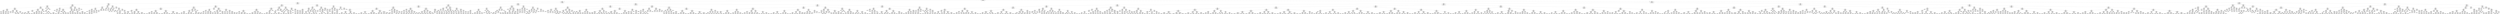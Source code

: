 digraph Tree {
node [shape=box] ;
0 [label="X[4] <= -5.5\ngini = 0.815\nsamples = 160000\nvalue = [20820, 17928, 28774, 19859, 28240, 44379]"] ;
1 [label="X[0] <= -9.5\ngini = 0.82\nsamples = 51522\nvalue = [6196, 8881, 13609, 7728, 8377, 6731]"] ;
0 -> 1 [labeldistance=2.5, labelangle=45, headlabel="True"] ;
2 [label="X[4] <= -11.5\ngini = 0.678\nsamples = 17429\nvalue = [2079, 1150, 8752, 1090, 3741, 617]"] ;
1 -> 2 ;
3 [label="X[2] <= 3.5\ngini = 0.42\nsamples = 6240\nvalue = [401, 180, 4696, 265, 497, 201]"] ;
2 -> 3 ;
4 [label="X[1] <= 53.5\ngini = 0.335\nsamples = 5753\nvalue = [313, 68, 4657, 174, 403, 138]"] ;
3 -> 4 ;
5 [label="X[0] <= -12.5\ngini = 0.654\nsamples = 1245\nvalue = [163, 45, 681, 125, 140, 91]"] ;
4 -> 5 ;
6 [label="X[3] <= -1.0\ngini = 0.586\nsamples = 1104\nvalue = [64, 45, 681, 84, 139, 91]"] ;
5 -> 6 ;
7 [label="X[2] <= -7.0\ngini = 0.372\nsamples = 660\nvalue = [32, 1, 517, 21, 23, 66]"] ;
6 -> 7 ;
8 [label="X[3] <= -70.5\ngini = 0.742\nsamples = 67\nvalue = [19, 1, 4, 15, 23, 5]"] ;
7 -> 8 ;
9 [label="X[2] <= -79.0\ngini = 0.592\nsamples = 37\nvalue = [18, 1, 3, 15, 0, 0]"] ;
8 -> 9 ;
10 [label="gini = 0.0\nsamples = 15\nvalue = [0, 0, 0, 15, 0, 0]"] ;
9 -> 10 ;
11 [label="X[5] <= -1.5\ngini = 0.31\nsamples = 22\nvalue = [18, 1, 3, 0, 0, 0]"] ;
9 -> 11 ;
12 [label="gini = 0.0\nsamples = 2\nvalue = [0, 0, 2, 0, 0, 0]"] ;
11 -> 12 ;
13 [label="X[6] <= 2.5\ngini = 0.185\nsamples = 20\nvalue = [18, 1, 1, 0, 0, 0]"] ;
11 -> 13 ;
14 [label="gini = 0.56\nsamples = 5\nvalue = [3, 1, 1, 0, 0, 0]"] ;
13 -> 14 ;
15 [label="gini = 0.0\nsamples = 15\nvalue = [15, 0, 0, 0, 0, 0]"] ;
13 -> 15 ;
16 [label="X[2] <= -23.0\ngini = 0.382\nsamples = 30\nvalue = [1, 0, 1, 0, 23, 5]"] ;
8 -> 16 ;
17 [label="X[2] <= -44.5\ngini = 0.15\nsamples = 25\nvalue = [1, 0, 1, 0, 23, 0]"] ;
16 -> 17 ;
18 [label="X[5] <= -0.5\ngini = 0.5\nsamples = 2\nvalue = [1, 0, 1, 0, 0, 0]"] ;
17 -> 18 ;
19 [label="gini = 0.0\nsamples = 1\nvalue = [1, 0, 0, 0, 0, 0]"] ;
18 -> 19 ;
20 [label="gini = 0.0\nsamples = 1\nvalue = [0, 0, 1, 0, 0, 0]"] ;
18 -> 20 ;
21 [label="gini = 0.0\nsamples = 23\nvalue = [0, 0, 0, 0, 23, 0]"] ;
17 -> 21 ;
22 [label="gini = 0.0\nsamples = 5\nvalue = [0, 0, 0, 0, 0, 5]"] ;
16 -> 22 ;
23 [label="X[6] <= -0.5\ngini = 0.24\nsamples = 593\nvalue = [13, 0, 513, 6, 0, 61]"] ;
7 -> 23 ;
24 [label="X[5] <= -1.5\ngini = 0.518\nsamples = 46\nvalue = [13, 0, 1, 3, 0, 29]"] ;
23 -> 24 ;
25 [label="gini = 0.427\nsamples = 42\nvalue = [13, 0, 0, 0, 0, 29]"] ;
24 -> 25 ;
26 [label="X[3] <= -46.5\ngini = 0.375\nsamples = 4\nvalue = [0, 0, 1, 3, 0, 0]"] ;
24 -> 26 ;
27 [label="gini = 0.0\nsamples = 3\nvalue = [0, 0, 0, 3, 0, 0]"] ;
26 -> 27 ;
28 [label="gini = 0.0\nsamples = 1\nvalue = [0, 0, 1, 0, 0, 0]"] ;
26 -> 28 ;
29 [label="X[1] <= 7.5\ngini = 0.12\nsamples = 547\nvalue = [0, 0, 512, 3, 0, 32]"] ;
23 -> 29 ;
30 [label="X[2] <= -1.5\ngini = 0.052\nsamples = 526\nvalue = [0, 0, 512, 2, 0, 12]"] ;
29 -> 30 ;
31 [label="gini = 0.0\nsamples = 459\nvalue = [0, 0, 459, 0, 0, 0]"] ;
30 -> 31 ;
32 [label="X[6] <= 2.5\ngini = 0.341\nsamples = 67\nvalue = [0, 0, 53, 2, 0, 12]"] ;
30 -> 32 ;
33 [label="gini = 0.0\nsamples = 53\nvalue = [0, 0, 53, 0, 0, 0]"] ;
32 -> 33 ;
34 [label="gini = 0.245\nsamples = 14\nvalue = [0, 0, 0, 2, 0, 12]"] ;
32 -> 34 ;
35 [label="X[1] <= 10.0\ngini = 0.091\nsamples = 21\nvalue = [0, 0, 0, 1, 0, 20]"] ;
29 -> 35 ;
36 [label="gini = 0.0\nsamples = 1\nvalue = [0, 0, 0, 1, 0, 0]"] ;
35 -> 36 ;
37 [label="gini = 0.0\nsamples = 20\nvalue = [0, 0, 0, 0, 0, 20]"] ;
35 -> 37 ;
38 [label="X[1] <= 48.5\ngini = 0.757\nsamples = 444\nvalue = [32, 44, 164, 63, 116, 25]"] ;
6 -> 38 ;
39 [label="X[1] <= 36.5\ngini = 0.722\nsamples = 361\nvalue = [32, 12, 160, 62, 71, 24]"] ;
38 -> 39 ;
40 [label="X[2] <= 1.0\ngini = 0.807\nsamples = 146\nvalue = [32, 12, 13, 27, 39, 23]"] ;
39 -> 40 ;
41 [label="X[1] <= 14.0\ngini = 0.798\nsamples = 127\nvalue = [13, 12, 13, 27, 39, 23]"] ;
40 -> 41 ;
42 [label="X[6] <= 1.5\ngini = 0.758\nsamples = 68\nvalue = [13, 12, 13, 3, 25, 2]"] ;
41 -> 42 ;
43 [label="gini = 0.782\nsamples = 52\nvalue = [13, 12, 13, 2, 10, 2]"] ;
42 -> 43 ;
44 [label="gini = 0.117\nsamples = 16\nvalue = [0, 0, 0, 1, 15, 0]"] ;
42 -> 44 ;
45 [label="X[6] <= 1.0\ngini = 0.652\nsamples = 59\nvalue = [0, 0, 0, 24, 14, 21]"] ;
41 -> 45 ;
46 [label="gini = 0.522\nsamples = 33\nvalue = [0, 0, 0, 1, 14, 18]"] ;
45 -> 46 ;
47 [label="gini = 0.204\nsamples = 26\nvalue = [0, 0, 0, 23, 0, 3]"] ;
45 -> 47 ;
48 [label="gini = 0.0\nsamples = 19\nvalue = [19, 0, 0, 0, 0, 0]"] ;
40 -> 48 ;
49 [label="X[1] <= 44.5\ngini = 0.484\nsamples = 215\nvalue = [0, 0, 147, 35, 32, 1]"] ;
39 -> 49 ;
50 [label="X[1] <= 42.5\ngini = 0.615\nsamples = 119\nvalue = [0, 0, 62, 32, 24, 1]"] ;
49 -> 50 ;
51 [label="X[0] <= -27.5\ngini = 0.49\nsamples = 89\nvalue = [0, 0, 56, 30, 2, 1]"] ;
50 -> 51 ;
52 [label="gini = 0.102\nsamples = 37\nvalue = [0, 0, 35, 0, 2, 0]"] ;
51 -> 52 ;
53 [label="gini = 0.504\nsamples = 52\nvalue = [0, 0, 21, 30, 0, 1]"] ;
51 -> 53 ;
54 [label="X[6] <= 3.5\ngini = 0.418\nsamples = 30\nvalue = [0, 0, 6, 2, 22, 0]"] ;
50 -> 54 ;
55 [label="gini = 0.218\nsamples = 25\nvalue = [0, 0, 1, 2, 22, 0]"] ;
54 -> 55 ;
56 [label="gini = 0.0\nsamples = 5\nvalue = [0, 0, 5, 0, 0, 0]"] ;
54 -> 56 ;
57 [label="X[2] <= -3.5\ngini = 0.208\nsamples = 96\nvalue = [0, 0, 85, 3, 8, 0]"] ;
49 -> 57 ;
58 [label="gini = 0.0\nsamples = 63\nvalue = [0, 0, 63, 0, 0, 0]"] ;
57 -> 58 ;
59 [label="X[0] <= -25.5\ngini = 0.489\nsamples = 33\nvalue = [0, 0, 22, 3, 8, 0]"] ;
57 -> 59 ;
60 [label="gini = 0.26\nsamples = 26\nvalue = [0, 0, 22, 0, 4, 0]"] ;
59 -> 60 ;
61 [label="gini = 0.49\nsamples = 7\nvalue = [0, 0, 0, 3, 4, 0]"] ;
59 -> 61 ;
62 [label="X[5] <= -4.5\ngini = 0.555\nsamples = 83\nvalue = [0, 32, 4, 1, 45, 1]"] ;
38 -> 62 ;
63 [label="X[0] <= -19.5\ngini = 0.059\nsamples = 33\nvalue = [0, 32, 0, 0, 1, 0]"] ;
62 -> 63 ;
64 [label="gini = 0.0\nsamples = 1\nvalue = [0, 0, 0, 0, 1, 0]"] ;
63 -> 64 ;
65 [label="gini = 0.0\nsamples = 32\nvalue = [0, 32, 0, 0, 0, 0]"] ;
63 -> 65 ;
66 [label="X[0] <= -35.5\ngini = 0.218\nsamples = 50\nvalue = [0, 0, 4, 1, 44, 1]"] ;
62 -> 66 ;
67 [label="gini = 0.0\nsamples = 4\nvalue = [0, 0, 4, 0, 0, 0]"] ;
66 -> 67 ;
68 [label="X[3] <= 4.5\ngini = 0.084\nsamples = 46\nvalue = [0, 0, 0, 1, 44, 1]"] ;
66 -> 68 ;
69 [label="X[0] <= -18.5\ngini = 0.667\nsamples = 3\nvalue = [0, 0, 0, 1, 1, 1]"] ;
68 -> 69 ;
70 [label="gini = 0.0\nsamples = 1\nvalue = [0, 0, 0, 0, 1, 0]"] ;
69 -> 70 ;
71 [label="gini = 0.5\nsamples = 2\nvalue = [0, 0, 0, 1, 0, 1]"] ;
69 -> 71 ;
72 [label="gini = 0.0\nsamples = 43\nvalue = [0, 0, 0, 0, 43, 0]"] ;
68 -> 72 ;
73 [label="X[1] <= 26.5\ngini = 0.422\nsamples = 141\nvalue = [99, 0, 0, 41, 1, 0]"] ;
5 -> 73 ;
74 [label="gini = 0.0\nsamples = 99\nvalue = [99, 0, 0, 0, 0, 0]"] ;
73 -> 74 ;
75 [label="X[2] <= -1.5\ngini = 0.046\nsamples = 42\nvalue = [0, 0, 0, 41, 1, 0]"] ;
73 -> 75 ;
76 [label="gini = 0.0\nsamples = 1\nvalue = [0, 0, 0, 0, 1, 0]"] ;
75 -> 76 ;
77 [label="gini = 0.0\nsamples = 41\nvalue = [0, 0, 0, 41, 0, 0]"] ;
75 -> 77 ;
78 [label="X[1] <= 74.5\ngini = 0.217\nsamples = 4508\nvalue = [150, 23, 3976, 49, 263, 47]"] ;
4 -> 78 ;
79 [label="X[6] <= -1.5\ngini = 0.193\nsamples = 4427\nvalue = [150, 21, 3969, 49, 191, 47]"] ;
78 -> 79 ;
80 [label="X[0] <= -13.5\ngini = 0.122\nsamples = 46\nvalue = [43, 3, 0, 0, 0, 0]"] ;
79 -> 80 ;
81 [label="X[3] <= 5.0\ngini = 0.49\nsamples = 7\nvalue = [4, 3, 0, 0, 0, 0]"] ;
80 -> 81 ;
82 [label="gini = 0.0\nsamples = 3\nvalue = [0, 3, 0, 0, 0, 0]"] ;
81 -> 82 ;
83 [label="gini = 0.0\nsamples = 4\nvalue = [4, 0, 0, 0, 0, 0]"] ;
81 -> 83 ;
84 [label="gini = 0.0\nsamples = 39\nvalue = [39, 0, 0, 0, 0, 0]"] ;
80 -> 84 ;
85 [label="X[2] <= 1.5\ngini = 0.176\nsamples = 4381\nvalue = [107, 18, 3969, 49, 191, 47]"] ;
79 -> 85 ;
86 [label="X[2] <= -4.5\ngini = 0.113\nsamples = 3661\nvalue = [65, 14, 3444, 0, 138, 0]"] ;
85 -> 86 ;
87 [label="X[5] <= -1.5\ngini = 0.366\nsamples = 29\nvalue = [0, 0, 7, 0, 22, 0]"] ;
86 -> 87 ;
88 [label="gini = 0.0\nsamples = 7\nvalue = [0, 0, 7, 0, 0, 0]"] ;
87 -> 88 ;
89 [label="gini = 0.0\nsamples = 22\nvalue = [0, 0, 0, 0, 22, 0]"] ;
87 -> 89 ;
90 [label="X[6] <= 2.5\ngini = 0.103\nsamples = 3632\nvalue = [65, 14, 3437, 0, 116, 0]"] ;
86 -> 90 ;
91 [label="X[1] <= 67.5\ngini = 0.085\nsamples = 3335\nvalue = [60, 14, 3189, 0, 72, 0]"] ;
90 -> 91 ;
92 [label="X[0] <= -10.5\ngini = 0.143\nsamples = 1685\nvalue = [56, 0, 1557, 0, 72, 0]"] ;
91 -> 92 ;
93 [label="gini = 0.113\nsamples = 1652\nvalue = [56, 0, 1554, 0, 42, 0]"] ;
92 -> 93 ;
94 [label="gini = 0.165\nsamples = 33\nvalue = [0, 0, 3, 0, 30, 0]"] ;
92 -> 94 ;
95 [label="X[6] <= 0.5\ngini = 0.022\nsamples = 1650\nvalue = [4, 14, 1632, 0, 0, 0]"] ;
91 -> 95 ;
96 [label="gini = 0.003\nsamples = 1513\nvalue = [0, 2, 1511, 0, 0, 0]"] ;
95 -> 96 ;
97 [label="gini = 0.211\nsamples = 137\nvalue = [4, 12, 121, 0, 0, 0]"] ;
95 -> 97 ;
98 [label="X[5] <= -0.5\ngini = 0.281\nsamples = 297\nvalue = [5, 0, 248, 0, 44, 0]"] ;
90 -> 98 ;
99 [label="X[6] <= 3.5\ngini = 0.37\nsamples = 54\nvalue = [5, 0, 7, 0, 42, 0]"] ;
98 -> 99 ;
100 [label="gini = 0.64\nsamples = 22\nvalue = [5, 0, 7, 0, 10, 0]"] ;
99 -> 100 ;
101 [label="gini = 0.0\nsamples = 32\nvalue = [0, 0, 0, 0, 32, 0]"] ;
99 -> 101 ;
102 [label="X[1] <= 57.5\ngini = 0.016\nsamples = 243\nvalue = [0, 0, 241, 0, 2, 0]"] ;
98 -> 102 ;
103 [label="gini = 0.0\nsamples = 1\nvalue = [0, 0, 0, 0, 1, 0]"] ;
102 -> 103 ;
104 [label="gini = 0.008\nsamples = 242\nvalue = [0, 0, 241, 0, 1, 0]"] ;
102 -> 104 ;
105 [label="X[1] <= 62.5\ngini = 0.451\nsamples = 720\nvalue = [42, 4, 525, 49, 53, 47]"] ;
85 -> 105 ;
106 [label="X[0] <= -27.0\ngini = 0.539\nsamples = 80\nvalue = [0, 0, 1, 43, 33, 3]"] ;
105 -> 106 ;
107 [label="X[1] <= 57.5\ngini = 0.057\nsamples = 34\nvalue = [0, 0, 0, 0, 33, 1]"] ;
106 -> 107 ;
108 [label="gini = 0.0\nsamples = 1\nvalue = [0, 0, 0, 0, 0, 1]"] ;
107 -> 108 ;
109 [label="gini = 0.0\nsamples = 33\nvalue = [0, 0, 0, 0, 33, 0]"] ;
107 -> 109 ;
110 [label="X[1] <= 60.0\ngini = 0.124\nsamples = 46\nvalue = [0, 0, 1, 43, 0, 2]"] ;
106 -> 110 ;
111 [label="X[0] <= -16.5\ngini = 0.444\nsamples = 3\nvalue = [0, 0, 1, 0, 0, 2]"] ;
110 -> 111 ;
112 [label="gini = 0.0\nsamples = 1\nvalue = [0, 0, 1, 0, 0, 0]"] ;
111 -> 112 ;
113 [label="gini = 0.0\nsamples = 2\nvalue = [0, 0, 0, 0, 0, 2]"] ;
111 -> 113 ;
114 [label="gini = 0.0\nsamples = 43\nvalue = [0, 0, 0, 43, 0, 0]"] ;
110 -> 114 ;
115 [label="X[5] <= -0.5\ngini = 0.32\nsamples = 640\nvalue = [42, 4, 524, 6, 20, 44]"] ;
105 -> 115 ;
116 [label="X[3] <= 3.5\ngini = 0.688\nsamples = 89\nvalue = [38, 0, 24, 0, 20, 7]"] ;
115 -> 116 ;
117 [label="X[1] <= 71.0\ngini = 0.606\nsamples = 51\nvalue = [0, 0, 24, 0, 20, 7]"] ;
116 -> 117 ;
118 [label="gini = 0.496\nsamples = 44\nvalue = [0, 0, 24, 0, 20, 0]"] ;
117 -> 118 ;
119 [label="gini = 0.0\nsamples = 7\nvalue = [0, 0, 0, 0, 0, 7]"] ;
117 -> 119 ;
120 [label="gini = 0.0\nsamples = 38\nvalue = [38, 0, 0, 0, 0, 0]"] ;
116 -> 120 ;
121 [label="X[6] <= 3.5\ngini = 0.172\nsamples = 551\nvalue = [4, 4, 500, 6, 0, 37]"] ;
115 -> 121 ;
122 [label="X[1] <= 72.5\ngini = 0.054\nsamples = 508\nvalue = [4, 4, 494, 6, 0, 0]"] ;
121 -> 122 ;
123 [label="gini = 0.031\nsamples = 502\nvalue = [4, 4, 494, 0, 0, 0]"] ;
122 -> 123 ;
124 [label="gini = 0.0\nsamples = 6\nvalue = [0, 0, 0, 6, 0, 0]"] ;
122 -> 124 ;
125 [label="X[0] <= -27.5\ngini = 0.24\nsamples = 43\nvalue = [0, 0, 6, 0, 0, 37]"] ;
121 -> 125 ;
126 [label="gini = 0.0\nsamples = 6\nvalue = [0, 0, 6, 0, 0, 0]"] ;
125 -> 126 ;
127 [label="gini = 0.0\nsamples = 37\nvalue = [0, 0, 0, 0, 0, 37]"] ;
125 -> 127 ;
128 [label="X[0] <= -11.5\ngini = 0.202\nsamples = 81\nvalue = [0, 2, 7, 0, 72, 0]"] ;
78 -> 128 ;
129 [label="X[1] <= 78.5\ngini = 0.077\nsamples = 75\nvalue = [0, 0, 3, 0, 72, 0]"] ;
128 -> 129 ;
130 [label="gini = 0.0\nsamples = 58\nvalue = [0, 0, 0, 0, 58, 0]"] ;
129 -> 130 ;
131 [label="X[5] <= -0.5\ngini = 0.291\nsamples = 17\nvalue = [0, 0, 3, 0, 14, 0]"] ;
129 -> 131 ;
132 [label="gini = 0.0\nsamples = 3\nvalue = [0, 0, 3, 0, 0, 0]"] ;
131 -> 132 ;
133 [label="gini = 0.0\nsamples = 14\nvalue = [0, 0, 0, 0, 14, 0]"] ;
131 -> 133 ;
134 [label="X[3] <= 6.0\ngini = 0.444\nsamples = 6\nvalue = [0, 2, 4, 0, 0, 0]"] ;
128 -> 134 ;
135 [label="gini = 0.0\nsamples = 2\nvalue = [0, 2, 0, 0, 0, 0]"] ;
134 -> 135 ;
136 [label="gini = 0.0\nsamples = 4\nvalue = [0, 0, 4, 0, 0, 0]"] ;
134 -> 136 ;
137 [label="X[0] <= -22.5\ngini = 0.819\nsamples = 487\nvalue = [88, 112, 39, 91, 94, 63]"] ;
3 -> 137 ;
138 [label="X[0] <= -27.5\ngini = 0.758\nsamples = 278\nvalue = [77, 10, 37, 52, 92, 10]"] ;
137 -> 138 ;
139 [label="X[0] <= -31.5\ngini = 0.733\nsamples = 187\nvalue = [77, 10, 33, 44, 13, 10]"] ;
138 -> 139 ;
140 [label="X[2] <= 4.5\ngini = 0.667\nsamples = 96\nvalue = [2, 1, 31, 44, 8, 10]"] ;
139 -> 140 ;
141 [label="X[1] <= 44.0\ngini = 0.629\nsamples = 52\nvalue = [2, 1, 29, 3, 7, 10]"] ;
140 -> 141 ;
142 [label="X[5] <= -1.0\ngini = 0.198\nsamples = 9\nvalue = [1, 0, 0, 0, 0, 8]"] ;
141 -> 142 ;
143 [label="gini = 0.219\nsamples = 8\nvalue = [1, 0, 0, 0, 0, 7]"] ;
142 -> 143 ;
144 [label="gini = 0.0\nsamples = 1\nvalue = [0, 0, 0, 0, 0, 1]"] ;
142 -> 144 ;
145 [label="X[6] <= 2.5\ngini = 0.511\nsamples = 43\nvalue = [1, 1, 29, 3, 7, 2]"] ;
141 -> 145 ;
146 [label="X[0] <= -52.0\ngini = 0.299\nsamples = 35\nvalue = [0, 0, 29, 3, 3, 0]"] ;
145 -> 146 ;
147 [label="X[0] <= -56.5\ngini = 0.5\nsamples = 6\nvalue = [0, 0, 0, 3, 3, 0]"] ;
146 -> 147 ;
148 [label="gini = 0.0\nsamples = 3\nvalue = [0, 0, 0, 0, 3, 0]"] ;
147 -> 148 ;
149 [label="gini = 0.0\nsamples = 3\nvalue = [0, 0, 0, 3, 0, 0]"] ;
147 -> 149 ;
150 [label="gini = 0.0\nsamples = 29\nvalue = [0, 0, 29, 0, 0, 0]"] ;
146 -> 150 ;
151 [label="X[0] <= -40.5\ngini = 0.656\nsamples = 8\nvalue = [1, 1, 0, 0, 4, 2]"] ;
145 -> 151 ;
152 [label="gini = 0.0\nsamples = 4\nvalue = [0, 0, 0, 0, 4, 0]"] ;
151 -> 152 ;
153 [label="gini = 0.625\nsamples = 4\nvalue = [1, 1, 0, 0, 0, 2]"] ;
151 -> 153 ;
154 [label="X[3] <= 6.5\ngini = 0.129\nsamples = 44\nvalue = [0, 0, 2, 41, 1, 0]"] ;
140 -> 154 ;
155 [label="gini = 0.0\nsamples = 41\nvalue = [0, 0, 0, 41, 0, 0]"] ;
154 -> 155 ;
156 [label="X[6] <= 2.5\ngini = 0.444\nsamples = 3\nvalue = [0, 0, 2, 0, 1, 0]"] ;
154 -> 156 ;
157 [label="gini = 0.0\nsamples = 2\nvalue = [0, 0, 2, 0, 0, 0]"] ;
156 -> 157 ;
158 [label="gini = 0.0\nsamples = 1\nvalue = [0, 0, 0, 0, 1, 0]"] ;
156 -> 158 ;
159 [label="X[5] <= -2.0\ngini = 0.307\nsamples = 91\nvalue = [75, 9, 2, 0, 5, 0]"] ;
139 -> 159 ;
160 [label="X[1] <= 65.5\ngini = 0.191\nsamples = 84\nvalue = [75, 9, 0, 0, 0, 0]"] ;
159 -> 160 ;
161 [label="gini = 0.0\nsamples = 25\nvalue = [25, 0, 0, 0, 0, 0]"] ;
160 -> 161 ;
162 [label="gini = 0.259\nsamples = 59\nvalue = [50, 9, 0, 0, 0, 0]"] ;
160 -> 162 ;
163 [label="X[6] <= 3.5\ngini = 0.408\nsamples = 7\nvalue = [0, 0, 2, 0, 5, 0]"] ;
159 -> 163 ;
164 [label="gini = 0.0\nsamples = 2\nvalue = [0, 0, 2, 0, 0, 0]"] ;
163 -> 164 ;
165 [label="gini = 0.0\nsamples = 5\nvalue = [0, 0, 0, 0, 5, 0]"] ;
163 -> 165 ;
166 [label="X[1] <= 77.5\ngini = 0.237\nsamples = 91\nvalue = [0, 0, 4, 8, 79, 0]"] ;
138 -> 166 ;
167 [label="X[2] <= 4.5\ngini = 0.092\nsamples = 83\nvalue = [0, 0, 4, 0, 79, 0]"] ;
166 -> 167 ;
168 [label="gini = 0.391\nsamples = 15\nvalue = [0, 0, 4, 0, 11, 0]"] ;
167 -> 168 ;
169 [label="gini = 0.0\nsamples = 68\nvalue = [0, 0, 0, 0, 68, 0]"] ;
167 -> 169 ;
170 [label="gini = 0.0\nsamples = 8\nvalue = [0, 0, 0, 8, 0, 0]"] ;
166 -> 170 ;
171 [label="X[3] <= 2.5\ngini = 0.66\nsamples = 209\nvalue = [11, 102, 2, 39, 2, 53]"] ;
137 -> 171 ;
172 [label="X[1] <= 68.5\ngini = 0.441\nsamples = 139\nvalue = [11, 100, 0, 26, 0, 2]"] ;
171 -> 172 ;
173 [label="X[0] <= -13.5\ngini = 0.207\nsamples = 113\nvalue = [11, 100, 0, 0, 0, 2]"] ;
172 -> 173 ;
174 [label="X[5] <= -4.5\ngini = 0.625\nsamples = 4\nvalue = [1, 1, 0, 0, 0, 2]"] ;
173 -> 174 ;
175 [label="gini = 0.0\nsamples = 1\nvalue = [0, 1, 0, 0, 0, 0]"] ;
174 -> 175 ;
176 [label="X[5] <= -0.5\ngini = 0.444\nsamples = 3\nvalue = [1, 0, 0, 0, 0, 2]"] ;
174 -> 176 ;
177 [label="gini = 0.0\nsamples = 2\nvalue = [0, 0, 0, 0, 0, 2]"] ;
176 -> 177 ;
178 [label="gini = 0.0\nsamples = 1\nvalue = [1, 0, 0, 0, 0, 0]"] ;
176 -> 178 ;
179 [label="X[1] <= 65.0\ngini = 0.167\nsamples = 109\nvalue = [10, 99, 0, 0, 0, 0]"] ;
173 -> 179 ;
180 [label="gini = 0.0\nsamples = 53\nvalue = [0, 53, 0, 0, 0, 0]"] ;
179 -> 180 ;
181 [label="X[5] <= -0.5\ngini = 0.293\nsamples = 56\nvalue = [10, 46, 0, 0, 0, 0]"] ;
179 -> 181 ;
182 [label="gini = 0.0\nsamples = 10\nvalue = [10, 0, 0, 0, 0, 0]"] ;
181 -> 182 ;
183 [label="gini = 0.0\nsamples = 46\nvalue = [0, 46, 0, 0, 0, 0]"] ;
181 -> 183 ;
184 [label="gini = 0.0\nsamples = 26\nvalue = [0, 0, 0, 26, 0, 0]"] ;
172 -> 184 ;
185 [label="X[5] <= -1.5\ngini = 0.432\nsamples = 70\nvalue = [0, 2, 2, 13, 2, 51]"] ;
171 -> 185 ;
186 [label="gini = 0.0\nsamples = 5\nvalue = [0, 0, 0, 5, 0, 0]"] ;
185 -> 186 ;
187 [label="X[1] <= 55.5\ngini = 0.366\nsamples = 65\nvalue = [0, 2, 2, 8, 2, 51]"] ;
185 -> 187 ;
188 [label="X[1] <= 53.5\ngini = 0.48\nsamples = 5\nvalue = [0, 0, 0, 3, 2, 0]"] ;
187 -> 188 ;
189 [label="gini = 0.0\nsamples = 2\nvalue = [0, 0, 0, 0, 2, 0]"] ;
188 -> 189 ;
190 [label="gini = 0.0\nsamples = 3\nvalue = [0, 0, 0, 3, 0, 0]"] ;
188 -> 190 ;
191 [label="X[0] <= -18.0\ngini = 0.268\nsamples = 60\nvalue = [0, 2, 2, 5, 0, 51]"] ;
187 -> 191 ;
192 [label="gini = 0.0\nsamples = 2\nvalue = [0, 2, 0, 0, 0, 0]"] ;
191 -> 192 ;
193 [label="X[0] <= -11.0\ngini = 0.218\nsamples = 58\nvalue = [0, 0, 2, 5, 0, 51]"] ;
191 -> 193 ;
194 [label="X[1] <= 62.5\ngini = 0.361\nsamples = 32\nvalue = [0, 0, 2, 5, 0, 25]"] ;
193 -> 194 ;
195 [label="gini = 0.0\nsamples = 25\nvalue = [0, 0, 0, 0, 0, 25]"] ;
194 -> 195 ;
196 [label="X[2] <= 4.5\ngini = 0.408\nsamples = 7\nvalue = [0, 0, 2, 5, 0, 0]"] ;
194 -> 196 ;
197 [label="gini = 0.0\nsamples = 2\nvalue = [0, 0, 2, 0, 0, 0]"] ;
196 -> 197 ;
198 [label="gini = 0.0\nsamples = 5\nvalue = [0, 0, 0, 5, 0, 0]"] ;
196 -> 198 ;
199 [label="gini = 0.0\nsamples = 26\nvalue = [0, 0, 0, 0, 0, 26]"] ;
193 -> 199 ;
200 [label="X[0] <= -12.5\ngini = 0.748\nsamples = 11189\nvalue = [1678, 970, 4056, 825, 3244, 416]"] ;
2 -> 200 ;
201 [label="X[5] <= -3.5\ngini = 0.722\nsamples = 9885\nvalue = [1237, 547, 3799, 801, 3186, 315]"] ;
200 -> 201 ;
202 [label="X[0] <= -18.5\ngini = 0.684\nsamples = 5721\nvalue = [618, 306, 1856, 333, 2510, 98]"] ;
201 -> 202 ;
203 [label="X[3] <= 4.5\ngini = 0.616\nsamples = 4382\nvalue = [277, 285, 1304, 108, 2347, 61]"] ;
202 -> 203 ;
204 [label="X[1] <= 57.5\ngini = 0.657\nsamples = 3318\nvalue = [261, 241, 1187, 94, 1492, 43]"] ;
203 -> 204 ;
205 [label="X[0] <= -52.5\ngini = 0.699\nsamples = 1034\nvalue = [98, 143, 494, 57, 209, 33]"] ;
204 -> 205 ;
206 [label="X[1] <= 55.5\ngini = 0.788\nsamples = 380\nvalue = [58, 83, 58, 50, 120, 11]"] ;
205 -> 206 ;
207 [label="X[1] <= 48.0\ngini = 0.752\nsamples = 337\nvalue = [58, 83, 58, 7, 120, 11]"] ;
206 -> 207 ;
208 [label="X[1] <= 24.0\ngini = 0.719\nsamples = 281\nvalue = [53, 40, 58, 6, 120, 4]"] ;
207 -> 208 ;
209 [label="gini = 0.766\nsamples = 153\nvalue = [44, 37, 41, 6, 21, 4]"] ;
208 -> 209 ;
210 [label="gini = 0.379\nsamples = 128\nvalue = [9, 3, 17, 0, 99, 0]"] ;
208 -> 210 ;
211 [label="X[1] <= 51.0\ngini = 0.386\nsamples = 56\nvalue = [5, 43, 0, 1, 0, 7]"] ;
207 -> 211 ;
212 [label="gini = 0.0\nsamples = 43\nvalue = [0, 43, 0, 0, 0, 0]"] ;
211 -> 212 ;
213 [label="gini = 0.556\nsamples = 13\nvalue = [5, 0, 0, 1, 0, 7]"] ;
211 -> 213 ;
214 [label="gini = 0.0\nsamples = 43\nvalue = [0, 0, 0, 43, 0, 0]"] ;
206 -> 214 ;
215 [label="X[0] <= -39.5\ngini = 0.524\nsamples = 654\nvalue = [40, 60, 436, 7, 89, 22]"] ;
205 -> 215 ;
216 [label="X[3] <= -76.5\ngini = 0.265\nsamples = 320\nvalue = [11, 4, 273, 1, 23, 8]"] ;
215 -> 216 ;
217 [label="gini = 0.0\nsamples = 6\nvalue = [6, 0, 0, 0, 0, 0]"] ;
216 -> 217 ;
218 [label="X[2] <= -33.0\ngini = 0.238\nsamples = 314\nvalue = [5, 4, 273, 1, 23, 8]"] ;
216 -> 218 ;
219 [label="gini = 0.278\nsamples = 6\nvalue = [0, 0, 1, 0, 5, 0]"] ;
218 -> 219 ;
220 [label="gini = 0.216\nsamples = 308\nvalue = [5, 4, 272, 1, 18, 8]"] ;
218 -> 220 ;
221 [label="X[0] <= -34.5\ngini = 0.685\nsamples = 334\nvalue = [29, 56, 163, 6, 66, 14]"] ;
215 -> 221 ;
222 [label="X[1] <= 1.0\ngini = 0.529\nsamples = 80\nvalue = [5, 50, 1, 0, 22, 2]"] ;
221 -> 222 ;
223 [label="gini = 0.231\nsamples = 15\nvalue = [2, 0, 0, 0, 13, 0]"] ;
222 -> 223 ;
224 [label="gini = 0.386\nsamples = 65\nvalue = [3, 50, 1, 0, 9, 2]"] ;
222 -> 224 ;
225 [label="X[3] <= -35.0\ngini = 0.551\nsamples = 254\nvalue = [24, 6, 162, 6, 44, 12]"] ;
221 -> 225 ;
226 [label="gini = 0.119\nsamples = 113\nvalue = [1, 2, 106, 2, 2, 0]"] ;
225 -> 226 ;
227 [label="gini = 0.718\nsamples = 141\nvalue = [23, 4, 56, 4, 42, 12]"] ;
225 -> 227 ;
228 [label="X[1] <= 63.5\ngini = 0.585\nsamples = 2284\nvalue = [163, 98, 693, 37, 1283, 10]"] ;
204 -> 228 ;
229 [label="X[4] <= -10.5\ngini = 0.411\nsamples = 1159\nvalue = [49, 40, 172, 25, 870, 3]"] ;
228 -> 229 ;
230 [label="X[3] <= 3.0\ngini = 0.264\nsamples = 99\nvalue = [0, 0, 84, 3, 12, 0]"] ;
229 -> 230 ;
231 [label="X[0] <= -52.5\ngini = 0.571\nsamples = 21\nvalue = [0, 0, 6, 3, 12, 0]"] ;
230 -> 231 ;
232 [label="gini = 0.0\nsamples = 6\nvalue = [0, 0, 6, 0, 0, 0]"] ;
231 -> 232 ;
233 [label="gini = 0.32\nsamples = 15\nvalue = [0, 0, 0, 3, 12, 0]"] ;
231 -> 233 ;
234 [label="gini = 0.0\nsamples = 78\nvalue = [0, 0, 78, 0, 0, 0]"] ;
230 -> 234 ;
235 [label="X[6] <= -13.5\ngini = 0.334\nsamples = 1060\nvalue = [49, 40, 88, 22, 858, 3]"] ;
229 -> 235 ;
236 [label="X[4] <= -7.5\ngini = 0.566\nsamples = 119\nvalue = [0, 10, 66, 0, 41, 2]"] ;
235 -> 236 ;
237 [label="gini = 0.503\nsamples = 61\nvalue = [0, 10, 8, 0, 41, 2]"] ;
236 -> 237 ;
238 [label="gini = 0.0\nsamples = 58\nvalue = [0, 0, 58, 0, 0, 0]"] ;
236 -> 238 ;
239 [label="X[0] <= -21.0\ngini = 0.241\nsamples = 941\nvalue = [49, 30, 22, 22, 817, 1]"] ;
235 -> 239 ;
240 [label="gini = 0.196\nsamples = 913\nvalue = [21, 30, 22, 22, 817, 1]"] ;
239 -> 240 ;
241 [label="gini = 0.0\nsamples = 28\nvalue = [28, 0, 0, 0, 0, 0]"] ;
239 -> 241 ;
242 [label="X[2] <= -1.0\ngini = 0.638\nsamples = 1125\nvalue = [114, 58, 521, 12, 413, 7]"] ;
228 -> 242 ;
243 [label="X[0] <= -21.5\ngini = 0.428\nsamples = 539\nvalue = [12, 58, 399, 8, 58, 4]"] ;
242 -> 243 ;
244 [label="X[6] <= 3.5\ngini = 0.292\nsamples = 469\nvalue = [4, 31, 392, 7, 33, 2]"] ;
243 -> 244 ;
245 [label="gini = 0.245\nsamples = 453\nvalue = [4, 31, 392, 7, 17, 2]"] ;
244 -> 245 ;
246 [label="gini = 0.0\nsamples = 16\nvalue = [0, 0, 0, 0, 16, 0]"] ;
244 -> 246 ;
247 [label="X[1] <= 68.5\ngini = 0.7\nsamples = 70\nvalue = [8, 27, 7, 1, 25, 2]"] ;
243 -> 247 ;
248 [label="gini = 0.0\nsamples = 27\nvalue = [0, 27, 0, 0, 0, 0]"] ;
247 -> 248 ;
249 [label="gini = 0.598\nsamples = 43\nvalue = [8, 0, 7, 1, 25, 2]"] ;
247 -> 249 ;
250 [label="X[0] <= -32.0\ngini = 0.559\nsamples = 586\nvalue = [102, 0, 122, 4, 355, 3]"] ;
242 -> 250 ;
251 [label="X[0] <= -36.5\ngini = 0.562\nsamples = 236\nvalue = [101, 0, 118, 0, 17, 0]"] ;
250 -> 251 ;
252 [label="gini = 0.496\nsamples = 179\nvalue = [44, 0, 118, 0, 17, 0]"] ;
251 -> 252 ;
253 [label="gini = 0.0\nsamples = 57\nvalue = [57, 0, 0, 0, 0, 0]"] ;
251 -> 253 ;
254 [label="X[2] <= 4.5\ngini = 0.067\nsamples = 350\nvalue = [1, 0, 4, 4, 338, 3]"] ;
250 -> 254 ;
255 [label="gini = 0.045\nsamples = 346\nvalue = [1, 0, 4, 0, 338, 3]"] ;
254 -> 255 ;
256 [label="gini = 0.0\nsamples = 4\nvalue = [0, 0, 0, 4, 0, 0]"] ;
254 -> 256 ;
257 [label="X[1] <= 79.0\ngini = 0.34\nsamples = 1064\nvalue = [16, 44, 117, 14, 855, 18]"] ;
203 -> 257 ;
258 [label="X[1] <= 40.5\ngini = 0.282\nsamples = 1019\nvalue = [16, 0, 117, 13, 855, 18]"] ;
257 -> 258 ;
259 [label="X[4] <= -9.5\ngini = 0.571\nsamples = 234\nvalue = [13, 0, 76, 1, 132, 12]"] ;
258 -> 259 ;
260 [label="X[1] <= 31.0\ngini = 0.081\nsamples = 72\nvalue = [0, 0, 69, 1, 2, 0]"] ;
259 -> 260 ;
261 [label="gini = 0.0\nsamples = 1\nvalue = [0, 0, 0, 1, 0, 0]"] ;
260 -> 261 ;
262 [label="X[1] <= 33.5\ngini = 0.055\nsamples = 71\nvalue = [0, 0, 69, 0, 2, 0]"] ;
260 -> 262 ;
263 [label="gini = 0.444\nsamples = 6\nvalue = [0, 0, 4, 0, 2, 0]"] ;
262 -> 263 ;
264 [label="gini = 0.0\nsamples = 65\nvalue = [0, 0, 65, 0, 0, 0]"] ;
262 -> 264 ;
265 [label="X[2] <= -4.5\ngini = 0.342\nsamples = 162\nvalue = [13, 0, 7, 0, 130, 12]"] ;
259 -> 265 ;
266 [label="X[6] <= -6.0\ngini = 0.611\nsamples = 25\nvalue = [13, 0, 7, 0, 0, 5]"] ;
265 -> 266 ;
267 [label="gini = 0.0\nsamples = 13\nvalue = [13, 0, 0, 0, 0, 0]"] ;
266 -> 267 ;
268 [label="gini = 0.486\nsamples = 12\nvalue = [0, 0, 7, 0, 0, 5]"] ;
266 -> 268 ;
269 [label="X[6] <= 0.5\ngini = 0.097\nsamples = 137\nvalue = [0, 0, 0, 0, 130, 7]"] ;
265 -> 269 ;
270 [label="gini = 0.0\nsamples = 130\nvalue = [0, 0, 0, 0, 130, 0]"] ;
269 -> 270 ;
271 [label="gini = 0.0\nsamples = 7\nvalue = [0, 0, 0, 0, 0, 7]"] ;
269 -> 271 ;
272 [label="X[2] <= -5.5\ngini = 0.149\nsamples = 785\nvalue = [3, 0, 41, 12, 723, 6]"] ;
258 -> 272 ;
273 [label="gini = 0.0\nsamples = 6\nvalue = [0, 0, 0, 6, 0, 0]"] ;
272 -> 273 ;
274 [label="X[6] <= -2.5\ngini = 0.136\nsamples = 779\nvalue = [3, 0, 41, 6, 723, 6]"] ;
272 -> 274 ;
275 [label="X[0] <= -63.0\ngini = 0.31\nsamples = 241\nvalue = [3, 0, 28, 6, 198, 6]"] ;
274 -> 275 ;
276 [label="gini = 0.0\nsamples = 19\nvalue = [0, 0, 19, 0, 0, 0]"] ;
275 -> 276 ;
277 [label="gini = 0.201\nsamples = 222\nvalue = [3, 0, 9, 6, 198, 6]"] ;
275 -> 277 ;
278 [label="X[4] <= -10.5\ngini = 0.047\nsamples = 538\nvalue = [0, 0, 13, 0, 525, 0]"] ;
274 -> 278 ;
279 [label="gini = 0.188\nsamples = 124\nvalue = [0, 0, 13, 0, 111, 0]"] ;
278 -> 279 ;
280 [label="gini = 0.0\nsamples = 414\nvalue = [0, 0, 0, 0, 414, 0]"] ;
278 -> 280 ;
281 [label="X[0] <= -40.5\ngini = 0.043\nsamples = 45\nvalue = [0, 44, 0, 1, 0, 0]"] ;
257 -> 281 ;
282 [label="gini = 0.0\nsamples = 1\nvalue = [0, 0, 0, 1, 0, 0]"] ;
281 -> 282 ;
283 [label="gini = 0.0\nsamples = 44\nvalue = [0, 44, 0, 0, 0, 0]"] ;
281 -> 283 ;
284 [label="X[3] <= -3.5\ngini = 0.721\nsamples = 1339\nvalue = [341, 21, 552, 225, 163, 37]"] ;
202 -> 284 ;
285 [label="X[1] <= 62.0\ngini = 0.159\nsamples = 237\nvalue = [4, 0, 11, 217, 1, 4]"] ;
284 -> 285 ;
286 [label="X[1] <= 6.5\ngini = 0.116\nsamples = 231\nvalue = [4, 0, 5, 217, 1, 4]"] ;
285 -> 286 ;
287 [label="X[2] <= -3.5\ngini = 0.594\nsamples = 8\nvalue = [1, 0, 3, 0, 0, 4]"] ;
286 -> 287 ;
288 [label="X[5] <= -5.0\ngini = 0.375\nsamples = 4\nvalue = [1, 0, 3, 0, 0, 0]"] ;
287 -> 288 ;
289 [label="gini = 0.0\nsamples = 3\nvalue = [0, 0, 3, 0, 0, 0]"] ;
288 -> 289 ;
290 [label="gini = 0.0\nsamples = 1\nvalue = [1, 0, 0, 0, 0, 0]"] ;
288 -> 290 ;
291 [label="gini = 0.0\nsamples = 4\nvalue = [0, 0, 0, 0, 0, 4]"] ;
287 -> 291 ;
292 [label="X[0] <= -17.0\ngini = 0.053\nsamples = 223\nvalue = [3, 0, 2, 217, 1, 0]"] ;
286 -> 292 ;
293 [label="X[6] <= -8.0\ngini = 0.694\nsamples = 7\nvalue = [1, 0, 2, 3, 1, 0]"] ;
292 -> 293 ;
294 [label="gini = 0.0\nsamples = 3\nvalue = [0, 0, 0, 3, 0, 0]"] ;
293 -> 294 ;
295 [label="X[3] <= -4.5\ngini = 0.625\nsamples = 4\nvalue = [1, 0, 2, 0, 1, 0]"] ;
293 -> 295 ;
296 [label="gini = 0.0\nsamples = 2\nvalue = [0, 0, 2, 0, 0, 0]"] ;
295 -> 296 ;
297 [label="gini = 0.5\nsamples = 2\nvalue = [1, 0, 0, 0, 1, 0]"] ;
295 -> 297 ;
298 [label="X[2] <= -3.5\ngini = 0.018\nsamples = 216\nvalue = [2, 0, 0, 214, 0, 0]"] ;
292 -> 298 ;
299 [label="X[5] <= -4.5\ngini = 0.009\nsamples = 215\nvalue = [1, 0, 0, 214, 0, 0]"] ;
298 -> 299 ;
300 [label="gini = 0.0\nsamples = 214\nvalue = [0, 0, 0, 214, 0, 0]"] ;
299 -> 300 ;
301 [label="gini = 0.0\nsamples = 1\nvalue = [1, 0, 0, 0, 0, 0]"] ;
299 -> 301 ;
302 [label="gini = 0.0\nsamples = 1\nvalue = [1, 0, 0, 0, 0, 0]"] ;
298 -> 302 ;
303 [label="gini = 0.0\nsamples = 6\nvalue = [0, 0, 6, 0, 0, 0]"] ;
285 -> 303 ;
304 [label="X[1] <= 68.5\ngini = 0.643\nsamples = 1102\nvalue = [337, 21, 541, 8, 162, 33]"] ;
284 -> 304 ;
305 [label="X[1] <= 62.5\ngini = 0.625\nsamples = 601\nvalue = [326, 10, 147, 5, 80, 33]"] ;
304 -> 305 ;
306 [label="X[4] <= -10.5\ngini = 0.689\nsamples = 281\nvalue = [42, 10, 128, 4, 77, 20]"] ;
305 -> 306 ;
307 [label="gini = 0.0\nsamples = 76\nvalue = [0, 0, 0, 0, 76, 0]"] ;
306 -> 307 ;
308 [label="X[0] <= -17.5\ngini = 0.556\nsamples = 205\nvalue = [42, 10, 128, 4, 1, 20]"] ;
306 -> 308 ;
309 [label="gini = 0.0\nsamples = 35\nvalue = [35, 0, 0, 0, 0, 0]"] ;
308 -> 309 ;
310 [label="X[3] <= 3.0\ngini = 0.413\nsamples = 170\nvalue = [7, 10, 128, 4, 1, 20]"] ;
308 -> 310 ;
311 [label="gini = 0.69\nsamples = 42\nvalue = [7, 10, 6, 0, 0, 19]"] ;
310 -> 311 ;
312 [label="gini = 0.09\nsamples = 128\nvalue = [0, 0, 122, 4, 1, 1]"] ;
310 -> 312 ;
313 [label="X[6] <= -7.5\ngini = 0.207\nsamples = 320\nvalue = [284, 0, 19, 1, 3, 13]"] ;
305 -> 313 ;
314 [label="gini = 0.0\nsamples = 13\nvalue = [0, 0, 0, 0, 0, 13]"] ;
313 -> 314 ;
315 [label="X[4] <= -7.5\ngini = 0.14\nsamples = 307\nvalue = [284, 0, 19, 1, 3, 0]"] ;
313 -> 315 ;
316 [label="X[1] <= 67.0\ngini = 0.084\nsamples = 297\nvalue = [284, 0, 10, 0, 3, 0]"] ;
315 -> 316 ;
317 [label="gini = 0.066\nsamples = 294\nvalue = [284, 0, 10, 0, 0, 0]"] ;
316 -> 317 ;
318 [label="gini = 0.0\nsamples = 3\nvalue = [0, 0, 0, 0, 3, 0]"] ;
316 -> 318 ;
319 [label="X[5] <= -7.0\ngini = 0.18\nsamples = 10\nvalue = [0, 0, 9, 1, 0, 0]"] ;
315 -> 319 ;
320 [label="gini = 0.0\nsamples = 1\nvalue = [0, 0, 0, 1, 0, 0]"] ;
319 -> 320 ;
321 [label="gini = 0.0\nsamples = 9\nvalue = [0, 0, 9, 0, 0, 0]"] ;
319 -> 321 ;
322 [label="X[5] <= -10.5\ngini = 0.354\nsamples = 501\nvalue = [11, 11, 394, 3, 82, 0]"] ;
304 -> 322 ;
323 [label="X[1] <= 73.5\ngini = 0.087\nsamples = 66\nvalue = [0, 3, 0, 0, 63, 0]"] ;
322 -> 323 ;
324 [label="gini = 0.0\nsamples = 63\nvalue = [0, 0, 0, 0, 63, 0]"] ;
323 -> 324 ;
325 [label="gini = 0.0\nsamples = 3\nvalue = [0, 3, 0, 0, 0, 0]"] ;
323 -> 325 ;
326 [label="X[4] <= -10.5\ngini = 0.177\nsamples = 435\nvalue = [11, 8, 394, 3, 19, 0]"] ;
322 -> 326 ;
327 [label="X[6] <= 4.0\ngini = 0.42\nsamples = 10\nvalue = [0, 7, 0, 0, 3, 0]"] ;
326 -> 327 ;
328 [label="gini = 0.0\nsamples = 3\nvalue = [0, 0, 0, 0, 3, 0]"] ;
327 -> 328 ;
329 [label="gini = 0.0\nsamples = 7\nvalue = [0, 7, 0, 0, 0, 0]"] ;
327 -> 329 ;
330 [label="X[1] <= 78.0\ngini = 0.138\nsamples = 425\nvalue = [11, 1, 394, 3, 16, 0]"] ;
326 -> 330 ;
331 [label="X[3] <= 4.5\ngini = 0.098\nsamples = 415\nvalue = [7, 1, 394, 2, 11, 0]"] ;
330 -> 331 ;
332 [label="gini = 0.077\nsamples = 407\nvalue = [7, 1, 391, 2, 6, 0]"] ;
331 -> 332 ;
333 [label="gini = 0.469\nsamples = 8\nvalue = [0, 0, 3, 0, 5, 0]"] ;
331 -> 333 ;
334 [label="X[6] <= -3.5\ngini = 0.58\nsamples = 10\nvalue = [4, 0, 0, 1, 5, 0]"] ;
330 -> 334 ;
335 [label="gini = 0.0\nsamples = 5\nvalue = [0, 0, 0, 0, 5, 0]"] ;
334 -> 335 ;
336 [label="gini = 0.32\nsamples = 5\nvalue = [4, 0, 0, 1, 0, 0]"] ;
334 -> 336 ;
337 [label="X[3] <= 7.0\ngini = 0.715\nsamples = 4164\nvalue = [619, 241, 1943, 468, 676, 217]"] ;
201 -> 337 ;
338 [label="X[1] <= 73.5\ngini = 0.67\nsamples = 3544\nvalue = [185, 225, 1855, 461, 601, 217]"] ;
337 -> 338 ;
339 [label="X[3] <= 4.5\ngini = 0.634\nsamples = 3209\nvalue = [136, 205, 1803, 269, 579, 217]"] ;
338 -> 339 ;
340 [label="X[0] <= -20.5\ngini = 0.583\nsamples = 2752\nvalue = [134, 205, 1686, 72, 468, 187]"] ;
339 -> 340 ;
341 [label="X[2] <= -80.5\ngini = 0.451\nsamples = 1866\nvalue = [26, 190, 1354, 32, 185, 79]"] ;
340 -> 341 ;
342 [label="X[6] <= 12.5\ngini = 0.026\nsamples = 76\nvalue = [0, 75, 0, 0, 0, 1]"] ;
341 -> 342 ;
343 [label="gini = 0.0\nsamples = 75\nvalue = [0, 75, 0, 0, 0, 0]"] ;
342 -> 343 ;
344 [label="gini = 0.0\nsamples = 1\nvalue = [0, 0, 0, 0, 0, 1]"] ;
342 -> 344 ;
345 [label="X[6] <= 2.5\ngini = 0.411\nsamples = 1790\nvalue = [26, 115, 1354, 32, 185, 78]"] ;
341 -> 345 ;
346 [label="X[3] <= 3.5\ngini = 0.641\nsamples = 176\nvalue = [20, 96, 35, 2, 11, 12]"] ;
345 -> 346 ;
347 [label="gini = 0.744\nsamples = 87\nvalue = [20, 8, 35, 2, 11, 11]"] ;
346 -> 347 ;
348 [label="gini = 0.022\nsamples = 89\nvalue = [0, 88, 0, 0, 0, 1]"] ;
346 -> 348 ;
349 [label="X[5] <= 4.5\ngini = 0.318\nsamples = 1614\nvalue = [6, 19, 1319, 30, 174, 66]"] ;
345 -> 349 ;
350 [label="gini = 0.286\nsamples = 1563\nvalue = [6, 19, 1312, 30, 137, 59]"] ;
349 -> 350 ;
351 [label="gini = 0.436\nsamples = 51\nvalue = [0, 0, 7, 0, 37, 7]"] ;
349 -> 351 ;
352 [label="X[1] <= 66.5\ngini = 0.726\nsamples = 886\nvalue = [108, 15, 332, 40, 283, 108]"] ;
340 -> 352 ;
353 [label="X[4] <= -7.5\ngini = 0.735\nsamples = 674\nvalue = [108, 15, 141, 26, 276, 108]"] ;
352 -> 353 ;
354 [label="X[1] <= 51.5\ngini = 0.64\nsamples = 503\nvalue = [102, 8, 83, 22, 270, 18]"] ;
353 -> 354 ;
355 [label="gini = 0.633\nsamples = 93\nvalue = [11, 8, 50, 22, 1, 1]"] ;
354 -> 355 ;
356 [label="gini = 0.512\nsamples = 410\nvalue = [91, 0, 33, 0, 269, 17]"] ;
354 -> 356 ;
357 [label="X[2] <= 3.0\ngini = 0.603\nsamples = 171\nvalue = [6, 7, 58, 4, 6, 90]"] ;
353 -> 357 ;
358 [label="gini = 0.48\nsamples = 82\nvalue = [2, 7, 58, 4, 6, 5]"] ;
357 -> 358 ;
359 [label="gini = 0.086\nsamples = 89\nvalue = [4, 0, 0, 0, 0, 85]"] ;
357 -> 359 ;
360 [label="X[4] <= -7.5\ngini = 0.183\nsamples = 212\nvalue = [0, 0, 191, 14, 7, 0]"] ;
352 -> 360 ;
361 [label="gini = 0.0\nsamples = 189\nvalue = [0, 0, 189, 0, 0, 0]"] ;
360 -> 361 ;
362 [label="X[1] <= 71.0\ngini = 0.529\nsamples = 23\nvalue = [0, 0, 2, 14, 7, 0]"] ;
360 -> 362 ;
363 [label="gini = 0.346\nsamples = 9\nvalue = [0, 0, 2, 0, 7, 0]"] ;
362 -> 363 ;
364 [label="gini = 0.0\nsamples = 14\nvalue = [0, 0, 0, 14, 0, 0]"] ;
362 -> 364 ;
365 [label="X[1] <= 71.5\ngini = 0.685\nsamples = 457\nvalue = [2, 0, 117, 197, 111, 30]"] ;
339 -> 365 ;
366 [label="X[1] <= 62.5\ngini = 0.646\nsamples = 394\nvalue = [2, 0, 54, 197, 111, 30]"] ;
365 -> 366 ;
367 [label="X[0] <= -40.5\ngini = 0.66\nsamples = 163\nvalue = [1, 0, 54, 8, 73, 27]"] ;
366 -> 367 ;
368 [label="X[2] <= 0.0\ngini = 0.17\nsamples = 55\nvalue = [0, 0, 50, 1, 1, 3]"] ;
367 -> 368 ;
369 [label="gini = 0.56\nsamples = 5\nvalue = [0, 0, 0, 1, 1, 3]"] ;
368 -> 369 ;
370 [label="gini = 0.0\nsamples = 50\nvalue = [0, 0, 50, 0, 0, 0]"] ;
368 -> 370 ;
371 [label="X[0] <= -21.5\ngini = 0.501\nsamples = 108\nvalue = [1, 0, 4, 7, 72, 24]"] ;
367 -> 371 ;
372 [label="gini = 0.166\nsamples = 79\nvalue = [1, 0, 3, 3, 72, 0]"] ;
371 -> 372 ;
373 [label="gini = 0.295\nsamples = 29\nvalue = [0, 0, 1, 4, 0, 24]"] ;
371 -> 373 ;
374 [label="X[4] <= -10.5\ngini = 0.303\nsamples = 231\nvalue = [1, 0, 0, 189, 38, 3]"] ;
366 -> 374 ;
375 [label="X[3] <= 5.5\ngini = 0.219\nsamples = 24\nvalue = [0, 0, 0, 0, 21, 3]"] ;
374 -> 375 ;
376 [label="gini = 0.0\nsamples = 21\nvalue = [0, 0, 0, 0, 21, 0]"] ;
375 -> 376 ;
377 [label="gini = 0.0\nsamples = 3\nvalue = [0, 0, 0, 0, 0, 3]"] ;
375 -> 377 ;
378 [label="X[2] <= -2.5\ngini = 0.16\nsamples = 207\nvalue = [1, 0, 0, 189, 17, 0]"] ;
374 -> 378 ;
379 [label="gini = 0.348\nsamples = 82\nvalue = [1, 0, 0, 64, 17, 0]"] ;
378 -> 379 ;
380 [label="gini = 0.0\nsamples = 125\nvalue = [0, 0, 0, 125, 0, 0]"] ;
378 -> 380 ;
381 [label="gini = 0.0\nsamples = 63\nvalue = [0, 0, 63, 0, 0, 0]"] ;
365 -> 381 ;
382 [label="X[6] <= 4.0\ngini = 0.618\nsamples = 335\nvalue = [49, 20, 52, 192, 22, 0]"] ;
338 -> 382 ;
383 [label="X[0] <= -24.0\ngini = 0.011\nsamples = 174\nvalue = [0, 0, 1, 173, 0, 0]"] ;
382 -> 383 ;
384 [label="gini = 0.0\nsamples = 1\nvalue = [0, 0, 1, 0, 0, 0]"] ;
383 -> 384 ;
385 [label="gini = 0.0\nsamples = 173\nvalue = [0, 0, 0, 173, 0, 0]"] ;
383 -> 385 ;
386 [label="X[6] <= 12.5\ngini = 0.759\nsamples = 161\nvalue = [49, 20, 51, 19, 22, 0]"] ;
382 -> 386 ;
387 [label="X[2] <= 4.5\ngini = 0.709\nsamples = 115\nvalue = [3, 20, 51, 19, 22, 0]"] ;
386 -> 387 ;
388 [label="X[5] <= 1.5\ngini = 0.643\nsamples = 99\nvalue = [3, 20, 51, 3, 22, 0]"] ;
387 -> 388 ;
389 [label="X[1] <= 77.5\ngini = 0.386\nsamples = 62\nvalue = [3, 6, 48, 3, 2, 0]"] ;
388 -> 389 ;
390 [label="gini = 0.0\nsamples = 39\nvalue = [0, 0, 39, 0, 0, 0]"] ;
389 -> 390 ;
391 [label="gini = 0.737\nsamples = 23\nvalue = [3, 6, 9, 3, 2, 0]"] ;
389 -> 391 ;
392 [label="X[2] <= 0.5\ngini = 0.558\nsamples = 37\nvalue = [0, 14, 3, 0, 20, 0]"] ;
388 -> 392 ;
393 [label="gini = 0.291\nsamples = 17\nvalue = [0, 14, 3, 0, 0, 0]"] ;
392 -> 393 ;
394 [label="gini = 0.0\nsamples = 20\nvalue = [0, 0, 0, 0, 20, 0]"] ;
392 -> 394 ;
395 [label="gini = 0.0\nsamples = 16\nvalue = [0, 0, 0, 16, 0, 0]"] ;
387 -> 395 ;
396 [label="gini = 0.0\nsamples = 46\nvalue = [46, 0, 0, 0, 0, 0]"] ;
386 -> 396 ;
397 [label="X[4] <= -8.5\ngini = 0.474\nsamples = 620\nvalue = [434, 16, 88, 7, 75, 0]"] ;
337 -> 397 ;
398 [label="X[1] <= 41.0\ngini = 0.546\nsamples = 141\nvalue = [0, 1, 68, 6, 66, 0]"] ;
397 -> 398 ;
399 [label="gini = 0.0\nsamples = 42\nvalue = [0, 0, 42, 0, 0, 0]"] ;
398 -> 399 ;
400 [label="X[1] <= 62.5\ngini = 0.483\nsamples = 99\nvalue = [0, 1, 26, 6, 66, 0]"] ;
398 -> 400 ;
401 [label="gini = 0.0\nsamples = 66\nvalue = [0, 0, 0, 0, 66, 0]"] ;
400 -> 401 ;
402 [label="X[2] <= -3.5\ngini = 0.345\nsamples = 33\nvalue = [0, 1, 26, 6, 0, 0]"] ;
400 -> 402 ;
403 [label="gini = 0.0\nsamples = 26\nvalue = [0, 0, 26, 0, 0, 0]"] ;
402 -> 403 ;
404 [label="X[5] <= -1.5\ngini = 0.245\nsamples = 7\nvalue = [0, 1, 0, 6, 0, 0]"] ;
402 -> 404 ;
405 [label="gini = 0.0\nsamples = 6\nvalue = [0, 0, 0, 6, 0, 0]"] ;
404 -> 405 ;
406 [label="gini = 0.0\nsamples = 1\nvalue = [0, 1, 0, 0, 0, 0]"] ;
404 -> 406 ;
407 [label="X[3] <= 23.5\ngini = 0.176\nsamples = 479\nvalue = [434, 15, 20, 1, 9, 0]"] ;
397 -> 407 ;
408 [label="X[5] <= -2.5\ngini = 0.005\nsamples = 435\nvalue = [434, 0, 0, 1, 0, 0]"] ;
407 -> 408 ;
409 [label="gini = 0.0\nsamples = 1\nvalue = [0, 0, 0, 1, 0, 0]"] ;
408 -> 409 ;
410 [label="gini = 0.0\nsamples = 434\nvalue = [434, 0, 0, 0, 0, 0]"] ;
408 -> 410 ;
411 [label="X[3] <= 52.0\ngini = 0.635\nsamples = 44\nvalue = [0, 15, 20, 0, 9, 0]"] ;
407 -> 411 ;
412 [label="gini = 0.0\nsamples = 20\nvalue = [0, 0, 20, 0, 0, 0]"] ;
411 -> 412 ;
413 [label="X[5] <= 1.0\ngini = 0.469\nsamples = 24\nvalue = [0, 15, 0, 0, 9, 0]"] ;
411 -> 413 ;
414 [label="gini = 0.0\nsamples = 9\nvalue = [0, 0, 0, 0, 9, 0]"] ;
413 -> 414 ;
415 [label="gini = 0.0\nsamples = 15\nvalue = [0, 15, 0, 0, 0, 0]"] ;
413 -> 415 ;
416 [label="X[1] <= 73.0\ngini = 0.733\nsamples = 1304\nvalue = [441, 423, 257, 24, 58, 101]"] ;
200 -> 416 ;
417 [label="X[1] <= 64.5\ngini = 0.674\nsamples = 815\nvalue = [422, 136, 76, 24, 56, 101]"] ;
416 -> 417 ;
418 [label="X[2] <= 3.0\ngini = 0.706\nsamples = 285\nvalue = [30, 136, 46, 24, 7, 42]"] ;
417 -> 418 ;
419 [label="X[6] <= -1.0\ngini = 0.802\nsamples = 178\nvalue = [29, 36, 44, 20, 7, 42]"] ;
418 -> 419 ;
420 [label="X[1] <= 7.0\ngini = 0.686\nsamples = 107\nvalue = [8, 12, 43, 3, 2, 39]"] ;
419 -> 420 ;
421 [label="gini = 0.0\nsamples = 17\nvalue = [0, 0, 17, 0, 0, 0]"] ;
420 -> 421 ;
422 [label="X[2] <= -3.5\ngini = 0.701\nsamples = 90\nvalue = [8, 12, 26, 3, 2, 39]"] ;
420 -> 422 ;
423 [label="X[0] <= -11.5\ngini = 0.596\nsamples = 40\nvalue = [7, 0, 23, 0, 2, 8]"] ;
422 -> 423 ;
424 [label="gini = 0.0\nsamples = 6\nvalue = [0, 0, 0, 0, 0, 6]"] ;
423 -> 424 ;
425 [label="X[0] <= -10.5\ngini = 0.493\nsamples = 34\nvalue = [7, 0, 23, 0, 2, 2]"] ;
423 -> 425 ;
426 [label="gini = 0.347\nsamples = 29\nvalue = [4, 0, 23, 0, 2, 0]"] ;
425 -> 426 ;
427 [label="gini = 0.48\nsamples = 5\nvalue = [3, 0, 0, 0, 0, 2]"] ;
425 -> 427 ;
428 [label="X[2] <= -2.5\ngini = 0.55\nsamples = 50\nvalue = [1, 12, 3, 3, 0, 31]"] ;
422 -> 428 ;
429 [label="gini = 0.0\nsamples = 19\nvalue = [0, 0, 0, 0, 0, 19]"] ;
428 -> 429 ;
430 [label="X[1] <= 62.5\ngini = 0.681\nsamples = 31\nvalue = [1, 12, 3, 3, 0, 12]"] ;
428 -> 430 ;
431 [label="gini = 0.0\nsamples = 12\nvalue = [0, 12, 0, 0, 0, 0]"] ;
430 -> 431 ;
432 [label="gini = 0.548\nsamples = 19\nvalue = [1, 0, 3, 3, 0, 12]"] ;
430 -> 432 ;
433 [label="X[4] <= -6.5\ngini = 0.734\nsamples = 71\nvalue = [21, 24, 1, 17, 5, 3]"] ;
419 -> 433 ;
434 [label="X[2] <= 0.0\ngini = 0.669\nsamples = 33\nvalue = [6, 3, 1, 17, 5, 1]"] ;
433 -> 434 ;
435 [label="X[6] <= 4.5\ngini = 0.584\nsamples = 28\nvalue = [1, 3, 1, 17, 5, 1]"] ;
434 -> 435 ;
436 [label="X[0] <= -11.5\ngini = 0.722\nsamples = 12\nvalue = [1, 2, 0, 3, 5, 1]"] ;
435 -> 436 ;
437 [label="gini = 0.694\nsamples = 7\nvalue = [1, 2, 0, 3, 0, 1]"] ;
436 -> 437 ;
438 [label="gini = 0.0\nsamples = 5\nvalue = [0, 0, 0, 0, 5, 0]"] ;
436 -> 438 ;
439 [label="X[5] <= -2.5\ngini = 0.227\nsamples = 16\nvalue = [0, 1, 1, 14, 0, 0]"] ;
435 -> 439 ;
440 [label="gini = 0.0\nsamples = 1\nvalue = [0, 1, 0, 0, 0, 0]"] ;
439 -> 440 ;
441 [label="gini = 0.124\nsamples = 15\nvalue = [0, 0, 1, 14, 0, 0]"] ;
439 -> 441 ;
442 [label="gini = 0.0\nsamples = 5\nvalue = [5, 0, 0, 0, 0, 0]"] ;
434 -> 442 ;
443 [label="X[1] <= 52.5\ngini = 0.536\nsamples = 38\nvalue = [15, 21, 0, 0, 0, 2]"] ;
433 -> 443 ;
444 [label="gini = 0.0\nsamples = 10\nvalue = [10, 0, 0, 0, 0, 0]"] ;
443 -> 444 ;
445 [label="X[6] <= 11.5\ngini = 0.401\nsamples = 28\nvalue = [5, 21, 0, 0, 0, 2]"] ;
443 -> 445 ;
446 [label="X[2] <= -0.5\ngini = 0.311\nsamples = 26\nvalue = [5, 21, 0, 0, 0, 0]"] ;
445 -> 446 ;
447 [label="gini = 0.219\nsamples = 24\nvalue = [3, 21, 0, 0, 0, 0]"] ;
446 -> 447 ;
448 [label="gini = 0.0\nsamples = 2\nvalue = [2, 0, 0, 0, 0, 0]"] ;
446 -> 448 ;
449 [label="gini = 0.0\nsamples = 2\nvalue = [0, 0, 0, 0, 0, 2]"] ;
445 -> 449 ;
450 [label="X[0] <= -11.0\ngini = 0.125\nsamples = 107\nvalue = [1, 100, 2, 4, 0, 0]"] ;
418 -> 450 ;
451 [label="gini = 0.0\nsamples = 100\nvalue = [0, 100, 0, 0, 0, 0]"] ;
450 -> 451 ;
452 [label="X[6] <= 1.5\ngini = 0.571\nsamples = 7\nvalue = [1, 0, 2, 4, 0, 0]"] ;
450 -> 452 ;
453 [label="X[6] <= -10.0\ngini = 0.444\nsamples = 3\nvalue = [1, 0, 2, 0, 0, 0]"] ;
452 -> 453 ;
454 [label="gini = 0.0\nsamples = 1\nvalue = [1, 0, 0, 0, 0, 0]"] ;
453 -> 454 ;
455 [label="gini = 0.0\nsamples = 2\nvalue = [0, 0, 2, 0, 0, 0]"] ;
453 -> 455 ;
456 [label="gini = 0.0\nsamples = 4\nvalue = [0, 0, 0, 4, 0, 0]"] ;
452 -> 456 ;
457 [label="X[0] <= -10.5\ngini = 0.429\nsamples = 530\nvalue = [392, 0, 30, 0, 49, 59]"] ;
417 -> 457 ;
458 [label="X[0] <= -11.5\ngini = 0.214\nsamples = 365\nvalue = [322, 0, 14, 0, 29, 0]"] ;
457 -> 458 ;
459 [label="X[5] <= -5.0\ngini = 0.469\nsamples = 32\nvalue = [0, 0, 12, 0, 20, 0]"] ;
458 -> 459 ;
460 [label="gini = 0.0\nsamples = 20\nvalue = [0, 0, 0, 0, 20, 0]"] ;
459 -> 460 ;
461 [label="gini = 0.0\nsamples = 12\nvalue = [0, 0, 12, 0, 0, 0]"] ;
459 -> 461 ;
462 [label="X[5] <= 1.0\ngini = 0.064\nsamples = 333\nvalue = [322, 0, 2, 0, 9, 0]"] ;
458 -> 462 ;
463 [label="X[1] <= 66.5\ngini = 0.024\nsamples = 326\nvalue = [322, 0, 2, 0, 2, 0]"] ;
462 -> 463 ;
464 [label="gini = 0.0\nsamples = 2\nvalue = [0, 0, 2, 0, 0, 0]"] ;
463 -> 464 ;
465 [label="X[5] <= -8.5\ngini = 0.012\nsamples = 324\nvalue = [322, 0, 0, 0, 2, 0]"] ;
463 -> 465 ;
466 [label="X[4] <= -7.0\ngini = 0.153\nsamples = 24\nvalue = [22, 0, 0, 0, 2, 0]"] ;
465 -> 466 ;
467 [label="gini = 0.0\nsamples = 22\nvalue = [22, 0, 0, 0, 0, 0]"] ;
466 -> 467 ;
468 [label="gini = 0.0\nsamples = 2\nvalue = [0, 0, 0, 0, 2, 0]"] ;
466 -> 468 ;
469 [label="gini = 0.0\nsamples = 300\nvalue = [300, 0, 0, 0, 0, 0]"] ;
465 -> 469 ;
470 [label="gini = 0.0\nsamples = 7\nvalue = [0, 0, 0, 0, 7, 0]"] ;
462 -> 470 ;
471 [label="X[5] <= -3.5\ngini = 0.668\nsamples = 165\nvalue = [70, 0, 16, 0, 20, 59]"] ;
457 -> 471 ;
472 [label="X[6] <= -2.0\ngini = 0.542\nsamples = 95\nvalue = [0, 0, 16, 0, 20, 59]"] ;
471 -> 472 ;
473 [label="gini = 0.0\nsamples = 59\nvalue = [0, 0, 0, 0, 0, 59]"] ;
472 -> 473 ;
474 [label="X[3] <= 3.0\ngini = 0.494\nsamples = 36\nvalue = [0, 0, 16, 0, 20, 0]"] ;
472 -> 474 ;
475 [label="gini = 0.0\nsamples = 16\nvalue = [0, 0, 16, 0, 0, 0]"] ;
474 -> 475 ;
476 [label="gini = 0.0\nsamples = 20\nvalue = [0, 0, 0, 0, 20, 0]"] ;
474 -> 476 ;
477 [label="gini = 0.0\nsamples = 70\nvalue = [70, 0, 0, 0, 0, 0]"] ;
471 -> 477 ;
478 [label="X[2] <= -3.5\ngini = 0.517\nsamples = 489\nvalue = [19, 287, 181, 0, 2, 0]"] ;
416 -> 478 ;
479 [label="X[1] <= 78.0\ngini = 0.204\nsamples = 324\nvalue = [2, 287, 34, 0, 1, 0]"] ;
478 -> 479 ;
480 [label="X[4] <= -10.5\ngini = 0.034\nsamples = 292\nvalue = [0, 287, 5, 0, 0, 0]"] ;
479 -> 480 ;
481 [label="gini = 0.0\nsamples = 5\nvalue = [0, 0, 5, 0, 0, 0]"] ;
480 -> 481 ;
482 [label="gini = 0.0\nsamples = 287\nvalue = [0, 287, 0, 0, 0, 0]"] ;
480 -> 482 ;
483 [label="X[1] <= 79.5\ngini = 0.174\nsamples = 32\nvalue = [2, 0, 29, 0, 1, 0]"] ;
479 -> 483 ;
484 [label="X[2] <= -4.5\ngini = 0.444\nsamples = 3\nvalue = [2, 0, 0, 0, 1, 0]"] ;
483 -> 484 ;
485 [label="gini = 0.0\nsamples = 1\nvalue = [0, 0, 0, 0, 1, 0]"] ;
484 -> 485 ;
486 [label="gini = 0.0\nsamples = 2\nvalue = [2, 0, 0, 0, 0, 0]"] ;
484 -> 486 ;
487 [label="gini = 0.0\nsamples = 29\nvalue = [0, 0, 29, 0, 0, 0]"] ;
483 -> 487 ;
488 [label="X[6] <= -7.0\ngini = 0.196\nsamples = 165\nvalue = [17, 0, 147, 0, 1, 0]"] ;
478 -> 488 ;
489 [label="X[0] <= -11.0\ngini = 0.117\nsamples = 16\nvalue = [15, 0, 0, 0, 1, 0]"] ;
488 -> 489 ;
490 [label="gini = 0.0\nsamples = 15\nvalue = [15, 0, 0, 0, 0, 0]"] ;
489 -> 490 ;
491 [label="gini = 0.0\nsamples = 1\nvalue = [0, 0, 0, 0, 1, 0]"] ;
489 -> 491 ;
492 [label="X[5] <= 0.0\ngini = 0.026\nsamples = 149\nvalue = [2, 0, 147, 0, 0, 0]"] ;
488 -> 492 ;
493 [label="gini = 0.0\nsamples = 147\nvalue = [0, 0, 147, 0, 0, 0]"] ;
492 -> 493 ;
494 [label="gini = 0.0\nsamples = 2\nvalue = [2, 0, 0, 0, 0, 0]"] ;
492 -> 494 ;
495 [label="X[2] <= -3.5\ngini = 0.825\nsamples = 34093\nvalue = [4117, 7731, 4857, 6638, 4636, 6114]"] ;
1 -> 495 ;
496 [label="X[5] <= 1.5\ngini = 0.694\nsamples = 13983\nvalue = [1062, 6861, 1571, 1183, 565, 2741]"] ;
495 -> 496 ;
497 [label="X[1] <= 73.5\ngini = 0.79\nsamples = 8432\nvalue = [891, 2418, 1376, 981, 481, 2285]"] ;
496 -> 497 ;
498 [label="X[1] <= 70.5\ngini = 0.789\nsamples = 6676\nvalue = [843, 1098, 1234, 866, 384, 2251]"] ;
497 -> 498 ;
499 [label="X[1] <= 69.5\ngini = 0.8\nsamples = 3097\nvalue = [658, 625, 896, 371, 224, 323]"] ;
498 -> 499 ;
500 [label="X[0] <= -5.5\ngini = 0.789\nsamples = 2630\nvalue = [649, 269, 841, 353, 222, 296]"] ;
499 -> 500 ;
501 [label="X[1] <= 59.5\ngini = 0.64\nsamples = 758\nvalue = [416, 17, 47, 78, 49, 151]"] ;
500 -> 501 ;
502 [label="X[6] <= 1.0\ngini = 0.617\nsamples = 142\nvalue = [5, 3, 9, 78, 38, 9]"] ;
501 -> 502 ;
503 [label="X[1] <= 56.5\ngini = 0.591\nsamples = 63\nvalue = [5, 0, 9, 3, 38, 8]"] ;
502 -> 503 ;
504 [label="X[2] <= -4.5\ngini = 0.714\nsamples = 25\nvalue = [5, 0, 9, 0, 3, 8]"] ;
503 -> 504 ;
505 [label="gini = 0.0\nsamples = 9\nvalue = [0, 0, 9, 0, 0, 0]"] ;
504 -> 505 ;
506 [label="gini = 0.617\nsamples = 16\nvalue = [5, 0, 0, 0, 3, 8]"] ;
504 -> 506 ;
507 [label="X[6] <= -14.5\ngini = 0.145\nsamples = 38\nvalue = [0, 0, 0, 3, 35, 0]"] ;
503 -> 507 ;
508 [label="gini = 0.0\nsamples = 3\nvalue = [0, 0, 0, 3, 0, 0]"] ;
507 -> 508 ;
509 [label="gini = 0.0\nsamples = 35\nvalue = [0, 0, 0, 0, 35, 0]"] ;
507 -> 509 ;
510 [label="X[5] <= -3.5\ngini = 0.097\nsamples = 79\nvalue = [0, 3, 0, 75, 0, 1]"] ;
502 -> 510 ;
511 [label="gini = 0.0\nsamples = 3\nvalue = [0, 3, 0, 0, 0, 0]"] ;
510 -> 511 ;
512 [label="X[0] <= -8.5\ngini = 0.026\nsamples = 76\nvalue = [0, 0, 0, 75, 0, 1]"] ;
510 -> 512 ;
513 [label="gini = 0.0\nsamples = 1\nvalue = [0, 0, 0, 0, 0, 1]"] ;
512 -> 513 ;
514 [label="gini = 0.0\nsamples = 75\nvalue = [0, 0, 0, 75, 0, 0]"] ;
512 -> 514 ;
515 [label="X[4] <= -7.5\ngini = 0.497\nsamples = 616\nvalue = [411, 14, 38, 0, 11, 142]"] ;
501 -> 515 ;
516 [label="X[1] <= 64.5\ngini = 0.589\nsamples = 164\nvalue = [54, 1, 12, 0, 8, 89]"] ;
515 -> 516 ;
517 [label="X[6] <= -1.0\ngini = 0.119\nsamples = 32\nvalue = [30, 0, 1, 0, 1, 0]"] ;
516 -> 517 ;
518 [label="gini = 0.0\nsamples = 30\nvalue = [30, 0, 0, 0, 0, 0]"] ;
517 -> 518 ;
519 [label="gini = 0.5\nsamples = 2\nvalue = [0, 0, 1, 0, 1, 0]"] ;
517 -> 519 ;
520 [label="X[1] <= 68.5\ngini = 0.503\nsamples = 132\nvalue = [24, 1, 11, 0, 7, 89]"] ;
516 -> 520 ;
521 [label="gini = 0.17\nsamples = 98\nvalue = [0, 1, 1, 0, 7, 89]"] ;
520 -> 521 ;
522 [label="gini = 0.415\nsamples = 34\nvalue = [24, 0, 10, 0, 0, 0]"] ;
520 -> 522 ;
523 [label="X[0] <= -7.5\ngini = 0.358\nsamples = 452\nvalue = [357, 13, 26, 0, 3, 53]"] ;
515 -> 523 ;
524 [label="X[1] <= 66.5\ngini = 0.656\nsamples = 163\nvalue = [76, 11, 23, 0, 1, 52]"] ;
523 -> 524 ;
525 [label="gini = 0.416\nsamples = 99\nvalue = [73, 0, 19, 0, 1, 6]"] ;
524 -> 525 ;
526 [label="gini = 0.448\nsamples = 64\nvalue = [3, 11, 4, 0, 0, 46]"] ;
524 -> 526 ;
527 [label="X[5] <= -8.5\ngini = 0.054\nsamples = 289\nvalue = [281, 2, 3, 0, 2, 1]"] ;
523 -> 527 ;
528 [label="gini = 0.0\nsamples = 2\nvalue = [0, 0, 0, 0, 2, 0]"] ;
527 -> 528 ;
529 [label="gini = 0.041\nsamples = 287\nvalue = [281, 2, 3, 0, 0, 1]"] ;
527 -> 529 ;
530 [label="X[4] <= -10.5\ngini = 0.75\nsamples = 1872\nvalue = [233, 252, 794, 275, 173, 145]"] ;
500 -> 530 ;
531 [label="X[6] <= 0.5\ngini = 0.808\nsamples = 567\nvalue = [70, 113, 74, 160, 46, 104]"] ;
530 -> 531 ;
532 [label="X[1] <= 67.5\ngini = 0.531\nsamples = 165\nvalue = [4, 12, 11, 109, 5, 24]"] ;
531 -> 532 ;
533 [label="X[0] <= 7.0\ngini = 0.255\nsamples = 127\nvalue = [4, 0, 11, 109, 2, 1]"] ;
532 -> 533 ;
534 [label="gini = 0.036\nsamples = 111\nvalue = [1, 0, 0, 109, 0, 1]"] ;
533 -> 534 ;
535 [label="gini = 0.477\nsamples = 16\nvalue = [3, 0, 11, 0, 2, 0]"] ;
533 -> 535 ;
536 [label="X[5] <= -7.5\ngini = 0.528\nsamples = 38\nvalue = [0, 12, 0, 0, 3, 23]"] ;
532 -> 536 ;
537 [label="gini = 0.0\nsamples = 23\nvalue = [0, 0, 0, 0, 0, 23]"] ;
536 -> 537 ;
538 [label="gini = 0.32\nsamples = 15\nvalue = [0, 12, 0, 0, 3, 0]"] ;
536 -> 538 ;
539 [label="X[6] <= 4.5\ngini = 0.819\nsamples = 402\nvalue = [66, 101, 63, 51, 41, 80]"] ;
531 -> 539 ;
540 [label="X[3] <= 2.5\ngini = 0.802\nsamples = 241\nvalue = [33, 15, 54, 30, 40, 69]"] ;
539 -> 540 ;
541 [label="gini = 0.757\nsamples = 198\nvalue = [32, 15, 54, 24, 4, 69]"] ;
540 -> 541 ;
542 [label="gini = 0.279\nsamples = 43\nvalue = [1, 0, 0, 6, 36, 0]"] ;
540 -> 542 ;
543 [label="X[0] <= 12.5\ngini = 0.648\nsamples = 161\nvalue = [33, 86, 9, 21, 1, 11]"] ;
539 -> 543 ;
544 [label="gini = 0.396\nsamples = 113\nvalue = [1, 86, 0, 14, 1, 11]"] ;
543 -> 544 ;
545 [label="gini = 0.499\nsamples = 48\nvalue = [32, 0, 9, 7, 0, 0]"] ;
543 -> 545 ;
546 [label="X[2] <= -4.5\ngini = 0.65\nsamples = 1305\nvalue = [163, 139, 720, 115, 127, 41]"] ;
530 -> 546 ;
547 [label="X[0] <= 50.5\ngini = 0.295\nsamples = 573\nvalue = [22, 28, 479, 15, 23, 6]"] ;
546 -> 547 ;
548 [label="X[0] <= -0.5\ngini = 0.26\nsamples = 559\nvalue = [22, 28, 479, 1, 23, 6]"] ;
547 -> 548 ;
549 [label="gini = 0.717\nsamples = 56\nvalue = [11, 1, 22, 1, 16, 5]"] ;
548 -> 549 ;
550 [label="gini = 0.171\nsamples = 503\nvalue = [11, 27, 457, 0, 7, 1]"] ;
548 -> 550 ;
551 [label="gini = 0.0\nsamples = 14\nvalue = [0, 0, 0, 14, 0, 0]"] ;
547 -> 551 ;
552 [label="X[6] <= -15.0\ngini = 0.79\nsamples = 732\nvalue = [141, 111, 241, 100, 104, 35]"] ;
546 -> 552 ;
553 [label="X[5] <= -12.5\ngini = 0.074\nsamples = 105\nvalue = [1, 0, 101, 0, 0, 3]"] ;
552 -> 553 ;
554 [label="gini = 0.0\nsamples = 3\nvalue = [0, 0, 0, 0, 0, 3]"] ;
553 -> 554 ;
555 [label="gini = 0.019\nsamples = 102\nvalue = [1, 0, 101, 0, 0, 0]"] ;
553 -> 555 ;
556 [label="X[1] <= 68.5\ngini = 0.813\nsamples = 627\nvalue = [140, 111, 140, 100, 104, 32]"] ;
552 -> 556 ;
557 [label="gini = 0.793\nsamples = 530\nvalue = [136, 90, 140, 100, 34, 30]"] ;
556 -> 557 ;
558 [label="gini = 0.43\nsamples = 97\nvalue = [4, 21, 0, 0, 70, 2]"] ;
556 -> 558 ;
559 [label="X[0] <= -3.5\ngini = 0.4\nsamples = 467\nvalue = [9, 356, 55, 18, 2, 27]"] ;
499 -> 559 ;
560 [label="X[0] <= -8.0\ngini = 0.04\nsamples = 49\nvalue = [1, 0, 48, 0, 0, 0]"] ;
559 -> 560 ;
561 [label="gini = 0.0\nsamples = 1\nvalue = [1, 0, 0, 0, 0, 0]"] ;
560 -> 561 ;
562 [label="gini = 0.0\nsamples = 48\nvalue = [0, 0, 48, 0, 0, 0]"] ;
560 -> 562 ;
563 [label="X[0] <= 5.0\ngini = 0.268\nsamples = 418\nvalue = [8, 356, 7, 18, 2, 27]"] ;
559 -> 563 ;
564 [label="X[6] <= -6.5\ngini = 0.088\nsamples = 373\nvalue = [8, 356, 7, 0, 2, 0]"] ;
563 -> 564 ;
565 [label="X[4] <= -7.5\ngini = 0.473\nsamples = 13\nvalue = [8, 0, 5, 0, 0, 0]"] ;
564 -> 565 ;
566 [label="gini = 0.0\nsamples = 8\nvalue = [8, 0, 0, 0, 0, 0]"] ;
565 -> 566 ;
567 [label="gini = 0.0\nsamples = 5\nvalue = [0, 0, 5, 0, 0, 0]"] ;
565 -> 567 ;
568 [label="X[4] <= -8.5\ngini = 0.022\nsamples = 360\nvalue = [0, 356, 2, 0, 2, 0]"] ;
564 -> 568 ;
569 [label="gini = 0.0\nsamples = 356\nvalue = [0, 356, 0, 0, 0, 0]"] ;
568 -> 569 ;
570 [label="X[2] <= -4.5\ngini = 0.5\nsamples = 4\nvalue = [0, 0, 2, 0, 2, 0]"] ;
568 -> 570 ;
571 [label="gini = 0.0\nsamples = 2\nvalue = [0, 0, 2, 0, 0, 0]"] ;
570 -> 571 ;
572 [label="gini = 0.0\nsamples = 2\nvalue = [0, 0, 0, 0, 2, 0]"] ;
570 -> 572 ;
573 [label="X[4] <= -12.5\ngini = 0.48\nsamples = 45\nvalue = [0, 0, 0, 18, 0, 27]"] ;
563 -> 573 ;
574 [label="gini = 0.0\nsamples = 26\nvalue = [0, 0, 0, 0, 0, 26]"] ;
573 -> 574 ;
575 [label="X[6] <= 2.5\ngini = 0.1\nsamples = 19\nvalue = [0, 0, 0, 18, 0, 1]"] ;
573 -> 575 ;
576 [label="gini = 0.0\nsamples = 18\nvalue = [0, 0, 0, 18, 0, 0]"] ;
575 -> 576 ;
577 [label="gini = 0.0\nsamples = 1\nvalue = [0, 0, 0, 0, 0, 1]"] ;
575 -> 577 ;
578 [label="X[0] <= -2.5\ngini = 0.66\nsamples = 3579\nvalue = [185, 473, 338, 495, 160, 1928]"] ;
498 -> 578 ;
579 [label="X[0] <= -7.5\ngini = 0.764\nsamples = 1133\nvalue = [69, 305, 311, 298, 10, 140]"] ;
578 -> 579 ;
580 [label="X[1] <= 72.5\ngini = 0.201\nsamples = 312\nvalue = [0, 0, 33, 277, 2, 0]"] ;
579 -> 580 ;
581 [label="X[5] <= -6.5\ngini = 0.108\nsamples = 35\nvalue = [0, 0, 33, 0, 2, 0]"] ;
580 -> 581 ;
582 [label="gini = 0.0\nsamples = 33\nvalue = [0, 0, 33, 0, 0, 0]"] ;
581 -> 582 ;
583 [label="gini = 0.0\nsamples = 2\nvalue = [0, 0, 0, 0, 2, 0]"] ;
581 -> 583 ;
584 [label="gini = 0.0\nsamples = 277\nvalue = [0, 0, 0, 277, 0, 0]"] ;
580 -> 584 ;
585 [label="X[5] <= -3.5\ngini = 0.71\nsamples = 821\nvalue = [69, 305, 278, 21, 8, 140]"] ;
579 -> 585 ;
586 [label="X[1] <= 71.5\ngini = 0.441\nsamples = 420\nvalue = [0, 305, 69, 21, 5, 20]"] ;
585 -> 586 ;
587 [label="gini = 0.0\nsamples = 269\nvalue = [0, 269, 0, 0, 0, 0]"] ;
586 -> 587 ;
588 [label="X[5] <= -7.5\ngini = 0.696\nsamples = 151\nvalue = [0, 36, 69, 21, 5, 20]"] ;
586 -> 588 ;
589 [label="X[4] <= -6.5\ngini = 0.64\nsamples = 77\nvalue = [0, 36, 0, 21, 0, 20]"] ;
588 -> 589 ;
590 [label="gini = 0.603\nsamples = 47\nvalue = [0, 6, 0, 21, 0, 20]"] ;
589 -> 590 ;
591 [label="gini = 0.0\nsamples = 30\nvalue = [0, 30, 0, 0, 0, 0]"] ;
589 -> 591 ;
592 [label="X[5] <= -4.5\ngini = 0.126\nsamples = 74\nvalue = [0, 0, 69, 0, 5, 0]"] ;
588 -> 592 ;
593 [label="gini = 0.08\nsamples = 72\nvalue = [0, 0, 69, 0, 3, 0]"] ;
592 -> 593 ;
594 [label="gini = 0.0\nsamples = 2\nvalue = [0, 0, 0, 0, 2, 0]"] ;
592 -> 594 ;
595 [label="X[1] <= 72.5\ngini = 0.609\nsamples = 401\nvalue = [69, 0, 209, 0, 3, 120]"] ;
585 -> 595 ;
596 [label="X[0] <= -3.5\ngini = 0.378\nsamples = 279\nvalue = [69, 0, 209, 0, 1, 0]"] ;
595 -> 596 ;
597 [label="gini = 0.0\nsamples = 209\nvalue = [0, 0, 209, 0, 0, 0]"] ;
596 -> 597 ;
598 [label="X[5] <= -1.0\ngini = 0.028\nsamples = 70\nvalue = [69, 0, 0, 0, 1, 0]"] ;
596 -> 598 ;
599 [label="gini = 0.0\nsamples = 69\nvalue = [69, 0, 0, 0, 0, 0]"] ;
598 -> 599 ;
600 [label="gini = 0.0\nsamples = 1\nvalue = [0, 0, 0, 0, 1, 0]"] ;
598 -> 600 ;
601 [label="X[6] <= 2.5\ngini = 0.032\nsamples = 122\nvalue = [0, 0, 0, 0, 2, 120]"] ;
595 -> 601 ;
602 [label="gini = 0.0\nsamples = 70\nvalue = [0, 0, 0, 0, 0, 70]"] ;
601 -> 602 ;
603 [label="gini = 0.074\nsamples = 52\nvalue = [0, 0, 0, 0, 2, 50]"] ;
601 -> 603 ;
604 [label="X[1] <= 72.5\ngini = 0.448\nsamples = 2446\nvalue = [116, 168, 27, 197, 150, 1788]"] ;
578 -> 604 ;
605 [label="X[6] <= -1.5\ngini = 0.317\nsamples = 2178\nvalue = [33, 160, 17, 32, 150, 1786]"] ;
604 -> 605 ;
606 [label="X[5] <= -5.5\ngini = 0.627\nsamples = 513\nvalue = [3, 104, 3, 0, 146, 257]"] ;
605 -> 606 ;
607 [label="X[0] <= 5.0\ngini = 0.429\nsamples = 363\nvalue = [1, 10, 0, 0, 95, 257]"] ;
606 -> 607 ;
608 [label="X[4] <= -11.5\ngini = 0.031\nsamples = 194\nvalue = [1, 2, 0, 0, 0, 191]"] ;
607 -> 608 ;
609 [label="gini = 0.444\nsamples = 3\nvalue = [1, 2, 0, 0, 0, 0]"] ;
608 -> 609 ;
610 [label="gini = 0.0\nsamples = 191\nvalue = [0, 0, 0, 0, 0, 191]"] ;
608 -> 610 ;
611 [label="X[0] <= 7.5\ngini = 0.529\nsamples = 169\nvalue = [0, 8, 0, 0, 95, 66]"] ;
607 -> 611 ;
612 [label="gini = 0.487\nsamples = 146\nvalue = [0, 8, 0, 0, 95, 43]"] ;
611 -> 612 ;
613 [label="gini = 0.0\nsamples = 23\nvalue = [0, 0, 0, 0, 0, 23]"] ;
611 -> 613 ;
614 [label="X[0] <= 26.5\ngini = 0.491\nsamples = 150\nvalue = [2, 94, 3, 0, 51, 0]"] ;
606 -> 614 ;
615 [label="X[4] <= -8.5\ngini = 0.097\nsamples = 99\nvalue = [2, 94, 3, 0, 0, 0]"] ;
614 -> 615 ;
616 [label="gini = 0.06\nsamples = 97\nvalue = [0, 94, 3, 0, 0, 0]"] ;
615 -> 616 ;
617 [label="gini = 0.0\nsamples = 2\nvalue = [2, 0, 0, 0, 0, 0]"] ;
615 -> 617 ;
618 [label="gini = 0.0\nsamples = 51\nvalue = [0, 0, 0, 0, 51, 0]"] ;
614 -> 618 ;
619 [label="X[3] <= 0.0\ngini = 0.155\nsamples = 1665\nvalue = [30, 56, 14, 32, 4, 1529]"] ;
605 -> 619 ;
620 [label="gini = 0.0\nsamples = 30\nvalue = [30, 0, 0, 0, 0, 0]"] ;
619 -> 620 ;
621 [label="X[4] <= -7.5\ngini = 0.124\nsamples = 1635\nvalue = [0, 56, 14, 32, 4, 1529]"] ;
619 -> 621 ;
622 [label="X[6] <= 11.5\ngini = 0.095\nsamples = 1608\nvalue = [0, 29, 14, 32, 4, 1529]"] ;
621 -> 622 ;
623 [label="gini = 0.074\nsamples = 1589\nvalue = [0, 10, 14, 32, 4, 1529]"] ;
622 -> 623 ;
624 [label="gini = 0.0\nsamples = 19\nvalue = [0, 19, 0, 0, 0, 0]"] ;
622 -> 624 ;
625 [label="gini = 0.0\nsamples = 27\nvalue = [0, 27, 0, 0, 0, 0]"] ;
621 -> 625 ;
626 [label="X[5] <= -2.5\ngini = 0.523\nsamples = 268\nvalue = [83, 8, 10, 165, 0, 2]"] ;
604 -> 626 ;
627 [label="X[4] <= -10.5\ngini = 0.588\nsamples = 168\nvalue = [83, 8, 7, 68, 0, 2]"] ;
626 -> 627 ;
628 [label="X[6] <= -4.5\ngini = 0.073\nsamples = 79\nvalue = [76, 0, 0, 3, 0, 0]"] ;
627 -> 628 ;
629 [label="gini = 0.0\nsamples = 65\nvalue = [65, 0, 0, 0, 0, 0]"] ;
628 -> 629 ;
630 [label="gini = 0.337\nsamples = 14\nvalue = [11, 0, 0, 3, 0, 0]"] ;
628 -> 630 ;
631 [label="X[5] <= -5.5\ngini = 0.446\nsamples = 89\nvalue = [7, 8, 7, 65, 0, 2]"] ;
627 -> 631 ;
632 [label="X[6] <= -12.0\ngini = 0.176\nsamples = 72\nvalue = [7, 0, 0, 65, 0, 0]"] ;
631 -> 632 ;
633 [label="gini = 0.0\nsamples = 50\nvalue = [0, 0, 0, 50, 0, 0]"] ;
632 -> 633 ;
634 [label="gini = 0.434\nsamples = 22\nvalue = [7, 0, 0, 15, 0, 0]"] ;
632 -> 634 ;
635 [label="X[6] <= -5.0\ngini = 0.595\nsamples = 17\nvalue = [0, 8, 7, 0, 0, 2]"] ;
631 -> 635 ;
636 [label="gini = 0.498\nsamples = 15\nvalue = [0, 8, 7, 0, 0, 0]"] ;
635 -> 636 ;
637 [label="gini = 0.0\nsamples = 2\nvalue = [0, 0, 0, 0, 0, 2]"] ;
635 -> 637 ;
638 [label="X[0] <= 11.5\ngini = 0.058\nsamples = 100\nvalue = [0, 0, 3, 97, 0, 0]"] ;
626 -> 638 ;
639 [label="gini = 0.0\nsamples = 97\nvalue = [0, 0, 0, 97, 0, 0]"] ;
638 -> 639 ;
640 [label="gini = 0.0\nsamples = 3\nvalue = [0, 0, 3, 0, 0, 0]"] ;
638 -> 640 ;
641 [label="X[6] <= -12.5\ngini = 0.42\nsamples = 1756\nvalue = [48, 1320, 142, 115, 97, 34]"] ;
497 -> 641 ;
642 [label="X[1] <= 77.0\ngini = 0.044\nsamples = 1059\nvalue = [0, 1035, 6, 0, 18, 0]"] ;
641 -> 642 ;
643 [label="X[0] <= -8.0\ngini = 0.034\nsamples = 1053\nvalue = [0, 1035, 0, 0, 18, 0]"] ;
642 -> 643 ;
644 [label="gini = 0.0\nsamples = 973\nvalue = [0, 973, 0, 0, 0, 0]"] ;
643 -> 644 ;
645 [label="X[6] <= -14.5\ngini = 0.349\nsamples = 80\nvalue = [0, 62, 0, 0, 18, 0]"] ;
643 -> 645 ;
646 [label="gini = 0.1\nsamples = 19\nvalue = [0, 1, 0, 0, 18, 0]"] ;
645 -> 646 ;
647 [label="gini = 0.0\nsamples = 61\nvalue = [0, 61, 0, 0, 0, 0]"] ;
645 -> 647 ;
648 [label="gini = 0.0\nsamples = 6\nvalue = [0, 0, 6, 0, 0, 0]"] ;
642 -> 648 ;
649 [label="X[5] <= -1.5\ngini = 0.748\nsamples = 697\nvalue = [48, 285, 136, 115, 79, 34]"] ;
641 -> 649 ;
650 [label="X[6] <= -4.5\ngini = 0.769\nsamples = 319\nvalue = [29, 3, 87, 93, 73, 34]"] ;
649 -> 650 ;
651 [label="X[0] <= -4.0\ngini = 0.08\nsamples = 97\nvalue = [0, 0, 2, 93, 2, 0]"] ;
650 -> 651 ;
652 [label="gini = 0.0\nsamples = 93\nvalue = [0, 0, 0, 93, 0, 0]"] ;
651 -> 652 ;
653 [label="X[6] <= -8.5\ngini = 0.5\nsamples = 4\nvalue = [0, 0, 2, 0, 2, 0]"] ;
651 -> 653 ;
654 [label="gini = 0.0\nsamples = 2\nvalue = [0, 0, 0, 0, 2, 0]"] ;
653 -> 654 ;
655 [label="gini = 0.0\nsamples = 2\nvalue = [0, 0, 2, 0, 0, 0]"] ;
653 -> 655 ;
656 [label="X[0] <= 19.5\ngini = 0.71\nsamples = 222\nvalue = [29, 3, 85, 0, 71, 34]"] ;
650 -> 656 ;
657 [label="X[0] <= 11.0\ngini = 0.595\nsamples = 151\nvalue = [29, 3, 85, 0, 0, 34]"] ;
656 -> 657 ;
658 [label="X[1] <= 74.5\ngini = 0.415\nsamples = 115\nvalue = [29, 3, 83, 0, 0, 0]"] ;
657 -> 658 ;
659 [label="gini = 0.0\nsamples = 27\nvalue = [27, 0, 0, 0, 0, 0]"] ;
658 -> 659 ;
660 [label="X[6] <= 8.5\ngini = 0.109\nsamples = 88\nvalue = [2, 3, 83, 0, 0, 0]"] ;
658 -> 660 ;
661 [label="gini = 0.089\nsamples = 87\nvalue = [2, 2, 83, 0, 0, 0]"] ;
660 -> 661 ;
662 [label="gini = 0.0\nsamples = 1\nvalue = [0, 1, 0, 0, 0, 0]"] ;
660 -> 662 ;
663 [label="X[5] <= -3.5\ngini = 0.105\nsamples = 36\nvalue = [0, 0, 2, 0, 0, 34]"] ;
657 -> 663 ;
664 [label="gini = 0.0\nsamples = 1\nvalue = [0, 0, 1, 0, 0, 0]"] ;
663 -> 664 ;
665 [label="X[1] <= 74.5\ngini = 0.056\nsamples = 35\nvalue = [0, 0, 1, 0, 0, 34]"] ;
663 -> 665 ;
666 [label="gini = 0.0\nsamples = 1\nvalue = [0, 0, 1, 0, 0, 0]"] ;
665 -> 666 ;
667 [label="gini = 0.0\nsamples = 34\nvalue = [0, 0, 0, 0, 0, 34]"] ;
665 -> 667 ;
668 [label="gini = 0.0\nsamples = 71\nvalue = [0, 0, 0, 0, 71, 0]"] ;
656 -> 668 ;
669 [label="X[0] <= -6.0\ngini = 0.42\nsamples = 378\nvalue = [19, 282, 49, 22, 6, 0]"] ;
649 -> 669 ;
670 [label="X[6] <= 7.5\ngini = 0.521\nsamples = 49\nvalue = [19, 0, 28, 2, 0, 0]"] ;
669 -> 670 ;
671 [label="X[6] <= 5.5\ngini = 0.542\nsamples = 35\nvalue = [19, 0, 14, 2, 0, 0]"] ;
670 -> 671 ;
672 [label="X[4] <= -11.5\ngini = 0.219\nsamples = 16\nvalue = [0, 0, 14, 2, 0, 0]"] ;
671 -> 672 ;
673 [label="gini = 0.0\nsamples = 2\nvalue = [0, 0, 0, 2, 0, 0]"] ;
672 -> 673 ;
674 [label="gini = 0.0\nsamples = 14\nvalue = [0, 0, 14, 0, 0, 0]"] ;
672 -> 674 ;
675 [label="gini = 0.0\nsamples = 19\nvalue = [19, 0, 0, 0, 0, 0]"] ;
671 -> 675 ;
676 [label="gini = 0.0\nsamples = 14\nvalue = [0, 0, 14, 0, 0, 0]"] ;
670 -> 676 ;
677 [label="X[4] <= -10.5\ngini = 0.257\nsamples = 329\nvalue = [0, 282, 21, 20, 6, 0]"] ;
669 -> 677 ;
678 [label="X[0] <= 4.0\ngini = 0.103\nsamples = 297\nvalue = [0, 281, 14, 0, 2, 0]"] ;
677 -> 678 ;
679 [label="gini = 0.0\nsamples = 228\nvalue = [0, 228, 0, 0, 0, 0]"] ;
678 -> 679 ;
680 [label="X[6] <= 3.5\ngini = 0.368\nsamples = 69\nvalue = [0, 53, 14, 0, 2, 0]"] ;
678 -> 680 ;
681 [label="X[0] <= 38.0\ngini = 0.133\nsamples = 57\nvalue = [0, 53, 2, 0, 2, 0]"] ;
680 -> 681 ;
682 [label="gini = 0.103\nsamples = 56\nvalue = [0, 53, 1, 0, 2, 0]"] ;
681 -> 682 ;
683 [label="gini = 0.0\nsamples = 1\nvalue = [0, 0, 1, 0, 0, 0]"] ;
681 -> 683 ;
684 [label="gini = 0.0\nsamples = 12\nvalue = [0, 0, 12, 0, 0, 0]"] ;
680 -> 684 ;
685 [label="X[0] <= 0.5\ngini = 0.545\nsamples = 32\nvalue = [0, 1, 7, 20, 4, 0]"] ;
677 -> 685 ;
686 [label="gini = 0.0\nsamples = 20\nvalue = [0, 0, 0, 20, 0, 0]"] ;
685 -> 686 ;
687 [label="X[1] <= 78.0\ngini = 0.542\nsamples = 12\nvalue = [0, 1, 7, 0, 4, 0]"] ;
685 -> 687 ;
688 [label="X[5] <= 0.5\ngini = 0.32\nsamples = 5\nvalue = [0, 1, 0, 0, 4, 0]"] ;
687 -> 688 ;
689 [label="gini = 0.0\nsamples = 4\nvalue = [0, 0, 0, 0, 4, 0]"] ;
688 -> 689 ;
690 [label="gini = 0.0\nsamples = 1\nvalue = [0, 1, 0, 0, 0, 0]"] ;
688 -> 690 ;
691 [label="gini = 0.0\nsamples = 7\nvalue = [0, 0, 7, 0, 0, 0]"] ;
687 -> 691 ;
692 [label="X[0] <= 12.5\ngini = 0.349\nsamples = 5551\nvalue = [171, 4443, 195, 202, 84, 456]"] ;
496 -> 692 ;
693 [label="X[0] <= 2.5\ngini = 0.276\nsamples = 5240\nvalue = [161, 4440, 137, 94, 68, 340]"] ;
692 -> 693 ;
694 [label="X[6] <= 9.5\ngini = 0.665\nsamples = 248\nvalue = [21, 8, 123, 3, 29, 64]"] ;
693 -> 694 ;
695 [label="X[0] <= -0.5\ngini = 0.54\nsamples = 172\nvalue = [19, 1, 112, 3, 20, 17]"] ;
694 -> 695 ;
696 [label="X[3] <= -2.5\ngini = 0.329\nsamples = 127\nvalue = [8, 1, 103, 1, 12, 2]"] ;
695 -> 696 ;
697 [label="X[6] <= 4.5\ngini = 0.602\nsamples = 16\nvalue = [8, 0, 0, 1, 6, 1]"] ;
696 -> 697 ;
698 [label="gini = 0.0\nsamples = 5\nvalue = [0, 0, 0, 0, 5, 0]"] ;
697 -> 698 ;
699 [label="X[5] <= 2.5\ngini = 0.446\nsamples = 11\nvalue = [8, 0, 0, 1, 1, 1]"] ;
697 -> 699 ;
700 [label="X[0] <= -5.5\ngini = 0.5\nsamples = 2\nvalue = [0, 0, 0, 1, 0, 1]"] ;
699 -> 700 ;
701 [label="gini = 0.0\nsamples = 1\nvalue = [0, 0, 0, 0, 0, 1]"] ;
700 -> 701 ;
702 [label="gini = 0.0\nsamples = 1\nvalue = [0, 0, 0, 1, 0, 0]"] ;
700 -> 702 ;
703 [label="X[4] <= -7.5\ngini = 0.198\nsamples = 9\nvalue = [8, 0, 0, 0, 1, 0]"] ;
699 -> 703 ;
704 [label="gini = 0.0\nsamples = 8\nvalue = [8, 0, 0, 0, 0, 0]"] ;
703 -> 704 ;
705 [label="gini = 0.0\nsamples = 1\nvalue = [0, 0, 0, 0, 1, 0]"] ;
703 -> 705 ;
706 [label="X[5] <= 3.5\ngini = 0.136\nsamples = 111\nvalue = [0, 1, 103, 0, 6, 1]"] ;
696 -> 706 ;
707 [label="X[4] <= -6.5\ngini = 0.074\nsamples = 105\nvalue = [0, 1, 101, 0, 2, 1]"] ;
706 -> 707 ;
708 [label="X[0] <= -5.5\ngini = 0.019\nsamples = 102\nvalue = [0, 1, 101, 0, 0, 0]"] ;
707 -> 708 ;
709 [label="gini = 0.5\nsamples = 2\nvalue = [0, 1, 1, 0, 0, 0]"] ;
708 -> 709 ;
710 [label="gini = 0.0\nsamples = 100\nvalue = [0, 0, 100, 0, 0, 0]"] ;
708 -> 710 ;
711 [label="X[5] <= 2.5\ngini = 0.444\nsamples = 3\nvalue = [0, 0, 0, 0, 2, 1]"] ;
707 -> 711 ;
712 [label="gini = 0.0\nsamples = 2\nvalue = [0, 0, 0, 0, 2, 0]"] ;
711 -> 712 ;
713 [label="gini = 0.0\nsamples = 1\nvalue = [0, 0, 0, 0, 0, 1]"] ;
711 -> 713 ;
714 [label="X[4] <= -6.5\ngini = 0.444\nsamples = 6\nvalue = [0, 0, 2, 0, 4, 0]"] ;
706 -> 714 ;
715 [label="gini = 0.0\nsamples = 4\nvalue = [0, 0, 0, 0, 4, 0]"] ;
714 -> 715 ;
716 [label="gini = 0.0\nsamples = 2\nvalue = [0, 0, 2, 0, 0, 0]"] ;
714 -> 716 ;
717 [label="X[4] <= -9.5\ngini = 0.756\nsamples = 45\nvalue = [11, 0, 9, 2, 8, 15]"] ;
695 -> 717 ;
718 [label="gini = 0.0\nsamples = 11\nvalue = [11, 0, 0, 0, 0, 0]"] ;
717 -> 718 ;
719 [label="X[5] <= 2.5\ngini = 0.676\nsamples = 34\nvalue = [0, 0, 9, 2, 8, 15]"] ;
717 -> 719 ;
720 [label="X[0] <= 1.5\ngini = 0.208\nsamples = 17\nvalue = [0, 0, 2, 0, 0, 15]"] ;
719 -> 720 ;
721 [label="gini = 0.0\nsamples = 15\nvalue = [0, 0, 0, 0, 0, 15]"] ;
720 -> 721 ;
722 [label="gini = 0.0\nsamples = 2\nvalue = [0, 0, 2, 0, 0, 0]"] ;
720 -> 722 ;
723 [label="X[4] <= -6.5\ngini = 0.595\nsamples = 17\nvalue = [0, 0, 7, 2, 8, 0]"] ;
719 -> 723 ;
724 [label="X[6] <= 4.5\ngini = 0.43\nsamples = 11\nvalue = [0, 0, 1, 2, 8, 0]"] ;
723 -> 724 ;
725 [label="gini = 0.444\nsamples = 3\nvalue = [0, 0, 1, 2, 0, 0]"] ;
724 -> 725 ;
726 [label="gini = 0.0\nsamples = 8\nvalue = [0, 0, 0, 0, 8, 0]"] ;
724 -> 726 ;
727 [label="gini = 0.0\nsamples = 6\nvalue = [0, 0, 6, 0, 0, 0]"] ;
723 -> 727 ;
728 [label="X[5] <= 4.0\ngini = 0.573\nsamples = 76\nvalue = [2, 7, 11, 0, 9, 47]"] ;
694 -> 728 ;
729 [label="X[6] <= 14.5\ngini = 0.498\nsamples = 68\nvalue = [2, 0, 11, 0, 9, 46]"] ;
728 -> 729 ;
730 [label="X[3] <= 2.5\ngini = 0.421\nsamples = 62\nvalue = [2, 0, 5, 0, 9, 46]"] ;
729 -> 730 ;
731 [label="X[4] <= -6.5\ngini = 0.257\nsamples = 54\nvalue = [0, 0, 1, 0, 7, 46]"] ;
730 -> 731 ;
732 [label="X[1] <= 36.5\ngini = 0.229\nsamples = 53\nvalue = [0, 0, 0, 0, 7, 46]"] ;
731 -> 732 ;
733 [label="gini = 0.0\nsamples = 23\nvalue = [0, 0, 0, 0, 0, 23]"] ;
732 -> 733 ;
734 [label="gini = 0.358\nsamples = 30\nvalue = [0, 0, 0, 0, 7, 23]"] ;
732 -> 734 ;
735 [label="gini = 0.0\nsamples = 1\nvalue = [0, 0, 1, 0, 0, 0]"] ;
731 -> 735 ;
736 [label="X[1] <= 69.5\ngini = 0.625\nsamples = 8\nvalue = [2, 0, 4, 0, 2, 0]"] ;
730 -> 736 ;
737 [label="gini = 0.5\nsamples = 4\nvalue = [2, 0, 0, 0, 2, 0]"] ;
736 -> 737 ;
738 [label="gini = 0.0\nsamples = 4\nvalue = [0, 0, 4, 0, 0, 0]"] ;
736 -> 738 ;
739 [label="gini = 0.0\nsamples = 6\nvalue = [0, 0, 6, 0, 0, 0]"] ;
729 -> 739 ;
740 [label="X[1] <= 61.0\ngini = 0.219\nsamples = 8\nvalue = [0, 7, 0, 0, 0, 1]"] ;
728 -> 740 ;
741 [label="gini = 0.0\nsamples = 1\nvalue = [0, 0, 0, 0, 0, 1]"] ;
740 -> 741 ;
742 [label="gini = 0.0\nsamples = 7\nvalue = [0, 7, 0, 0, 0, 0]"] ;
740 -> 742 ;
743 [label="X[6] <= 3.5\ngini = 0.208\nsamples = 4992\nvalue = [140, 4432, 14, 91, 39, 276]"] ;
693 -> 743 ;
744 [label="X[4] <= -7.0\ngini = 0.582\nsamples = 191\nvalue = [22, 0, 0, 69, 0, 100]"] ;
743 -> 744 ;
745 [label="gini = 0.296\nsamples = 122\nvalue = [22, 0, 0, 0, 0, 100]"] ;
744 -> 745 ;
746 [label="gini = 0.0\nsamples = 69\nvalue = [0, 0, 0, 69, 0, 0]"] ;
744 -> 746 ;
747 [label="X[6] <= 10.5\ngini = 0.146\nsamples = 4801\nvalue = [118, 4432, 14, 22, 39, 176]"] ;
743 -> 747 ;
748 [label="X[1] <= 70.5\ngini = 0.11\nsamples = 4696\nvalue = [118, 4427, 10, 19, 39, 83]"] ;
747 -> 748 ;
749 [label="X[4] <= -8.5\ngini = 0.764\nsamples = 92\nvalue = [35, 17, 10, 4, 17, 9]"] ;
748 -> 749 ;
750 [label="X[3] <= 3.0\ngini = 0.477\nsamples = 47\nvalue = [32, 0, 1, 3, 11, 0]"] ;
749 -> 750 ;
751 [label="gini = 0.0\nsamples = 32\nvalue = [32, 0, 0, 0, 0, 0]"] ;
750 -> 751 ;
752 [label="X[5] <= 2.5\ngini = 0.418\nsamples = 15\nvalue = [0, 0, 1, 3, 11, 0]"] ;
750 -> 752 ;
753 [label="gini = 0.0\nsamples = 11\nvalue = [0, 0, 0, 0, 11, 0]"] ;
752 -> 753 ;
754 [label="gini = 0.375\nsamples = 4\nvalue = [0, 0, 1, 3, 0, 0]"] ;
752 -> 754 ;
755 [label="X[1] <= 69.0\ngini = 0.755\nsamples = 45\nvalue = [3, 17, 9, 1, 6, 9]"] ;
749 -> 755 ;
756 [label="X[1] <= 61.5\ngini = 0.73\nsamples = 27\nvalue = [3, 0, 9, 1, 5, 9]"] ;
755 -> 756 ;
757 [label="gini = 0.667\nsamples = 18\nvalue = [3, 0, 1, 1, 4, 9]"] ;
756 -> 757 ;
758 [label="gini = 0.198\nsamples = 9\nvalue = [0, 0, 8, 0, 1, 0]"] ;
756 -> 758 ;
759 [label="X[3] <= 0.0\ngini = 0.105\nsamples = 18\nvalue = [0, 17, 0, 0, 1, 0]"] ;
755 -> 759 ;
760 [label="gini = 0.0\nsamples = 1\nvalue = [0, 0, 0, 0, 1, 0]"] ;
759 -> 760 ;
761 [label="gini = 0.0\nsamples = 17\nvalue = [0, 17, 0, 0, 0, 0]"] ;
759 -> 761 ;
762 [label="X[1] <= 74.5\ngini = 0.082\nsamples = 4604\nvalue = [83, 4410, 0, 15, 22, 74]"] ;
748 -> 762 ;
763 [label="X[2] <= -4.5\ngini = 0.073\nsamples = 4581\nvalue = [83, 4409, 0, 15, 0, 74]"] ;
762 -> 763 ;
764 [label="gini = 0.0\nsamples = 13\nvalue = [0, 0, 0, 0, 0, 13]"] ;
763 -> 764 ;
765 [label="X[0] <= 9.0\ngini = 0.068\nsamples = 4568\nvalue = [83, 4409, 0, 15, 0, 61]"] ;
763 -> 765 ;
766 [label="gini = 0.001\nsamples = 3092\nvalue = [0, 3090, 0, 2, 0, 0]"] ;
765 -> 766 ;
767 [label="gini = 0.196\nsamples = 1476\nvalue = [83, 1319, 0, 13, 0, 61]"] ;
765 -> 767 ;
768 [label="X[0] <= 7.5\ngini = 0.083\nsamples = 23\nvalue = [0, 1, 0, 0, 22, 0]"] ;
762 -> 768 ;
769 [label="gini = 0.0\nsamples = 22\nvalue = [0, 0, 0, 0, 22, 0]"] ;
768 -> 769 ;
770 [label="gini = 0.0\nsamples = 1\nvalue = [0, 1, 0, 0, 0, 0]"] ;
768 -> 770 ;
771 [label="X[3] <= 0.0\ngini = 0.211\nsamples = 105\nvalue = [0, 5, 4, 3, 0, 93]"] ;
747 -> 771 ;
772 [label="X[1] <= 49.5\ngini = 0.653\nsamples = 12\nvalue = [0, 5, 4, 3, 0, 0]"] ;
771 -> 772 ;
773 [label="gini = 0.0\nsamples = 4\nvalue = [0, 0, 4, 0, 0, 0]"] ;
772 -> 773 ;
774 [label="X[1] <= 66.5\ngini = 0.469\nsamples = 8\nvalue = [0, 5, 0, 3, 0, 0]"] ;
772 -> 774 ;
775 [label="gini = 0.0\nsamples = 5\nvalue = [0, 5, 0, 0, 0, 0]"] ;
774 -> 775 ;
776 [label="gini = 0.0\nsamples = 3\nvalue = [0, 0, 0, 3, 0, 0]"] ;
774 -> 776 ;
777 [label="gini = 0.0\nsamples = 93\nvalue = [0, 0, 0, 0, 0, 93]"] ;
771 -> 777 ;
778 [label="X[0] <= 18.5\ngini = 0.702\nsamples = 311\nvalue = [10, 3, 58, 108, 16, 116]"] ;
692 -> 778 ;
779 [label="X[1] <= 42.0\ngini = 0.22\nsamples = 130\nvalue = [0, 0, 3, 13, 0, 114]"] ;
778 -> 779 ;
780 [label="X[1] <= 29.5\ngini = 0.444\nsamples = 9\nvalue = [0, 0, 3, 6, 0, 0]"] ;
779 -> 780 ;
781 [label="gini = 0.0\nsamples = 3\nvalue = [0, 0, 3, 0, 0, 0]"] ;
780 -> 781 ;
782 [label="gini = 0.0\nsamples = 6\nvalue = [0, 0, 0, 6, 0, 0]"] ;
780 -> 782 ;
783 [label="X[6] <= 9.0\ngini = 0.109\nsamples = 121\nvalue = [0, 0, 0, 7, 0, 114]"] ;
779 -> 783 ;
784 [label="X[0] <= 15.5\ngini = 0.05\nsamples = 117\nvalue = [0, 0, 0, 3, 0, 114]"] ;
783 -> 784 ;
785 [label="gini = 0.0\nsamples = 59\nvalue = [0, 0, 0, 0, 0, 59]"] ;
784 -> 785 ;
786 [label="X[1] <= 71.5\ngini = 0.098\nsamples = 58\nvalue = [0, 0, 0, 3, 0, 55]"] ;
784 -> 786 ;
787 [label="gini = 0.0\nsamples = 55\nvalue = [0, 0, 0, 0, 0, 55]"] ;
786 -> 787 ;
788 [label="gini = 0.0\nsamples = 3\nvalue = [0, 0, 0, 3, 0, 0]"] ;
786 -> 788 ;
789 [label="gini = 0.0\nsamples = 4\nvalue = [0, 0, 0, 4, 0, 0]"] ;
783 -> 789 ;
790 [label="X[0] <= 55.5\ngini = 0.621\nsamples = 181\nvalue = [10, 3, 55, 95, 16, 2]"] ;
778 -> 790 ;
791 [label="X[5] <= 4.5\ngini = 0.667\nsamples = 105\nvalue = [9, 1, 52, 25, 16, 2]"] ;
790 -> 791 ;
792 [label="X[3] <= 3.0\ngini = 0.466\nsamples = 72\nvalue = [9, 1, 51, 9, 0, 2]"] ;
791 -> 792 ;
793 [label="X[3] <= -5.0\ngini = 0.306\nsamples = 61\nvalue = [9, 1, 50, 1, 0, 0]"] ;
792 -> 793 ;
794 [label="gini = 0.0\nsamples = 5\nvalue = [5, 0, 0, 0, 0, 0]"] ;
793 -> 794 ;
795 [label="X[6] <= 10.0\ngini = 0.197\nsamples = 56\nvalue = [4, 1, 50, 1, 0, 0]"] ;
793 -> 795 ;
796 [label="X[0] <= 33.0\ngini = 0.17\nsamples = 55\nvalue = [3, 1, 50, 1, 0, 0]"] ;
795 -> 796 ;
797 [label="gini = 0.364\nsamples = 18\nvalue = [3, 1, 14, 0, 0, 0]"] ;
796 -> 797 ;
798 [label="gini = 0.053\nsamples = 37\nvalue = [0, 0, 36, 1, 0, 0]"] ;
796 -> 798 ;
799 [label="gini = 0.0\nsamples = 1\nvalue = [1, 0, 0, 0, 0, 0]"] ;
795 -> 799 ;
800 [label="X[3] <= 4.5\ngini = 0.43\nsamples = 11\nvalue = [0, 0, 1, 8, 0, 2]"] ;
792 -> 800 ;
801 [label="gini = 0.0\nsamples = 8\nvalue = [0, 0, 0, 8, 0, 0]"] ;
800 -> 801 ;
802 [label="X[0] <= 25.5\ngini = 0.444\nsamples = 3\nvalue = [0, 0, 1, 0, 0, 2]"] ;
800 -> 802 ;
803 [label="gini = 0.0\nsamples = 1\nvalue = [0, 0, 1, 0, 0, 0]"] ;
802 -> 803 ;
804 [label="gini = 0.0\nsamples = 2\nvalue = [0, 0, 0, 0, 0, 2]"] ;
802 -> 804 ;
805 [label="X[6] <= 6.0\ngini = 0.529\nsamples = 33\nvalue = [0, 0, 1, 16, 16, 0]"] ;
791 -> 805 ;
806 [label="gini = 0.0\nsamples = 16\nvalue = [0, 0, 0, 16, 0, 0]"] ;
805 -> 806 ;
807 [label="X[1] <= 40.0\ngini = 0.111\nsamples = 17\nvalue = [0, 0, 1, 0, 16, 0]"] ;
805 -> 807 ;
808 [label="gini = 0.0\nsamples = 1\nvalue = [0, 0, 1, 0, 0, 0]"] ;
807 -> 808 ;
809 [label="gini = 0.0\nsamples = 16\nvalue = [0, 0, 0, 0, 16, 0]"] ;
807 -> 809 ;
810 [label="X[0] <= 58.0\ngini = 0.149\nsamples = 76\nvalue = [1, 2, 3, 70, 0, 0]"] ;
790 -> 810 ;
811 [label="gini = 0.0\nsamples = 70\nvalue = [0, 0, 0, 70, 0, 0]"] ;
810 -> 811 ;
812 [label="X[2] <= -4.5\ngini = 0.611\nsamples = 6\nvalue = [1, 2, 3, 0, 0, 0]"] ;
810 -> 812 ;
813 [label="X[1] <= 23.0\ngini = 0.444\nsamples = 3\nvalue = [1, 2, 0, 0, 0, 0]"] ;
812 -> 813 ;
814 [label="gini = 0.0\nsamples = 2\nvalue = [0, 2, 0, 0, 0, 0]"] ;
813 -> 814 ;
815 [label="gini = 0.0\nsamples = 1\nvalue = [1, 0, 0, 0, 0, 0]"] ;
813 -> 815 ;
816 [label="gini = 0.0\nsamples = 3\nvalue = [0, 0, 3, 0, 0, 0]"] ;
812 -> 816 ;
817 [label="X[5] <= -0.5\ngini = 0.806\nsamples = 20110\nvalue = [3055, 870, 3286, 5455, 4071, 3373]"] ;
495 -> 817 ;
818 [label="X[4] <= -9.5\ngini = 0.803\nsamples = 8736\nvalue = [1346, 518, 1827, 984, 1595, 2466]"] ;
817 -> 818 ;
819 [label="X[6] <= -1.5\ngini = 0.775\nsamples = 4248\nvalue = [245, 316, 1374, 451, 1116, 746]"] ;
818 -> 819 ;
820 [label="X[6] <= -9.5\ngini = 0.581\nsamples = 1530\nvalue = [151, 3, 935, 81, 101, 259]"] ;
819 -> 820 ;
821 [label="X[1] <= 71.5\ngini = 0.47\nsamples = 273\nvalue = [6, 1, 28, 16, 28, 194]"] ;
820 -> 821 ;
822 [label="X[1] <= 58.0\ngini = 0.241\nsamples = 224\nvalue = [0, 1, 16, 13, 0, 194]"] ;
821 -> 822 ;
823 [label="X[6] <= -11.0\ngini = 0.495\nsamples = 29\nvalue = [0, 0, 16, 13, 0, 0]"] ;
822 -> 823 ;
824 [label="gini = 0.0\nsamples = 16\nvalue = [0, 0, 16, 0, 0, 0]"] ;
823 -> 824 ;
825 [label="gini = 0.0\nsamples = 13\nvalue = [0, 0, 0, 13, 0, 0]"] ;
823 -> 825 ;
826 [label="X[3] <= 0.0\ngini = 0.01\nsamples = 195\nvalue = [0, 1, 0, 0, 0, 194]"] ;
822 -> 826 ;
827 [label="X[2] <= 1.5\ngini = 0.278\nsamples = 6\nvalue = [0, 1, 0, 0, 0, 5]"] ;
826 -> 827 ;
828 [label="gini = 0.0\nsamples = 5\nvalue = [0, 0, 0, 0, 0, 5]"] ;
827 -> 828 ;
829 [label="gini = 0.0\nsamples = 1\nvalue = [0, 1, 0, 0, 0, 0]"] ;
827 -> 829 ;
830 [label="gini = 0.0\nsamples = 189\nvalue = [0, 0, 0, 0, 0, 189]"] ;
826 -> 830 ;
831 [label="X[0] <= 13.5\ngini = 0.595\nsamples = 49\nvalue = [6, 0, 12, 3, 28, 0]"] ;
821 -> 831 ;
832 [label="gini = 0.0\nsamples = 28\nvalue = [0, 0, 0, 0, 28, 0]"] ;
831 -> 832 ;
833 [label="X[6] <= -10.5\ngini = 0.571\nsamples = 21\nvalue = [6, 0, 12, 3, 0, 0]"] ;
831 -> 833 ;
834 [label="gini = 0.0\nsamples = 12\nvalue = [0, 0, 12, 0, 0, 0]"] ;
833 -> 834 ;
835 [label="X[0] <= 22.5\ngini = 0.444\nsamples = 9\nvalue = [6, 0, 0, 3, 0, 0]"] ;
833 -> 835 ;
836 [label="gini = 0.0\nsamples = 3\nvalue = [0, 0, 0, 3, 0, 0]"] ;
835 -> 836 ;
837 [label="gini = 0.0\nsamples = 6\nvalue = [6, 0, 0, 0, 0, 0]"] ;
835 -> 837 ;
838 [label="X[0] <= -3.5\ngini = 0.457\nsamples = 1257\nvalue = [145, 2, 907, 65, 73, 65]"] ;
820 -> 838 ;
839 [label="X[1] <= 70.5\ngini = 0.247\nsamples = 1011\nvalue = [109, 0, 870, 21, 0, 11]"] ;
838 -> 839 ;
840 [label="X[1] <= 66.5\ngini = 0.125\nsamples = 931\nvalue = [29, 0, 870, 21, 0, 11]"] ;
839 -> 840 ;
841 [label="X[6] <= -2.5\ngini = 0.71\nsamples = 74\nvalue = [29, 0, 15, 21, 0, 9]"] ;
840 -> 841 ;
842 [label="X[1] <= 63.5\ngini = 0.647\nsamples = 46\nvalue = [1, 0, 15, 21, 0, 9]"] ;
841 -> 842 ;
843 [label="gini = 0.459\nsamples = 22\nvalue = [1, 0, 15, 0, 0, 6]"] ;
842 -> 843 ;
844 [label="gini = 0.219\nsamples = 24\nvalue = [0, 0, 0, 21, 0, 3]"] ;
842 -> 844 ;
845 [label="gini = 0.0\nsamples = 28\nvalue = [28, 0, 0, 0, 0, 0]"] ;
841 -> 845 ;
846 [label="X[2] <= 1.0\ngini = 0.005\nsamples = 857\nvalue = [0, 0, 855, 0, 0, 2]"] ;
840 -> 846 ;
847 [label="gini = 0.0\nsamples = 855\nvalue = [0, 0, 855, 0, 0, 0]"] ;
846 -> 847 ;
848 [label="gini = 0.0\nsamples = 2\nvalue = [0, 0, 0, 0, 0, 2]"] ;
846 -> 848 ;
849 [label="gini = 0.0\nsamples = 80\nvalue = [80, 0, 0, 0, 0, 0]"] ;
839 -> 849 ;
850 [label="X[3] <= 2.5\ngini = 0.788\nsamples = 246\nvalue = [36, 2, 37, 44, 73, 54]"] ;
838 -> 850 ;
851 [label="X[1] <= 81.5\ngini = 0.738\nsamples = 194\nvalue = [36, 2, 36, 44, 73, 3]"] ;
850 -> 851 ;
852 [label="X[0] <= -1.5\ngini = 0.763\nsamples = 156\nvalue = [36, 2, 36, 44, 35, 3]"] ;
851 -> 852 ;
853 [label="X[6] <= -5.0\ngini = 0.427\nsamples = 41\nvalue = [11, 0, 0, 1, 29, 0]"] ;
852 -> 853 ;
854 [label="gini = 0.153\nsamples = 12\nvalue = [11, 0, 0, 1, 0, 0]"] ;
853 -> 854 ;
855 [label="gini = 0.0\nsamples = 29\nvalue = [0, 0, 0, 0, 29, 0]"] ;
853 -> 855 ;
856 [label="X[2] <= -1.0\ngini = 0.711\nsamples = 115\nvalue = [25, 2, 36, 43, 6, 3]"] ;
852 -> 856 ;
857 [label="gini = 0.387\nsamples = 49\nvalue = [0, 0, 10, 37, 2, 0]"] ;
856 -> 857 ;
858 [label="gini = 0.686\nsamples = 66\nvalue = [25, 2, 26, 6, 4, 3]"] ;
856 -> 858 ;
859 [label="gini = 0.0\nsamples = 38\nvalue = [0, 0, 0, 0, 38, 0]"] ;
851 -> 859 ;
860 [label="X[5] <= -3.5\ngini = 0.038\nsamples = 52\nvalue = [0, 0, 1, 0, 0, 51]"] ;
850 -> 860 ;
861 [label="gini = 0.0\nsamples = 51\nvalue = [0, 0, 0, 0, 0, 51]"] ;
860 -> 861 ;
862 [label="gini = 0.0\nsamples = 1\nvalue = [0, 0, 1, 0, 0, 0]"] ;
860 -> 862 ;
863 [label="X[5] <= -2.5\ngini = 0.769\nsamples = 2718\nvalue = [94, 313, 439, 370, 1015, 487]"] ;
819 -> 863 ;
864 [label="X[0] <= 0.5\ngini = 0.594\nsamples = 1427\nvalue = [24, 10, 215, 127, 851, 200]"] ;
863 -> 864 ;
865 [label="X[1] <= 66.5\ngini = 0.289\nsamples = 798\nvalue = [11, 3, 44, 66, 668, 6]"] ;
864 -> 865 ;
866 [label="X[1] <= 64.5\ngini = 0.071\nsamples = 692\nvalue = [10, 1, 5, 5, 667, 4]"] ;
865 -> 866 ;
867 [label="X[5] <= -3.5\ngini = 0.698\nsamples = 21\nvalue = [9, 1, 5, 5, 1, 0]"] ;
866 -> 867 ;
868 [label="X[1] <= 63.0\ngini = 0.578\nsamples = 16\nvalue = [9, 1, 0, 5, 1, 0]"] ;
867 -> 868 ;
869 [label="gini = 0.449\nsamples = 7\nvalue = [0, 1, 0, 5, 1, 0]"] ;
868 -> 869 ;
870 [label="gini = 0.0\nsamples = 9\nvalue = [9, 0, 0, 0, 0, 0]"] ;
868 -> 870 ;
871 [label="gini = 0.0\nsamples = 5\nvalue = [0, 0, 5, 0, 0, 0]"] ;
867 -> 871 ;
872 [label="X[2] <= -1.0\ngini = 0.015\nsamples = 671\nvalue = [1, 0, 0, 0, 666, 4]"] ;
866 -> 872 ;
873 [label="X[1] <= 65.5\ngini = 0.003\nsamples = 667\nvalue = [1, 0, 0, 0, 666, 0]"] ;
872 -> 873 ;
874 [label="gini = 0.028\nsamples = 70\nvalue = [1, 0, 0, 0, 69, 0]"] ;
873 -> 874 ;
875 [label="gini = 0.0\nsamples = 597\nvalue = [0, 0, 0, 0, 597, 0]"] ;
873 -> 875 ;
876 [label="gini = 0.0\nsamples = 4\nvalue = [0, 0, 0, 0, 0, 4]"] ;
872 -> 876 ;
877 [label="X[2] <= -0.5\ngini = 0.533\nsamples = 106\nvalue = [1, 2, 39, 61, 1, 2]"] ;
865 -> 877 ;
878 [label="X[1] <= 72.5\ngini = 0.049\nsamples = 40\nvalue = [1, 0, 39, 0, 0, 0]"] ;
877 -> 878 ;
879 [label="gini = 0.0\nsamples = 39\nvalue = [0, 0, 39, 0, 0, 0]"] ;
878 -> 879 ;
880 [label="gini = 0.0\nsamples = 1\nvalue = [1, 0, 0, 0, 0, 0]"] ;
878 -> 880 ;
881 [label="X[1] <= 79.5\ngini = 0.144\nsamples = 66\nvalue = [0, 2, 0, 61, 1, 2]"] ;
877 -> 881 ;
882 [label="X[0] <= -6.5\ngini = 0.722\nsamples = 6\nvalue = [0, 2, 0, 1, 1, 2]"] ;
881 -> 882 ;
883 [label="gini = 0.0\nsamples = 2\nvalue = [0, 2, 0, 0, 0, 0]"] ;
882 -> 883 ;
884 [label="gini = 0.625\nsamples = 4\nvalue = [0, 0, 0, 1, 1, 2]"] ;
882 -> 884 ;
885 [label="gini = 0.0\nsamples = 60\nvalue = [0, 0, 0, 60, 0, 0]"] ;
881 -> 885 ;
886 [label="X[3] <= 4.5\ngini = 0.736\nsamples = 629\nvalue = [13, 7, 171, 61, 183, 194]"] ;
864 -> 886 ;
887 [label="X[3] <= 1.5\ngini = 0.705\nsamples = 515\nvalue = [13, 7, 60, 58, 183, 194]"] ;
886 -> 887 ;
888 [label="X[3] <= -3.0\ngini = 0.707\nsamples = 160\nvalue = [2, 7, 60, 57, 21, 13]"] ;
887 -> 888 ;
889 [label="X[1] <= 53.5\ngini = 0.591\nsamples = 100\nvalue = [0, 0, 21, 57, 20, 2]"] ;
888 -> 889 ;
890 [label="gini = 0.0\nsamples = 21\nvalue = [0, 0, 21, 0, 0, 0]"] ;
889 -> 890 ;
891 [label="gini = 0.415\nsamples = 79\nvalue = [0, 0, 0, 57, 20, 2]"] ;
889 -> 891 ;
892 [label="X[0] <= 36.0\ngini = 0.529\nsamples = 60\nvalue = [2, 7, 39, 0, 1, 11]"] ;
888 -> 892 ;
893 [label="gini = 0.392\nsamples = 52\nvalue = [1, 0, 39, 0, 1, 11]"] ;
892 -> 893 ;
894 [label="gini = 0.219\nsamples = 8\nvalue = [1, 7, 0, 0, 0, 0]"] ;
892 -> 894 ;
895 [label="X[2] <= 2.5\ngini = 0.531\nsamples = 355\nvalue = [11, 0, 0, 1, 162, 181]"] ;
887 -> 895 ;
896 [label="X[0] <= 16.5\ngini = 0.431\nsamples = 257\nvalue = [7, 0, 0, 0, 69, 181]"] ;
895 -> 896 ;
897 [label="gini = 0.022\nsamples = 183\nvalue = [0, 0, 0, 0, 2, 181]"] ;
896 -> 897 ;
898 [label="gini = 0.171\nsamples = 74\nvalue = [7, 0, 0, 0, 67, 0]"] ;
896 -> 898 ;
899 [label="X[2] <= 3.5\ngini = 0.098\nsamples = 98\nvalue = [4, 0, 0, 1, 93, 0]"] ;
895 -> 899 ;
900 [label="gini = 0.0\nsamples = 93\nvalue = [0, 0, 0, 0, 93, 0]"] ;
899 -> 900 ;
901 [label="gini = 0.32\nsamples = 5\nvalue = [4, 0, 0, 1, 0, 0]"] ;
899 -> 901 ;
902 [label="X[6] <= 3.5\ngini = 0.051\nsamples = 114\nvalue = [0, 0, 111, 3, 0, 0]"] ;
886 -> 902 ;
903 [label="X[2] <= 15.0\ngini = 0.018\nsamples = 112\nvalue = [0, 0, 111, 1, 0, 0]"] ;
902 -> 903 ;
904 [label="gini = 0.0\nsamples = 111\nvalue = [0, 0, 111, 0, 0, 0]"] ;
903 -> 904 ;
905 [label="gini = 0.0\nsamples = 1\nvalue = [0, 0, 0, 1, 0, 0]"] ;
903 -> 905 ;
906 [label="gini = 0.0\nsamples = 2\nvalue = [0, 0, 0, 2, 0, 0]"] ;
902 -> 906 ;
907 [label="X[1] <= 70.5\ngini = 0.811\nsamples = 1291\nvalue = [70, 303, 224, 243, 164, 287]"] ;
863 -> 907 ;
908 [label="X[0] <= 1.0\ngini = 0.775\nsamples = 997\nvalue = [34, 284, 220, 90, 92, 277]"] ;
907 -> 908 ;
909 [label="X[2] <= 3.5\ngini = 0.749\nsamples = 601\nvalue = [25, 236, 147, 61, 78, 54]"] ;
908 -> 909 ;
910 [label="X[4] <= -12.5\ngini = 0.646\nsamples = 463\nvalue = [10, 233, 135, 46, 5, 34]"] ;
909 -> 910 ;
911 [label="gini = 0.0\nsamples = 53\nvalue = [0, 0, 53, 0, 0, 0]"] ;
910 -> 911 ;
912 [label="X[6] <= 2.0\ngini = 0.617\nsamples = 410\nvalue = [10, 233, 82, 46, 5, 34]"] ;
910 -> 912 ;
913 [label="gini = 0.48\nsamples = 240\nvalue = [5, 166, 0, 35, 0, 34]"] ;
912 -> 913 ;
914 [label="gini = 0.606\nsamples = 170\nvalue = [5, 67, 82, 11, 5, 0]"] ;
912 -> 914 ;
915 [label="X[4] <= -11.5\ngini = 0.668\nsamples = 138\nvalue = [15, 3, 12, 15, 73, 20]"] ;
909 -> 915 ;
916 [label="X[0] <= -8.5\ngini = 0.579\nsamples = 39\nvalue = [15, 0, 0, 4, 0, 20]"] ;
915 -> 916 ;
917 [label="gini = 0.391\nsamples = 15\nvalue = [11, 0, 0, 4, 0, 0]"] ;
916 -> 917 ;
918 [label="gini = 0.278\nsamples = 24\nvalue = [4, 0, 0, 0, 0, 20]"] ;
916 -> 918 ;
919 [label="X[0] <= -7.0\ngini = 0.428\nsamples = 99\nvalue = [0, 3, 12, 11, 73, 0]"] ;
915 -> 919 ;
920 [label="gini = 0.279\nsamples = 87\nvalue = [0, 3, 0, 11, 73, 0]"] ;
919 -> 920 ;
921 [label="gini = 0.0\nsamples = 12\nvalue = [0, 0, 12, 0, 0, 0]"] ;
919 -> 921 ;
922 [label="X[1] <= 60.5\ngini = 0.627\nsamples = 396\nvalue = [9, 48, 73, 29, 14, 223]"] ;
908 -> 922 ;
923 [label="X[0] <= 12.0\ngini = 0.71\nsamples = 160\nvalue = [9, 47, 68, 19, 9, 8]"] ;
922 -> 923 ;
924 [label="X[3] <= -1.5\ngini = 0.177\nsamples = 52\nvalue = [1, 47, 0, 0, 0, 4]"] ;
923 -> 924 ;
925 [label="gini = 0.0\nsamples = 47\nvalue = [0, 47, 0, 0, 0, 0]"] ;
924 -> 925 ;
926 [label="gini = 0.32\nsamples = 5\nvalue = [1, 0, 0, 0, 0, 4]"] ;
924 -> 926 ;
927 [label="X[0] <= 30.5\ngini = 0.559\nsamples = 108\nvalue = [8, 0, 68, 19, 9, 4]"] ;
923 -> 927 ;
928 [label="gini = 0.625\nsamples = 16\nvalue = [4, 0, 0, 0, 8, 4]"] ;
927 -> 928 ;
929 [label="gini = 0.409\nsamples = 92\nvalue = [4, 0, 68, 19, 1, 0]"] ;
927 -> 929 ;
930 [label="X[3] <= -6.5\ngini = 0.167\nsamples = 236\nvalue = [0, 1, 5, 10, 5, 215]"] ;
922 -> 930 ;
931 [label="gini = 0.0\nsamples = 2\nvalue = [0, 0, 2, 0, 0, 0]"] ;
930 -> 931 ;
932 [label="X[6] <= 7.5\ngini = 0.153\nsamples = 234\nvalue = [0, 1, 3, 10, 5, 215]"] ;
930 -> 932 ;
933 [label="gini = 0.139\nsamples = 232\nvalue = [0, 1, 3, 10, 3, 215]"] ;
932 -> 933 ;
934 [label="gini = 0.0\nsamples = 2\nvalue = [0, 0, 0, 0, 2, 0]"] ;
932 -> 934 ;
935 [label="X[2] <= -1.5\ngini = 0.649\nsamples = 294\nvalue = [36, 19, 4, 153, 72, 10]"] ;
907 -> 935 ;
936 [label="X[3] <= 3.0\ngini = 0.18\nsamples = 160\nvalue = [0, 16, 0, 144, 0, 0]"] ;
935 -> 936 ;
937 [label="gini = 0.0\nsamples = 144\nvalue = [0, 0, 0, 144, 0, 0]"] ;
936 -> 937 ;
938 [label="gini = 0.0\nsamples = 16\nvalue = [0, 16, 0, 0, 0, 0]"] ;
936 -> 938 ;
939 [label="X[1] <= 80.5\ngini = 0.628\nsamples = 134\nvalue = [36, 3, 4, 9, 72, 10]"] ;
935 -> 939 ;
940 [label="X[0] <= 10.0\ngini = 0.468\nsamples = 98\nvalue = [5, 2, 2, 9, 70, 10]"] ;
939 -> 940 ;
941 [label="X[0] <= -2.0\ngini = 0.617\nsamples = 21\nvalue = [1, 0, 2, 8, 0, 10]"] ;
940 -> 941 ;
942 [label="gini = 0.0\nsamples = 10\nvalue = [0, 0, 0, 0, 0, 10]"] ;
941 -> 942 ;
943 [label="gini = 0.43\nsamples = 11\nvalue = [1, 0, 2, 8, 0, 0]"] ;
941 -> 943 ;
944 [label="X[0] <= 38.5\ngini = 0.17\nsamples = 77\nvalue = [4, 2, 0, 1, 70, 0]"] ;
940 -> 944 ;
945 [label="gini = 0.054\nsamples = 72\nvalue = [1, 1, 0, 0, 70, 0]"] ;
944 -> 945 ;
946 [label="gini = 0.56\nsamples = 5\nvalue = [3, 1, 0, 1, 0, 0]"] ;
944 -> 946 ;
947 [label="X[6] <= 8.5\ngini = 0.252\nsamples = 36\nvalue = [31, 1, 2, 0, 2, 0]"] ;
939 -> 947 ;
948 [label="X[1] <= 81.5\ngini = 0.061\nsamples = 32\nvalue = [31, 1, 0, 0, 0, 0]"] ;
947 -> 948 ;
949 [label="gini = 0.0\nsamples = 25\nvalue = [25, 0, 0, 0, 0, 0]"] ;
948 -> 949 ;
950 [label="gini = 0.245\nsamples = 7\nvalue = [6, 1, 0, 0, 0, 0]"] ;
948 -> 950 ;
951 [label="gini = 0.5\nsamples = 4\nvalue = [0, 0, 2, 0, 2, 0]"] ;
947 -> 951 ;
952 [label="X[0] <= -5.5\ngini = 0.755\nsamples = 4488\nvalue = [1101, 202, 453, 533, 479, 1720]"] ;
818 -> 952 ;
953 [label="X[2] <= 0.5\ngini = 0.39\nsamples = 812\nvalue = [6, 30, 122, 31, 2, 621]"] ;
952 -> 953 ;
954 [label="X[1] <= 54.5\ngini = 0.352\nsamples = 153\nvalue = [6, 7, 122, 13, 0, 5]"] ;
953 -> 954 ;
955 [label="X[6] <= -10.5\ngini = 0.566\nsamples = 22\nvalue = [4, 0, 0, 13, 0, 5]"] ;
954 -> 955 ;
956 [label="gini = 0.0\nsamples = 13\nvalue = [0, 0, 0, 13, 0, 0]"] ;
955 -> 956 ;
957 [label="X[2] <= -1.0\ngini = 0.494\nsamples = 9\nvalue = [4, 0, 0, 0, 0, 5]"] ;
955 -> 957 ;
958 [label="gini = 0.0\nsamples = 5\nvalue = [0, 0, 0, 0, 0, 5]"] ;
957 -> 958 ;
959 [label="gini = 0.0\nsamples = 4\nvalue = [4, 0, 0, 0, 0, 0]"] ;
957 -> 959 ;
960 [label="X[4] <= -6.5\ngini = 0.13\nsamples = 131\nvalue = [2, 7, 122, 0, 0, 0]"] ;
954 -> 960 ;
961 [label="X[1] <= 64.5\ngini = 0.032\nsamples = 122\nvalue = [2, 0, 120, 0, 0, 0]"] ;
960 -> 961 ;
962 [label="gini = 0.0\nsamples = 2\nvalue = [2, 0, 0, 0, 0, 0]"] ;
961 -> 962 ;
963 [label="gini = 0.0\nsamples = 120\nvalue = [0, 0, 120, 0, 0, 0]"] ;
961 -> 963 ;
964 [label="X[1] <= 65.5\ngini = 0.346\nsamples = 9\nvalue = [0, 7, 2, 0, 0, 0]"] ;
960 -> 964 ;
965 [label="gini = 0.0\nsamples = 2\nvalue = [0, 0, 2, 0, 0, 0]"] ;
964 -> 965 ;
966 [label="gini = 0.0\nsamples = 7\nvalue = [0, 7, 0, 0, 0, 0]"] ;
964 -> 966 ;
967 [label="X[1] <= 65.5\ngini = 0.124\nsamples = 659\nvalue = [0, 23, 0, 18, 2, 616]"] ;
953 -> 967 ;
968 [label="X[2] <= 3.0\ngini = 0.528\nsamples = 38\nvalue = [0, 23, 0, 12, 0, 3]"] ;
967 -> 968 ;
969 [label="X[1] <= 64.5\ngini = 0.32\nsamples = 15\nvalue = [0, 0, 0, 12, 0, 3]"] ;
968 -> 969 ;
970 [label="gini = 0.0\nsamples = 12\nvalue = [0, 0, 0, 12, 0, 0]"] ;
969 -> 970 ;
971 [label="gini = 0.0\nsamples = 3\nvalue = [0, 0, 0, 0, 0, 3]"] ;
969 -> 971 ;
972 [label="gini = 0.0\nsamples = 23\nvalue = [0, 23, 0, 0, 0, 0]"] ;
968 -> 972 ;
973 [label="X[6] <= -5.5\ngini = 0.025\nsamples = 621\nvalue = [0, 0, 0, 6, 2, 613]"] ;
967 -> 973 ;
974 [label="X[3] <= 40.5\ngini = 0.375\nsamples = 8\nvalue = [0, 0, 0, 6, 2, 0]"] ;
973 -> 974 ;
975 [label="gini = 0.0\nsamples = 6\nvalue = [0, 0, 0, 6, 0, 0]"] ;
974 -> 975 ;
976 [label="gini = 0.0\nsamples = 2\nvalue = [0, 0, 0, 0, 2, 0]"] ;
974 -> 976 ;
977 [label="gini = 0.0\nsamples = 613\nvalue = [0, 0, 0, 0, 0, 613]"] ;
973 -> 977 ;
978 [label="X[0] <= -4.5\ngini = 0.776\nsamples = 3676\nvalue = [1095, 172, 331, 502, 477, 1099]"] ;
952 -> 978 ;
979 [label="X[6] <= -4.0\ngini = 0.369\nsamples = 600\nvalue = [470, 0, 11, 9, 50, 60]"] ;
978 -> 979 ;
980 [label="X[4] <= -8.0\ngini = 0.411\nsamples = 67\nvalue = [0, 0, 0, 9, 8, 50]"] ;
979 -> 980 ;
981 [label="X[1] <= 69.0\ngini = 0.498\nsamples = 17\nvalue = [0, 0, 0, 9, 8, 0]"] ;
980 -> 981 ;
982 [label="gini = 0.0\nsamples = 8\nvalue = [0, 0, 0, 0, 8, 0]"] ;
981 -> 982 ;
983 [label="gini = 0.0\nsamples = 9\nvalue = [0, 0, 0, 9, 0, 0]"] ;
981 -> 983 ;
984 [label="gini = 0.0\nsamples = 50\nvalue = [0, 0, 0, 0, 0, 50]"] ;
980 -> 984 ;
985 [label="X[3] <= 3.0\ngini = 0.215\nsamples = 533\nvalue = [470, 0, 11, 0, 42, 10]"] ;
979 -> 985 ;
986 [label="X[4] <= -7.5\ngini = 0.547\nsamples = 164\nvalue = [101, 0, 11, 0, 42, 10]"] ;
985 -> 986 ;
987 [label="X[5] <= -4.5\ngini = 0.477\nsamples = 61\nvalue = [0, 0, 9, 0, 42, 10]"] ;
986 -> 987 ;
988 [label="gini = 0.0\nsamples = 42\nvalue = [0, 0, 0, 0, 42, 0]"] ;
987 -> 988 ;
989 [label="X[2] <= 1.5\ngini = 0.499\nsamples = 19\nvalue = [0, 0, 9, 0, 0, 10]"] ;
987 -> 989 ;
990 [label="gini = 0.0\nsamples = 9\nvalue = [0, 0, 9, 0, 0, 0]"] ;
989 -> 990 ;
991 [label="gini = 0.0\nsamples = 10\nvalue = [0, 0, 0, 0, 0, 10]"] ;
989 -> 991 ;
992 [label="X[3] <= -1.5\ngini = 0.038\nsamples = 103\nvalue = [101, 0, 2, 0, 0, 0]"] ;
986 -> 992 ;
993 [label="gini = 0.0\nsamples = 101\nvalue = [101, 0, 0, 0, 0, 0]"] ;
992 -> 993 ;
994 [label="gini = 0.0\nsamples = 2\nvalue = [0, 0, 2, 0, 0, 0]"] ;
992 -> 994 ;
995 [label="gini = 0.0\nsamples = 369\nvalue = [369, 0, 0, 0, 0, 0]"] ;
985 -> 995 ;
996 [label="X[1] <= 79.5\ngini = 0.786\nsamples = 3076\nvalue = [625, 172, 320, 493, 427, 1039]"] ;
978 -> 996 ;
997 [label="X[0] <= 0.5\ngini = 0.752\nsamples = 2590\nvalue = [310, 58, 305, 493, 385, 1039]"] ;
996 -> 997 ;
998 [label="X[4] <= -8.5\ngini = 0.631\nsamples = 528\nvalue = [27, 10, 126, 288, 30, 47]"] ;
997 -> 998 ;
999 [label="X[1] <= 45.5\ngini = 0.16\nsamples = 283\nvalue = [6, 1, 11, 259, 0, 6]"] ;
998 -> 999 ;
1000 [label="X[6] <= -8.5\ngini = 0.406\nsamples = 8\nvalue = [6, 1, 1, 0, 0, 0]"] ;
999 -> 1000 ;
1001 [label="gini = 0.278\nsamples = 6\nvalue = [5, 1, 0, 0, 0, 0]"] ;
1000 -> 1001 ;
1002 [label="gini = 0.5\nsamples = 2\nvalue = [1, 0, 1, 0, 0, 0]"] ;
1000 -> 1002 ;
1003 [label="X[6] <= -14.0\ngini = 0.111\nsamples = 275\nvalue = [0, 0, 10, 259, 0, 6]"] ;
999 -> 1003 ;
1004 [label="gini = 0.397\nsamples = 11\nvalue = [0, 0, 8, 3, 0, 0]"] ;
1003 -> 1004 ;
1005 [label="gini = 0.059\nsamples = 264\nvalue = [0, 0, 2, 256, 0, 6]"] ;
1003 -> 1005 ;
1006 [label="X[5] <= -4.5\ngini = 0.714\nsamples = 245\nvalue = [21, 9, 115, 29, 30, 41]"] ;
998 -> 1006 ;
1007 [label="X[3] <= 1.5\ngini = 0.769\nsamples = 112\nvalue = [12, 7, 4, 27, 27, 35]"] ;
1006 -> 1007 ;
1008 [label="gini = 0.607\nsamples = 60\nvalue = [11, 3, 3, 1, 7, 35]"] ;
1007 -> 1008 ;
1009 [label="gini = 0.595\nsamples = 52\nvalue = [1, 4, 1, 26, 20, 0]"] ;
1007 -> 1009 ;
1010 [label="X[2] <= -0.5\ngini = 0.296\nsamples = 133\nvalue = [9, 2, 111, 2, 3, 6]"] ;
1006 -> 1010 ;
1011 [label="gini = 0.069\nsamples = 84\nvalue = [0, 0, 81, 0, 3, 0]"] ;
1010 -> 1011 ;
1012 [label="gini = 0.573\nsamples = 49\nvalue = [9, 2, 30, 2, 0, 6]"] ;
1010 -> 1012 ;
1013 [label="X[6] <= -11.5\ngini = 0.702\nsamples = 2062\nvalue = [283, 48, 179, 205, 355, 992]"] ;
997 -> 1013 ;
1014 [label="X[0] <= 16.5\ngini = 0.312\nsamples = 780\nvalue = [24, 9, 12, 48, 44, 643]"] ;
1013 -> 1014 ;
1015 [label="X[1] <= 68.5\ngini = 0.201\nsamples = 719\nvalue = [10, 6, 0, 32, 30, 641]"] ;
1014 -> 1015 ;
1016 [label="gini = 0.652\nsamples = 84\nvalue = [9, 5, 0, 2, 30, 38]"] ;
1015 -> 1016 ;
1017 [label="gini = 0.096\nsamples = 635\nvalue = [1, 1, 0, 30, 0, 603]"] ;
1015 -> 1017 ;
1018 [label="X[2] <= 1.5\ngini = 0.784\nsamples = 61\nvalue = [14, 3, 12, 16, 14, 2]"] ;
1014 -> 1018 ;
1019 [label="gini = 0.434\nsamples = 22\nvalue = [0, 3, 3, 16, 0, 0]"] ;
1018 -> 1019 ;
1020 [label="gini = 0.686\nsamples = 39\nvalue = [14, 0, 9, 0, 14, 2]"] ;
1018 -> 1020 ;
1021 [label="X[1] <= 70.5\ngini = 0.793\nsamples = 1282\nvalue = [259, 39, 167, 157, 311, 349]"] ;
1013 -> 1021 ;
1022 [label="X[1] <= 69.5\ngini = 0.718\nsamples = 697\nvalue = [91, 25, 134, 94, 37, 316]"] ;
1021 -> 1022 ;
1023 [label="gini = 0.693\nsamples = 637\nvalue = [91, 25, 74, 94, 37, 316]"] ;
1022 -> 1023 ;
1024 [label="gini = 0.0\nsamples = 60\nvalue = [0, 0, 60, 0, 0, 0]"] ;
1022 -> 1024 ;
1025 [label="X[4] <= -7.5\ngini = 0.68\nsamples = 585\nvalue = [168, 14, 33, 63, 274, 33]"] ;
1021 -> 1025 ;
1026 [label="gini = 0.393\nsamples = 341\nvalue = [16, 4, 3, 24, 262, 32]"] ;
1025 -> 1026 ;
1027 [label="gini = 0.567\nsamples = 244\nvalue = [152, 10, 30, 39, 12, 1]"] ;
1025 -> 1027 ;
1028 [label="X[0] <= 29.0\ngini = 0.516\nsamples = 486\nvalue = [315, 114, 15, 0, 42, 0]"] ;
996 -> 1028 ;
1029 [label="X[5] <= -6.5\ngini = 0.495\nsamples = 169\nvalue = [6, 114, 15, 0, 34, 0]"] ;
1028 -> 1029 ;
1030 [label="X[6] <= -3.0\ngini = 0.577\nsamples = 58\nvalue = [5, 4, 15, 0, 34, 0]"] ;
1029 -> 1030 ;
1031 [label="X[4] <= -8.5\ngini = 0.353\nsamples = 43\nvalue = [5, 4, 0, 0, 34, 0]"] ;
1030 -> 1031 ;
1032 [label="gini = 0.32\nsamples = 5\nvalue = [0, 4, 0, 0, 1, 0]"] ;
1031 -> 1032 ;
1033 [label="gini = 0.229\nsamples = 38\nvalue = [5, 0, 0, 0, 33, 0]"] ;
1031 -> 1033 ;
1034 [label="gini = 0.0\nsamples = 15\nvalue = [0, 0, 15, 0, 0, 0]"] ;
1030 -> 1034 ;
1035 [label="X[6] <= 7.5\ngini = 0.018\nsamples = 111\nvalue = [1, 110, 0, 0, 0, 0]"] ;
1029 -> 1035 ;
1036 [label="gini = 0.0\nsamples = 110\nvalue = [0, 110, 0, 0, 0, 0]"] ;
1035 -> 1036 ;
1037 [label="gini = 0.0\nsamples = 1\nvalue = [1, 0, 0, 0, 0, 0]"] ;
1035 -> 1037 ;
1038 [label="X[3] <= 3.5\ngini = 0.049\nsamples = 317\nvalue = [309, 0, 0, 0, 8, 0]"] ;
1028 -> 1038 ;
1039 [label="gini = 0.0\nsamples = 309\nvalue = [309, 0, 0, 0, 0, 0]"] ;
1038 -> 1039 ;
1040 [label="gini = 0.0\nsamples = 8\nvalue = [0, 0, 0, 0, 8, 0]"] ;
1038 -> 1040 ;
1041 [label="X[5] <= 3.5\ngini = 0.752\nsamples = 11374\nvalue = [1709, 352, 1459, 4471, 2476, 907]"] ;
817 -> 1041 ;
1042 [label="X[1] <= 70.5\ngini = 0.667\nsamples = 7784\nvalue = [1093, 333, 610, 4149, 807, 792]"] ;
1041 -> 1042 ;
1043 [label="X[0] <= 2.5\ngini = 0.783\nsamples = 2752\nvalue = [459, 290, 301, 845, 133, 724]"] ;
1042 -> 1043 ;
1044 [label="X[4] <= -11.5\ngini = 0.806\nsamples = 1500\nvalue = [393, 186, 215, 221, 111, 374]"] ;
1043 -> 1044 ;
1045 [label="X[3] <= 3.5\ngini = 0.726\nsamples = 634\nvalue = [64, 184, 5, 197, 1, 183]"] ;
1044 -> 1045 ;
1046 [label="X[0] <= -5.0\ngini = 0.655\nsamples = 427\nvalue = [59, 20, 5, 161, 0, 182]"] ;
1045 -> 1046 ;
1047 [label="X[2] <= 0.0\ngini = 0.563\nsamples = 201\nvalue = [50, 20, 0, 121, 0, 10]"] ;
1046 -> 1047 ;
1048 [label="X[1] <= 66.0\ngini = 0.408\nsamples = 70\nvalue = [50, 20, 0, 0, 0, 0]"] ;
1047 -> 1048 ;
1049 [label="gini = 0.0\nsamples = 47\nvalue = [47, 0, 0, 0, 0, 0]"] ;
1048 -> 1049 ;
1050 [label="gini = 0.227\nsamples = 23\nvalue = [3, 20, 0, 0, 0, 0]"] ;
1048 -> 1050 ;
1051 [label="X[6] <= 2.5\ngini = 0.141\nsamples = 131\nvalue = [0, 0, 0, 121, 0, 10]"] ;
1047 -> 1051 ;
1052 [label="gini = 0.0\nsamples = 121\nvalue = [0, 0, 0, 121, 0, 0]"] ;
1051 -> 1052 ;
1053 [label="gini = 0.0\nsamples = 10\nvalue = [0, 0, 0, 0, 0, 10]"] ;
1051 -> 1053 ;
1054 [label="X[1] <= 69.5\ngini = 0.387\nsamples = 226\nvalue = [9, 0, 5, 40, 0, 172]"] ;
1046 -> 1054 ;
1055 [label="X[3] <= 1.0\ngini = 0.112\nsamples = 170\nvalue = [5, 0, 5, 0, 0, 160]"] ;
1054 -> 1055 ;
1056 [label="gini = 0.278\nsamples = 6\nvalue = [1, 0, 5, 0, 0, 0]"] ;
1055 -> 1056 ;
1057 [label="gini = 0.048\nsamples = 164\nvalue = [4, 0, 0, 0, 0, 160]"] ;
1055 -> 1057 ;
1058 [label="X[6] <= 0.5\ngini = 0.439\nsamples = 56\nvalue = [4, 0, 0, 40, 0, 12]"] ;
1054 -> 1058 ;
1059 [label="gini = 0.375\nsamples = 16\nvalue = [4, 0, 0, 0, 0, 12]"] ;
1058 -> 1059 ;
1060 [label="gini = 0.0\nsamples = 40\nvalue = [0, 0, 0, 40, 0, 0]"] ;
1058 -> 1060 ;
1061 [label="X[0] <= -4.5\ngini = 0.341\nsamples = 207\nvalue = [5, 164, 0, 36, 1, 1]"] ;
1045 -> 1061 ;
1062 [label="X[0] <= -5.5\ngini = 0.261\nsamples = 27\nvalue = [3, 0, 0, 23, 1, 0]"] ;
1061 -> 1062 ;
1063 [label="gini = 0.0\nsamples = 20\nvalue = [0, 0, 0, 20, 0, 0]"] ;
1062 -> 1063 ;
1064 [label="X[6] <= 0.5\ngini = 0.612\nsamples = 7\nvalue = [3, 0, 0, 3, 1, 0]"] ;
1062 -> 1064 ;
1065 [label="gini = 0.375\nsamples = 4\nvalue = [3, 0, 0, 0, 1, 0]"] ;
1064 -> 1065 ;
1066 [label="gini = 0.0\nsamples = 3\nvalue = [0, 0, 0, 3, 0, 0]"] ;
1064 -> 1066 ;
1067 [label="X[2] <= 3.0\ngini = 0.165\nsamples = 180\nvalue = [2, 164, 0, 13, 0, 1]"] ;
1061 -> 1067 ;
1068 [label="X[2] <= 0.0\ngini = 0.505\nsamples = 44\nvalue = [2, 28, 0, 13, 0, 1]"] ;
1067 -> 1068 ;
1069 [label="gini = 0.067\nsamples = 29\nvalue = [0, 28, 0, 0, 0, 1]"] ;
1068 -> 1069 ;
1070 [label="gini = 0.231\nsamples = 15\nvalue = [2, 0, 0, 13, 0, 0]"] ;
1068 -> 1070 ;
1071 [label="gini = 0.0\nsamples = 136\nvalue = [0, 136, 0, 0, 0, 0]"] ;
1067 -> 1071 ;
1072 [label="X[6] <= 3.5\ngini = 0.731\nsamples = 866\nvalue = [329, 2, 210, 24, 110, 191]"] ;
1044 -> 1072 ;
1073 [label="X[6] <= 0.5\ngini = 0.532\nsamples = 525\nvalue = [310, 2, 180, 14, 16, 3]"] ;
1072 -> 1073 ;
1074 [label="X[6] <= -0.5\ngini = 0.053\nsamples = 111\nvalue = [1, 1, 108, 1, 0, 0]"] ;
1073 -> 1074 ;
1075 [label="X[5] <= 1.5\ngini = 0.667\nsamples = 3\nvalue = [1, 1, 0, 1, 0, 0]"] ;
1074 -> 1075 ;
1076 [label="gini = 0.5\nsamples = 2\nvalue = [1, 1, 0, 0, 0, 0]"] ;
1075 -> 1076 ;
1077 [label="gini = 0.0\nsamples = 1\nvalue = [0, 0, 0, 1, 0, 0]"] ;
1075 -> 1077 ;
1078 [label="gini = 0.0\nsamples = 108\nvalue = [0, 0, 108, 0, 0, 0]"] ;
1074 -> 1078 ;
1079 [label="X[0] <= -5.5\ngini = 0.41\nsamples = 414\nvalue = [309, 1, 72, 13, 16, 3]"] ;
1073 -> 1079 ;
1080 [label="X[1] <= 61.0\ngini = 0.038\nsamples = 52\nvalue = [1, 0, 51, 0, 0, 0]"] ;
1079 -> 1080 ;
1081 [label="gini = 0.0\nsamples = 1\nvalue = [1, 0, 0, 0, 0, 0]"] ;
1080 -> 1081 ;
1082 [label="gini = 0.0\nsamples = 51\nvalue = [0, 0, 51, 0, 0, 0]"] ;
1080 -> 1082 ;
1083 [label="X[2] <= 4.5\ngini = 0.269\nsamples = 362\nvalue = [308, 1, 21, 13, 16, 3]"] ;
1079 -> 1083 ;
1084 [label="gini = 0.215\nsamples = 349\nvalue = [308, 1, 21, 0, 16, 3]"] ;
1083 -> 1084 ;
1085 [label="gini = 0.0\nsamples = 13\nvalue = [0, 0, 0, 13, 0, 0]"] ;
1083 -> 1085 ;
1086 [label="X[5] <= 1.5\ngini = 0.608\nsamples = 341\nvalue = [19, 0, 30, 10, 94, 188]"] ;
1072 -> 1086 ;
1087 [label="X[0] <= -7.5\ngini = 0.42\nsamples = 121\nvalue = [0, 0, 22, 1, 89, 9]"] ;
1086 -> 1087 ;
1088 [label="gini = 0.0\nsamples = 21\nvalue = [0, 0, 21, 0, 0, 0]"] ;
1087 -> 1088 ;
1089 [label="X[2] <= -0.5\ngini = 0.2\nsamples = 100\nvalue = [0, 0, 1, 1, 89, 9]"] ;
1087 -> 1089 ;
1090 [label="gini = 0.043\nsamples = 91\nvalue = [0, 0, 0, 0, 89, 2]"] ;
1089 -> 1090 ;
1091 [label="gini = 0.37\nsamples = 9\nvalue = [0, 0, 1, 1, 0, 7]"] ;
1089 -> 1091 ;
1092 [label="X[0] <= -2.5\ngini = 0.327\nsamples = 220\nvalue = [19, 0, 8, 9, 5, 179]"] ;
1086 -> 1092 ;
1093 [label="X[0] <= -5.0\ngini = 0.645\nsamples = 31\nvalue = [14, 0, 8, 9, 0, 0]"] ;
1092 -> 1093 ;
1094 [label="gini = 0.124\nsamples = 15\nvalue = [14, 0, 1, 0, 0, 0]"] ;
1093 -> 1094 ;
1095 [label="gini = 0.492\nsamples = 16\nvalue = [0, 0, 7, 9, 0, 0]"] ;
1093 -> 1095 ;
1096 [label="X[2] <= -2.5\ngini = 0.102\nsamples = 189\nvalue = [5, 0, 0, 0, 5, 179]"] ;
1092 -> 1096 ;
1097 [label="gini = 0.0\nsamples = 5\nvalue = [0, 0, 0, 0, 5, 0]"] ;
1096 -> 1097 ;
1098 [label="gini = 0.053\nsamples = 184\nvalue = [5, 0, 0, 0, 0, 179]"] ;
1096 -> 1098 ;
1099 [label="X[3] <= 3.5\ngini = 0.659\nsamples = 1252\nvalue = [66, 104, 86, 624, 22, 350]"] ;
1043 -> 1099 ;
1100 [label="X[6] <= 3.5\ngini = 0.73\nsamples = 772\nvalue = [59, 94, 86, 213, 11, 309]"] ;
1099 -> 1100 ;
1101 [label="X[5] <= 0.5\ngini = 0.654\nsamples = 243\nvalue = [44, 2, 32, 129, 8, 28]"] ;
1100 -> 1101 ;
1102 [label="X[0] <= 29.0\ngini = 0.317\nsamples = 153\nvalue = [1, 0, 13, 125, 0, 14]"] ;
1101 -> 1102 ;
1103 [label="X[3] <= 2.5\ngini = 0.175\nsamples = 138\nvalue = [1, 0, 3, 125, 0, 9]"] ;
1102 -> 1103 ;
1104 [label="gini = 0.072\nsamples = 108\nvalue = [1, 0, 3, 104, 0, 0]"] ;
1103 -> 1104 ;
1105 [label="gini = 0.42\nsamples = 30\nvalue = [0, 0, 0, 21, 0, 9]"] ;
1103 -> 1105 ;
1106 [label="X[0] <= 31.5\ngini = 0.444\nsamples = 15\nvalue = [0, 0, 10, 0, 0, 5]"] ;
1102 -> 1106 ;
1107 [label="gini = 0.0\nsamples = 5\nvalue = [0, 0, 0, 0, 0, 5]"] ;
1106 -> 1107 ;
1108 [label="gini = 0.0\nsamples = 10\nvalue = [0, 0, 10, 0, 0, 0]"] ;
1106 -> 1108 ;
1109 [label="X[6] <= 0.5\ngini = 0.693\nsamples = 90\nvalue = [43, 2, 19, 4, 8, 14]"] ;
1101 -> 1109 ;
1110 [label="X[5] <= 1.5\ngini = 0.531\nsamples = 30\nvalue = [0, 0, 15, 0, 1, 14]"] ;
1109 -> 1110 ;
1111 [label="gini = 0.0\nsamples = 15\nvalue = [0, 0, 15, 0, 0, 0]"] ;
1110 -> 1111 ;
1112 [label="gini = 0.124\nsamples = 15\nvalue = [0, 0, 0, 0, 1, 14]"] ;
1110 -> 1112 ;
1113 [label="X[6] <= 2.5\ngini = 0.463\nsamples = 60\nvalue = [43, 2, 4, 4, 7, 0]"] ;
1109 -> 1113 ;
1114 [label="gini = 0.085\nsamples = 45\nvalue = [43, 2, 0, 0, 0, 0]"] ;
1113 -> 1114 ;
1115 [label="gini = 0.64\nsamples = 15\nvalue = [0, 0, 4, 4, 7, 0]"] ;
1113 -> 1115 ;
1116 [label="X[3] <= -3.0\ngini = 0.651\nsamples = 529\nvalue = [15, 92, 54, 84, 3, 281]"] ;
1100 -> 1116 ;
1117 [label="X[2] <= -1.5\ngini = 0.654\nsamples = 180\nvalue = [4, 90, 7, 29, 3, 47]"] ;
1116 -> 1117 ;
1118 [label="X[3] <= -4.5\ngini = 0.119\nsamples = 96\nvalue = [4, 90, 0, 0, 0, 2]"] ;
1117 -> 1118 ;
1119 [label="gini = 0.0\nsamples = 4\nvalue = [4, 0, 0, 0, 0, 0]"] ;
1118 -> 1119 ;
1120 [label="gini = 0.043\nsamples = 92\nvalue = [0, 90, 0, 0, 0, 2]"] ;
1118 -> 1120 ;
1121 [label="X[0] <= 17.5\ngini = 0.586\nsamples = 84\nvalue = [0, 0, 7, 29, 3, 45]"] ;
1117 -> 1121 ;
1122 [label="gini = 0.044\nsamples = 44\nvalue = [0, 0, 0, 0, 1, 43]"] ;
1121 -> 1122 ;
1123 [label="gini = 0.439\nsamples = 40\nvalue = [0, 0, 7, 29, 2, 2]"] ;
1121 -> 1123 ;
1124 [label="X[0] <= 4.5\ngini = 0.506\nsamples = 349\nvalue = [11, 2, 47, 55, 0, 234]"] ;
1116 -> 1124 ;
1125 [label="X[0] <= 3.5\ngini = 0.571\nsamples = 87\nvalue = [10, 2, 12, 54, 0, 9]"] ;
1124 -> 1125 ;
1126 [label="gini = 0.719\nsamples = 32\nvalue = [10, 2, 12, 2, 0, 6]"] ;
1125 -> 1126 ;
1127 [label="gini = 0.103\nsamples = 55\nvalue = [0, 0, 0, 52, 0, 3]"] ;
1125 -> 1127 ;
1128 [label="X[1] <= 42.5\ngini = 0.245\nsamples = 262\nvalue = [1, 0, 35, 1, 0, 225]"] ;
1124 -> 1128 ;
1129 [label="gini = 0.087\nsamples = 22\nvalue = [0, 0, 21, 0, 0, 1]"] ;
1128 -> 1129 ;
1130 [label="gini = 0.125\nsamples = 240\nvalue = [1, 0, 14, 1, 0, 224]"] ;
1128 -> 1130 ;
1131 [label="X[5] <= 1.5\ngini = 0.258\nsamples = 480\nvalue = [7, 10, 0, 411, 11, 41]"] ;
1099 -> 1131 ;
1132 [label="X[2] <= 3.5\ngini = 0.126\nsamples = 423\nvalue = [7, 10, 0, 395, 11, 0]"] ;
1131 -> 1132 ;
1133 [label="X[1] <= 60.0\ngini = 0.722\nsamples = 44\nvalue = [7, 10, 0, 17, 10, 0]"] ;
1132 -> 1133 ;
1134 [label="gini = 0.0\nsamples = 17\nvalue = [0, 0, 0, 17, 0, 0]"] ;
1133 -> 1134 ;
1135 [label="X[3] <= 4.5\ngini = 0.658\nsamples = 27\nvalue = [7, 10, 0, 0, 10, 0]"] ;
1133 -> 1135 ;
1136 [label="gini = 0.484\nsamples = 17\nvalue = [7, 0, 0, 0, 10, 0]"] ;
1135 -> 1136 ;
1137 [label="gini = 0.0\nsamples = 10\nvalue = [0, 10, 0, 0, 0, 0]"] ;
1135 -> 1137 ;
1138 [label="X[3] <= 33.0\ngini = 0.005\nsamples = 379\nvalue = [0, 0, 0, 378, 1, 0]"] ;
1132 -> 1138 ;
1139 [label="gini = 0.0\nsamples = 378\nvalue = [0, 0, 0, 378, 0, 0]"] ;
1138 -> 1139 ;
1140 [label="gini = 0.0\nsamples = 1\nvalue = [0, 0, 0, 0, 1, 0]"] ;
1138 -> 1140 ;
1141 [label="X[5] <= 2.5\ngini = 0.404\nsamples = 57\nvalue = [0, 0, 0, 16, 0, 41]"] ;
1131 -> 1141 ;
1142 [label="X[2] <= 23.0\ngini = 0.127\nsamples = 44\nvalue = [0, 0, 0, 3, 0, 41]"] ;
1141 -> 1142 ;
1143 [label="gini = 0.0\nsamples = 41\nvalue = [0, 0, 0, 0, 0, 41]"] ;
1142 -> 1143 ;
1144 [label="gini = 0.0\nsamples = 3\nvalue = [0, 0, 0, 3, 0, 0]"] ;
1142 -> 1144 ;
1145 [label="gini = 0.0\nsamples = 13\nvalue = [0, 0, 0, 13, 0, 0]"] ;
1141 -> 1145 ;
1146 [label="X[0] <= 5.5\ngini = 0.531\nsamples = 5032\nvalue = [634, 43, 309, 3304, 674, 68]"] ;
1042 -> 1146 ;
1147 [label="X[3] <= 1.5\ngini = 0.274\nsamples = 3852\nvalue = [149, 36, 40, 3257, 370, 0]"] ;
1146 -> 1147 ;
1148 [label="X[3] <= -1.0\ngini = 0.352\nsamples = 130\nvalue = [5, 0, 23, 0, 102, 0]"] ;
1147 -> 1148 ;
1149 [label="gini = 0.0\nsamples = 22\nvalue = [0, 0, 22, 0, 0, 0]"] ;
1148 -> 1149 ;
1150 [label="X[6] <= 3.5\ngini = 0.106\nsamples = 108\nvalue = [5, 0, 1, 0, 102, 0]"] ;
1148 -> 1150 ;
1151 [label="X[0] <= -0.5\ngini = 0.278\nsamples = 6\nvalue = [5, 0, 1, 0, 0, 0]"] ;
1150 -> 1151 ;
1152 [label="gini = 0.0\nsamples = 1\nvalue = [0, 0, 1, 0, 0, 0]"] ;
1151 -> 1152 ;
1153 [label="gini = 0.0\nsamples = 5\nvalue = [5, 0, 0, 0, 0, 0]"] ;
1151 -> 1153 ;
1154 [label="gini = 0.0\nsamples = 102\nvalue = [0, 0, 0, 0, 102, 0]"] ;
1150 -> 1154 ;
1155 [label="X[1] <= 72.5\ngini = 0.227\nsamples = 3722\nvalue = [144, 36, 17, 3257, 268, 0]"] ;
1147 -> 1155 ;
1156 [label="X[3] <= 3.0\ngini = 0.073\nsamples = 2642\nvalue = [80, 17, 2, 2543, 0, 0]"] ;
1155 -> 1156 ;
1157 [label="X[4] <= -7.5\ngini = 0.041\nsamples = 2596\nvalue = [35, 17, 2, 2542, 0, 0]"] ;
1156 -> 1157 ;
1158 [label="X[2] <= 3.0\ngini = 0.028\nsamples = 2579\nvalue = [35, 0, 2, 2542, 0, 0]"] ;
1157 -> 1158 ;
1159 [label="gini = 0.002\nsamples = 2226\nvalue = [0, 0, 2, 2224, 0, 0]"] ;
1158 -> 1159 ;
1160 [label="gini = 0.179\nsamples = 353\nvalue = [35, 0, 0, 318, 0, 0]"] ;
1158 -> 1160 ;
1161 [label="gini = 0.0\nsamples = 17\nvalue = [0, 17, 0, 0, 0, 0]"] ;
1157 -> 1161 ;
1162 [label="X[3] <= 6.5\ngini = 0.043\nsamples = 46\nvalue = [45, 0, 0, 1, 0, 0]"] ;
1156 -> 1162 ;
1163 [label="gini = 0.0\nsamples = 45\nvalue = [45, 0, 0, 0, 0, 0]"] ;
1162 -> 1163 ;
1164 [label="gini = 0.0\nsamples = 1\nvalue = [0, 0, 0, 1, 0, 0]"] ;
1162 -> 1164 ;
1165 [label="X[5] <= 0.5\ngini = 0.497\nsamples = 1080\nvalue = [64, 19, 15, 714, 268, 0]"] ;
1155 -> 1165 ;
1166 [label="X[1] <= 73.5\ngini = 0.145\nsamples = 288\nvalue = [0, 9, 10, 3, 266, 0]"] ;
1165 -> 1166 ;
1167 [label="gini = 0.0\nsamples = 266\nvalue = [0, 0, 0, 0, 266, 0]"] ;
1166 -> 1167 ;
1168 [label="X[0] <= -0.5\ngini = 0.607\nsamples = 22\nvalue = [0, 9, 10, 3, 0, 0]"] ;
1166 -> 1168 ;
1169 [label="gini = 0.375\nsamples = 12\nvalue = [0, 9, 0, 3, 0, 0]"] ;
1168 -> 1169 ;
1170 [label="gini = 0.0\nsamples = 10\nvalue = [0, 0, 10, 0, 0, 0]"] ;
1168 -> 1170 ;
1171 [label="X[1] <= 75.5\ngini = 0.187\nsamples = 792\nvalue = [64, 10, 5, 711, 2, 0]"] ;
1165 -> 1171 ;
1172 [label="X[0] <= -5.5\ngini = 0.019\nsamples = 716\nvalue = [0, 0, 5, 709, 2, 0]"] ;
1171 -> 1172 ;
1173 [label="gini = 0.33\nsamples = 24\nvalue = [0, 0, 5, 19, 0, 0]"] ;
1172 -> 1173 ;
1174 [label="gini = 0.006\nsamples = 692\nvalue = [0, 0, 0, 690, 2, 0]"] ;
1172 -> 1174 ;
1175 [label="X[0] <= -1.5\ngini = 0.273\nsamples = 76\nvalue = [64, 10, 0, 2, 0, 0]"] ;
1171 -> 1175 ;
1176 [label="gini = 0.0\nsamples = 64\nvalue = [64, 0, 0, 0, 0, 0]"] ;
1175 -> 1176 ;
1177 [label="gini = 0.278\nsamples = 12\nvalue = [0, 10, 0, 2, 0, 0]"] ;
1175 -> 1177 ;
1178 [label="X[0] <= 7.5\ngini = 0.708\nsamples = 1180\nvalue = [485, 7, 269, 47, 304, 68]"] ;
1146 -> 1178 ;
1179 [label="X[2] <= -1.0\ngini = 0.217\nsamples = 285\nvalue = [2, 0, 250, 0, 0, 33]"] ;
1178 -> 1179 ;
1180 [label="gini = 0.0\nsamples = 250\nvalue = [0, 0, 250, 0, 0, 0]"] ;
1179 -> 1180 ;
1181 [label="X[2] <= 1.5\ngini = 0.108\nsamples = 35\nvalue = [2, 0, 0, 0, 0, 33]"] ;
1179 -> 1181 ;
1182 [label="gini = 0.0\nsamples = 33\nvalue = [0, 0, 0, 0, 0, 33]"] ;
1181 -> 1182 ;
1183 [label="gini = 0.0\nsamples = 2\nvalue = [2, 0, 0, 0, 0, 0]"] ;
1181 -> 1183 ;
1184 [label="X[6] <= 2.5\ngini = 0.589\nsamples = 895\nvalue = [483, 7, 19, 47, 304, 35]"] ;
1178 -> 1184 ;
1185 [label="X[0] <= 8.5\ngini = 0.557\nsamples = 424\nvalue = [65, 2, 18, 45, 269, 25]"] ;
1184 -> 1185 ;
1186 [label="X[6] <= 0.5\ngini = 0.62\nsamples = 102\nvalue = [49, 0, 18, 35, 0, 0]"] ;
1185 -> 1186 ;
1187 [label="gini = 0.0\nsamples = 49\nvalue = [49, 0, 0, 0, 0, 0]"] ;
1186 -> 1187 ;
1188 [label="X[3] <= 1.0\ngini = 0.449\nsamples = 53\nvalue = [0, 0, 18, 35, 0, 0]"] ;
1186 -> 1188 ;
1189 [label="gini = 0.0\nsamples = 18\nvalue = [0, 0, 18, 0, 0, 0]"] ;
1188 -> 1189 ;
1190 [label="gini = 0.0\nsamples = 35\nvalue = [0, 0, 0, 35, 0, 0]"] ;
1188 -> 1190 ;
1191 [label="X[3] <= 2.5\ngini = 0.293\nsamples = 322\nvalue = [16, 2, 0, 10, 269, 25]"] ;
1185 -> 1191 ;
1192 [label="X[1] <= 71.5\ngini = 0.253\nsamples = 313\nvalue = [7, 2, 0, 10, 269, 25]"] ;
1191 -> 1192 ;
1193 [label="gini = 0.558\nsamples = 50\nvalue = [4, 0, 0, 0, 27, 19]"] ;
1192 -> 1193 ;
1194 [label="gini = 0.151\nsamples = 263\nvalue = [3, 2, 0, 10, 242, 6]"] ;
1192 -> 1194 ;
1195 [label="gini = 0.0\nsamples = 9\nvalue = [9, 0, 0, 0, 0, 0]"] ;
1191 -> 1195 ;
1196 [label="X[1] <= 71.5\ngini = 0.206\nsamples = 471\nvalue = [418, 5, 1, 2, 35, 10]"] ;
1184 -> 1196 ;
1197 [label="X[2] <= 3.5\ngini = 0.227\nsamples = 16\nvalue = [0, 0, 1, 1, 14, 0]"] ;
1196 -> 1197 ;
1198 [label="X[3] <= 0.0\ngini = 0.124\nsamples = 15\nvalue = [0, 0, 0, 1, 14, 0]"] ;
1197 -> 1198 ;
1199 [label="gini = 0.0\nsamples = 1\nvalue = [0, 0, 0, 1, 0, 0]"] ;
1198 -> 1199 ;
1200 [label="gini = 0.0\nsamples = 14\nvalue = [0, 0, 0, 0, 14, 0]"] ;
1198 -> 1200 ;
1201 [label="gini = 0.0\nsamples = 1\nvalue = [0, 0, 1, 0, 0, 0]"] ;
1197 -> 1201 ;
1202 [label="X[6] <= 6.5\ngini = 0.153\nsamples = 455\nvalue = [418, 5, 0, 1, 21, 10]"] ;
1196 -> 1202 ;
1203 [label="X[3] <= 1.0\ngini = 0.088\nsamples = 435\nvalue = [415, 2, 0, 1, 17, 0]"] ;
1202 -> 1203 ;
1204 [label="gini = 0.0\nsamples = 4\nvalue = [0, 0, 0, 0, 4, 0]"] ;
1203 -> 1204 ;
1205 [label="gini = 0.072\nsamples = 431\nvalue = [415, 2, 0, 1, 13, 0]"] ;
1203 -> 1205 ;
1206 [label="X[1] <= 77.5\ngini = 0.665\nsamples = 20\nvalue = [3, 3, 0, 0, 4, 10]"] ;
1202 -> 1206 ;
1207 [label="gini = 0.0\nsamples = 10\nvalue = [0, 0, 0, 0, 0, 10]"] ;
1206 -> 1207 ;
1208 [label="gini = 0.66\nsamples = 10\nvalue = [3, 3, 0, 0, 4, 0]"] ;
1206 -> 1208 ;
1209 [label="X[2] <= 3.5\ngini = 0.689\nsamples = 3590\nvalue = [616, 19, 849, 322, 1669, 115]"] ;
1041 -> 1209 ;
1210 [label="X[0] <= -0.5\ngini = 0.718\nsamples = 2010\nvalue = [601, 18, 803, 282, 215, 91]"] ;
1209 -> 1210 ;
1211 [label="X[4] <= -7.5\ngini = 0.466\nsamples = 450\nvalue = [316, 0, 78, 47, 9, 0]"] ;
1210 -> 1211 ;
1212 [label="X[0] <= -7.5\ngini = 0.065\nsamples = 327\nvalue = [316, 0, 11, 0, 0, 0]"] ;
1211 -> 1212 ;
1213 [label="gini = 0.0\nsamples = 11\nvalue = [0, 0, 11, 0, 0, 0]"] ;
1212 -> 1213 ;
1214 [label="gini = 0.0\nsamples = 316\nvalue = [316, 0, 0, 0, 0, 0]"] ;
1212 -> 1214 ;
1215 [label="X[5] <= 4.5\ngini = 0.552\nsamples = 123\nvalue = [0, 0, 67, 47, 9, 0]"] ;
1211 -> 1215 ;
1216 [label="X[0] <= -2.5\ngini = 0.177\nsamples = 51\nvalue = [0, 0, 5, 46, 0, 0]"] ;
1215 -> 1216 ;
1217 [label="gini = 0.0\nsamples = 5\nvalue = [0, 0, 5, 0, 0, 0]"] ;
1216 -> 1217 ;
1218 [label="gini = 0.0\nsamples = 46\nvalue = [0, 0, 0, 46, 0, 0]"] ;
1216 -> 1218 ;
1219 [label="X[0] <= -1.5\ngini = 0.243\nsamples = 72\nvalue = [0, 0, 62, 1, 9, 0]"] ;
1215 -> 1219 ;
1220 [label="X[1] <= 72.5\ngini = 0.061\nsamples = 64\nvalue = [0, 0, 62, 1, 1, 0]"] ;
1219 -> 1220 ;
1221 [label="X[2] <= -2.5\ngini = 0.031\nsamples = 63\nvalue = [0, 0, 62, 0, 1, 0]"] ;
1220 -> 1221 ;
1222 [label="gini = 0.0\nsamples = 1\nvalue = [0, 0, 0, 0, 1, 0]"] ;
1221 -> 1222 ;
1223 [label="gini = 0.0\nsamples = 62\nvalue = [0, 0, 62, 0, 0, 0]"] ;
1221 -> 1223 ;
1224 [label="gini = 0.0\nsamples = 1\nvalue = [0, 0, 0, 1, 0, 0]"] ;
1220 -> 1224 ;
1225 [label="gini = 0.0\nsamples = 8\nvalue = [0, 0, 0, 0, 8, 0]"] ;
1219 -> 1225 ;
1226 [label="X[2] <= -1.5\ngini = 0.707\nsamples = 1560\nvalue = [285, 18, 725, 235, 206, 91]"] ;
1210 -> 1226 ;
1227 [label="X[0] <= 8.5\ngini = 0.619\nsamples = 1220\nvalue = [251, 16, 685, 173, 64, 31]"] ;
1226 -> 1227 ;
1228 [label="X[0] <= 6.5\ngini = 0.494\nsamples = 916\nvalue = [123, 5, 625, 132, 0, 31]"] ;
1227 -> 1228 ;
1229 [label="X[1] <= 72.5\ngini = 0.713\nsamples = 393\nvalue = [123, 5, 137, 97, 0, 31]"] ;
1228 -> 1229 ;
1230 [label="X[1] <= 71.5\ngini = 0.624\nsamples = 277\nvalue = [12, 5, 137, 96, 0, 27]"] ;
1229 -> 1230 ;
1231 [label="gini = 0.511\nsamples = 207\nvalue = [0, 5, 137, 38, 0, 27]"] ;
1230 -> 1231 ;
1232 [label="gini = 0.284\nsamples = 70\nvalue = [12, 0, 0, 58, 0, 0]"] ;
1230 -> 1232 ;
1233 [label="X[1] <= 73.5\ngini = 0.083\nsamples = 116\nvalue = [111, 0, 0, 1, 0, 4]"] ;
1229 -> 1233 ;
1234 [label="gini = 0.0\nsamples = 111\nvalue = [111, 0, 0, 0, 0, 0]"] ;
1233 -> 1234 ;
1235 [label="gini = 0.32\nsamples = 5\nvalue = [0, 0, 0, 1, 0, 4]"] ;
1233 -> 1235 ;
1236 [label="X[4] <= -6.5\ngini = 0.125\nsamples = 523\nvalue = [0, 0, 488, 35, 0, 0]"] ;
1228 -> 1236 ;
1237 [label="X[1] <= 72.0\ngini = 0.255\nsamples = 233\nvalue = [0, 0, 198, 35, 0, 0]"] ;
1236 -> 1237 ;
1238 [label="gini = 0.417\nsamples = 118\nvalue = [0, 0, 83, 35, 0, 0]"] ;
1237 -> 1238 ;
1239 [label="gini = 0.0\nsamples = 115\nvalue = [0, 0, 115, 0, 0, 0]"] ;
1237 -> 1239 ;
1240 [label="gini = 0.0\nsamples = 290\nvalue = [0, 0, 290, 0, 0, 0]"] ;
1236 -> 1240 ;
1241 [label="X[1] <= 71.5\ngini = 0.72\nsamples = 304\nvalue = [128, 11, 60, 41, 64, 0]"] ;
1227 -> 1241 ;
1242 [label="X[1] <= 67.0\ngini = 0.684\nsamples = 165\nvalue = [2, 11, 60, 28, 64, 0]"] ;
1241 -> 1242 ;
1243 [label="X[4] <= -6.5\ngini = 0.519\nsamples = 98\nvalue = [2, 11, 1, 20, 64, 0]"] ;
1242 -> 1243 ;
1244 [label="gini = 0.306\nsamples = 78\nvalue = [2, 11, 1, 0, 64, 0]"] ;
1243 -> 1244 ;
1245 [label="gini = 0.0\nsamples = 20\nvalue = [0, 0, 0, 20, 0, 0]"] ;
1243 -> 1245 ;
1246 [label="X[1] <= 70.5\ngini = 0.21\nsamples = 67\nvalue = [0, 0, 59, 8, 0, 0]"] ;
1242 -> 1246 ;
1247 [label="gini = 0.0\nsamples = 59\nvalue = [0, 0, 59, 0, 0, 0]"] ;
1246 -> 1247 ;
1248 [label="gini = 0.0\nsamples = 8\nvalue = [0, 0, 0, 8, 0, 0]"] ;
1246 -> 1248 ;
1249 [label="X[6] <= 7.0\ngini = 0.17\nsamples = 139\nvalue = [126, 0, 0, 13, 0, 0]"] ;
1241 -> 1249 ;
1250 [label="X[6] <= 3.5\ngini = 0.293\nsamples = 73\nvalue = [60, 0, 0, 13, 0, 0]"] ;
1249 -> 1250 ;
1251 [label="gini = 0.0\nsamples = 59\nvalue = [59, 0, 0, 0, 0, 0]"] ;
1250 -> 1251 ;
1252 [label="gini = 0.133\nsamples = 14\nvalue = [1, 0, 0, 13, 0, 0]"] ;
1250 -> 1252 ;
1253 [label="gini = 0.0\nsamples = 66\nvalue = [66, 0, 0, 0, 0, 0]"] ;
1249 -> 1253 ;
1254 [label="X[1] <= 69.5\ngini = 0.737\nsamples = 340\nvalue = [34, 2, 40, 62, 142, 60]"] ;
1226 -> 1254 ;
1255 [label="X[6] <= 6.5\ngini = 0.601\nsamples = 103\nvalue = [15, 2, 7, 61, 3, 15]"] ;
1254 -> 1255 ;
1256 [label="X[3] <= 0.0\ngini = 0.19\nsamples = 67\nvalue = [0, 0, 6, 60, 0, 1]"] ;
1255 -> 1256 ;
1257 [label="X[0] <= 9.5\ngini = 0.278\nsamples = 6\nvalue = [0, 0, 5, 0, 0, 1]"] ;
1256 -> 1257 ;
1258 [label="gini = 0.0\nsamples = 1\nvalue = [0, 0, 0, 0, 0, 1]"] ;
1257 -> 1258 ;
1259 [label="gini = 0.0\nsamples = 5\nvalue = [0, 0, 5, 0, 0, 0]"] ;
1257 -> 1259 ;
1260 [label="X[0] <= 2.0\ngini = 0.032\nsamples = 61\nvalue = [0, 0, 1, 60, 0, 0]"] ;
1256 -> 1260 ;
1261 [label="gini = 0.0\nsamples = 54\nvalue = [0, 0, 0, 54, 0, 0]"] ;
1260 -> 1261 ;
1262 [label="gini = 0.245\nsamples = 7\nvalue = [0, 0, 1, 6, 0, 0]"] ;
1260 -> 1262 ;
1263 [label="X[6] <= 7.5\ngini = 0.664\nsamples = 36\nvalue = [15, 2, 1, 1, 3, 14]"] ;
1255 -> 1263 ;
1264 [label="gini = 0.0\nsamples = 14\nvalue = [0, 0, 0, 0, 0, 14]"] ;
1263 -> 1264 ;
1265 [label="X[0] <= 15.0\ngini = 0.504\nsamples = 22\nvalue = [15, 2, 1, 1, 3, 0]"] ;
1263 -> 1265 ;
1266 [label="gini = 0.117\nsamples = 16\nvalue = [15, 0, 0, 1, 0, 0]"] ;
1265 -> 1266 ;
1267 [label="gini = 0.611\nsamples = 6\nvalue = [0, 2, 1, 0, 3, 0]"] ;
1265 -> 1267 ;
1268 [label="X[3] <= 3.5\ngini = 0.594\nsamples = 237\nvalue = [19, 0, 33, 1, 139, 45]"] ;
1254 -> 1268 ;
1269 [label="X[0] <= 1.5\ngini = 0.488\nsamples = 206\nvalue = [19, 0, 2, 1, 139, 45]"] ;
1268 -> 1269 ;
1270 [label="gini = 0.0\nsamples = 64\nvalue = [0, 0, 0, 0, 64, 0]"] ;
1269 -> 1270 ;
1271 [label="X[1] <= 72.5\ngini = 0.602\nsamples = 142\nvalue = [19, 0, 2, 1, 75, 45]"] ;
1269 -> 1271 ;
1272 [label="gini = 0.587\nsamples = 78\nvalue = [19, 0, 2, 1, 11, 45]"] ;
1271 -> 1272 ;
1273 [label="gini = 0.0\nsamples = 64\nvalue = [0, 0, 0, 0, 64, 0]"] ;
1271 -> 1273 ;
1274 [label="gini = 0.0\nsamples = 31\nvalue = [0, 0, 31, 0, 0, 0]"] ;
1268 -> 1274 ;
1275 [label="X[0] <= 3.5\ngini = 0.151\nsamples = 1580\nvalue = [15, 1, 46, 40, 1454, 24]"] ;
1209 -> 1275 ;
1276 [label="X[0] <= 1.0\ngini = 0.02\nsamples = 1456\nvalue = [4, 0, 9, 0, 1441, 2]"] ;
1275 -> 1276 ;
1277 [label="X[1] <= 66.0\ngini = 0.492\nsamples = 39\nvalue = [4, 0, 9, 0, 26, 0]"] ;
1276 -> 1277 ;
1278 [label="gini = 0.0\nsamples = 26\nvalue = [0, 0, 0, 0, 26, 0]"] ;
1277 -> 1278 ;
1279 [label="X[1] <= 69.5\ngini = 0.426\nsamples = 13\nvalue = [4, 0, 9, 0, 0, 0]"] ;
1277 -> 1279 ;
1280 [label="gini = 0.0\nsamples = 9\nvalue = [0, 0, 9, 0, 0, 0]"] ;
1279 -> 1280 ;
1281 [label="gini = 0.0\nsamples = 4\nvalue = [4, 0, 0, 0, 0, 0]"] ;
1279 -> 1281 ;
1282 [label="X[3] <= 3.0\ngini = 0.003\nsamples = 1417\nvalue = [0, 0, 0, 0, 1415, 2]"] ;
1276 -> 1282 ;
1283 [label="gini = 0.0\nsamples = 1415\nvalue = [0, 0, 0, 0, 1415, 0]"] ;
1282 -> 1283 ;
1284 [label="gini = 0.0\nsamples = 2\nvalue = [0, 0, 0, 0, 0, 2]"] ;
1282 -> 1284 ;
1285 [label="X[5] <= 4.5\ngini = 0.757\nsamples = 124\nvalue = [11, 1, 37, 40, 13, 22]"] ;
1275 -> 1285 ;
1286 [label="X[6] <= 8.0\ngini = 0.451\nsamples = 51\nvalue = [5, 1, 37, 4, 0, 4]"] ;
1285 -> 1286 ;
1287 [label="X[4] <= -7.5\ngini = 0.361\nsamples = 47\nvalue = [5, 1, 37, 4, 0, 0]"] ;
1286 -> 1287 ;
1288 [label="gini = 0.0\nsamples = 3\nvalue = [3, 0, 0, 0, 0, 0]"] ;
1287 -> 1288 ;
1289 [label="X[1] <= 44.5\ngini = 0.282\nsamples = 44\nvalue = [2, 1, 37, 4, 0, 0]"] ;
1287 -> 1289 ;
1290 [label="X[6] <= 6.0\ngini = 0.5\nsamples = 2\nvalue = [0, 1, 0, 1, 0, 0]"] ;
1289 -> 1290 ;
1291 [label="gini = 0.0\nsamples = 1\nvalue = [0, 1, 0, 0, 0, 0]"] ;
1290 -> 1291 ;
1292 [label="gini = 0.0\nsamples = 1\nvalue = [0, 0, 0, 1, 0, 0]"] ;
1290 -> 1292 ;
1293 [label="X[3] <= -1.0\ngini = 0.217\nsamples = 42\nvalue = [2, 0, 37, 3, 0, 0]"] ;
1289 -> 1293 ;
1294 [label="gini = 0.0\nsamples = 22\nvalue = [0, 0, 22, 0, 0, 0]"] ;
1293 -> 1294 ;
1295 [label="gini = 0.405\nsamples = 20\nvalue = [2, 0, 15, 3, 0, 0]"] ;
1293 -> 1295 ;
1296 [label="gini = 0.0\nsamples = 4\nvalue = [0, 0, 0, 0, 0, 4]"] ;
1286 -> 1296 ;
1297 [label="X[0] <= 15.0\ngini = 0.658\nsamples = 73\nvalue = [6, 0, 0, 36, 13, 18]"] ;
1285 -> 1297 ;
1298 [label="gini = 0.0\nsamples = 36\nvalue = [0, 0, 0, 36, 0, 0]"] ;
1297 -> 1298 ;
1299 [label="X[3] <= -3.0\ngini = 0.614\nsamples = 37\nvalue = [6, 0, 0, 0, 13, 18]"] ;
1297 -> 1299 ;
1300 [label="gini = 0.0\nsamples = 18\nvalue = [0, 0, 0, 0, 0, 18]"] ;
1299 -> 1300 ;
1301 [label="X[6] <= 5.5\ngini = 0.432\nsamples = 19\nvalue = [6, 0, 0, 0, 13, 0]"] ;
1299 -> 1301 ;
1302 [label="gini = 0.0\nsamples = 6\nvalue = [6, 0, 0, 0, 0, 0]"] ;
1301 -> 1302 ;
1303 [label="gini = 0.0\nsamples = 13\nvalue = [0, 0, 0, 0, 13, 0]"] ;
1301 -> 1303 ;
1304 [label="X[1] <= 72.5\ngini = 0.789\nsamples = 108478\nvalue = [14624, 9047, 15165, 12131, 19863, 37648]"] ;
0 -> 1304 [labeldistance=2.5, labelangle=-45, headlabel="False"] ;
1305 [label="X[1] <= 59.5\ngini = 0.814\nsamples = 82622\nvalue = [13380, 7377, 13848, 9500, 16520, 21997]"] ;
1304 -> 1305 ;
1306 [label="X[1] <= 9.5\ngini = 0.804\nsamples = 48580\nvalue = [10768, 5526, 7977, 5092, 4995, 14222]"] ;
1305 -> 1306 ;
1307 [label="X[0] <= -4.5\ngini = 0.766\nsamples = 9822\nvalue = [2439, 983, 3561, 1068, 488, 1283]"] ;
1306 -> 1307 ;
1308 [label="X[1] <= 4.5\ngini = 0.807\nsamples = 6068\nvalue = [1689, 872, 1342, 868, 413, 884]"] ;
1307 -> 1308 ;
1309 [label="X[0] <= -81.5\ngini = 0.785\nsamples = 5031\nvalue = [1591, 861, 1132, 225, 412, 810]"] ;
1308 -> 1309 ;
1310 [label="X[4] <= 0.5\ngini = 0.759\nsamples = 1254\nvalue = [205, 191, 341, 13, 83, 421]"] ;
1309 -> 1310 ;
1311 [label="X[3] <= -49.0\ngini = 0.726\nsamples = 941\nvalue = [194, 142, 176, 5, 33, 391]"] ;
1310 -> 1311 ;
1312 [label="X[3] <= -56.5\ngini = 0.606\nsamples = 151\nvalue = [36, 1, 82, 1, 0, 31]"] ;
1311 -> 1312 ;
1313 [label="X[4] <= -0.5\ngini = 0.526\nsamples = 69\nvalue = [36, 1, 0, 1, 0, 31]"] ;
1312 -> 1313 ;
1314 [label="X[6] <= -9.0\ngini = 0.15\nsamples = 25\nvalue = [0, 1, 0, 1, 0, 23]"] ;
1313 -> 1314 ;
1315 [label="gini = 0.0\nsamples = 1\nvalue = [0, 0, 0, 1, 0, 0]"] ;
1314 -> 1315 ;
1316 [label="gini = 0.08\nsamples = 24\nvalue = [0, 1, 0, 0, 0, 23]"] ;
1314 -> 1316 ;
1317 [label="X[2] <= -81.0\ngini = 0.298\nsamples = 44\nvalue = [36, 0, 0, 0, 0, 8]"] ;
1313 -> 1317 ;
1318 [label="gini = 0.0\nsamples = 7\nvalue = [0, 0, 0, 0, 0, 7]"] ;
1317 -> 1318 ;
1319 [label="gini = 0.053\nsamples = 37\nvalue = [36, 0, 0, 0, 0, 1]"] ;
1317 -> 1319 ;
1320 [label="gini = 0.0\nsamples = 82\nvalue = [0, 0, 82, 0, 0, 0]"] ;
1312 -> 1320 ;
1321 [label="X[2] <= -70.0\ngini = 0.705\nsamples = 790\nvalue = [158, 141, 94, 4, 33, 360]"] ;
1311 -> 1321 ;
1322 [label="X[3] <= -3.5\ngini = 0.284\nsamples = 35\nvalue = [0, 29, 0, 0, 6, 0]"] ;
1321 -> 1322 ;
1323 [label="gini = 0.0\nsamples = 19\nvalue = [0, 19, 0, 0, 0, 0]"] ;
1322 -> 1323 ;
1324 [label="X[3] <= -2.5\ngini = 0.469\nsamples = 16\nvalue = [0, 10, 0, 0, 6, 0]"] ;
1322 -> 1324 ;
1325 [label="gini = 0.5\nsamples = 12\nvalue = [0, 6, 0, 0, 6, 0]"] ;
1324 -> 1325 ;
1326 [label="gini = 0.0\nsamples = 4\nvalue = [0, 4, 0, 0, 0, 0]"] ;
1324 -> 1326 ;
1327 [label="X[2] <= -9.0\ngini = 0.69\nsamples = 755\nvalue = [158, 112, 94, 4, 27, 360]"] ;
1321 -> 1327 ;
1328 [label="X[3] <= -6.5\ngini = 0.173\nsamples = 65\nvalue = [1, 2, 0, 0, 3, 59]"] ;
1327 -> 1328 ;
1329 [label="gini = 0.037\nsamples = 53\nvalue = [0, 0, 0, 0, 1, 52]"] ;
1328 -> 1329 ;
1330 [label="gini = 0.597\nsamples = 12\nvalue = [1, 2, 0, 0, 2, 7]"] ;
1328 -> 1330 ;
1331 [label="X[6] <= -10.5\ngini = 0.713\nsamples = 690\nvalue = [157, 110, 94, 4, 24, 301]"] ;
1327 -> 1331 ;
1332 [label="gini = 0.481\nsamples = 118\nvalue = [1, 24, 9, 3, 0, 81]"] ;
1331 -> 1332 ;
1333 [label="gini = 0.731\nsamples = 572\nvalue = [156, 86, 85, 1, 24, 220]"] ;
1331 -> 1333 ;
1334 [label="X[3] <= -65.0\ngini = 0.661\nsamples = 313\nvalue = [11, 49, 165, 8, 50, 30]"] ;
1310 -> 1334 ;
1335 [label="X[3] <= -76.0\ngini = 0.558\nsamples = 65\nvalue = [0, 38, 20, 0, 3, 4]"] ;
1334 -> 1335 ;
1336 [label="X[3] <= -80.0\ngini = 0.604\nsamples = 15\nvalue = [0, 0, 8, 0, 3, 4]"] ;
1335 -> 1336 ;
1337 [label="X[2] <= -45.5\ngini = 0.49\nsamples = 7\nvalue = [0, 0, 0, 0, 3, 4]"] ;
1336 -> 1337 ;
1338 [label="gini = 0.0\nsamples = 4\nvalue = [0, 0, 0, 0, 0, 4]"] ;
1337 -> 1338 ;
1339 [label="gini = 0.0\nsamples = 3\nvalue = [0, 0, 0, 0, 3, 0]"] ;
1337 -> 1339 ;
1340 [label="gini = 0.0\nsamples = 8\nvalue = [0, 0, 8, 0, 0, 0]"] ;
1336 -> 1340 ;
1341 [label="X[6] <= 8.5\ngini = 0.365\nsamples = 50\nvalue = [0, 38, 12, 0, 0, 0]"] ;
1335 -> 1341 ;
1342 [label="gini = 0.382\nsamples = 35\nvalue = [0, 26, 9, 0, 0, 0]"] ;
1341 -> 1342 ;
1343 [label="gini = 0.32\nsamples = 15\nvalue = [0, 12, 3, 0, 0, 0]"] ;
1341 -> 1343 ;
1344 [label="X[2] <= -1.5\ngini = 0.606\nsamples = 248\nvalue = [11, 11, 145, 8, 47, 26]"] ;
1334 -> 1344 ;
1345 [label="X[3] <= -44.5\ngini = 0.773\nsamples = 67\nvalue = [5, 7, 24, 8, 7, 16]"] ;
1344 -> 1345 ;
1346 [label="X[5] <= -2.5\ngini = 0.465\nsamples = 34\nvalue = [4, 0, 24, 1, 0, 5]"] ;
1345 -> 1346 ;
1347 [label="gini = 0.0\nsamples = 5\nvalue = [0, 0, 0, 0, 0, 5]"] ;
1346 -> 1347 ;
1348 [label="gini = 0.295\nsamples = 29\nvalue = [4, 0, 24, 1, 0, 0]"] ;
1346 -> 1348 ;
1349 [label="X[2] <= -22.0\ngini = 0.753\nsamples = 33\nvalue = [1, 7, 0, 7, 7, 11]"] ;
1345 -> 1349 ;
1350 [label="gini = 0.757\nsamples = 26\nvalue = [1, 7, 0, 7, 7, 4]"] ;
1349 -> 1350 ;
1351 [label="gini = 0.0\nsamples = 7\nvalue = [0, 0, 0, 0, 0, 7]"] ;
1349 -> 1351 ;
1352 [label="X[4] <= 4.5\ngini = 0.5\nsamples = 181\nvalue = [6, 4, 121, 0, 40, 10]"] ;
1344 -> 1352 ;
1353 [label="X[0] <= -84.5\ngini = 0.388\nsamples = 101\nvalue = [4, 3, 78, 0, 9, 7]"] ;
1352 -> 1353 ;
1354 [label="gini = 0.64\nsamples = 10\nvalue = [0, 0, 4, 0, 2, 4]"] ;
1353 -> 1354 ;
1355 [label="gini = 0.329\nsamples = 91\nvalue = [4, 3, 74, 0, 7, 3]"] ;
1353 -> 1355 ;
1356 [label="X[6] <= -6.5\ngini = 0.559\nsamples = 80\nvalue = [2, 1, 43, 0, 31, 3]"] ;
1352 -> 1356 ;
1357 [label="gini = 0.611\nsamples = 6\nvalue = [2, 0, 1, 0, 0, 3]"] ;
1356 -> 1357 ;
1358 [label="gini = 0.502\nsamples = 74\nvalue = [0, 1, 42, 0, 31, 0]"] ;
1356 -> 1358 ;
1359 [label="X[3] <= -3.5\ngini = 0.769\nsamples = 3777\nvalue = [1386, 670, 791, 212, 329, 389]"] ;
1309 -> 1359 ;
1360 [label="X[2] <= -5.5\ngini = 0.824\nsamples = 1463\nvalue = [264, 273, 337, 193, 155, 241]"] ;
1359 -> 1360 ;
1361 [label="X[2] <= -11.5\ngini = 0.794\nsamples = 675\nvalue = [197, 130, 34, 61, 153, 100]"] ;
1360 -> 1361 ;
1362 [label="X[2] <= -80.5\ngini = 0.791\nsamples = 452\nvalue = [31, 95, 34, 57, 135, 100]"] ;
1361 -> 1362 ;
1363 [label="X[0] <= -25.5\ngini = 0.04\nsamples = 49\nvalue = [0, 48, 0, 0, 0, 1]"] ;
1362 -> 1363 ;
1364 [label="gini = 0.0\nsamples = 45\nvalue = [0, 45, 0, 0, 0, 0]"] ;
1363 -> 1364 ;
1365 [label="gini = 0.375\nsamples = 4\nvalue = [0, 3, 0, 0, 0, 1]"] ;
1363 -> 1365 ;
1366 [label="X[2] <= -79.5\ngini = 0.781\nsamples = 403\nvalue = [31, 47, 34, 57, 135, 99]"] ;
1362 -> 1366 ;
1367 [label="gini = 0.135\nsamples = 42\nvalue = [1, 2, 0, 0, 0, 39]"] ;
1366 -> 1367 ;
1368 [label="gini = 0.776\nsamples = 361\nvalue = [30, 45, 34, 57, 135, 60]"] ;
1366 -> 1368 ;
1369 [label="X[4] <= 1.5\ngini = 0.414\nsamples = 223\nvalue = [166, 35, 0, 4, 18, 0]"] ;
1361 -> 1369 ;
1370 [label="gini = 0.0\nsamples = 35\nvalue = [0, 35, 0, 0, 0, 0]"] ;
1369 -> 1370 ;
1371 [label="X[6] <= -8.5\ngini = 0.211\nsamples = 188\nvalue = [166, 0, 0, 4, 18, 0]"] ;
1369 -> 1371 ;
1372 [label="gini = 0.0\nsamples = 18\nvalue = [0, 0, 0, 0, 18, 0]"] ;
1371 -> 1372 ;
1373 [label="gini = 0.046\nsamples = 170\nvalue = [166, 0, 0, 4, 0, 0]"] ;
1371 -> 1373 ;
1374 [label="X[4] <= -0.5\ngini = 0.752\nsamples = 788\nvalue = [67, 143, 303, 132, 2, 141]"] ;
1360 -> 1374 ;
1375 [label="X[6] <= 5.5\ngini = 0.383\nsamples = 230\nvalue = [26, 12, 178, 11, 0, 3]"] ;
1374 -> 1375 ;
1376 [label="X[2] <= -4.5\ngini = 0.318\nsamples = 217\nvalue = [14, 12, 178, 10, 0, 3]"] ;
1375 -> 1376 ;
1377 [label="gini = 0.046\nsamples = 126\nvalue = [3, 0, 123, 0, 0, 0]"] ;
1376 -> 1377 ;
1378 [label="gini = 0.59\nsamples = 91\nvalue = [11, 12, 55, 10, 0, 3]"] ;
1376 -> 1378 ;
1379 [label="X[2] <= -2.5\ngini = 0.142\nsamples = 13\nvalue = [12, 0, 0, 1, 0, 0]"] ;
1375 -> 1379 ;
1380 [label="gini = 0.0\nsamples = 12\nvalue = [12, 0, 0, 0, 0, 0]"] ;
1379 -> 1380 ;
1381 [label="gini = 0.0\nsamples = 1\nvalue = [0, 0, 0, 1, 0, 0]"] ;
1379 -> 1381 ;
1382 [label="X[3] <= -15.5\ngini = 0.781\nsamples = 558\nvalue = [41, 131, 125, 121, 2, 138]"] ;
1374 -> 1382 ;
1383 [label="X[6] <= 3.5\ngini = 0.644\nsamples = 247\nvalue = [6, 87, 114, 33, 2, 5]"] ;
1382 -> 1383 ;
1384 [label="gini = 0.624\nsamples = 166\nvalue = [6, 87, 43, 30, 0, 0]"] ;
1383 -> 1384 ;
1385 [label="gini = 0.226\nsamples = 81\nvalue = [0, 0, 71, 3, 2, 5]"] ;
1383 -> 1385 ;
1386 [label="X[2] <= -3.5\ngini = 0.703\nsamples = 311\nvalue = [35, 44, 11, 88, 0, 133]"] ;
1382 -> 1386 ;
1387 [label="gini = 0.706\nsamples = 192\nvalue = [34, 43, 11, 86, 0, 18]"] ;
1386 -> 1387 ;
1388 [label="gini = 0.066\nsamples = 119\nvalue = [1, 1, 0, 2, 0, 115]"] ;
1386 -> 1388 ;
1389 [label="X[1] <= 2.5\ngini = 0.687\nsamples = 2314\nvalue = [1122, 397, 454, 19, 174, 148]"] ;
1359 -> 1389 ;
1390 [label="X[1] <= 1.0\ngini = 0.713\nsamples = 2121\nvalue = [939, 391, 450, 19, 174, 148]"] ;
1389 -> 1390 ;
1391 [label="X[0] <= -37.5\ngini = 0.705\nsamples = 2032\nvalue = [939, 385, 367, 19, 174, 148]"] ;
1390 -> 1391 ;
1392 [label="X[5] <= 0.5\ngini = 0.748\nsamples = 1196\nvalue = [444, 306, 197, 1, 107, 141]"] ;
1391 -> 1392 ;
1393 [label="gini = 0.717\nsamples = 922\nvalue = [405, 202, 143, 0, 69, 103]"] ;
1392 -> 1393 ;
1394 [label="gini = 0.758\nsamples = 274\nvalue = [39, 104, 54, 1, 38, 38]"] ;
1392 -> 1394 ;
1395 [label="X[5] <= 0.5\ngini = 0.592\nsamples = 836\nvalue = [495, 79, 170, 18, 67, 7]"] ;
1391 -> 1395 ;
1396 [label="gini = 0.446\nsamples = 522\nvalue = [379, 48, 65, 0, 29, 1]"] ;
1395 -> 1396 ;
1397 [label="gini = 0.724\nsamples = 314\nvalue = [116, 31, 105, 18, 38, 6]"] ;
1395 -> 1397 ;
1398 [label="X[6] <= -5.0\ngini = 0.126\nsamples = 89\nvalue = [0, 6, 83, 0, 0, 0]"] ;
1390 -> 1398 ;
1399 [label="gini = 0.0\nsamples = 6\nvalue = [0, 6, 0, 0, 0, 0]"] ;
1398 -> 1399 ;
1400 [label="gini = 0.0\nsamples = 83\nvalue = [0, 0, 83, 0, 0, 0]"] ;
1398 -> 1400 ;
1401 [label="X[0] <= -16.5\ngini = 0.1\nsamples = 193\nvalue = [183, 6, 4, 0, 0, 0]"] ;
1389 -> 1401 ;
1402 [label="X[4] <= -1.5\ngini = 0.042\nsamples = 187\nvalue = [183, 0, 4, 0, 0, 0]"] ;
1401 -> 1402 ;
1403 [label="X[6] <= 4.0\ngini = 0.32\nsamples = 20\nvalue = [16, 0, 4, 0, 0, 0]"] ;
1402 -> 1403 ;
1404 [label="gini = 0.444\nsamples = 12\nvalue = [8, 0, 4, 0, 0, 0]"] ;
1403 -> 1404 ;
1405 [label="gini = 0.0\nsamples = 8\nvalue = [8, 0, 0, 0, 0, 0]"] ;
1403 -> 1405 ;
1406 [label="gini = 0.0\nsamples = 167\nvalue = [167, 0, 0, 0, 0, 0]"] ;
1402 -> 1406 ;
1407 [label="gini = 0.0\nsamples = 6\nvalue = [0, 6, 0, 0, 0, 0]"] ;
1401 -> 1407 ;
1408 [label="X[0] <= -52.5\ngini = 0.56\nsamples = 1037\nvalue = [98, 11, 210, 643, 1, 74]"] ;
1308 -> 1408 ;
1409 [label="X[1] <= 6.5\ngini = 0.273\nsamples = 687\nvalue = [58, 7, 19, 582, 0, 21]"] ;
1408 -> 1409 ;
1410 [label="X[0] <= -63.5\ngini = 0.038\nsamples = 522\nvalue = [1, 0, 7, 512, 0, 2]"] ;
1409 -> 1410 ;
1411 [label="X[0] <= -77.5\ngini = 0.004\nsamples = 454\nvalue = [1, 0, 0, 453, 0, 0]"] ;
1410 -> 1411 ;
1412 [label="X[0] <= -78.5\ngini = 0.008\nsamples = 265\nvalue = [1, 0, 0, 264, 0, 0]"] ;
1411 -> 1412 ;
1413 [label="gini = 0.0\nsamples = 141\nvalue = [0, 0, 0, 141, 0, 0]"] ;
1412 -> 1413 ;
1414 [label="X[4] <= 1.0\ngini = 0.016\nsamples = 124\nvalue = [1, 0, 0, 123, 0, 0]"] ;
1412 -> 1414 ;
1415 [label="gini = 0.017\nsamples = 120\nvalue = [1, 0, 0, 119, 0, 0]"] ;
1414 -> 1415 ;
1416 [label="gini = 0.0\nsamples = 4\nvalue = [0, 0, 0, 4, 0, 0]"] ;
1414 -> 1416 ;
1417 [label="gini = 0.0\nsamples = 189\nvalue = [0, 0, 0, 189, 0, 0]"] ;
1411 -> 1417 ;
1418 [label="X[0] <= -62.5\ngini = 0.236\nsamples = 68\nvalue = [0, 0, 7, 59, 0, 2]"] ;
1410 -> 1418 ;
1419 [label="gini = 0.0\nsamples = 7\nvalue = [0, 0, 7, 0, 0, 0]"] ;
1418 -> 1419 ;
1420 [label="X[3] <= -3.0\ngini = 0.063\nsamples = 61\nvalue = [0, 0, 0, 59, 0, 2]"] ;
1418 -> 1420 ;
1421 [label="gini = 0.0\nsamples = 58\nvalue = [0, 0, 0, 58, 0, 0]"] ;
1420 -> 1421 ;
1422 [label="gini = 0.444\nsamples = 3\nvalue = [0, 0, 0, 1, 0, 2]"] ;
1420 -> 1422 ;
1423 [label="X[0] <= -56.0\ngini = 0.68\nsamples = 165\nvalue = [57, 7, 12, 70, 0, 19]"] ;
1409 -> 1423 ;
1424 [label="X[3] <= -5.0\ngini = 0.579\nsamples = 95\nvalue = [57, 7, 12, 0, 0, 19]"] ;
1423 -> 1424 ;
1425 [label="gini = 0.0\nsamples = 19\nvalue = [0, 0, 0, 0, 0, 19]"] ;
1424 -> 1425 ;
1426 [label="X[0] <= -69.5\ngini = 0.404\nsamples = 76\nvalue = [57, 7, 12, 0, 0, 0]"] ;
1424 -> 1426 ;
1427 [label="gini = 0.0\nsamples = 55\nvalue = [55, 0, 0, 0, 0, 0]"] ;
1426 -> 1427 ;
1428 [label="X[0] <= -58.5\ngini = 0.553\nsamples = 21\nvalue = [2, 7, 12, 0, 0, 0]"] ;
1426 -> 1428 ;
1429 [label="gini = 0.465\nsamples = 19\nvalue = [0, 7, 12, 0, 0, 0]"] ;
1428 -> 1429 ;
1430 [label="gini = 0.0\nsamples = 2\nvalue = [2, 0, 0, 0, 0, 0]"] ;
1428 -> 1430 ;
1431 [label="gini = 0.0\nsamples = 70\nvalue = [0, 0, 0, 70, 0, 0]"] ;
1423 -> 1431 ;
1432 [label="X[3] <= -5.5\ngini = 0.636\nsamples = 350\nvalue = [40, 4, 191, 61, 1, 53]"] ;
1408 -> 1432 ;
1433 [label="X[0] <= -31.5\ngini = 0.454\nsamples = 77\nvalue = [1, 0, 1, 23, 0, 52]"] ;
1432 -> 1433 ;
1434 [label="X[6] <= -5.5\ngini = 0.162\nsamples = 46\nvalue = [0, 0, 1, 3, 0, 42]"] ;
1433 -> 1434 ;
1435 [label="X[1] <= 7.5\ngini = 0.611\nsamples = 6\nvalue = [0, 0, 1, 3, 0, 2]"] ;
1434 -> 1435 ;
1436 [label="X[6] <= -8.0\ngini = 0.444\nsamples = 3\nvalue = [0, 0, 1, 0, 0, 2]"] ;
1435 -> 1436 ;
1437 [label="gini = 0.0\nsamples = 2\nvalue = [0, 0, 0, 0, 0, 2]"] ;
1436 -> 1437 ;
1438 [label="gini = 0.0\nsamples = 1\nvalue = [0, 0, 1, 0, 0, 0]"] ;
1436 -> 1438 ;
1439 [label="gini = 0.0\nsamples = 3\nvalue = [0, 0, 0, 3, 0, 0]"] ;
1435 -> 1439 ;
1440 [label="gini = 0.0\nsamples = 40\nvalue = [0, 0, 0, 0, 0, 40]"] ;
1434 -> 1440 ;
1441 [label="X[2] <= -3.0\ngini = 0.479\nsamples = 31\nvalue = [1, 0, 0, 20, 0, 10]"] ;
1433 -> 1441 ;
1442 [label="X[0] <= -10.0\ngini = 0.169\nsamples = 22\nvalue = [1, 0, 0, 20, 0, 1]"] ;
1441 -> 1442 ;
1443 [label="X[4] <= -3.5\ngini = 0.091\nsamples = 21\nvalue = [0, 0, 0, 20, 0, 1]"] ;
1442 -> 1443 ;
1444 [label="gini = 0.0\nsamples = 1\nvalue = [0, 0, 0, 0, 0, 1]"] ;
1443 -> 1444 ;
1445 [label="gini = 0.0\nsamples = 20\nvalue = [0, 0, 0, 20, 0, 0]"] ;
1443 -> 1445 ;
1446 [label="gini = 0.0\nsamples = 1\nvalue = [1, 0, 0, 0, 0, 0]"] ;
1442 -> 1446 ;
1447 [label="gini = 0.0\nsamples = 9\nvalue = [0, 0, 0, 0, 0, 9]"] ;
1441 -> 1447 ;
1448 [label="X[0] <= -18.5\ngini = 0.476\nsamples = 273\nvalue = [39, 4, 190, 38, 1, 1]"] ;
1432 -> 1448 ;
1449 [label="X[5] <= -3.5\ngini = 0.1\nsamples = 191\nvalue = [2, 1, 181, 7, 0, 0]"] ;
1448 -> 1449 ;
1450 [label="X[2] <= -4.5\ngini = 0.375\nsamples = 4\nvalue = [0, 1, 0, 3, 0, 0]"] ;
1449 -> 1450 ;
1451 [label="gini = 0.0\nsamples = 3\nvalue = [0, 0, 0, 3, 0, 0]"] ;
1450 -> 1451 ;
1452 [label="gini = 0.0\nsamples = 1\nvalue = [0, 1, 0, 0, 0, 0]"] ;
1450 -> 1452 ;
1453 [label="X[0] <= -40.5\ngini = 0.063\nsamples = 187\nvalue = [2, 0, 181, 4, 0, 0]"] ;
1449 -> 1453 ;
1454 [label="X[2] <= -4.5\ngini = 0.494\nsamples = 9\nvalue = [2, 0, 6, 1, 0, 0]"] ;
1453 -> 1454 ;
1455 [label="gini = 0.406\nsamples = 8\nvalue = [1, 0, 6, 1, 0, 0]"] ;
1454 -> 1455 ;
1456 [label="gini = 0.0\nsamples = 1\nvalue = [1, 0, 0, 0, 0, 0]"] ;
1454 -> 1456 ;
1457 [label="X[0] <= -35.5\ngini = 0.033\nsamples = 178\nvalue = [0, 0, 175, 3, 0, 0]"] ;
1453 -> 1457 ;
1458 [label="gini = 0.0\nsamples = 143\nvalue = [0, 0, 143, 0, 0, 0]"] ;
1457 -> 1458 ;
1459 [label="gini = 0.157\nsamples = 35\nvalue = [0, 0, 32, 3, 0, 0]"] ;
1457 -> 1459 ;
1460 [label="X[2] <= 0.0\ngini = 0.64\nsamples = 82\nvalue = [37, 3, 9, 31, 1, 1]"] ;
1448 -> 1460 ;
1461 [label="X[5] <= 14.0\ngini = 0.462\nsamples = 35\nvalue = [24, 0, 9, 1, 1, 0]"] ;
1460 -> 1461 ;
1462 [label="X[2] <= -4.5\ngini = 0.373\nsamples = 31\nvalue = [24, 0, 5, 1, 1, 0]"] ;
1461 -> 1462 ;
1463 [label="gini = 0.253\nsamples = 28\nvalue = [24, 0, 3, 1, 0, 0]"] ;
1462 -> 1463 ;
1464 [label="gini = 0.444\nsamples = 3\nvalue = [0, 0, 2, 0, 1, 0]"] ;
1462 -> 1464 ;
1465 [label="gini = 0.0\nsamples = 4\nvalue = [0, 0, 4, 0, 0, 0]"] ;
1461 -> 1465 ;
1466 [label="X[0] <= -9.5\ngini = 0.512\nsamples = 47\nvalue = [13, 3, 0, 30, 0, 1]"] ;
1460 -> 1466 ;
1467 [label="X[1] <= 8.5\ngini = 0.46\nsamples = 19\nvalue = [13, 1, 0, 5, 0, 0]"] ;
1466 -> 1467 ;
1468 [label="gini = 0.255\nsamples = 14\nvalue = [12, 1, 0, 1, 0, 0]"] ;
1467 -> 1468 ;
1469 [label="gini = 0.32\nsamples = 5\nvalue = [1, 0, 0, 4, 0, 0]"] ;
1467 -> 1469 ;
1470 [label="X[1] <= 6.5\ngini = 0.196\nsamples = 28\nvalue = [0, 2, 0, 25, 0, 1]"] ;
1466 -> 1470 ;
1471 [label="gini = 0.444\nsamples = 3\nvalue = [0, 2, 0, 1, 0, 0]"] ;
1470 -> 1471 ;
1472 [label="gini = 0.077\nsamples = 25\nvalue = [0, 0, 0, 24, 0, 1]"] ;
1470 -> 1472 ;
1473 [label="X[1] <= 1.5\ngini = 0.595\nsamples = 3754\nvalue = [750, 111, 2219, 200, 75, 399]"] ;
1307 -> 1473 ;
1474 [label="X[2] <= -2.5\ngini = 0.661\nsamples = 2259\nvalue = [573, 56, 1111, 88, 35, 396]"] ;
1473 -> 1474 ;
1475 [label="X[3] <= -30.5\ngini = 0.729\nsamples = 171\nvalue = [28, 6, 2, 70, 26, 39]"] ;
1474 -> 1475 ;
1476 [label="X[3] <= -60.0\ngini = 0.38\nsamples = 90\nvalue = [10, 3, 2, 70, 3, 2]"] ;
1475 -> 1476 ;
1477 [label="X[2] <= -14.0\ngini = 0.685\nsamples = 20\nvalue = [10, 3, 2, 0, 3, 2]"] ;
1476 -> 1477 ;
1478 [label="X[2] <= -19.5\ngini = 0.74\nsamples = 10\nvalue = [0, 3, 2, 0, 3, 2]"] ;
1477 -> 1478 ;
1479 [label="X[5] <= 1.5\ngini = 0.611\nsamples = 6\nvalue = [0, 3, 2, 0, 0, 1]"] ;
1478 -> 1479 ;
1480 [label="gini = 0.48\nsamples = 5\nvalue = [0, 3, 2, 0, 0, 0]"] ;
1479 -> 1480 ;
1481 [label="gini = 0.0\nsamples = 1\nvalue = [0, 0, 0, 0, 0, 1]"] ;
1479 -> 1481 ;
1482 [label="X[2] <= -17.0\ngini = 0.375\nsamples = 4\nvalue = [0, 0, 0, 0, 3, 1]"] ;
1478 -> 1482 ;
1483 [label="gini = 0.0\nsamples = 3\nvalue = [0, 0, 0, 0, 3, 0]"] ;
1482 -> 1483 ;
1484 [label="gini = 0.0\nsamples = 1\nvalue = [0, 0, 0, 0, 0, 1]"] ;
1482 -> 1484 ;
1485 [label="gini = 0.0\nsamples = 10\nvalue = [10, 0, 0, 0, 0, 0]"] ;
1477 -> 1485 ;
1486 [label="gini = 0.0\nsamples = 70\nvalue = [0, 0, 0, 70, 0, 0]"] ;
1476 -> 1486 ;
1487 [label="X[2] <= -29.5\ngini = 0.66\nsamples = 81\nvalue = [18, 3, 0, 0, 23, 37]"] ;
1475 -> 1487 ;
1488 [label="X[2] <= -41.5\ngini = 0.402\nsamples = 29\nvalue = [3, 3, 0, 0, 22, 1]"] ;
1487 -> 1488 ;
1489 [label="X[2] <= -53.5\ngini = 0.321\nsamples = 27\nvalue = [3, 1, 0, 0, 22, 1]"] ;
1488 -> 1489 ;
1490 [label="X[4] <= 0.5\ngini = 0.105\nsamples = 18\nvalue = [0, 0, 0, 0, 17, 1]"] ;
1489 -> 1490 ;
1491 [label="gini = 0.278\nsamples = 6\nvalue = [0, 0, 0, 0, 5, 1]"] ;
1490 -> 1491 ;
1492 [label="gini = 0.0\nsamples = 12\nvalue = [0, 0, 0, 0, 12, 0]"] ;
1490 -> 1492 ;
1493 [label="X[2] <= -43.0\ngini = 0.568\nsamples = 9\nvalue = [3, 1, 0, 0, 5, 0]"] ;
1489 -> 1493 ;
1494 [label="gini = 0.375\nsamples = 4\nvalue = [3, 1, 0, 0, 0, 0]"] ;
1493 -> 1494 ;
1495 [label="gini = 0.0\nsamples = 5\nvalue = [0, 0, 0, 0, 5, 0]"] ;
1493 -> 1495 ;
1496 [label="gini = 0.0\nsamples = 2\nvalue = [0, 2, 0, 0, 0, 0]"] ;
1488 -> 1496 ;
1497 [label="X[3] <= -5.5\ngini = 0.437\nsamples = 52\nvalue = [15, 0, 0, 0, 1, 36]"] ;
1487 -> 1497 ;
1498 [label="X[3] <= -17.0\ngini = 0.153\nsamples = 12\nvalue = [11, 0, 0, 0, 1, 0]"] ;
1497 -> 1498 ;
1499 [label="gini = 0.0\nsamples = 1\nvalue = [0, 0, 0, 0, 1, 0]"] ;
1498 -> 1499 ;
1500 [label="gini = 0.0\nsamples = 11\nvalue = [11, 0, 0, 0, 0, 0]"] ;
1498 -> 1500 ;
1501 [label="X[5] <= 5.0\ngini = 0.18\nsamples = 40\nvalue = [4, 0, 0, 0, 0, 36]"] ;
1497 -> 1501 ;
1502 [label="X[1] <= 0.5\ngini = 0.1\nsamples = 38\nvalue = [2, 0, 0, 0, 0, 36]"] ;
1501 -> 1502 ;
1503 [label="gini = 0.053\nsamples = 37\nvalue = [1, 0, 0, 0, 0, 36]"] ;
1502 -> 1503 ;
1504 [label="gini = 0.0\nsamples = 1\nvalue = [1, 0, 0, 0, 0, 0]"] ;
1502 -> 1504 ;
1505 [label="gini = 0.0\nsamples = 2\nvalue = [2, 0, 0, 0, 0, 0]"] ;
1501 -> 1505 ;
1506 [label="X[3] <= -60.0\ngini = 0.62\nsamples = 2088\nvalue = [545, 50, 1109, 18, 9, 357]"] ;
1474 -> 1506 ;
1507 [label="X[2] <= -0.5\ngini = 0.238\nsamples = 145\nvalue = [3, 4, 126, 11, 0, 1]"] ;
1506 -> 1507 ;
1508 [label="X[6] <= 5.5\ngini = 0.228\nsamples = 144\nvalue = [2, 4, 126, 11, 0, 1]"] ;
1507 -> 1508 ;
1509 [label="X[5] <= 1.5\ngini = 0.278\nsamples = 115\nvalue = [2, 4, 97, 11, 0, 1]"] ;
1508 -> 1509 ;
1510 [label="X[3] <= -65.0\ngini = 0.255\nsamples = 113\nvalue = [2, 4, 97, 9, 0, 1]"] ;
1509 -> 1510 ;
1511 [label="gini = 0.324\nsamples = 86\nvalue = [2, 4, 70, 9, 0, 1]"] ;
1510 -> 1511 ;
1512 [label="gini = 0.0\nsamples = 27\nvalue = [0, 0, 27, 0, 0, 0]"] ;
1510 -> 1512 ;
1513 [label="gini = 0.0\nsamples = 2\nvalue = [0, 0, 0, 2, 0, 0]"] ;
1509 -> 1513 ;
1514 [label="gini = 0.0\nsamples = 29\nvalue = [0, 0, 29, 0, 0, 0]"] ;
1508 -> 1514 ;
1515 [label="gini = 0.0\nsamples = 1\nvalue = [1, 0, 0, 0, 0, 0]"] ;
1507 -> 1515 ;
1516 [label="X[3] <= -0.5\ngini = 0.632\nsamples = 1943\nvalue = [542, 46, 983, 7, 9, 356]"] ;
1506 -> 1516 ;
1517 [label="X[3] <= -12.5\ngini = 0.393\nsamples = 26\nvalue = [0, 0, 0, 7, 0, 19]"] ;
1516 -> 1517 ;
1518 [label="gini = 0.0\nsamples = 7\nvalue = [0, 0, 0, 7, 0, 0]"] ;
1517 -> 1518 ;
1519 [label="gini = 0.0\nsamples = 19\nvalue = [0, 0, 0, 0, 0, 19]"] ;
1517 -> 1519 ;
1520 [label="X[5] <= 1.5\ngini = 0.626\nsamples = 1917\nvalue = [542, 46, 983, 0, 9, 337]"] ;
1516 -> 1520 ;
1521 [label="X[5] <= 0.5\ngini = 0.633\nsamples = 1727\nvalue = [479, 39, 868, 0, 8, 333]"] ;
1520 -> 1521 ;
1522 [label="X[4] <= -2.0\ngini = 0.628\nsamples = 1685\nvalue = [463, 38, 860, 0, 8, 316]"] ;
1521 -> 1522 ;
1523 [label="gini = 0.32\nsamples = 5\nvalue = [4, 0, 0, 0, 0, 1]"] ;
1522 -> 1523 ;
1524 [label="gini = 0.628\nsamples = 1680\nvalue = [459, 38, 860, 0, 8, 315]"] ;
1522 -> 1524 ;
1525 [label="X[6] <= 2.0\ngini = 0.654\nsamples = 42\nvalue = [16, 1, 8, 0, 0, 17]"] ;
1521 -> 1525 ;
1526 [label="gini = 0.612\nsamples = 35\nvalue = [13, 1, 4, 0, 0, 17]"] ;
1525 -> 1526 ;
1527 [label="gini = 0.49\nsamples = 7\nvalue = [3, 0, 4, 0, 0, 0]"] ;
1525 -> 1527 ;
1528 [label="X[4] <= -0.5\ngini = 0.522\nsamples = 190\nvalue = [63, 7, 115, 0, 1, 4]"] ;
1520 -> 1528 ;
1529 [label="X[6] <= 12.5\ngini = 0.608\nsamples = 36\nvalue = [19, 5, 11, 0, 1, 0]"] ;
1528 -> 1529 ;
1530 [label="gini = 0.535\nsamples = 31\nvalue = [18, 1, 11, 0, 1, 0]"] ;
1529 -> 1530 ;
1531 [label="gini = 0.32\nsamples = 5\nvalue = [1, 4, 0, 0, 0, 0]"] ;
1529 -> 1531 ;
1532 [label="X[6] <= 2.5\ngini = 0.461\nsamples = 154\nvalue = [44, 2, 104, 0, 0, 4]"] ;
1528 -> 1532 ;
1533 [label="gini = 0.17\nsamples = 32\nvalue = [3, 0, 29, 0, 0, 0]"] ;
1532 -> 1533 ;
1534 [label="gini = 0.508\nsamples = 122\nvalue = [41, 2, 75, 0, 0, 4]"] ;
1532 -> 1534 ;
1535 [label="X[0] <= 11.5\ngini = 0.429\nsamples = 1495\nvalue = [177, 55, 1108, 112, 40, 3]"] ;
1473 -> 1535 ;
1536 [label="X[2] <= -3.5\ngini = 0.096\nsamples = 976\nvalue = [0, 6, 927, 2, 40, 1]"] ;
1535 -> 1536 ;
1537 [label="X[5] <= -0.5\ngini = 0.004\nsamples = 904\nvalue = [0, 0, 902, 1, 0, 1]"] ;
1536 -> 1537 ;
1538 [label="gini = 0.0\nsamples = 1\nvalue = [0, 0, 0, 1, 0, 0]"] ;
1537 -> 1538 ;
1539 [label="X[3] <= -5.0\ngini = 0.002\nsamples = 903\nvalue = [0, 0, 902, 0, 0, 1]"] ;
1537 -> 1539 ;
1540 [label="gini = 0.0\nsamples = 1\nvalue = [0, 0, 0, 0, 0, 1]"] ;
1539 -> 1540 ;
1541 [label="gini = 0.0\nsamples = 902\nvalue = [0, 0, 902, 0, 0, 0]"] ;
1539 -> 1541 ;
1542 [label="X[2] <= 3.5\ngini = 0.564\nsamples = 72\nvalue = [0, 6, 25, 1, 40, 0]"] ;
1536 -> 1542 ;
1543 [label="X[1] <= 2.5\ngini = 0.227\nsamples = 46\nvalue = [0, 6, 0, 0, 40, 0]"] ;
1542 -> 1543 ;
1544 [label="X[0] <= -3.0\ngini = 0.469\nsamples = 16\nvalue = [0, 6, 0, 0, 10, 0]"] ;
1543 -> 1544 ;
1545 [label="gini = 0.0\nsamples = 6\nvalue = [0, 6, 0, 0, 0, 0]"] ;
1544 -> 1545 ;
1546 [label="gini = 0.0\nsamples = 10\nvalue = [0, 0, 0, 0, 10, 0]"] ;
1544 -> 1546 ;
1547 [label="gini = 0.0\nsamples = 30\nvalue = [0, 0, 0, 0, 30, 0]"] ;
1543 -> 1547 ;
1548 [label="X[3] <= -4.0\ngini = 0.074\nsamples = 26\nvalue = [0, 0, 25, 1, 0, 0]"] ;
1542 -> 1548 ;
1549 [label="gini = 0.0\nsamples = 1\nvalue = [0, 0, 0, 1, 0, 0]"] ;
1548 -> 1549 ;
1550 [label="gini = 0.0\nsamples = 25\nvalue = [0, 0, 25, 0, 0, 0]"] ;
1548 -> 1550 ;
1551 [label="X[2] <= 3.5\ngini = 0.708\nsamples = 519\nvalue = [177, 49, 181, 110, 0, 2]"] ;
1535 -> 1551 ;
1552 [label="X[2] <= -4.5\ngini = 0.651\nsamples = 431\nvalue = [173, 45, 178, 34, 0, 1]"] ;
1551 -> 1552 ;
1553 [label="X[0] <= 15.5\ngini = 0.499\nsamples = 171\nvalue = [116, 29, 16, 10, 0, 0]"] ;
1552 -> 1553 ;
1554 [label="X[3] <= -4.0\ngini = 0.052\nsamples = 114\nvalue = [111, 1, 2, 0, 0, 0]"] ;
1553 -> 1554 ;
1555 [label="gini = 0.0\nsamples = 1\nvalue = [0, 1, 0, 0, 0, 0]"] ;
1554 -> 1555 ;
1556 [label="X[0] <= 13.5\ngini = 0.035\nsamples = 113\nvalue = [111, 0, 2, 0, 0, 0]"] ;
1554 -> 1556 ;
1557 [label="gini = 0.159\nsamples = 23\nvalue = [21, 0, 2, 0, 0, 0]"] ;
1556 -> 1557 ;
1558 [label="gini = 0.0\nsamples = 90\nvalue = [90, 0, 0, 0, 0, 0]"] ;
1556 -> 1558 ;
1559 [label="X[1] <= 3.0\ngini = 0.66\nsamples = 57\nvalue = [5, 28, 14, 10, 0, 0]"] ;
1553 -> 1559 ;
1560 [label="gini = 0.0\nsamples = 26\nvalue = [0, 26, 0, 0, 0, 0]"] ;
1559 -> 1560 ;
1561 [label="X[1] <= 7.5\ngini = 0.662\nsamples = 31\nvalue = [5, 2, 14, 10, 0, 0]"] ;
1559 -> 1561 ;
1562 [label="gini = 0.658\nsamples = 21\nvalue = [5, 1, 5, 10, 0, 0]"] ;
1561 -> 1562 ;
1563 [label="gini = 0.18\nsamples = 10\nvalue = [0, 1, 9, 0, 0, 0]"] ;
1561 -> 1563 ;
1564 [label="X[0] <= 39.5\ngini = 0.551\nsamples = 260\nvalue = [57, 16, 162, 24, 0, 1]"] ;
1552 -> 1564 ;
1565 [label="X[0] <= 14.5\ngini = 0.632\nsamples = 165\nvalue = [57, 16, 80, 11, 0, 1]"] ;
1564 -> 1565 ;
1566 [label="X[1] <= 3.5\ngini = 0.355\nsamples = 90\nvalue = [18, 0, 70, 2, 0, 0]"] ;
1565 -> 1566 ;
1567 [label="gini = 0.498\nsamples = 34\nvalue = [18, 0, 16, 0, 0, 0]"] ;
1566 -> 1567 ;
1568 [label="gini = 0.069\nsamples = 56\nvalue = [0, 0, 54, 2, 0, 0]"] ;
1566 -> 1568 ;
1569 [label="X[4] <= -1.5\ngini = 0.652\nsamples = 75\nvalue = [39, 16, 10, 9, 0, 1]"] ;
1565 -> 1569 ;
1570 [label="gini = 0.0\nsamples = 8\nvalue = [0, 8, 0, 0, 0, 0]"] ;
1569 -> 1570 ;
1571 [label="gini = 0.606\nsamples = 67\nvalue = [39, 8, 10, 9, 0, 1]"] ;
1569 -> 1571 ;
1572 [label="X[1] <= 4.5\ngini = 0.236\nsamples = 95\nvalue = [0, 0, 82, 13, 0, 0]"] ;
1564 -> 1572 ;
1573 [label="X[0] <= 45.5\ngini = 0.48\nsamples = 15\nvalue = [0, 0, 6, 9, 0, 0]"] ;
1572 -> 1573 ;
1574 [label="gini = 0.245\nsamples = 7\nvalue = [0, 0, 6, 1, 0, 0]"] ;
1573 -> 1574 ;
1575 [label="gini = 0.0\nsamples = 8\nvalue = [0, 0, 0, 8, 0, 0]"] ;
1573 -> 1575 ;
1576 [label="X[3] <= -3.0\ngini = 0.095\nsamples = 80\nvalue = [0, 0, 76, 4, 0, 0]"] ;
1572 -> 1576 ;
1577 [label="gini = 0.0\nsamples = 62\nvalue = [0, 0, 62, 0, 0, 0]"] ;
1576 -> 1577 ;
1578 [label="gini = 0.346\nsamples = 18\nvalue = [0, 0, 14, 4, 0, 0]"] ;
1576 -> 1578 ;
1579 [label="X[3] <= -3.5\ngini = 0.249\nsamples = 88\nvalue = [4, 4, 3, 76, 0, 1]"] ;
1551 -> 1579 ;
1580 [label="X[1] <= 8.5\ngini = 0.053\nsamples = 74\nvalue = [0, 2, 0, 72, 0, 0]"] ;
1579 -> 1580 ;
1581 [label="gini = 0.0\nsamples = 72\nvalue = [0, 0, 0, 72, 0, 0]"] ;
1580 -> 1581 ;
1582 [label="gini = 0.0\nsamples = 2\nvalue = [0, 2, 0, 0, 0, 0]"] ;
1580 -> 1582 ;
1583 [label="X[0] <= 35.5\ngini = 0.765\nsamples = 14\nvalue = [4, 2, 3, 4, 0, 1]"] ;
1579 -> 1583 ;
1584 [label="gini = 0.0\nsamples = 4\nvalue = [0, 0, 0, 4, 0, 0]"] ;
1583 -> 1584 ;
1585 [label="X[0] <= 62.0\ngini = 0.7\nsamples = 10\nvalue = [4, 2, 3, 0, 0, 1]"] ;
1583 -> 1585 ;
1586 [label="X[2] <= 4.5\ngini = 0.611\nsamples = 6\nvalue = [0, 2, 3, 0, 0, 1]"] ;
1585 -> 1586 ;
1587 [label="gini = 0.444\nsamples = 3\nvalue = [0, 2, 0, 0, 0, 1]"] ;
1586 -> 1587 ;
1588 [label="gini = 0.0\nsamples = 3\nvalue = [0, 0, 3, 0, 0, 0]"] ;
1586 -> 1588 ;
1589 [label="gini = 0.0\nsamples = 4\nvalue = [4, 0, 0, 0, 0, 0]"] ;
1585 -> 1589 ;
1590 [label="X[3] <= 3.5\ngini = 0.791\nsamples = 38758\nvalue = [8329, 4543, 4416, 4024, 4507, 12939]"] ;
1306 -> 1590 ;
1591 [label="X[2] <= 3.5\ngini = 0.765\nsamples = 30590\nvalue = [7806, 3615, 3126, 2675, 2210, 11158]"] ;
1590 -> 1591 ;
1592 [label="X[3] <= -2.5\ngini = 0.753\nsamples = 21886\nvalue = [4162, 2540, 2305, 2118, 1720, 9041]"] ;
1591 -> 1592 ;
1593 [label="X[0] <= 30.5\ngini = 0.823\nsamples = 8600\nvalue = [1759, 1272, 1068, 1280, 1156, 2065]"] ;
1592 -> 1593 ;
1594 [label="X[6] <= 8.5\ngini = 0.819\nsamples = 8167\nvalue = [1693, 1238, 807, 1245, 1149, 2035]"] ;
1593 -> 1594 ;
1595 [label="X[2] <= -3.5\ngini = 0.814\nsamples = 7386\nvalue = [1626, 1186, 760, 1059, 827, 1928]"] ;
1594 -> 1595 ;
1596 [label="X[0] <= -54.5\ngini = 0.78\nsamples = 2534\nvalue = [885, 476, 286, 298, 122, 467]"] ;
1595 -> 1596 ;
1597 [label="X[0] <= -63.0\ngini = 0.565\nsamples = 474\nvalue = [20, 279, 19, 137, 2, 17]"] ;
1596 -> 1597 ;
1598 [label="gini = 0.333\nsamples = 210\nvalue = [6, 170, 19, 8, 0, 7]"] ;
1597 -> 1598 ;
1599 [label="gini = 0.586\nsamples = 264\nvalue = [14, 109, 0, 129, 2, 10]"] ;
1597 -> 1599 ;
1600 [label="X[4] <= -3.5\ngini = 0.741\nsamples = 2060\nvalue = [865, 197, 267, 161, 120, 450]"] ;
1596 -> 1600 ;
1601 [label="gini = 0.376\nsamples = 290\nvalue = [41, 2, 5, 7, 10, 225]"] ;
1600 -> 1601 ;
1602 [label="gini = 0.722\nsamples = 1770\nvalue = [824, 195, 262, 154, 110, 225]"] ;
1600 -> 1602 ;
1603 [label="X[2] <= -0.5\ngini = 0.809\nsamples = 4852\nvalue = [741, 710, 474, 761, 705, 1461]"] ;
1595 -> 1603 ;
1604 [label="X[1] <= 39.5\ngini = 0.741\nsamples = 2018\nvalue = [197, 342, 109, 314, 189, 867]"] ;
1603 -> 1604 ;
1605 [label="gini = 0.793\nsamples = 1314\nvalue = [166, 263, 86, 248, 133, 418]"] ;
1604 -> 1605 ;
1606 [label="gini = 0.563\nsamples = 704\nvalue = [31, 79, 23, 66, 56, 449]"] ;
1604 -> 1606 ;
1607 [label="X[1] <= 12.5\ngini = 0.828\nsamples = 2834\nvalue = [544, 368, 365, 447, 516, 594]"] ;
1603 -> 1607 ;
1608 [label="gini = 0.555\nsamples = 252\nvalue = [156, 58, 16, 0, 5, 17]"] ;
1607 -> 1608 ;
1609 [label="gini = 0.826\nsamples = 2582\nvalue = [388, 310, 349, 447, 511, 577]"] ;
1607 -> 1609 ;
1610 [label="X[1] <= 51.5\ngini = 0.739\nsamples = 781\nvalue = [67, 52, 47, 186, 322, 107]"] ;
1594 -> 1610 ;
1611 [label="X[0] <= -20.5\ngini = 0.774\nsamples = 400\nvalue = [61, 21, 39, 145, 52, 82]"] ;
1610 -> 1611 ;
1612 [label="X[1] <= 18.0\ngini = 0.724\nsamples = 86\nvalue = [28, 6, 13, 3, 32, 4]"] ;
1611 -> 1612 ;
1613 [label="gini = 0.198\nsamples = 27\nvalue = [3, 0, 0, 0, 24, 0]"] ;
1612 -> 1613 ;
1614 [label="gini = 0.736\nsamples = 59\nvalue = [25, 6, 13, 3, 8, 4]"] ;
1612 -> 1614 ;
1615 [label="X[5] <= 5.5\ngini = 0.71\nsamples = 314\nvalue = [33, 15, 26, 142, 20, 78]"] ;
1611 -> 1615 ;
1616 [label="gini = 0.77\nsamples = 73\nvalue = [24, 12, 18, 1, 6, 12]"] ;
1615 -> 1616 ;
1617 [label="gini = 0.577\nsamples = 241\nvalue = [9, 3, 8, 141, 14, 66]"] ;
1615 -> 1617 ;
1618 [label="X[5] <= 11.5\ngini = 0.475\nsamples = 381\nvalue = [6, 31, 8, 41, 270, 25]"] ;
1610 -> 1618 ;
1619 [label="X[0] <= 2.5\ngini = 0.271\nsamples = 314\nvalue = [2, 10, 8, 7, 267, 20]"] ;
1618 -> 1619 ;
1620 [label="gini = 0.156\nsamples = 291\nvalue = [2, 10, 7, 2, 267, 3]"] ;
1619 -> 1620 ;
1621 [label="gini = 0.405\nsamples = 23\nvalue = [0, 0, 1, 5, 0, 17]"] ;
1619 -> 1621 ;
1622 [label="X[6] <= 10.5\ngini = 0.633\nsamples = 67\nvalue = [4, 21, 0, 34, 3, 5]"] ;
1618 -> 1622 ;
1623 [label="gini = 0.0\nsamples = 28\nvalue = [0, 0, 0, 28, 0, 0]"] ;
1622 -> 1623 ;
1624 [label="gini = 0.654\nsamples = 39\nvalue = [4, 21, 0, 6, 3, 5]"] ;
1622 -> 1624 ;
1625 [label="X[2] <= -0.5\ngini = 0.596\nsamples = 433\nvalue = [66, 34, 261, 35, 7, 30]"] ;
1593 -> 1625 ;
1626 [label="X[1] <= 12.5\ngini = 0.435\nsamples = 334\nvalue = [21, 30, 247, 9, 4, 23]"] ;
1625 -> 1626 ;
1627 [label="X[0] <= 50.0\ngini = 0.548\nsamples = 58\nvalue = [0, 27, 28, 0, 0, 3]"] ;
1626 -> 1627 ;
1628 [label="gini = 0.0\nsamples = 25\nvalue = [0, 0, 25, 0, 0, 0]"] ;
1627 -> 1628 ;
1629 [label="X[0] <= 52.5\ngini = 0.314\nsamples = 33\nvalue = [0, 27, 3, 0, 0, 3]"] ;
1627 -> 1629 ;
1630 [label="gini = 0.56\nsamples = 15\nvalue = [0, 9, 3, 0, 0, 3]"] ;
1629 -> 1630 ;
1631 [label="gini = 0.0\nsamples = 18\nvalue = [0, 18, 0, 0, 0, 0]"] ;
1629 -> 1631 ;
1632 [label="X[0] <= 66.0\ngini = 0.358\nsamples = 276\nvalue = [21, 3, 219, 9, 4, 20]"] ;
1626 -> 1632 ;
1633 [label="X[0] <= 63.0\ngini = 0.477\nsamples = 190\nvalue = [21, 2, 134, 9, 4, 20]"] ;
1632 -> 1633 ;
1634 [label="gini = 0.368\nsamples = 171\nvalue = [5, 2, 134, 9, 1, 20]"] ;
1633 -> 1634 ;
1635 [label="gini = 0.266\nsamples = 19\nvalue = [16, 0, 0, 0, 3, 0]"] ;
1633 -> 1635 ;
1636 [label="X[5] <= 10.5\ngini = 0.023\nsamples = 86\nvalue = [0, 1, 85, 0, 0, 0]"] ;
1632 -> 1636 ;
1637 [label="gini = 0.0\nsamples = 85\nvalue = [0, 0, 85, 0, 0, 0]"] ;
1636 -> 1637 ;
1638 [label="gini = 0.0\nsamples = 1\nvalue = [0, 1, 0, 0, 0, 0]"] ;
1636 -> 1638 ;
1639 [label="X[1] <= 24.5\ngini = 0.697\nsamples = 99\nvalue = [45, 4, 14, 26, 3, 7]"] ;
1625 -> 1639 ;
1640 [label="X[6] <= -2.5\ngini = 0.152\nsamples = 49\nvalue = [45, 0, 0, 0, 1, 3]"] ;
1639 -> 1640 ;
1641 [label="gini = 0.0\nsamples = 2\nvalue = [0, 0, 0, 0, 0, 2]"] ;
1640 -> 1641 ;
1642 [label="X[4] <= 6.0\ngini = 0.082\nsamples = 47\nvalue = [45, 0, 0, 0, 1, 1]"] ;
1640 -> 1642 ;
1643 [label="gini = 0.043\nsamples = 46\nvalue = [45, 0, 0, 0, 0, 1]"] ;
1642 -> 1643 ;
1644 [label="gini = 0.0\nsamples = 1\nvalue = [0, 0, 0, 0, 1, 0]"] ;
1642 -> 1644 ;
1645 [label="X[1] <= 38.5\ngini = 0.637\nsamples = 50\nvalue = [0, 4, 14, 26, 2, 4]"] ;
1639 -> 1645 ;
1646 [label="X[0] <= 50.5\ngini = 0.389\nsamples = 34\nvalue = [0, 2, 5, 26, 1, 0]"] ;
1645 -> 1646 ;
1647 [label="gini = 0.133\nsamples = 28\nvalue = [0, 2, 0, 26, 0, 0]"] ;
1646 -> 1647 ;
1648 [label="gini = 0.278\nsamples = 6\nvalue = [0, 0, 5, 0, 1, 0]"] ;
1646 -> 1648 ;
1649 [label="X[6] <= 8.5\ngini = 0.602\nsamples = 16\nvalue = [0, 2, 9, 0, 1, 4]"] ;
1645 -> 1649 ;
1650 [label="gini = 0.18\nsamples = 10\nvalue = [0, 0, 9, 0, 1, 0]"] ;
1649 -> 1650 ;
1651 [label="gini = 0.444\nsamples = 6\nvalue = [0, 2, 0, 0, 0, 4]"] ;
1649 -> 1651 ;
1652 [label="X[2] <= -0.5\ngini = 0.668\nsamples = 13286\nvalue = [2403, 1268, 1237, 838, 564, 6976]"] ;
1592 -> 1652 ;
1653 [label="X[1] <= 54.5\ngini = 0.75\nsamples = 6858\nvalue = [1700, 1029, 941, 281, 310, 2597]"] ;
1652 -> 1653 ;
1654 [label="X[1] <= 34.5\ngini = 0.728\nsamples = 6096\nvalue = [1694, 650, 786, 268, 230, 2468]"] ;
1653 -> 1654 ;
1655 [label="X[0] <= 25.5\ngini = 0.758\nsamples = 3635\nvalue = [1264, 430, 603, 183, 160, 995]"] ;
1654 -> 1655 ;
1656 [label="X[1] <= 12.5\ngini = 0.738\nsamples = 3190\nvalue = [1194, 419, 297, 163, 155, 962]"] ;
1655 -> 1656 ;
1657 [label="gini = 0.642\nsamples = 635\nvalue = [90, 24, 164, 9, 19, 329]"] ;
1656 -> 1657 ;
1658 [label="gini = 0.719\nsamples = 2555\nvalue = [1104, 395, 133, 154, 136, 633]"] ;
1656 -> 1658 ;
1659 [label="X[3] <= -0.5\ngini = 0.494\nsamples = 445\nvalue = [70, 11, 306, 20, 5, 33]"] ;
1655 -> 1659 ;
1660 [label="gini = 0.446\nsamples = 421\nvalue = [68, 11, 304, 0, 5, 33]"] ;
1659 -> 1660 ;
1661 [label="gini = 0.292\nsamples = 24\nvalue = [2, 0, 2, 20, 0, 0]"] ;
1659 -> 1661 ;
1662 [label="X[1] <= 51.5\ngini = 0.596\nsamples = 2461\nvalue = [430, 220, 183, 85, 70, 1473]"] ;
1654 -> 1662 ;
1663 [label="X[3] <= 0.0\ngini = 0.449\nsamples = 1908\nvalue = [131, 210, 41, 85, 50, 1391]"] ;
1662 -> 1663 ;
1664 [label="gini = 0.73\nsamples = 476\nvalue = [52, 183, 30, 18, 46, 147]"] ;
1663 -> 1664 ;
1665 [label="gini = 0.24\nsamples = 1432\nvalue = [79, 27, 11, 67, 4, 1244]"] ;
1663 -> 1665 ;
1666 [label="X[4] <= 12.5\ngini = 0.618\nsamples = 553\nvalue = [299, 10, 142, 0, 20, 82]"] ;
1662 -> 1666 ;
1667 [label="gini = 0.698\nsamples = 392\nvalue = [142, 10, 138, 0, 20, 82]"] ;
1666 -> 1667 ;
1668 [label="gini = 0.048\nsamples = 161\nvalue = [157, 0, 4, 0, 0, 0]"] ;
1666 -> 1668 ;
1669 [label="X[0] <= -54.5\ngini = 0.671\nsamples = 762\nvalue = [6, 379, 155, 13, 80, 129]"] ;
1653 -> 1669 ;
1670 [label="X[1] <= 57.5\ngini = 0.642\nsamples = 194\nvalue = [0, 12, 91, 0, 67, 24]"] ;
1669 -> 1670 ;
1671 [label="X[0] <= -56.5\ngini = 0.516\nsamples = 98\nvalue = [0, 10, 63, 0, 1, 24]"] ;
1670 -> 1671 ;
1672 [label="gini = 0.114\nsamples = 50\nvalue = [0, 0, 47, 0, 1, 2]"] ;
1671 -> 1672 ;
1673 [label="gini = 0.635\nsamples = 48\nvalue = [0, 10, 16, 0, 0, 22]"] ;
1671 -> 1673 ;
1674 [label="X[0] <= -58.5\ngini = 0.442\nsamples = 96\nvalue = [0, 2, 28, 0, 66, 0]"] ;
1670 -> 1674 ;
1675 [label="gini = 0.505\nsamples = 37\nvalue = [0, 2, 23, 0, 12, 0]"] ;
1674 -> 1675 ;
1676 [label="gini = 0.155\nsamples = 59\nvalue = [0, 0, 5, 0, 54, 0]"] ;
1674 -> 1676 ;
1677 [label="X[2] <= -3.5\ngini = 0.534\nsamples = 568\nvalue = [6, 367, 64, 13, 13, 105]"] ;
1669 -> 1677 ;
1678 [label="X[0] <= -7.5\ngini = 0.293\nsamples = 55\nvalue = [4, 2, 1, 1, 1, 46]"] ;
1677 -> 1678 ;
1679 [label="gini = 0.5\nsamples = 6\nvalue = [4, 1, 1, 0, 0, 0]"] ;
1678 -> 1679 ;
1680 [label="gini = 0.117\nsamples = 49\nvalue = [0, 1, 0, 1, 1, 46]"] ;
1678 -> 1680 ;
1681 [label="X[5] <= -1.5\ngini = 0.464\nsamples = 513\nvalue = [2, 365, 63, 12, 12, 59]"] ;
1677 -> 1681 ;
1682 [label="gini = 0.259\nsamples = 342\nvalue = [0, 292, 35, 0, 1, 14]"] ;
1681 -> 1682 ;
1683 [label="gini = 0.712\nsamples = 171\nvalue = [2, 73, 28, 12, 11, 45]"] ;
1681 -> 1683 ;
1684 [label="X[1] <= 57.5\ngini = 0.511\nsamples = 6428\nvalue = [703, 239, 296, 557, 254, 4379]"] ;
1652 -> 1684 ;
1685 [label="X[0] <= -70.5\ngini = 0.445\nsamples = 5835\nvalue = [621, 230, 274, 202, 231, 4277]"] ;
1684 -> 1685 ;
1686 [label="X[0] <= -82.5\ngini = 0.144\nsamples = 1376\nvalue = [45, 26, 0, 21, 12, 1272]"] ;
1685 -> 1686 ;
1687 [label="X[1] <= 44.5\ngini = 0.616\nsamples = 101\nvalue = [35, 0, 0, 17, 0, 49]"] ;
1686 -> 1687 ;
1688 [label="gini = 0.637\nsamples = 75\nvalue = [35, 0, 0, 17, 0, 23]"] ;
1687 -> 1688 ;
1689 [label="gini = 0.0\nsamples = 26\nvalue = [0, 0, 0, 0, 0, 26]"] ;
1687 -> 1689 ;
1690 [label="X[4] <= -2.5\ngini = 0.079\nsamples = 1275\nvalue = [10, 26, 0, 4, 12, 1223]"] ;
1686 -> 1690 ;
1691 [label="gini = 0.444\nsamples = 3\nvalue = [1, 0, 0, 2, 0, 0]"] ;
1690 -> 1691 ;
1692 [label="gini = 0.075\nsamples = 1272\nvalue = [9, 26, 0, 2, 12, 1223]"] ;
1690 -> 1692 ;
1693 [label="X[1] <= 48.5\ngini = 0.519\nsamples = 4459\nvalue = [576, 204, 274, 181, 219, 3005]"] ;
1685 -> 1693 ;
1694 [label="X[3] <= 0.5\ngini = 0.685\nsamples = 2216\nvalue = [456, 167, 194, 117, 172, 1110]"] ;
1693 -> 1694 ;
1695 [label="gini = 0.644\nsamples = 1582\nvalue = [97, 156, 192, 89, 162, 886]"] ;
1694 -> 1695 ;
1696 [label="gini = 0.552\nsamples = 634\nvalue = [359, 11, 2, 28, 10, 224]"] ;
1694 -> 1696 ;
1697 [label="X[0] <= 0.5\ngini = 0.281\nsamples = 2243\nvalue = [120, 37, 80, 64, 47, 1895]"] ;
1693 -> 1697 ;
1698 [label="gini = 0.535\nsamples = 866\nvalue = [76, 37, 80, 52, 46, 575]"] ;
1697 -> 1698 ;
1699 [label="gini = 0.08\nsamples = 1377\nvalue = [44, 0, 0, 12, 1, 1320]"] ;
1697 -> 1699 ;
1700 [label="X[0] <= 10.0\ngini = 0.59\nsamples = 593\nvalue = [82, 9, 22, 355, 23, 102]"] ;
1684 -> 1700 ;
1701 [label="X[0] <= -10.5\ngini = 0.747\nsamples = 281\nvalue = [80, 8, 22, 46, 23, 102]"] ;
1700 -> 1701 ;
1702 [label="X[0] <= -26.5\ngini = 0.727\nsamples = 179\nvalue = [80, 5, 21, 32, 23, 18]"] ;
1701 -> 1702 ;
1703 [label="gini = 0.757\nsamples = 77\nvalue = [0, 4, 13, 24, 22, 14]"] ;
1702 -> 1703 ;
1704 [label="gini = 0.371\nsamples = 102\nvalue = [80, 1, 8, 8, 1, 4]"] ;
1702 -> 1704 ;
1705 [label="X[4] <= 12.5\ngini = 0.302\nsamples = 102\nvalue = [0, 3, 1, 14, 0, 84]"] ;
1701 -> 1705 ;
1706 [label="gini = 0.18\nsamples = 93\nvalue = [0, 3, 1, 5, 0, 84]"] ;
1705 -> 1706 ;
1707 [label="gini = 0.0\nsamples = 9\nvalue = [0, 0, 0, 9, 0, 0]"] ;
1705 -> 1707 ;
1708 [label="X[3] <= 0.0\ngini = 0.019\nsamples = 312\nvalue = [2, 1, 0, 309, 0, 0]"] ;
1700 -> 1708 ;
1709 [label="X[6] <= 4.0\ngini = 0.444\nsamples = 3\nvalue = [2, 1, 0, 0, 0, 0]"] ;
1708 -> 1709 ;
1710 [label="gini = 0.0\nsamples = 2\nvalue = [2, 0, 0, 0, 0, 0]"] ;
1709 -> 1710 ;
1711 [label="gini = 0.0\nsamples = 1\nvalue = [0, 1, 0, 0, 0, 0]"] ;
1709 -> 1711 ;
1712 [label="gini = 0.0\nsamples = 309\nvalue = [0, 0, 0, 309, 0, 0]"] ;
1708 -> 1712 ;
1713 [label="X[3] <= -3.5\ngini = 0.734\nsamples = 8704\nvalue = [3644, 1075, 821, 557, 490, 2117]"] ;
1591 -> 1713 ;
1714 [label="X[1] <= 24.5\ngini = 0.804\nsamples = 1870\nvalue = [230, 228, 439, 215, 216, 542]"] ;
1713 -> 1714 ;
1715 [label="X[1] <= 15.5\ngini = 0.72\nsamples = 439\nvalue = [80, 43, 65, 43, 199, 9]"] ;
1714 -> 1715 ;
1716 [label="X[0] <= -61.0\ngini = 0.749\nsamples = 137\nvalue = [11, 32, 47, 36, 7, 4]"] ;
1715 -> 1716 ;
1717 [label="gini = 0.0\nsamples = 27\nvalue = [0, 27, 0, 0, 0, 0]"] ;
1716 -> 1717 ;
1718 [label="X[5] <= -1.5\ngini = 0.693\nsamples = 110\nvalue = [11, 5, 47, 36, 7, 4]"] ;
1716 -> 1718 ;
1719 [label="X[0] <= 33.0\ngini = 0.543\nsamples = 51\nvalue = [4, 2, 8, 33, 4, 0]"] ;
1718 -> 1719 ;
1720 [label="gini = 0.271\nsamples = 39\nvalue = [4, 2, 0, 33, 0, 0]"] ;
1719 -> 1720 ;
1721 [label="gini = 0.444\nsamples = 12\nvalue = [0, 0, 8, 0, 4, 0]"] ;
1719 -> 1721 ;
1722 [label="X[0] <= 39.0\ngini = 0.537\nsamples = 59\nvalue = [7, 3, 39, 3, 3, 4]"] ;
1718 -> 1722 ;
1723 [label="gini = 0.138\nsamples = 41\nvalue = [1, 2, 38, 0, 0, 0]"] ;
1722 -> 1723 ;
1724 [label="gini = 0.778\nsamples = 18\nvalue = [6, 1, 1, 3, 3, 4]"] ;
1722 -> 1724 ;
1725 [label="X[5] <= 1.5\ngini = 0.538\nsamples = 302\nvalue = [69, 11, 18, 7, 192, 5]"] ;
1715 -> 1725 ;
1726 [label="X[0] <= -24.0\ngini = 0.403\nsamples = 249\nvalue = [31, 1, 16, 7, 189, 5]"] ;
1725 -> 1726 ;
1727 [label="X[1] <= 19.5\ngini = 0.455\nsamples = 20\nvalue = [13, 0, 0, 7, 0, 0]"] ;
1726 -> 1727 ;
1728 [label="gini = 0.0\nsamples = 7\nvalue = [0, 0, 0, 7, 0, 0]"] ;
1727 -> 1728 ;
1729 [label="gini = 0.0\nsamples = 13\nvalue = [13, 0, 0, 0, 0, 0]"] ;
1727 -> 1729 ;
1730 [label="X[4] <= 0.5\ngini = 0.307\nsamples = 229\nvalue = [18, 1, 16, 0, 189, 5]"] ;
1726 -> 1730 ;
1731 [label="gini = 0.661\nsamples = 70\nvalue = [15, 0, 16, 0, 34, 5]"] ;
1730 -> 1731 ;
1732 [label="gini = 0.049\nsamples = 159\nvalue = [3, 1, 0, 0, 155, 0]"] ;
1730 -> 1732 ;
1733 [label="X[4] <= 7.0\ngini = 0.446\nsamples = 53\nvalue = [38, 10, 2, 0, 3, 0]"] ;
1725 -> 1733 ;
1734 [label="X[1] <= 21.5\ngini = 0.439\nsamples = 14\nvalue = [0, 10, 1, 0, 3, 0]"] ;
1733 -> 1734 ;
1735 [label="gini = 0.0\nsamples = 10\nvalue = [0, 10, 0, 0, 0, 0]"] ;
1734 -> 1735 ;
1736 [label="gini = 0.375\nsamples = 4\nvalue = [0, 0, 1, 0, 3, 0]"] ;
1734 -> 1736 ;
1737 [label="X[0] <= 41.0\ngini = 0.05\nsamples = 39\nvalue = [38, 0, 1, 0, 0, 0]"] ;
1733 -> 1737 ;
1738 [label="gini = 0.0\nsamples = 38\nvalue = [38, 0, 0, 0, 0, 0]"] ;
1737 -> 1738 ;
1739 [label="gini = 0.0\nsamples = 1\nvalue = [0, 0, 1, 0, 0, 0]"] ;
1737 -> 1739 ;
1740 [label="X[3] <= -5.5\ngini = 0.751\nsamples = 1431\nvalue = [150, 185, 374, 172, 17, 533]"] ;
1714 -> 1740 ;
1741 [label="X[6] <= 5.0\ngini = 0.662\nsamples = 355\nvalue = [10, 174, 11, 72, 5, 83]"] ;
1740 -> 1741 ;
1742 [label="X[6] <= -4.5\ngini = 0.552\nsamples = 278\nvalue = [9, 174, 10, 62, 5, 18]"] ;
1741 -> 1742 ;
1743 [label="X[0] <= 12.0\ngini = 0.542\nsamples = 62\nvalue = [0, 5, 0, 38, 2, 17]"] ;
1742 -> 1743 ;
1744 [label="gini = 0.448\nsamples = 24\nvalue = [0, 5, 0, 0, 2, 17]"] ;
1743 -> 1744 ;
1745 [label="gini = 0.0\nsamples = 38\nvalue = [0, 0, 0, 38, 0, 0]"] ;
1743 -> 1745 ;
1746 [label="X[1] <= 28.5\ngini = 0.371\nsamples = 216\nvalue = [9, 169, 10, 24, 3, 1]"] ;
1742 -> 1746 ;
1747 [label="gini = 0.498\nsamples = 17\nvalue = [9, 0, 8, 0, 0, 0]"] ;
1746 -> 1747 ;
1748 [label="gini = 0.264\nsamples = 199\nvalue = [0, 169, 2, 24, 3, 1]"] ;
1746 -> 1748 ;
1749 [label="X[5] <= 3.5\ngini = 0.27\nsamples = 77\nvalue = [1, 0, 1, 10, 0, 65]"] ;
1741 -> 1749 ;
1750 [label="gini = 0.0\nsamples = 64\nvalue = [0, 0, 0, 0, 0, 64]"] ;
1749 -> 1750 ;
1751 [label="X[1] <= 39.5\ngini = 0.391\nsamples = 13\nvalue = [1, 0, 1, 10, 0, 1]"] ;
1749 -> 1751 ;
1752 [label="gini = 0.5\nsamples = 2\nvalue = [1, 0, 1, 0, 0, 0]"] ;
1751 -> 1752 ;
1753 [label="gini = 0.165\nsamples = 11\nvalue = [0, 0, 0, 10, 0, 1]"] ;
1751 -> 1753 ;
1754 [label="X[1] <= 30.5\ngini = 0.685\nsamples = 1076\nvalue = [140, 11, 363, 100, 12, 450]"] ;
1740 -> 1754 ;
1755 [label="X[3] <= -4.5\ngini = 0.138\nsamples = 263\nvalue = [2, 4, 7, 6, 0, 244]"] ;
1754 -> 1755 ;
1756 [label="X[0] <= 40.5\ngini = 0.542\nsamples = 12\nvalue = [0, 4, 7, 0, 0, 1]"] ;
1755 -> 1756 ;
1757 [label="gini = 0.32\nsamples = 5\nvalue = [0, 4, 0, 0, 0, 1]"] ;
1756 -> 1757 ;
1758 [label="gini = 0.0\nsamples = 7\nvalue = [0, 0, 7, 0, 0, 0]"] ;
1756 -> 1758 ;
1759 [label="X[6] <= -6.5\ngini = 0.062\nsamples = 251\nvalue = [2, 0, 0, 6, 0, 243]"] ;
1755 -> 1759 ;
1760 [label="gini = 0.0\nsamples = 2\nvalue = [2, 0, 0, 0, 0, 0]"] ;
1759 -> 1760 ;
1761 [label="gini = 0.047\nsamples = 249\nvalue = [0, 0, 0, 6, 0, 243]"] ;
1759 -> 1761 ;
1762 [label="X[1] <= 57.5\ngini = 0.702\nsamples = 813\nvalue = [138, 7, 356, 94, 12, 206]"] ;
1754 -> 1762 ;
1763 [label="X[4] <= -3.5\ngini = 0.675\nsamples = 716\nvalue = [112, 7, 356, 94, 12, 135]"] ;
1762 -> 1763 ;
1764 [label="gini = 0.346\nsamples = 68\nvalue = [54, 0, 9, 0, 0, 5]"] ;
1763 -> 1764 ;
1765 [label="gini = 0.643\nsamples = 648\nvalue = [58, 7, 347, 94, 12, 130]"] ;
1763 -> 1765 ;
1766 [label="X[6] <= -0.5\ngini = 0.392\nsamples = 97\nvalue = [26, 0, 0, 0, 0, 71]"] ;
1762 -> 1766 ;
1767 [label="gini = 0.389\nsamples = 34\nvalue = [25, 0, 0, 0, 0, 9]"] ;
1766 -> 1767 ;
1768 [label="gini = 0.031\nsamples = 63\nvalue = [1, 0, 0, 0, 0, 62]"] ;
1766 -> 1768 ;
1769 [label="X[1] <= 37.5\ngini = 0.675\nsamples = 6834\nvalue = [3414, 847, 382, 342, 274, 1575]"] ;
1713 -> 1769 ;
1770 [label="X[3] <= 1.5\ngini = 0.478\nsamples = 3104\nvalue = [2185, 193, 83, 103, 102, 438]"] ;
1769 -> 1770 ;
1771 [label="X[1] <= 25.5\ngini = 0.707\nsamples = 997\nvalue = [372, 42, 38, 83, 96, 366]"] ;
1770 -> 1771 ;
1772 [label="X[0] <= 21.5\ngini = 0.624\nsamples = 482\nvalue = [277, 33, 16, 37, 81, 38]"] ;
1771 -> 1772 ;
1773 [label="X[1] <= 21.5\ngini = 0.569\nsamples = 433\nvalue = [274, 33, 11, 36, 45, 34]"] ;
1772 -> 1773 ;
1774 [label="gini = 0.714\nsamples = 270\nvalue = [128, 33, 11, 34, 35, 29]"] ;
1773 -> 1774 ;
1775 [label="gini = 0.193\nsamples = 163\nvalue = [146, 0, 0, 2, 10, 5]"] ;
1773 -> 1775 ;
1776 [label="X[4] <= 1.5\ngini = 0.439\nsamples = 49\nvalue = [3, 0, 5, 1, 36, 4]"] ;
1772 -> 1776 ;
1777 [label="gini = 0.72\nsamples = 10\nvalue = [3, 0, 3, 1, 0, 3]"] ;
1776 -> 1777 ;
1778 [label="gini = 0.145\nsamples = 39\nvalue = [0, 0, 2, 0, 36, 1]"] ;
1776 -> 1778 ;
1779 [label="X[1] <= 32.5\ngini = 0.549\nsamples = 515\nvalue = [95, 9, 22, 46, 15, 328]"] ;
1771 -> 1779 ;
1780 [label="X[1] <= 28.5\ngini = 0.272\nsamples = 381\nvalue = [44, 9, 2, 4, 0, 322]"] ;
1779 -> 1780 ;
1781 [label="gini = 0.081\nsamples = 262\nvalue = [8, 0, 0, 3, 0, 251]"] ;
1780 -> 1781 ;
1782 [label="gini = 0.546\nsamples = 119\nvalue = [36, 9, 2, 1, 0, 71]"] ;
1780 -> 1782 ;
1783 [label="X[1] <= 34.5\ngini = 0.72\nsamples = 134\nvalue = [51, 0, 20, 42, 15, 6]"] ;
1779 -> 1783 ;
1784 [label="gini = 0.541\nsamples = 40\nvalue = [2, 0, 5, 26, 5, 2]"] ;
1783 -> 1784 ;
1785 [label="gini = 0.661\nsamples = 94\nvalue = [49, 0, 15, 16, 10, 4]"] ;
1783 -> 1785 ;
1786 [label="X[1] <= 22.5\ngini = 0.253\nsamples = 2107\nvalue = [1813, 151, 45, 20, 6, 72]"] ;
1770 -> 1786 ;
1787 [label="X[2] <= 4.5\ngini = 0.584\nsamples = 200\nvalue = [8, 118, 43, 0, 3, 28]"] ;
1786 -> 1787 ;
1788 [label="X[0] <= -78.5\ngini = 0.4\nsamples = 157\nvalue = [8, 118, 0, 0, 3, 28]"] ;
1787 -> 1788 ;
1789 [label="gini = 0.446\nsamples = 23\nvalue = [0, 6, 0, 0, 1, 16]"] ;
1788 -> 1789 ;
1790 [label="gini = 0.29\nsamples = 134\nvalue = [8, 112, 0, 0, 2, 12]"] ;
1788 -> 1790 ;
1791 [label="gini = 0.0\nsamples = 43\nvalue = [0, 0, 43, 0, 0, 0]"] ;
1787 -> 1791 ;
1792 [label="X[1] <= 34.5\ngini = 0.103\nsamples = 1907\nvalue = [1805, 33, 2, 20, 3, 44]"] ;
1786 -> 1792 ;
1793 [label="X[2] <= 4.5\ngini = 0.043\nsamples = 1709\nvalue = [1672, 2, 2, 12, 3, 18]"] ;
1792 -> 1793 ;
1794 [label="gini = 0.02\nsamples = 1496\nvalue = [1481, 2, 2, 0, 1, 10]"] ;
1793 -> 1794 ;
1795 [label="gini = 0.191\nsamples = 213\nvalue = [191, 0, 0, 12, 2, 8]"] ;
1793 -> 1795 ;
1796 [label="X[0] <= -30.0\ngini = 0.505\nsamples = 198\nvalue = [133, 31, 0, 8, 0, 26]"] ;
1792 -> 1796 ;
1797 [label="gini = 0.578\nsamples = 146\nvalue = [86, 30, 0, 4, 0, 26]"] ;
1796 -> 1797 ;
1798 [label="gini = 0.177\nsamples = 52\nvalue = [47, 1, 0, 4, 0, 0]"] ;
1796 -> 1798 ;
1799 [label="X[1] <= 43.5\ngini = 0.755\nsamples = 3730\nvalue = [1229, 654, 299, 239, 172, 1137]"] ;
1769 -> 1799 ;
1800 [label="X[1] <= 39.5\ngini = 0.732\nsamples = 846\nvalue = [48, 271, 157, 68, 7, 295]"] ;
1799 -> 1800 ;
1801 [label="X[0] <= 27.5\ngini = 0.353\nsamples = 232\nvalue = [0, 1, 45, 4, 1, 181]"] ;
1800 -> 1801 ;
1802 [label="X[0] <= -35.5\ngini = 0.291\nsamples = 217\nvalue = [0, 1, 31, 4, 1, 180]"] ;
1801 -> 1802 ;
1803 [label="gini = 0.094\nsamples = 123\nvalue = [0, 1, 1, 3, 1, 117]"] ;
1802 -> 1803 ;
1804 [label="gini = 0.449\nsamples = 94\nvalue = [0, 0, 30, 1, 0, 63]"] ;
1802 -> 1804 ;
1805 [label="X[3] <= 0.0\ngini = 0.124\nsamples = 15\nvalue = [0, 0, 14, 0, 0, 1]"] ;
1801 -> 1805 ;
1806 [label="gini = 0.0\nsamples = 13\nvalue = [0, 0, 13, 0, 0, 0]"] ;
1805 -> 1806 ;
1807 [label="gini = 0.5\nsamples = 2\nvalue = [0, 0, 1, 0, 0, 1]"] ;
1805 -> 1807 ;
1808 [label="X[0] <= -12.5\ngini = 0.722\nsamples = 614\nvalue = [48, 270, 112, 64, 6, 114]"] ;
1800 -> 1808 ;
1809 [label="X[0] <= -68.5\ngini = 0.662\nsamples = 412\nvalue = [48, 210, 12, 41, 6, 95]"] ;
1808 -> 1809 ;
1810 [label="gini = 0.67\nsamples = 105\nvalue = [30, 6, 0, 17, 3, 49]"] ;
1809 -> 1810 ;
1811 [label="gini = 0.525\nsamples = 307\nvalue = [18, 204, 12, 24, 3, 46]"] ;
1809 -> 1811 ;
1812 [label="X[3] <= 0.0\ngini = 0.645\nsamples = 202\nvalue = [0, 60, 100, 23, 0, 19]"] ;
1808 -> 1812 ;
1813 [label="gini = 0.517\nsamples = 143\nvalue = [0, 11, 95, 23, 0, 14]"] ;
1812 -> 1813 ;
1814 [label="gini = 0.296\nsamples = 59\nvalue = [0, 49, 5, 0, 0, 5]"] ;
1812 -> 1814 ;
1815 [label="X[0] <= 36.5\ngini = 0.72\nsamples = 2884\nvalue = [1181, 383, 142, 171, 165, 842]"] ;
1799 -> 1815 ;
1816 [label="X[0] <= -70.5\ngini = 0.719\nsamples = 2687\nvalue = [1167, 378, 141, 168, 165, 668]"] ;
1815 -> 1816 ;
1817 [label="X[1] <= 54.5\ngini = 0.262\nsamples = 113\nvalue = [14, 0, 0, 96, 0, 3]"] ;
1816 -> 1817 ;
1818 [label="gini = 0.059\nsamples = 98\nvalue = [0, 0, 0, 95, 0, 3]"] ;
1817 -> 1818 ;
1819 [label="gini = 0.124\nsamples = 15\nvalue = [14, 0, 0, 1, 0, 0]"] ;
1817 -> 1819 ;
1820 [label="X[0] <= -63.5\ngini = 0.703\nsamples = 2574\nvalue = [1153, 378, 141, 72, 165, 665]"] ;
1816 -> 1820 ;
1821 [label="gini = 0.467\nsamples = 395\nvalue = [269, 2, 7, 14, 0, 103]"] ;
1820 -> 1821 ;
1822 [label="gini = 0.729\nsamples = 2179\nvalue = [884, 376, 134, 58, 165, 562]"] ;
1820 -> 1822 ;
1823 [label="X[3] <= 0.0\ngini = 0.214\nsamples = 197\nvalue = [14, 5, 1, 3, 0, 174]"] ;
1815 -> 1823 ;
1824 [label="X[1] <= 50.0\ngini = 0.519\nsamples = 17\nvalue = [11, 1, 1, 0, 0, 4]"] ;
1823 -> 1824 ;
1825 [label="gini = 0.165\nsamples = 11\nvalue = [10, 1, 0, 0, 0, 0]"] ;
1824 -> 1825 ;
1826 [label="gini = 0.5\nsamples = 6\nvalue = [1, 0, 1, 0, 0, 4]"] ;
1824 -> 1826 ;
1827 [label="X[1] <= 45.0\ngini = 0.107\nsamples = 180\nvalue = [3, 4, 0, 3, 0, 170]"] ;
1823 -> 1827 ;
1828 [label="gini = 0.0\nsamples = 1\nvalue = [0, 1, 0, 0, 0, 0]"] ;
1827 -> 1828 ;
1829 [label="gini = 0.097\nsamples = 179\nvalue = [3, 3, 0, 3, 0, 170]"] ;
1827 -> 1829 ;
1830 [label="X[0] <= -36.5\ngini = 0.804\nsamples = 8168\nvalue = [523, 928, 1290, 1349, 2297, 1781]"] ;
1590 -> 1830 ;
1831 [label="X[1] <= 22.5\ngini = 0.69\nsamples = 3262\nvalue = [259, 191, 575, 221, 1635, 381]"] ;
1830 -> 1831 ;
1832 [label="X[1] <= 20.5\ngini = 0.813\nsamples = 676\nvalue = [100, 159, 115, 60, 77, 165]"] ;
1831 -> 1832 ;
1833 [label="X[4] <= 0.5\ngini = 0.739\nsamples = 440\nvalue = [92, 23, 114, 36, 10, 165]"] ;
1832 -> 1833 ;
1834 [label="X[1] <= 14.5\ngini = 0.657\nsamples = 328\nvalue = [7, 17, 108, 33, 9, 154]"] ;
1833 -> 1834 ;
1835 [label="X[0] <= -65.0\ngini = 0.426\nsamples = 122\nvalue = [0, 3, 88, 0, 3, 28]"] ;
1834 -> 1835 ;
1836 [label="X[0] <= -68.5\ngini = 0.158\nsamples = 95\nvalue = [0, 0, 87, 0, 3, 5]"] ;
1835 -> 1836 ;
1837 [label="gini = 0.469\nsamples = 8\nvalue = [0, 0, 0, 0, 3, 5]"] ;
1836 -> 1837 ;
1838 [label="gini = 0.0\nsamples = 87\nvalue = [0, 0, 87, 0, 0, 0]"] ;
1836 -> 1838 ;
1839 [label="X[0] <= -62.0\ngini = 0.261\nsamples = 27\nvalue = [0, 3, 1, 0, 0, 23]"] ;
1835 -> 1839 ;
1840 [label="gini = 0.0\nsamples = 23\nvalue = [0, 0, 0, 0, 0, 23]"] ;
1839 -> 1840 ;
1841 [label="gini = 0.375\nsamples = 4\nvalue = [0, 3, 1, 0, 0, 0]"] ;
1839 -> 1841 ;
1842 [label="X[0] <= -50.5\ngini = 0.584\nsamples = 206\nvalue = [7, 14, 20, 33, 6, 126]"] ;
1834 -> 1842 ;
1843 [label="X[0] <= -71.0\ngini = 0.365\nsamples = 152\nvalue = [6, 13, 6, 4, 3, 120]"] ;
1842 -> 1843 ;
1844 [label="gini = 0.722\nsamples = 28\nvalue = [4, 13, 4, 2, 3, 2]"] ;
1843 -> 1844 ;
1845 [label="gini = 0.094\nsamples = 124\nvalue = [2, 0, 2, 2, 0, 118]"] ;
1843 -> 1845 ;
1846 [label="X[1] <= 19.5\ngini = 0.628\nsamples = 54\nvalue = [1, 1, 14, 29, 3, 6]"] ;
1842 -> 1846 ;
1847 [label="gini = 0.528\nsamples = 47\nvalue = [1, 1, 14, 29, 2, 0]"] ;
1846 -> 1847 ;
1848 [label="gini = 0.245\nsamples = 7\nvalue = [0, 0, 0, 0, 1, 6]"] ;
1846 -> 1848 ;
1849 [label="X[0] <= -67.0\ngini = 0.408\nsamples = 112\nvalue = [85, 6, 6, 3, 1, 11]"] ;
1833 -> 1849 ;
1850 [label="X[4] <= 2.5\ngini = 0.109\nsamples = 88\nvalue = [83, 2, 0, 2, 0, 1]"] ;
1849 -> 1850 ;
1851 [label="gini = 0.0\nsamples = 83\nvalue = [83, 0, 0, 0, 0, 0]"] ;
1850 -> 1851 ;
1852 [label="X[2] <= 6.0\ngini = 0.64\nsamples = 5\nvalue = [0, 2, 0, 2, 0, 1]"] ;
1850 -> 1852 ;
1853 [label="gini = 0.0\nsamples = 2\nvalue = [0, 2, 0, 0, 0, 0]"] ;
1852 -> 1853 ;
1854 [label="gini = 0.444\nsamples = 3\nvalue = [0, 0, 0, 2, 0, 1]"] ;
1852 -> 1854 ;
1855 [label="X[5] <= 0.5\ngini = 0.726\nsamples = 24\nvalue = [2, 4, 6, 1, 1, 10]"] ;
1849 -> 1855 ;
1856 [label="X[5] <= -3.0\ngini = 0.704\nsamples = 14\nvalue = [2, 4, 6, 1, 0, 1]"] ;
1855 -> 1856 ;
1857 [label="gini = 0.571\nsamples = 7\nvalue = [2, 4, 0, 0, 0, 1]"] ;
1856 -> 1857 ;
1858 [label="gini = 0.245\nsamples = 7\nvalue = [0, 0, 6, 1, 0, 0]"] ;
1856 -> 1858 ;
1859 [label="X[6] <= 7.0\ngini = 0.18\nsamples = 10\nvalue = [0, 0, 0, 0, 1, 9]"] ;
1855 -> 1859 ;
1860 [label="gini = 0.0\nsamples = 9\nvalue = [0, 0, 0, 0, 0, 9]"] ;
1859 -> 1860 ;
1861 [label="gini = 0.0\nsamples = 1\nvalue = [0, 0, 0, 0, 1, 0]"] ;
1859 -> 1861 ;
1862 [label="X[0] <= -68.0\ngini = 0.576\nsamples = 236\nvalue = [8, 136, 1, 24, 67, 0]"] ;
1832 -> 1862 ;
1863 [label="X[6] <= -10.0\ngini = 0.057\nsamples = 138\nvalue = [1, 134, 0, 3, 0, 0]"] ;
1862 -> 1863 ;
1864 [label="gini = 0.0\nsamples = 3\nvalue = [0, 0, 0, 3, 0, 0]"] ;
1863 -> 1864 ;
1865 [label="X[5] <= -0.5\ngini = 0.015\nsamples = 135\nvalue = [1, 134, 0, 0, 0, 0]"] ;
1863 -> 1865 ;
1866 [label="gini = 0.0\nsamples = 114\nvalue = [0, 114, 0, 0, 0, 0]"] ;
1865 -> 1866 ;
1867 [label="X[6] <= 0.5\ngini = 0.091\nsamples = 21\nvalue = [1, 20, 0, 0, 0, 0]"] ;
1865 -> 1867 ;
1868 [label="gini = 0.0\nsamples = 20\nvalue = [0, 20, 0, 0, 0, 0]"] ;
1867 -> 1868 ;
1869 [label="gini = 0.0\nsamples = 1\nvalue = [1, 0, 0, 0, 0, 0]"] ;
1867 -> 1869 ;
1870 [label="X[4] <= 6.5\ngini = 0.481\nsamples = 98\nvalue = [7, 2, 1, 21, 67, 0]"] ;
1862 -> 1870 ;
1871 [label="X[0] <= -62.0\ngini = 0.234\nsamples = 77\nvalue = [7, 2, 1, 0, 67, 0]"] ;
1870 -> 1871 ;
1872 [label="gini = 0.0\nsamples = 4\nvalue = [4, 0, 0, 0, 0, 0]"] ;
1871 -> 1872 ;
1873 [label="X[3] <= 7.0\ngini = 0.155\nsamples = 73\nvalue = [3, 2, 1, 0, 67, 0]"] ;
1871 -> 1873 ;
1874 [label="gini = 0.083\nsamples = 70\nvalue = [0, 2, 1, 0, 67, 0]"] ;
1873 -> 1874 ;
1875 [label="gini = 0.0\nsamples = 3\nvalue = [3, 0, 0, 0, 0, 0]"] ;
1873 -> 1875 ;
1876 [label="gini = 0.0\nsamples = 21\nvalue = [0, 0, 0, 21, 0, 0]"] ;
1870 -> 1876 ;
1877 [label="X[2] <= -1.5\ngini = 0.591\nsamples = 2586\nvalue = [159, 32, 460, 161, 1558, 216]"] ;
1831 -> 1877 ;
1878 [label="X[5] <= 7.5\ngini = 0.414\nsamples = 1830\nvalue = [92, 27, 227, 92, 1376, 16]"] ;
1877 -> 1878 ;
1879 [label="X[0] <= -56.5\ngini = 0.358\nsamples = 1632\nvalue = [92, 27, 115, 86, 1296, 16]"] ;
1878 -> 1879 ;
1880 [label="X[4] <= -2.5\ngini = 0.215\nsamples = 990\nvalue = [10, 24, 49, 16, 875, 16]"] ;
1879 -> 1880 ;
1881 [label="X[5] <= 0.5\ngini = 0.692\nsamples = 65\nvalue = [1, 6, 20, 9, 28, 1]"] ;
1880 -> 1881 ;
1882 [label="gini = 0.656\nsamples = 39\nvalue = [1, 6, 20, 9, 2, 1]"] ;
1881 -> 1882 ;
1883 [label="gini = 0.0\nsamples = 26\nvalue = [0, 0, 0, 0, 26, 0]"] ;
1881 -> 1883 ;
1884 [label="X[1] <= 24.5\ngini = 0.16\nsamples = 925\nvalue = [9, 18, 29, 7, 847, 15]"] ;
1880 -> 1884 ;
1885 [label="gini = 0.493\nsamples = 41\nvalue = [0, 18, 0, 0, 23, 0]"] ;
1884 -> 1885 ;
1886 [label="gini = 0.13\nsamples = 884\nvalue = [9, 0, 29, 7, 824, 15]"] ;
1884 -> 1886 ;
1887 [label="X[3] <= 4.5\ngini = 0.531\nsamples = 642\nvalue = [82, 3, 66, 70, 421, 0]"] ;
1879 -> 1887 ;
1888 [label="X[6] <= -1.5\ngini = 0.693\nsamples = 298\nvalue = [80, 3, 34, 50, 131, 0]"] ;
1887 -> 1888 ;
1889 [label="gini = 0.53\nsamples = 154\nvalue = [2, 0, 33, 21, 98, 0]"] ;
1888 -> 1889 ;
1890 [label="gini = 0.613\nsamples = 144\nvalue = [78, 3, 1, 29, 33, 0]"] ;
1888 -> 1890 ;
1891 [label="X[1] <= 56.5\ngini = 0.277\nsamples = 344\nvalue = [2, 0, 32, 20, 290, 0]"] ;
1887 -> 1891 ;
1892 [label="gini = 0.157\nsamples = 308\nvalue = [2, 0, 4, 20, 282, 0]"] ;
1891 -> 1892 ;
1893 [label="gini = 0.346\nsamples = 36\nvalue = [0, 0, 28, 0, 8, 0]"] ;
1891 -> 1893 ;
1894 [label="X[3] <= 4.5\ngini = 0.516\nsamples = 198\nvalue = [0, 0, 112, 6, 80, 0]"] ;
1878 -> 1894 ;
1895 [label="gini = 0.0\nsamples = 111\nvalue = [0, 0, 111, 0, 0, 0]"] ;
1894 -> 1895 ;
1896 [label="X[1] <= 41.5\ngini = 0.15\nsamples = 87\nvalue = [0, 0, 1, 6, 80, 0]"] ;
1894 -> 1896 ;
1897 [label="X[1] <= 32.0\ngini = 0.245\nsamples = 7\nvalue = [0, 0, 1, 6, 0, 0]"] ;
1896 -> 1897 ;
1898 [label="gini = 0.0\nsamples = 6\nvalue = [0, 0, 0, 6, 0, 0]"] ;
1897 -> 1898 ;
1899 [label="gini = 0.0\nsamples = 1\nvalue = [0, 0, 1, 0, 0, 0]"] ;
1897 -> 1899 ;
1900 [label="gini = 0.0\nsamples = 80\nvalue = [0, 0, 0, 0, 80, 0]"] ;
1896 -> 1900 ;
1901 [label="X[2] <= 1.5\ngini = 0.761\nsamples = 756\nvalue = [67, 5, 233, 69, 182, 200]"] ;
1877 -> 1901 ;
1902 [label="X[6] <= 2.5\ngini = 0.239\nsamples = 208\nvalue = [1, 0, 180, 0, 22, 5]"] ;
1901 -> 1902 ;
1903 [label="X[1] <= 27.5\ngini = 0.192\nsamples = 200\nvalue = [0, 0, 179, 0, 16, 5]"] ;
1902 -> 1903 ;
1904 [label="gini = 0.0\nsamples = 4\nvalue = [0, 0, 0, 0, 0, 4]"] ;
1903 -> 1904 ;
1905 [label="X[6] <= -13.5\ngini = 0.159\nsamples = 196\nvalue = [0, 0, 179, 0, 16, 1]"] ;
1903 -> 1905 ;
1906 [label="gini = 0.0\nsamples = 4\nvalue = [0, 0, 0, 0, 4, 0]"] ;
1905 -> 1906 ;
1907 [label="gini = 0.127\nsamples = 192\nvalue = [0, 0, 179, 0, 12, 1]"] ;
1905 -> 1907 ;
1908 [label="X[4] <= -3.5\ngini = 0.406\nsamples = 8\nvalue = [1, 0, 1, 0, 6, 0]"] ;
1902 -> 1908 ;
1909 [label="gini = 0.0\nsamples = 1\nvalue = [0, 0, 1, 0, 0, 0]"] ;
1908 -> 1909 ;
1910 [label="X[0] <= -78.0\ngini = 0.245\nsamples = 7\nvalue = [1, 0, 0, 0, 6, 0]"] ;
1908 -> 1910 ;
1911 [label="gini = 0.0\nsamples = 1\nvalue = [1, 0, 0, 0, 0, 0]"] ;
1910 -> 1911 ;
1912 [label="gini = 0.0\nsamples = 6\nvalue = [0, 0, 0, 0, 6, 0]"] ;
1910 -> 1912 ;
1913 [label="X[3] <= 4.5\ngini = 0.748\nsamples = 548\nvalue = [66, 5, 53, 69, 160, 195]"] ;
1901 -> 1913 ;
1914 [label="X[0] <= -70.0\ngini = 0.563\nsamples = 238\nvalue = [8, 0, 17, 41, 23, 149]"] ;
1913 -> 1914 ;
1915 [label="X[6] <= -1.5\ngini = 0.25\nsamples = 172\nvalue = [0, 0, 12, 12, 0, 148]"] ;
1914 -> 1915 ;
1916 [label="gini = 0.5\nsamples = 24\nvalue = [0, 0, 12, 12, 0, 0]"] ;
1915 -> 1916 ;
1917 [label="gini = 0.0\nsamples = 148\nvalue = [0, 0, 0, 0, 0, 148]"] ;
1915 -> 1917 ;
1918 [label="X[5] <= -2.0\ngini = 0.665\nsamples = 66\nvalue = [8, 0, 5, 29, 23, 1]"] ;
1914 -> 1918 ;
1919 [label="gini = 0.0\nsamples = 22\nvalue = [0, 0, 0, 22, 0, 0]"] ;
1918 -> 1919 ;
1920 [label="gini = 0.655\nsamples = 44\nvalue = [8, 0, 5, 7, 23, 1]"] ;
1918 -> 1920 ;
1921 [label="X[5] <= -0.5\ngini = 0.726\nsamples = 310\nvalue = [58, 5, 36, 28, 137, 46]"] ;
1913 -> 1921 ;
1922 [label="X[1] <= 42.5\ngini = 0.431\nsamples = 163\nvalue = [12, 5, 14, 1, 121, 10]"] ;
1921 -> 1922 ;
1923 [label="gini = 0.144\nsamples = 105\nvalue = [5, 0, 0, 1, 97, 2]"] ;
1922 -> 1923 ;
1924 [label="gini = 0.729\nsamples = 58\nvalue = [7, 5, 14, 0, 24, 8]"] ;
1922 -> 1924 ;
1925 [label="X[3] <= 46.5\ngini = 0.774\nsamples = 147\nvalue = [46, 0, 22, 27, 16, 36]"] ;
1921 -> 1925 ;
1926 [label="gini = 0.735\nsamples = 117\nvalue = [46, 0, 22, 27, 16, 6]"] ;
1925 -> 1926 ;
1927 [label="gini = 0.0\nsamples = 30\nvalue = [0, 0, 0, 0, 0, 30]"] ;
1925 -> 1927 ;
1928 [label="X[2] <= 3.5\ngini = 0.801\nsamples = 4906\nvalue = [264, 737, 715, 1128, 662, 1400]"] ;
1830 -> 1928 ;
1929 [label="X[1] <= 40.5\ngini = 0.773\nsamples = 3097\nvalue = [132, 99, 661, 943, 524, 738]"] ;
1928 -> 1929 ;
1930 [label="X[2] <= -3.5\ngini = 0.693\nsamples = 1317\nvalue = [70, 51, 86, 342, 155, 613]"] ;
1929 -> 1930 ;
1931 [label="X[0] <= -25.0\ngini = 0.661\nsamples = 578\nvalue = [53, 26, 46, 313, 73, 67]"] ;
1930 -> 1931 ;
1932 [label="X[6] <= -5.0\ngini = 0.283\nsamples = 266\nvalue = [16, 1, 13, 224, 12, 0]"] ;
1931 -> 1932 ;
1933 [label="X[5] <= -1.0\ngini = 0.444\nsamples = 6\nvalue = [0, 0, 2, 0, 4, 0]"] ;
1932 -> 1933 ;
1934 [label="gini = 0.0\nsamples = 4\nvalue = [0, 0, 0, 0, 4, 0]"] ;
1933 -> 1934 ;
1935 [label="gini = 0.0\nsamples = 2\nvalue = [0, 0, 2, 0, 0, 0]"] ;
1933 -> 1935 ;
1936 [label="X[5] <= -1.5\ngini = 0.251\nsamples = 260\nvalue = [16, 1, 11, 224, 8, 0]"] ;
1932 -> 1936 ;
1937 [label="gini = 0.48\nsamples = 25\nvalue = [10, 0, 0, 15, 0, 0]"] ;
1936 -> 1937 ;
1938 [label="gini = 0.205\nsamples = 235\nvalue = [6, 1, 11, 209, 8, 0]"] ;
1936 -> 1938 ;
1939 [label="X[1] <= 28.5\ngini = 0.803\nsamples = 312\nvalue = [37, 25, 33, 89, 61, 67]"] ;
1931 -> 1939 ;
1940 [label="X[1] <= 22.0\ngini = 0.764\nsamples = 158\nvalue = [27, 4, 22, 17, 28, 60]"] ;
1939 -> 1940 ;
1941 [label="gini = 0.796\nsamples = 100\nvalue = [26, 4, 14, 16, 27, 13]"] ;
1940 -> 1941 ;
1942 [label="gini = 0.323\nsamples = 58\nvalue = [1, 0, 8, 1, 1, 47]"] ;
1940 -> 1942 ;
1943 [label="X[0] <= 13.0\ngini = 0.706\nsamples = 154\nvalue = [10, 21, 11, 72, 33, 7]"] ;
1939 -> 1943 ;
1944 [label="gini = 0.744\nsamples = 84\nvalue = [10, 21, 7, 11, 33, 2]"] ;
1943 -> 1944 ;
1945 [label="gini = 0.232\nsamples = 70\nvalue = [0, 0, 4, 61, 0, 5]"] ;
1943 -> 1945 ;
1946 [label="X[4] <= -0.5\ngini = 0.436\nsamples = 739\nvalue = [17, 25, 40, 29, 82, 546]"] ;
1930 -> 1946 ;
1947 [label="X[5] <= 8.0\ngini = 0.799\nsamples = 66\nvalue = [5, 13, 17, 4, 16, 11]"] ;
1946 -> 1947 ;
1948 [label="X[0] <= -18.5\ngini = 0.748\nsamples = 53\nvalue = [5, 0, 17, 4, 16, 11]"] ;
1947 -> 1948 ;
1949 [label="gini = 0.417\nsamples = 22\nvalue = [5, 0, 0, 0, 16, 1]"] ;
1948 -> 1949 ;
1950 [label="gini = 0.579\nsamples = 31\nvalue = [0, 0, 17, 4, 0, 10]"] ;
1948 -> 1950 ;
1951 [label="gini = 0.0\nsamples = 13\nvalue = [0, 13, 0, 0, 0, 0]"] ;
1947 -> 1951 ;
1952 [label="X[0] <= -21.5\ngini = 0.355\nsamples = 673\nvalue = [12, 12, 23, 25, 66, 535]"] ;
1946 -> 1952 ;
1953 [label="X[1] <= 33.5\ngini = 0.724\nsamples = 120\nvalue = [11, 5, 17, 16, 16, 55]"] ;
1952 -> 1953 ;
1954 [label="gini = 0.786\nsamples = 60\nvalue = [11, 5, 12, 16, 15, 1]"] ;
1953 -> 1954 ;
1955 [label="gini = 0.183\nsamples = 60\nvalue = [0, 0, 5, 0, 1, 54]"] ;
1953 -> 1955 ;
1956 [label="X[1] <= 35.5\ngini = 0.238\nsamples = 553\nvalue = [1, 7, 6, 9, 50, 480]"] ;
1952 -> 1956 ;
1957 [label="gini = 0.12\nsamples = 401\nvalue = [1, 6, 4, 7, 7, 376]"] ;
1956 -> 1957 ;
1958 [label="gini = 0.451\nsamples = 152\nvalue = [0, 1, 2, 2, 43, 104]"] ;
1956 -> 1958 ;
1959 [label="X[0] <= -1.5\ngini = 0.732\nsamples = 1780\nvalue = [62, 48, 575, 601, 369, 125]"] ;
1929 -> 1959 ;
1960 [label="X[3] <= 4.5\ngini = 0.704\nsamples = 1092\nvalue = [36, 0, 469, 165, 299, 123]"] ;
1959 -> 1960 ;
1961 [label="X[1] <= 49.5\ngini = 0.537\nsamples = 664\nvalue = [19, 0, 430, 109, 78, 28]"] ;
1960 -> 1961 ;
1962 [label="X[6] <= -1.5\ngini = 0.707\nsamples = 255\nvalue = [0, 0, 70, 101, 56, 28]"] ;
1961 -> 1962 ;
1963 [label="gini = 0.354\nsamples = 111\nvalue = [0, 0, 12, 88, 8, 3]"] ;
1962 -> 1963 ;
1964 [label="gini = 0.688\nsamples = 144\nvalue = [0, 0, 58, 13, 48, 25]"] ;
1962 -> 1964 ;
1965 [label="X[5] <= 12.5\ngini = 0.22\nsamples = 409\nvalue = [19, 0, 360, 8, 22, 0]"] ;
1961 -> 1965 ;
1966 [label="gini = 0.14\nsamples = 389\nvalue = [3, 0, 360, 5, 21, 0]"] ;
1965 -> 1966 ;
1967 [label="gini = 0.335\nsamples = 20\nvalue = [16, 0, 0, 3, 1, 0]"] ;
1965 -> 1967 ;
1968 [label="X[3] <= 33.5\ngini = 0.657\nsamples = 428\nvalue = [17, 0, 39, 56, 221, 95]"] ;
1960 -> 1968 ;
1969 [label="X[1] <= 50.5\ngini = 0.526\nsamples = 337\nvalue = [17, 0, 39, 56, 221, 4]"] ;
1968 -> 1969 ;
1970 [label="gini = 0.682\nsamples = 71\nvalue = [3, 0, 29, 25, 11, 3]"] ;
1969 -> 1970 ;
1971 [label="gini = 0.359\nsamples = 266\nvalue = [14, 0, 10, 31, 210, 1]"] ;
1969 -> 1971 ;
1972 [label="gini = 0.0\nsamples = 91\nvalue = [0, 0, 0, 0, 0, 91]"] ;
1968 -> 1972 ;
1973 [label="X[4] <= 10.0\ngini = 0.558\nsamples = 688\nvalue = [26, 48, 106, 436, 70, 2]"] ;
1959 -> 1973 ;
1974 [label="X[2] <= 0.5\ngini = 0.495\nsamples = 639\nvalue = [26, 0, 106, 435, 70, 2]"] ;
1973 -> 1974 ;
1975 [label="X[1] <= 58.5\ngini = 0.68\nsamples = 322\nvalue = [26, 0, 93, 142, 61, 0]"] ;
1974 -> 1975 ;
1976 [label="gini = 0.713\nsamples = 251\nvalue = [26, 0, 93, 71, 61, 0]"] ;
1975 -> 1976 ;
1977 [label="gini = 0.0\nsamples = 71\nvalue = [0, 0, 0, 71, 0, 0]"] ;
1975 -> 1977 ;
1978 [label="X[4] <= -1.5\ngini = 0.143\nsamples = 317\nvalue = [0, 0, 13, 293, 9, 2]"] ;
1974 -> 1978 ;
1979 [label="gini = 0.0\nsamples = 7\nvalue = [0, 0, 7, 0, 0, 0]"] ;
1978 -> 1979 ;
1980 [label="gini = 0.105\nsamples = 310\nvalue = [0, 0, 6, 293, 9, 2]"] ;
1978 -> 1980 ;
1981 [label="X[6] <= 12.5\ngini = 0.04\nsamples = 49\nvalue = [0, 48, 0, 1, 0, 0]"] ;
1973 -> 1981 ;
1982 [label="gini = 0.0\nsamples = 48\nvalue = [0, 48, 0, 0, 0, 0]"] ;
1981 -> 1982 ;
1983 [label="gini = 0.0\nsamples = 1\nvalue = [0, 0, 0, 1, 0, 0]"] ;
1981 -> 1983 ;
1984 [label="X[5] <= 4.5\ngini = 0.719\nsamples = 1809\nvalue = [132, 638, 54, 185, 138, 662]"] ;
1928 -> 1984 ;
1985 [label="X[0] <= -20.5\ngini = 0.652\nsamples = 1183\nvalue = [126, 105, 49, 156, 96, 651]"] ;
1984 -> 1985 ;
1986 [label="X[1] <= 55.5\ngini = 0.291\nsamples = 495\nvalue = [6, 5, 6, 3, 63, 412]"] ;
1985 -> 1986 ;
1987 [label="X[0] <= -33.5\ngini = 0.163\nsamples = 451\nvalue = [6, 5, 6, 3, 19, 412]"] ;
1986 -> 1987 ;
1988 [label="X[0] <= -35.5\ngini = 0.46\nsamples = 19\nvalue = [1, 5, 0, 0, 13, 0]"] ;
1987 -> 1988 ;
1989 [label="gini = 0.278\nsamples = 6\nvalue = [1, 5, 0, 0, 0, 0]"] ;
1988 -> 1989 ;
1990 [label="gini = 0.0\nsamples = 13\nvalue = [0, 0, 0, 0, 13, 0]"] ;
1988 -> 1990 ;
1991 [label="X[4] <= -0.5\ngini = 0.09\nsamples = 432\nvalue = [5, 0, 6, 3, 6, 412]"] ;
1987 -> 1991 ;
1992 [label="gini = 0.029\nsamples = 405\nvalue = [3, 0, 3, 0, 0, 399]"] ;
1991 -> 1992 ;
1993 [label="gini = 0.689\nsamples = 27\nvalue = [2, 0, 3, 3, 6, 13]"] ;
1991 -> 1993 ;
1994 [label="gini = 0.0\nsamples = 44\nvalue = [0, 0, 0, 0, 44, 0]"] ;
1986 -> 1994 ;
1995 [label="X[1] <= 58.0\ngini = 0.772\nsamples = 688\nvalue = [120, 100, 43, 153, 33, 239]"] ;
1985 -> 1995 ;
1996 [label="X[0] <= 27.0\ngini = 0.743\nsamples = 608\nvalue = [45, 98, 43, 153, 30, 239]"] ;
1995 -> 1996 ;
1997 [label="X[5] <= 3.5\ngini = 0.755\nsamples = 391\nvalue = [22, 68, 40, 153, 26, 82]"] ;
1996 -> 1997 ;
1998 [label="gini = 0.795\nsamples = 324\nvalue = [22, 68, 40, 86, 26, 82]"] ;
1997 -> 1998 ;
1999 [label="gini = 0.0\nsamples = 67\nvalue = [0, 0, 0, 67, 0, 0]"] ;
1997 -> 1999 ;
2000 [label="X[2] <= 43.5\ngini = 0.446\nsamples = 217\nvalue = [23, 30, 3, 0, 4, 157]"] ;
1996 -> 2000 ;
2001 [label="gini = 0.315\nsamples = 193\nvalue = [4, 29, 0, 0, 3, 157]"] ;
2000 -> 2001 ;
2002 [label="gini = 0.354\nsamples = 24\nvalue = [19, 1, 3, 0, 1, 0]"] ;
2000 -> 2002 ;
2003 [label="X[6] <= -1.0\ngini = 0.119\nsamples = 80\nvalue = [75, 2, 0, 0, 3, 0]"] ;
1995 -> 2003 ;
2004 [label="X[0] <= -4.5\ngini = 0.48\nsamples = 5\nvalue = [0, 2, 0, 0, 3, 0]"] ;
2003 -> 2004 ;
2005 [label="gini = 0.0\nsamples = 3\nvalue = [0, 0, 0, 0, 3, 0]"] ;
2004 -> 2005 ;
2006 [label="gini = 0.0\nsamples = 2\nvalue = [0, 2, 0, 0, 0, 0]"] ;
2004 -> 2006 ;
2007 [label="gini = 0.0\nsamples = 75\nvalue = [75, 0, 0, 0, 0, 0]"] ;
2003 -> 2007 ;
2008 [label="X[3] <= 4.5\ngini = 0.268\nsamples = 626\nvalue = [6, 533, 5, 29, 42, 11]"] ;
1984 -> 2008 ;
2009 [label="X[0] <= -1.0\ngini = 0.089\nsamples = 544\nvalue = [1, 519, 1, 16, 0, 7]"] ;
2008 -> 2009 ;
2010 [label="X[1] <= 53.0\ngini = 0.034\nsamples = 526\nvalue = [1, 517, 1, 1, 0, 6]"] ;
2009 -> 2010 ;
2011 [label="X[1] <= 48.0\ngini = 0.015\nsamples = 521\nvalue = [0, 517, 1, 1, 0, 2]"] ;
2010 -> 2011 ;
2012 [label="gini = 0.625\nsamples = 4\nvalue = [0, 0, 1, 1, 0, 2]"] ;
2011 -> 2012 ;
2013 [label="gini = 0.0\nsamples = 517\nvalue = [0, 517, 0, 0, 0, 0]"] ;
2011 -> 2013 ;
2014 [label="X[1] <= 55.0\ngini = 0.32\nsamples = 5\nvalue = [1, 0, 0, 0, 0, 4]"] ;
2010 -> 2014 ;
2015 [label="gini = 0.0\nsamples = 1\nvalue = [1, 0, 0, 0, 0, 0]"] ;
2014 -> 2015 ;
2016 [label="gini = 0.0\nsamples = 4\nvalue = [0, 0, 0, 0, 0, 4]"] ;
2014 -> 2016 ;
2017 [label="X[0] <= 35.0\ngini = 0.29\nsamples = 18\nvalue = [0, 2, 0, 15, 0, 1]"] ;
2009 -> 2017 ;
2018 [label="X[4] <= 0.0\ngini = 0.117\nsamples = 16\nvalue = [0, 0, 0, 15, 0, 1]"] ;
2017 -> 2018 ;
2019 [label="gini = 0.0\nsamples = 1\nvalue = [0, 0, 0, 0, 0, 1]"] ;
2018 -> 2019 ;
2020 [label="gini = 0.0\nsamples = 15\nvalue = [0, 0, 0, 15, 0, 0]"] ;
2018 -> 2020 ;
2021 [label="gini = 0.0\nsamples = 2\nvalue = [0, 2, 0, 0, 0, 0]"] ;
2017 -> 2021 ;
2022 [label="X[6] <= 10.5\ngini = 0.675\nsamples = 82\nvalue = [5, 14, 4, 13, 42, 4]"] ;
2008 -> 2022 ;
2023 [label="X[6] <= 7.0\ngini = 0.691\nsamples = 32\nvalue = [3, 11, 4, 13, 1, 0]"] ;
2022 -> 2023 ;
2024 [label="X[0] <= -7.5\ngini = 0.381\nsamples = 17\nvalue = [3, 1, 0, 13, 0, 0]"] ;
2023 -> 2024 ;
2025 [label="gini = 0.0\nsamples = 3\nvalue = [3, 0, 0, 0, 0, 0]"] ;
2024 -> 2025 ;
2026 [label="gini = 0.133\nsamples = 14\nvalue = [0, 1, 0, 13, 0, 0]"] ;
2024 -> 2026 ;
2027 [label="X[0] <= -27.5\ngini = 0.48\nsamples = 15\nvalue = [0, 10, 4, 0, 1, 0]"] ;
2023 -> 2027 ;
2028 [label="gini = 0.0\nsamples = 9\nvalue = [0, 9, 0, 0, 0, 0]"] ;
2027 -> 2028 ;
2029 [label="gini = 0.5\nsamples = 6\nvalue = [0, 1, 4, 0, 1, 0]"] ;
2027 -> 2029 ;
2030 [label="X[0] <= -18.0\ngini = 0.316\nsamples = 50\nvalue = [2, 3, 0, 0, 41, 4]"] ;
2022 -> 2030 ;
2031 [label="gini = 0.0\nsamples = 41\nvalue = [0, 0, 0, 0, 41, 0]"] ;
2030 -> 2031 ;
2032 [label="X[6] <= 11.5\ngini = 0.642\nsamples = 9\nvalue = [2, 3, 0, 0, 0, 4]"] ;
2030 -> 2032 ;
2033 [label="gini = 0.48\nsamples = 5\nvalue = [2, 3, 0, 0, 0, 0]"] ;
2032 -> 2033 ;
2034 [label="gini = 0.0\nsamples = 4\nvalue = [0, 0, 0, 0, 0, 4]"] ;
2032 -> 2034 ;
2035 [label="X[2] <= -1.5\ngini = 0.778\nsamples = 34042\nvalue = [2612, 1851, 5871, 4408, 11525, 7775]"] ;
1305 -> 2035 ;
2036 [label="X[0] <= -1.5\ngini = 0.714\nsamples = 14088\nvalue = [1148, 902, 3874, 1309, 6106, 749]"] ;
2035 -> 2036 ;
2037 [label="X[0] <= -4.5\ngini = 0.618\nsamples = 11224\nvalue = [579, 611, 3451, 418, 5935, 230]"] ;
2036 -> 2037 ;
2038 [label="X[1] <= 65.5\ngini = 0.651\nsamples = 6537\nvalue = [379, 199, 2975, 389, 2389, 206]"] ;
2037 -> 2038 ;
2039 [label="X[0] <= -33.0\ngini = 0.598\nsamples = 2441\nvalue = [217, 35, 536, 153, 1426, 74]"] ;
2038 -> 2039 ;
2040 [label="X[3] <= 0.0\ngini = 0.197\nsamples = 749\nvalue = [8, 6, 50, 3, 669, 13]"] ;
2039 -> 2040 ;
2041 [label="X[0] <= -56.5\ngini = 0.787\nsamples = 47\nvalue = [8, 6, 11, 0, 9, 13]"] ;
2040 -> 2041 ;
2042 [label="gini = 0.0\nsamples = 11\nvalue = [0, 0, 11, 0, 0, 0]"] ;
2041 -> 2042 ;
2043 [label="X[4] <= 4.5\ngini = 0.73\nsamples = 36\nvalue = [8, 6, 0, 0, 9, 13]"] ;
2041 -> 2043 ;
2044 [label="X[1] <= 61.0\ngini = 0.472\nsamples = 21\nvalue = [8, 0, 0, 0, 0, 13]"] ;
2043 -> 2044 ;
2045 [label="gini = 0.219\nsamples = 8\nvalue = [7, 0, 0, 0, 0, 1]"] ;
2044 -> 2045 ;
2046 [label="gini = 0.142\nsamples = 13\nvalue = [1, 0, 0, 0, 0, 12]"] ;
2044 -> 2046 ;
2047 [label="X[5] <= 9.0\ngini = 0.48\nsamples = 15\nvalue = [0, 6, 0, 0, 9, 0]"] ;
2043 -> 2047 ;
2048 [label="gini = 0.0\nsamples = 9\nvalue = [0, 0, 0, 0, 9, 0]"] ;
2047 -> 2048 ;
2049 [label="gini = 0.0\nsamples = 6\nvalue = [0, 6, 0, 0, 0, 0]"] ;
2047 -> 2049 ;
2050 [label="X[0] <= -41.5\ngini = 0.113\nsamples = 702\nvalue = [0, 0, 39, 3, 660, 0]"] ;
2040 -> 2050 ;
2051 [label="X[0] <= -46.5\ngini = 0.004\nsamples = 470\nvalue = [0, 0, 1, 0, 469, 0]"] ;
2050 -> 2051 ;
2052 [label="gini = 0.0\nsamples = 442\nvalue = [0, 0, 0, 0, 442, 0]"] ;
2051 -> 2052 ;
2053 [label="X[5] <= -5.5\ngini = 0.069\nsamples = 28\nvalue = [0, 0, 1, 0, 27, 0]"] ;
2051 -> 2053 ;
2054 [label="gini = 0.0\nsamples = 1\nvalue = [0, 0, 1, 0, 0, 0]"] ;
2053 -> 2054 ;
2055 [label="gini = 0.0\nsamples = 27\nvalue = [0, 0, 0, 0, 27, 0]"] ;
2053 -> 2055 ;
2056 [label="X[6] <= -6.5\ngini = 0.295\nsamples = 232\nvalue = [0, 0, 38, 3, 191, 0]"] ;
2050 -> 2056 ;
2057 [label="gini = 0.0\nsamples = 29\nvalue = [0, 0, 29, 0, 0, 0]"] ;
2056 -> 2057 ;
2058 [label="X[1] <= 64.5\ngini = 0.113\nsamples = 203\nvalue = [0, 0, 9, 3, 191, 0]"] ;
2056 -> 2058 ;
2059 [label="gini = 0.078\nsamples = 199\nvalue = [0, 0, 5, 3, 191, 0]"] ;
2058 -> 2059 ;
2060 [label="gini = 0.0\nsamples = 4\nvalue = [0, 0, 4, 0, 0, 0]"] ;
2058 -> 2060 ;
2061 [label="X[3] <= 3.0\ngini = 0.693\nsamples = 1692\nvalue = [209, 29, 486, 150, 757, 61]"] ;
2039 -> 2061 ;
2062 [label="X[4] <= 0.5\ngini = 0.663\nsamples = 1481\nvalue = [204, 29, 352, 85, 750, 61]"] ;
2061 -> 2062 ;
2063 [label="X[2] <= -3.5\ngini = 0.723\nsamples = 750\nvalue = [146, 19, 276, 46, 234, 29]"] ;
2062 -> 2063 ;
2064 [label="X[1] <= 62.5\ngini = 0.658\nsamples = 253\nvalue = [54, 2, 31, 7, 131, 28]"] ;
2063 -> 2064 ;
2065 [label="gini = 0.732\nsamples = 107\nvalue = [44, 1, 19, 7, 24, 12]"] ;
2064 -> 2065 ;
2066 [label="gini = 0.439\nsamples = 146\nvalue = [10, 1, 12, 0, 107, 16]"] ;
2064 -> 2066 ;
2067 [label="X[0] <= -11.5\ngini = 0.672\nsamples = 497\nvalue = [92, 17, 245, 39, 103, 1]"] ;
2063 -> 2067 ;
2068 [label="gini = 0.474\nsamples = 308\nvalue = [32, 1, 212, 0, 63, 0]"] ;
2067 -> 2068 ;
2069 [label="gini = 0.774\nsamples = 189\nvalue = [60, 16, 33, 39, 40, 1]"] ;
2067 -> 2069 ;
2070 [label="X[5] <= 4.5\ngini = 0.48\nsamples = 731\nvalue = [58, 10, 76, 39, 516, 32]"] ;
2062 -> 2070 ;
2071 [label="X[0] <= -31.5\ngini = 0.316\nsamples = 561\nvalue = [8, 2, 61, 25, 459, 6]"] ;
2070 -> 2071 ;
2072 [label="gini = 0.547\nsamples = 38\nvalue = [0, 2, 19, 17, 0, 0]"] ;
2071 -> 2072 ;
2073 [label="gini = 0.223\nsamples = 523\nvalue = [8, 0, 42, 8, 459, 6]"] ;
2071 -> 2073 ;
2074 [label="X[4] <= 1.5\ngini = 0.761\nsamples = 170\nvalue = [50, 8, 15, 14, 57, 26]"] ;
2070 -> 2074 ;
2075 [label="gini = 0.087\nsamples = 44\nvalue = [42, 0, 0, 0, 0, 2]"] ;
2074 -> 2075 ;
2076 [label="gini = 0.724\nsamples = 126\nvalue = [8, 8, 15, 14, 57, 24]"] ;
2074 -> 2076 ;
2077 [label="X[4] <= -1.5\ngini = 0.5\nsamples = 211\nvalue = [5, 0, 134, 65, 7, 0]"] ;
2061 -> 2077 ;
2078 [label="X[1] <= 63.5\ngini = 0.084\nsamples = 68\nvalue = [0, 0, 3, 65, 0, 0]"] ;
2077 -> 2078 ;
2079 [label="gini = 0.0\nsamples = 3\nvalue = [0, 0, 3, 0, 0, 0]"] ;
2078 -> 2079 ;
2080 [label="gini = 0.0\nsamples = 65\nvalue = [0, 0, 0, 65, 0, 0]"] ;
2078 -> 2080 ;
2081 [label="X[3] <= 5.0\ngini = 0.157\nsamples = 143\nvalue = [5, 0, 131, 0, 7, 0]"] ;
2077 -> 2081 ;
2082 [label="X[1] <= 61.0\ngini = 0.071\nsamples = 136\nvalue = [5, 0, 131, 0, 0, 0]"] ;
2081 -> 2082 ;
2083 [label="gini = 0.401\nsamples = 18\nvalue = [5, 0, 13, 0, 0, 0]"] ;
2082 -> 2083 ;
2084 [label="gini = 0.0\nsamples = 118\nvalue = [0, 0, 118, 0, 0, 0]"] ;
2082 -> 2084 ;
2085 [label="gini = 0.0\nsamples = 7\nvalue = [0, 0, 0, 0, 7, 0]"] ;
2081 -> 2085 ;
2086 [label="X[0] <= -15.5\ngini = 0.583\nsamples = 4096\nvalue = [162, 164, 2439, 236, 963, 132]"] ;
2038 -> 2086 ;
2087 [label="X[3] <= 4.5\ngini = 0.702\nsamples = 904\nvalue = [7, 38, 276, 140, 377, 66]"] ;
2086 -> 2087 ;
2088 [label="X[2] <= -3.5\ngini = 0.654\nsamples = 793\nvalue = [7, 32, 276, 48, 366, 64]"] ;
2087 -> 2088 ;
2089 [label="X[6] <= -9.5\ngini = 0.583\nsamples = 413\nvalue = [3, 4, 59, 43, 251, 53]"] ;
2088 -> 2089 ;
2090 [label="X[3] <= 0.0\ngini = 0.503\nsamples = 51\nvalue = [2, 0, 2, 14, 0, 33]"] ;
2089 -> 2090 ;
2091 [label="gini = 0.37\nsamples = 18\nvalue = [2, 0, 2, 14, 0, 0]"] ;
2090 -> 2091 ;
2092 [label="gini = 0.0\nsamples = 33\nvalue = [0, 0, 0, 0, 0, 33]"] ;
2090 -> 2092 ;
2093 [label="X[4] <= 0.5\ngini = 0.485\nsamples = 362\nvalue = [1, 4, 57, 29, 251, 20]"] ;
2089 -> 2093 ;
2094 [label="gini = 0.498\nsamples = 74\nvalue = [0, 0, 47, 1, 23, 3]"] ;
2093 -> 2094 ;
2095 [label="gini = 0.359\nsamples = 288\nvalue = [1, 4, 10, 28, 228, 17]"] ;
2093 -> 2095 ;
2096 [label="X[1] <= 68.5\ngini = 0.576\nsamples = 380\nvalue = [4, 28, 217, 5, 115, 11]"] ;
2088 -> 2096 ;
2097 [label="X[0] <= -18.5\ngini = 0.392\nsamples = 131\nvalue = [0, 0, 32, 0, 97, 2]"] ;
2096 -> 2097 ;
2098 [label="gini = 0.094\nsamples = 82\nvalue = [0, 0, 3, 0, 78, 1]"] ;
2097 -> 2098 ;
2099 [label="gini = 0.499\nsamples = 49\nvalue = [0, 0, 29, 0, 19, 1]"] ;
2097 -> 2099 ;
2100 [label="X[6] <= 8.5\ngini = 0.428\nsamples = 249\nvalue = [4, 28, 185, 5, 18, 9]"] ;
2096 -> 2100 ;
2101 [label="gini = 0.29\nsamples = 221\nvalue = [4, 1, 185, 5, 18, 8]"] ;
2100 -> 2101 ;
2102 [label="gini = 0.069\nsamples = 28\nvalue = [0, 27, 0, 0, 0, 1]"] ;
2100 -> 2102 ;
2103 [label="X[0] <= -35.5\ngini = 0.3\nsamples = 111\nvalue = [0, 6, 0, 92, 11, 2]"] ;
2087 -> 2103 ;
2104 [label="X[5] <= 6.0\ngini = 0.044\nsamples = 89\nvalue = [0, 0, 0, 87, 0, 2]"] ;
2103 -> 2104 ;
2105 [label="gini = 0.0\nsamples = 87\nvalue = [0, 0, 0, 87, 0, 0]"] ;
2104 -> 2105 ;
2106 [label="gini = 0.0\nsamples = 2\nvalue = [0, 0, 0, 0, 0, 2]"] ;
2104 -> 2106 ;
2107 [label="X[4] <= -2.5\ngini = 0.624\nsamples = 22\nvalue = [0, 6, 0, 5, 11, 0]"] ;
2103 -> 2107 ;
2108 [label="X[5] <= 4.5\ngini = 0.496\nsamples = 11\nvalue = [0, 6, 0, 5, 0, 0]"] ;
2107 -> 2108 ;
2109 [label="gini = 0.0\nsamples = 6\nvalue = [0, 6, 0, 0, 0, 0]"] ;
2108 -> 2109 ;
2110 [label="gini = 0.0\nsamples = 5\nvalue = [0, 0, 0, 5, 0, 0]"] ;
2108 -> 2110 ;
2111 [label="gini = 0.0\nsamples = 11\nvalue = [0, 0, 0, 0, 11, 0]"] ;
2107 -> 2111 ;
2112 [label="X[5] <= 6.5\ngini = 0.502\nsamples = 3192\nvalue = [155, 126, 2163, 96, 586, 66]"] ;
2086 -> 2112 ;
2113 [label="X[3] <= 2.5\ngini = 0.554\nsamples = 2481\nvalue = [155, 71, 1543, 85, 572, 55]"] ;
2112 -> 2113 ;
2114 [label="X[4] <= 5.5\ngini = 0.514\nsamples = 2239\nvalue = [120, 69, 1495, 83, 417, 55]"] ;
2113 -> 2114 ;
2115 [label="X[6] <= -7.5\ngini = 0.451\nsamples = 2012\nvalue = [115, 43, 1455, 53, 291, 55]"] ;
2114 -> 2115 ;
2116 [label="gini = 0.09\nsamples = 750\nvalue = [12, 16, 715, 2, 2, 3]"] ;
2115 -> 2116 ;
2117 [label="gini = 0.593\nsamples = 1262\nvalue = [103, 27, 740, 51, 289, 52]"] ;
2115 -> 2117 ;
2118 [label="X[6] <= -11.5\ngini = 0.63\nsamples = 227\nvalue = [5, 26, 40, 30, 126, 0]"] ;
2114 -> 2118 ;
2119 [label="gini = 0.16\nsamples = 129\nvalue = [5, 0, 0, 6, 118, 0]"] ;
2118 -> 2119 ;
2120 [label="gini = 0.696\nsamples = 98\nvalue = [0, 26, 40, 24, 8, 0]"] ;
2118 -> 2120 ;
2121 [label="X[2] <= -3.5\ngini = 0.529\nsamples = 242\nvalue = [35, 2, 48, 2, 155, 0]"] ;
2113 -> 2121 ;
2122 [label="X[4] <= -4.5\ngini = 0.368\nsamples = 200\nvalue = [35, 2, 6, 2, 155, 0]"] ;
2121 -> 2122 ;
2123 [label="gini = 0.571\nsamples = 85\nvalue = [35, 2, 5, 0, 43, 0]"] ;
2122 -> 2123 ;
2124 [label="gini = 0.051\nsamples = 115\nvalue = [0, 0, 1, 2, 112, 0]"] ;
2122 -> 2124 ;
2125 [label="gini = 0.0\nsamples = 42\nvalue = [0, 0, 42, 0, 0, 0]"] ;
2121 -> 2125 ;
2126 [label="X[5] <= 7.5\ngini = 0.233\nsamples = 711\nvalue = [0, 55, 620, 11, 14, 11]"] ;
2112 -> 2126 ;
2127 [label="X[3] <= -6.5\ngini = 0.096\nsamples = 556\nvalue = [0, 24, 528, 0, 4, 0]"] ;
2126 -> 2127 ;
2128 [label="gini = 0.0\nsamples = 12\nvalue = [0, 12, 0, 0, 0, 0]"] ;
2127 -> 2128 ;
2129 [label="X[3] <= 3.5\ngini = 0.057\nsamples = 544\nvalue = [0, 12, 528, 0, 4, 0]"] ;
2127 -> 2129 ;
2130 [label="gini = 0.033\nsamples = 537\nvalue = [0, 5, 528, 0, 4, 0]"] ;
2129 -> 2130 ;
2131 [label="gini = 0.0\nsamples = 7\nvalue = [0, 7, 0, 0, 0, 0]"] ;
2129 -> 2131 ;
2132 [label="X[6] <= 19.5\ngini = 0.593\nsamples = 155\nvalue = [0, 31, 92, 11, 10, 11]"] ;
2126 -> 2132 ;
2133 [label="X[3] <= -2.5\ngini = 0.745\nsamples = 76\nvalue = [0, 31, 13, 11, 10, 11]"] ;
2132 -> 2133 ;
2134 [label="gini = 0.5\nsamples = 22\nvalue = [0, 0, 11, 11, 0, 0]"] ;
2133 -> 2134 ;
2135 [label="gini = 0.593\nsamples = 54\nvalue = [0, 31, 2, 0, 10, 11]"] ;
2133 -> 2135 ;
2136 [label="gini = 0.0\nsamples = 79\nvalue = [0, 0, 79, 0, 0, 0]"] ;
2132 -> 2136 ;
2137 [label="X[6] <= 4.5\ngini = 0.408\nsamples = 4687\nvalue = [200, 412, 476, 29, 3546, 24]"] ;
2037 -> 2137 ;
2138 [label="X[1] <= 71.5\ngini = 0.753\nsamples = 948\nvalue = [155, 318, 237, 26, 199, 13]"] ;
2137 -> 2138 ;
2139 [label="X[5] <= -7.5\ngini = 0.691\nsamples = 586\nvalue = [101, 16, 237, 22, 197, 13]"] ;
2138 -> 2139 ;
2140 [label="X[1] <= 65.0\ngini = 0.153\nsamples = 108\nvalue = [99, 0, 9, 0, 0, 0]"] ;
2139 -> 2140 ;
2141 [label="gini = 0.0\nsamples = 99\nvalue = [99, 0, 0, 0, 0, 0]"] ;
2140 -> 2141 ;
2142 [label="gini = 0.0\nsamples = 9\nvalue = [0, 0, 9, 0, 0, 0]"] ;
2140 -> 2142 ;
2143 [label="X[3] <= 0.0\ngini = 0.599\nsamples = 478\nvalue = [2, 16, 228, 22, 197, 13]"] ;
2139 -> 2143 ;
2144 [label="X[1] <= 67.5\ngini = 0.504\nsamples = 168\nvalue = [2, 16, 4, 19, 115, 12]"] ;
2143 -> 2144 ;
2145 [label="X[5] <= -3.5\ngini = 0.701\nsamples = 51\nvalue = [0, 16, 4, 19, 0, 12]"] ;
2144 -> 2145 ;
2146 [label="gini = 0.0\nsamples = 19\nvalue = [0, 0, 0, 19, 0, 0]"] ;
2145 -> 2146 ;
2147 [label="gini = 0.594\nsamples = 32\nvalue = [0, 16, 4, 0, 0, 12]"] ;
2145 -> 2147 ;
2148 [label="X[1] <= 70.5\ngini = 0.034\nsamples = 117\nvalue = [2, 0, 0, 0, 115, 0]"] ;
2144 -> 2148 ;
2149 [label="gini = 0.0\nsamples = 115\nvalue = [0, 0, 0, 0, 115, 0]"] ;
2148 -> 2149 ;
2150 [label="gini = 0.0\nsamples = 2\nvalue = [2, 0, 0, 0, 0, 0]"] ;
2148 -> 2150 ;
2151 [label="X[5] <= 3.5\ngini = 0.408\nsamples = 310\nvalue = [0, 0, 224, 3, 82, 1]"] ;
2143 -> 2151 ;
2152 [label="X[5] <= -0.5\ngini = 0.504\nsamples = 174\nvalue = [0, 0, 91, 0, 82, 1]"] ;
2151 -> 2152 ;
2153 [label="gini = 0.115\nsamples = 82\nvalue = [0, 0, 77, 0, 5, 0]"] ;
2152 -> 2153 ;
2154 [label="gini = 0.276\nsamples = 92\nvalue = [0, 0, 14, 0, 77, 1]"] ;
2152 -> 2154 ;
2155 [label="X[1] <= 65.5\ngini = 0.043\nsamples = 136\nvalue = [0, 0, 133, 3, 0, 0]"] ;
2151 -> 2155 ;
2156 [label="gini = 0.0\nsamples = 3\nvalue = [0, 0, 0, 3, 0, 0]"] ;
2155 -> 2156 ;
2157 [label="gini = 0.0\nsamples = 133\nvalue = [0, 0, 133, 0, 0, 0]"] ;
2155 -> 2157 ;
2158 [label="X[4] <= -4.0\ngini = 0.282\nsamples = 362\nvalue = [54, 302, 0, 4, 2, 0]"] ;
2138 -> 2158 ;
2159 [label="gini = 0.0\nsamples = 302\nvalue = [0, 302, 0, 0, 0, 0]"] ;
2158 -> 2159 ;
2160 [label="X[0] <= -2.5\ngini = 0.184\nsamples = 60\nvalue = [54, 0, 0, 4, 2, 0]"] ;
2158 -> 2160 ;
2161 [label="X[5] <= 0.5\ngini = 0.444\nsamples = 6\nvalue = [0, 0, 0, 4, 2, 0]"] ;
2160 -> 2161 ;
2162 [label="gini = 0.0\nsamples = 4\nvalue = [0, 0, 0, 4, 0, 0]"] ;
2161 -> 2162 ;
2163 [label="gini = 0.0\nsamples = 2\nvalue = [0, 0, 0, 0, 2, 0]"] ;
2161 -> 2163 ;
2164 [label="gini = 0.0\nsamples = 54\nvalue = [54, 0, 0, 0, 0, 0]"] ;
2160 -> 2164 ;
2165 [label="X[4] <= -2.5\ngini = 0.194\nsamples = 3739\nvalue = [45, 94, 239, 3, 3347, 11]"] ;
2137 -> 2165 ;
2166 [label="X[2] <= -2.5\ngini = 0.076\nsamples = 3355\nvalue = [0, 91, 31, 0, 3224, 9]"] ;
2165 -> 2166 ;
2167 [label="X[6] <= 10.0\ngini = 0.059\nsamples = 3321\nvalue = [0, 91, 9, 0, 3221, 0]"] ;
2166 -> 2167 ;
2168 [label="X[3] <= -2.0\ngini = 0.007\nsamples = 2667\nvalue = [0, 9, 1, 0, 2657, 0]"] ;
2167 -> 2168 ;
2169 [label="gini = 0.0\nsamples = 1\nvalue = [0, 0, 1, 0, 0, 0]"] ;
2168 -> 2169 ;
2170 [label="X[0] <= -2.5\ngini = 0.007\nsamples = 2666\nvalue = [0, 9, 0, 0, 2657, 0]"] ;
2168 -> 2170 ;
2171 [label="gini = 0.0\nsamples = 790\nvalue = [0, 0, 0, 0, 790, 0]"] ;
2170 -> 2171 ;
2172 [label="gini = 0.01\nsamples = 1876\nvalue = [0, 9, 0, 0, 1867, 0]"] ;
2170 -> 2172 ;
2173 [label="X[0] <= -3.5\ngini = 0.24\nsamples = 654\nvalue = [0, 82, 8, 0, 564, 0]"] ;
2167 -> 2173 ;
2174 [label="gini = 0.0\nsamples = 523\nvalue = [0, 0, 0, 0, 523, 0]"] ;
2173 -> 2174 ;
2175 [label="X[5] <= 5.5\ngini = 0.506\nsamples = 131\nvalue = [0, 82, 8, 0, 41, 0]"] ;
2173 -> 2175 ;
2176 [label="gini = 0.0\nsamples = 8\nvalue = [0, 0, 8, 0, 0, 0]"] ;
2175 -> 2176 ;
2177 [label="gini = 0.444\nsamples = 123\nvalue = [0, 82, 0, 0, 41, 0]"] ;
2175 -> 2177 ;
2178 [label="X[3] <= 0.0\ngini = 0.503\nsamples = 34\nvalue = [0, 0, 22, 0, 3, 9]"] ;
2166 -> 2178 ;
2179 [label="X[1] <= 68.0\ngini = 0.375\nsamples = 12\nvalue = [0, 0, 0, 0, 3, 9]"] ;
2178 -> 2179 ;
2180 [label="gini = 0.0\nsamples = 3\nvalue = [0, 0, 0, 0, 3, 0]"] ;
2179 -> 2180 ;
2181 [label="gini = 0.0\nsamples = 9\nvalue = [0, 0, 0, 0, 0, 9]"] ;
2179 -> 2181 ;
2182 [label="gini = 0.0\nsamples = 22\nvalue = [0, 0, 22, 0, 0, 0]"] ;
2178 -> 2182 ;
2183 [label="X[3] <= 0.0\ngini = 0.59\nsamples = 384\nvalue = [45, 3, 208, 3, 123, 2]"] ;
2165 -> 2183 ;
2184 [label="X[0] <= -2.5\ngini = 0.035\nsamples = 111\nvalue = [0, 0, 0, 0, 109, 2]"] ;
2183 -> 2184 ;
2185 [label="gini = 0.0\nsamples = 109\nvalue = [0, 0, 0, 0, 109, 0]"] ;
2184 -> 2185 ;
2186 [label="gini = 0.0\nsamples = 2\nvalue = [0, 0, 0, 0, 0, 2]"] ;
2184 -> 2186 ;
2187 [label="X[5] <= 10.5\ngini = 0.389\nsamples = 273\nvalue = [45, 3, 208, 3, 14, 0]"] ;
2183 -> 2187 ;
2188 [label="X[1] <= 65.5\ngini = 0.099\nsamples = 191\nvalue = [0, 0, 181, 0, 10, 0]"] ;
2187 -> 2188 ;
2189 [label="X[4] <= 0.0\ngini = 0.278\nsamples = 12\nvalue = [0, 0, 2, 0, 10, 0]"] ;
2188 -> 2189 ;
2190 [label="gini = 0.0\nsamples = 2\nvalue = [0, 0, 2, 0, 0, 0]"] ;
2189 -> 2190 ;
2191 [label="gini = 0.0\nsamples = 10\nvalue = [0, 0, 0, 0, 10, 0]"] ;
2189 -> 2191 ;
2192 [label="gini = 0.0\nsamples = 179\nvalue = [0, 0, 179, 0, 0, 0]"] ;
2188 -> 2192 ;
2193 [label="X[1] <= 71.0\ngini = 0.585\nsamples = 82\nvalue = [45, 3, 27, 3, 4, 0]"] ;
2187 -> 2193 ;
2194 [label="X[4] <= 7.5\ngini = 0.348\nsamples = 34\nvalue = [0, 3, 27, 0, 4, 0]"] ;
2193 -> 2194 ;
2195 [label="gini = 0.49\nsamples = 7\nvalue = [0, 3, 0, 0, 4, 0]"] ;
2194 -> 2195 ;
2196 [label="gini = 0.0\nsamples = 27\nvalue = [0, 0, 27, 0, 0, 0]"] ;
2194 -> 2196 ;
2197 [label="X[6] <= 10.5\ngini = 0.117\nsamples = 48\nvalue = [45, 0, 0, 3, 0, 0]"] ;
2193 -> 2197 ;
2198 [label="gini = 0.0\nsamples = 45\nvalue = [45, 0, 0, 0, 0, 0]"] ;
2197 -> 2198 ;
2199 [label="gini = 0.0\nsamples = 3\nvalue = [0, 0, 0, 3, 0, 0]"] ;
2197 -> 2199 ;
2200 [label="X[0] <= 3.5\ngini = 0.795\nsamples = 2864\nvalue = [569, 291, 423, 891, 171, 519]"] ;
2036 -> 2200 ;
2201 [label="X[4] <= -4.5\ngini = 0.778\nsamples = 1531\nvalue = [524, 213, 241, 151, 63, 339]"] ;
2200 -> 2201 ;
2202 [label="X[6] <= 3.0\ngini = 0.642\nsamples = 473\nvalue = [36, 162, 5, 16, 27, 227]"] ;
2201 -> 2202 ;
2203 [label="X[6] <= 0.5\ngini = 0.419\nsamples = 211\nvalue = [0, 158, 4, 16, 10, 23]"] ;
2202 -> 2203 ;
2204 [label="X[3] <= 2.0\ngini = 0.561\nsamples = 37\nvalue = [0, 1, 4, 0, 10, 22]"] ;
2203 -> 2204 ;
2205 [label="X[5] <= -3.0\ngini = 0.48\nsamples = 15\nvalue = [0, 1, 4, 0, 10, 0]"] ;
2204 -> 2205 ;
2206 [label="X[1] <= 61.5\ngini = 0.32\nsamples = 5\nvalue = [0, 1, 4, 0, 0, 0]"] ;
2205 -> 2206 ;
2207 [label="gini = 0.0\nsamples = 1\nvalue = [0, 1, 0, 0, 0, 0]"] ;
2206 -> 2207 ;
2208 [label="gini = 0.0\nsamples = 4\nvalue = [0, 0, 4, 0, 0, 0]"] ;
2206 -> 2208 ;
2209 [label="gini = 0.0\nsamples = 10\nvalue = [0, 0, 0, 0, 10, 0]"] ;
2205 -> 2209 ;
2210 [label="gini = 0.0\nsamples = 22\nvalue = [0, 0, 0, 0, 0, 22]"] ;
2204 -> 2210 ;
2211 [label="X[2] <= -3.5\ngini = 0.177\nsamples = 174\nvalue = [0, 157, 0, 16, 0, 1]"] ;
2203 -> 2211 ;
2212 [label="gini = 0.0\nsamples = 157\nvalue = [0, 157, 0, 0, 0, 0]"] ;
2211 -> 2212 ;
2213 [label="X[2] <= -2.5\ngini = 0.111\nsamples = 17\nvalue = [0, 0, 0, 16, 0, 1]"] ;
2211 -> 2213 ;
2214 [label="gini = 0.0\nsamples = 1\nvalue = [0, 0, 0, 0, 0, 1]"] ;
2213 -> 2214 ;
2215 [label="gini = 0.0\nsamples = 16\nvalue = [0, 0, 0, 16, 0, 0]"] ;
2213 -> 2215 ;
2216 [label="X[1] <= 68.5\ngini = 0.37\nsamples = 262\nvalue = [36, 4, 1, 0, 17, 204]"] ;
2202 -> 2216 ;
2217 [label="X[6] <= 6.0\ngini = 0.219\nsamples = 41\nvalue = [36, 4, 1, 0, 0, 0]"] ;
2216 -> 2217 ;
2218 [label="gini = 0.0\nsamples = 36\nvalue = [36, 0, 0, 0, 0, 0]"] ;
2217 -> 2218 ;
2219 [label="X[0] <= 0.5\ngini = 0.32\nsamples = 5\nvalue = [0, 4, 1, 0, 0, 0]"] ;
2217 -> 2219 ;
2220 [label="gini = 0.0\nsamples = 1\nvalue = [0, 0, 1, 0, 0, 0]"] ;
2219 -> 2220 ;
2221 [label="gini = 0.0\nsamples = 4\nvalue = [0, 4, 0, 0, 0, 0]"] ;
2219 -> 2221 ;
2222 [label="X[6] <= 9.0\ngini = 0.142\nsamples = 221\nvalue = [0, 0, 0, 0, 17, 204]"] ;
2216 -> 2222 ;
2223 [label="X[1] <= 71.5\ngini = 0.047\nsamples = 208\nvalue = [0, 0, 0, 0, 5, 203]"] ;
2222 -> 2223 ;
2224 [label="X[5] <= 5.0\ngini = 0.077\nsamples = 124\nvalue = [0, 0, 0, 0, 5, 119]"] ;
2223 -> 2224 ;
2225 [label="gini = 0.0\nsamples = 2\nvalue = [0, 0, 0, 0, 2, 0]"] ;
2224 -> 2225 ;
2226 [label="gini = 0.048\nsamples = 122\nvalue = [0, 0, 0, 0, 3, 119]"] ;
2224 -> 2226 ;
2227 [label="gini = 0.0\nsamples = 84\nvalue = [0, 0, 0, 0, 0, 84]"] ;
2223 -> 2227 ;
2228 [label="X[0] <= 1.5\ngini = 0.142\nsamples = 13\nvalue = [0, 0, 0, 0, 12, 1]"] ;
2222 -> 2228 ;
2229 [label="gini = 0.0\nsamples = 12\nvalue = [0, 0, 0, 0, 12, 0]"] ;
2228 -> 2229 ;
2230 [label="gini = 0.0\nsamples = 1\nvalue = [0, 0, 0, 0, 0, 1]"] ;
2228 -> 2230 ;
2231 [label="X[4] <= -0.5\ngini = 0.707\nsamples = 1058\nvalue = [488, 51, 236, 135, 36, 112]"] ;
2201 -> 2231 ;
2232 [label="X[0] <= 0.5\ngini = 0.43\nsamples = 602\nvalue = [448, 6, 43, 32, 26, 47]"] ;
2231 -> 2232 ;
2233 [label="X[5] <= 7.5\ngini = 0.18\nsamples = 478\nvalue = [432, 6, 26, 2, 3, 9]"] ;
2232 -> 2233 ;
2234 [label="X[3] <= 1.0\ngini = 0.074\nsamples = 449\nvalue = [432, 4, 1, 0, 3, 9]"] ;
2233 -> 2234 ;
2235 [label="X[6] <= 8.5\ngini = 0.5\nsamples = 14\nvalue = [0, 4, 0, 0, 1, 9]"] ;
2234 -> 2235 ;
2236 [label="gini = 0.32\nsamples = 5\nvalue = [0, 4, 0, 0, 1, 0]"] ;
2235 -> 2236 ;
2237 [label="gini = 0.0\nsamples = 9\nvalue = [0, 0, 0, 0, 0, 9]"] ;
2235 -> 2237 ;
2238 [label="X[5] <= -3.5\ngini = 0.014\nsamples = 435\nvalue = [432, 0, 1, 0, 2, 0]"] ;
2234 -> 2238 ;
2239 [label="gini = 0.0\nsamples = 1\nvalue = [0, 0, 0, 0, 1, 0]"] ;
2238 -> 2239 ;
2240 [label="gini = 0.009\nsamples = 434\nvalue = [432, 0, 1, 0, 1, 0]"] ;
2238 -> 2240 ;
2241 [label="X[2] <= -3.0\ngini = 0.247\nsamples = 29\nvalue = [0, 2, 25, 2, 0, 0]"] ;
2233 -> 2241 ;
2242 [label="X[4] <= -2.0\ngini = 0.5\nsamples = 4\nvalue = [0, 2, 0, 2, 0, 0]"] ;
2241 -> 2242 ;
2243 [label="gini = 0.0\nsamples = 2\nvalue = [0, 2, 0, 0, 0, 0]"] ;
2242 -> 2243 ;
2244 [label="gini = 0.0\nsamples = 2\nvalue = [0, 0, 0, 2, 0, 0]"] ;
2242 -> 2244 ;
2245 [label="gini = 0.0\nsamples = 25\nvalue = [0, 0, 25, 0, 0, 0]"] ;
2241 -> 2245 ;
2246 [label="X[3] <= 1.5\ngini = 0.778\nsamples = 124\nvalue = [16, 0, 17, 30, 23, 38]"] ;
2232 -> 2246 ;
2247 [label="X[6] <= -7.5\ngini = 0.095\nsamples = 40\nvalue = [2, 0, 0, 0, 0, 38]"] ;
2246 -> 2247 ;
2248 [label="gini = 0.0\nsamples = 38\nvalue = [0, 0, 0, 0, 0, 38]"] ;
2247 -> 2248 ;
2249 [label="gini = 0.0\nsamples = 2\nvalue = [2, 0, 0, 0, 0, 0]"] ;
2247 -> 2249 ;
2250 [label="X[1] <= 70.5\ngini = 0.729\nsamples = 84\nvalue = [14, 0, 17, 30, 23, 0]"] ;
2246 -> 2250 ;
2251 [label="X[5] <= 5.5\ngini = 0.652\nsamples = 54\nvalue = [14, 0, 17, 0, 23, 0]"] ;
2250 -> 2251 ;
2252 [label="gini = 0.495\nsamples = 31\nvalue = [14, 0, 17, 0, 0, 0]"] ;
2251 -> 2252 ;
2253 [label="gini = 0.0\nsamples = 23\nvalue = [0, 0, 0, 0, 23, 0]"] ;
2251 -> 2253 ;
2254 [label="gini = 0.0\nsamples = 30\nvalue = [0, 0, 0, 30, 0, 0]"] ;
2250 -> 2254 ;
2255 [label="X[4] <= 0.5\ngini = 0.732\nsamples = 456\nvalue = [40, 45, 193, 103, 10, 65]"] ;
2231 -> 2255 ;
2256 [label="X[3] <= 3.5\ngini = 0.559\nsamples = 167\nvalue = [12, 9, 5, 103, 0, 38]"] ;
2255 -> 2256 ;
2257 [label="X[2] <= -3.5\ngini = 0.654\nsamples = 71\nvalue = [12, 9, 5, 7, 0, 38]"] ;
2256 -> 2257 ;
2258 [label="gini = 0.0\nsamples = 38\nvalue = [0, 0, 0, 0, 0, 38]"] ;
2257 -> 2258 ;
2259 [label="X[6] <= 9.5\ngini = 0.725\nsamples = 33\nvalue = [12, 9, 5, 7, 0, 0]"] ;
2257 -> 2259 ;
2260 [label="gini = 0.649\nsamples = 21\nvalue = [0, 9, 5, 7, 0, 0]"] ;
2259 -> 2260 ;
2261 [label="gini = 0.0\nsamples = 12\nvalue = [12, 0, 0, 0, 0, 0]"] ;
2259 -> 2261 ;
2262 [label="gini = 0.0\nsamples = 96\nvalue = [0, 0, 0, 96, 0, 0]"] ;
2256 -> 2262 ;
2263 [label="X[6] <= 7.5\ngini = 0.542\nsamples = 289\nvalue = [28, 36, 188, 0, 10, 27]"] ;
2255 -> 2263 ;
2264 [label="X[1] <= 64.5\ngini = 0.301\nsamples = 225\nvalue = [15, 3, 187, 0, 9, 11]"] ;
2263 -> 2264 ;
2265 [label="X[0] <= 0.5\ngini = 0.759\nsamples = 43\nvalue = [11, 1, 11, 0, 9, 11]"] ;
2264 -> 2265 ;
2266 [label="gini = 0.272\nsamples = 13\nvalue = [0, 1, 1, 0, 0, 11]"] ;
2265 -> 2266 ;
2267 [label="gini = 0.664\nsamples = 30\nvalue = [11, 0, 10, 0, 9, 0]"] ;
2265 -> 2267 ;
2268 [label="X[6] <= -15.5\ngini = 0.064\nsamples = 182\nvalue = [4, 2, 176, 0, 0, 0]"] ;
2264 -> 2268 ;
2269 [label="gini = 0.0\nsamples = 2\nvalue = [0, 2, 0, 0, 0, 0]"] ;
2268 -> 2269 ;
2270 [label="gini = 0.043\nsamples = 180\nvalue = [4, 0, 176, 0, 0, 0]"] ;
2268 -> 2270 ;
2271 [label="X[6] <= 10.5\ngini = 0.63\nsamples = 64\nvalue = [13, 33, 1, 0, 1, 16]"] ;
2263 -> 2271 ;
2272 [label="X[1] <= 68.0\ngini = 0.49\nsamples = 28\nvalue = [12, 0, 0, 0, 0, 16]"] ;
2271 -> 2272 ;
2273 [label="gini = 0.0\nsamples = 12\nvalue = [12, 0, 0, 0, 0, 0]"] ;
2272 -> 2273 ;
2274 [label="gini = 0.0\nsamples = 16\nvalue = [0, 0, 0, 0, 0, 16]"] ;
2272 -> 2274 ;
2275 [label="X[3] <= 0.5\ngini = 0.157\nsamples = 36\nvalue = [1, 33, 1, 0, 1, 0]"] ;
2271 -> 2275 ;
2276 [label="gini = 0.0\nsamples = 33\nvalue = [0, 33, 0, 0, 0, 0]"] ;
2275 -> 2276 ;
2277 [label="gini = 0.667\nsamples = 3\nvalue = [1, 0, 1, 0, 1, 0]"] ;
2275 -> 2277 ;
2278 [label="X[1] <= 69.5\ngini = 0.644\nsamples = 1333\nvalue = [45, 78, 182, 740, 108, 180]"] ;
2200 -> 2278 ;
2279 [label="X[0] <= 21.5\ngini = 0.798\nsamples = 659\nvalue = [41, 57, 177, 129, 92, 163]"] ;
2278 -> 2279 ;
2280 [label="X[3] <= 3.5\ngini = 0.773\nsamples = 487\nvalue = [41, 54, 168, 121, 74, 29]"] ;
2279 -> 2280 ;
2281 [label="X[1] <= 66.5\ngini = 0.757\nsamples = 411\nvalue = [35, 54, 168, 61, 64, 29]"] ;
2280 -> 2281 ;
2282 [label="X[0] <= 16.5\ngini = 0.821\nsamples = 302\nvalue = [35, 54, 65, 57, 62, 29]"] ;
2281 -> 2282 ;
2283 [label="X[2] <= -4.5\ngini = 0.789\nsamples = 228\nvalue = [28, 51, 57, 10, 62, 20]"] ;
2282 -> 2283 ;
2284 [label="gini = 0.473\nsamples = 60\nvalue = [0, 37, 23, 0, 0, 0]"] ;
2283 -> 2284 ;
2285 [label="gini = 0.77\nsamples = 168\nvalue = [28, 14, 34, 10, 62, 20]"] ;
2283 -> 2285 ;
2286 [label="X[2] <= -3.0\ngini = 0.56\nsamples = 74\nvalue = [7, 3, 8, 47, 0, 9]"] ;
2282 -> 2286 ;
2287 [label="gini = 0.555\nsamples = 16\nvalue = [7, 0, 1, 0, 0, 8]"] ;
2286 -> 2287 ;
2288 [label="gini = 0.326\nsamples = 58\nvalue = [0, 3, 7, 47, 0, 1]"] ;
2286 -> 2288 ;
2289 [label="X[0] <= 15.0\ngini = 0.105\nsamples = 109\nvalue = [0, 0, 103, 4, 2, 0]"] ;
2281 -> 2289 ;
2290 [label="X[4] <= -4.0\ngini = 0.037\nsamples = 105\nvalue = [0, 0, 103, 0, 2, 0]"] ;
2289 -> 2290 ;
2291 [label="gini = 0.5\nsamples = 4\nvalue = [0, 0, 2, 0, 2, 0]"] ;
2290 -> 2291 ;
2292 [label="gini = 0.0\nsamples = 101\nvalue = [0, 0, 101, 0, 0, 0]"] ;
2290 -> 2292 ;
2293 [label="gini = 0.0\nsamples = 4\nvalue = [0, 0, 0, 4, 0, 0]"] ;
2289 -> 2293 ;
2294 [label="X[4] <= 5.0\ngini = 0.353\nsamples = 76\nvalue = [6, 0, 0, 60, 10, 0]"] ;
2280 -> 2294 ;
2295 [label="gini = 0.0\nsamples = 60\nvalue = [0, 0, 0, 60, 0, 0]"] ;
2294 -> 2295 ;
2296 [label="X[0] <= 14.0\ngini = 0.469\nsamples = 16\nvalue = [6, 0, 0, 0, 10, 0]"] ;
2294 -> 2296 ;
2297 [label="gini = 0.0\nsamples = 6\nvalue = [6, 0, 0, 0, 0, 0]"] ;
2296 -> 2297 ;
2298 [label="gini = 0.0\nsamples = 10\nvalue = [0, 0, 0, 0, 10, 0]"] ;
2296 -> 2298 ;
2299 [label="X[3] <= 3.0\ngini = 0.377\nsamples = 172\nvalue = [0, 3, 9, 8, 18, 134]"] ;
2279 -> 2299 ;
2300 [label="X[2] <= -3.0\ngini = 0.071\nsamples = 137\nvalue = [0, 2, 0, 3, 0, 132]"] ;
2299 -> 2300 ;
2301 [label="X[0] <= 50.0\ngini = 0.043\nsamples = 135\nvalue = [0, 0, 0, 3, 0, 132]"] ;
2300 -> 2301 ;
2302 [label="X[6] <= -8.5\ngini = 0.015\nsamples = 129\nvalue = [0, 0, 0, 1, 0, 128]"] ;
2301 -> 2302 ;
2303 [label="gini = 0.0\nsamples = 1\nvalue = [0, 0, 0, 1, 0, 0]"] ;
2302 -> 2303 ;
2304 [label="gini = 0.0\nsamples = 128\nvalue = [0, 0, 0, 0, 0, 128]"] ;
2302 -> 2304 ;
2305 [label="X[6] <= -7.0\ngini = 0.444\nsamples = 6\nvalue = [0, 0, 0, 2, 0, 4]"] ;
2301 -> 2305 ;
2306 [label="gini = 0.0\nsamples = 4\nvalue = [0, 0, 0, 0, 0, 4]"] ;
2305 -> 2306 ;
2307 [label="gini = 0.0\nsamples = 2\nvalue = [0, 0, 0, 2, 0, 0]"] ;
2305 -> 2307 ;
2308 [label="gini = 0.0\nsamples = 2\nvalue = [0, 2, 0, 0, 0, 0]"] ;
2300 -> 2308 ;
2309 [label="X[2] <= -3.5\ngini = 0.645\nsamples = 35\nvalue = [0, 1, 9, 5, 18, 2]"] ;
2299 -> 2309 ;
2310 [label="X[1] <= 67.0\ngini = 0.18\nsamples = 20\nvalue = [0, 0, 0, 2, 18, 0]"] ;
2309 -> 2310 ;
2311 [label="gini = 0.0\nsamples = 18\nvalue = [0, 0, 0, 0, 18, 0]"] ;
2310 -> 2311 ;
2312 [label="gini = 0.0\nsamples = 2\nvalue = [0, 0, 0, 2, 0, 0]"] ;
2310 -> 2312 ;
2313 [label="X[0] <= 48.5\ngini = 0.578\nsamples = 15\nvalue = [0, 1, 9, 3, 0, 2]"] ;
2309 -> 2313 ;
2314 [label="gini = 0.0\nsamples = 9\nvalue = [0, 0, 9, 0, 0, 0]"] ;
2313 -> 2314 ;
2315 [label="X[0] <= 51.0\ngini = 0.611\nsamples = 6\nvalue = [0, 1, 0, 3, 0, 2]"] ;
2313 -> 2315 ;
2316 [label="gini = 0.0\nsamples = 3\nvalue = [0, 0, 0, 3, 0, 0]"] ;
2315 -> 2316 ;
2317 [label="gini = 0.444\nsamples = 3\nvalue = [0, 1, 0, 0, 0, 2]"] ;
2315 -> 2317 ;
2318 [label="X[5] <= -0.5\ngini = 0.176\nsamples = 674\nvalue = [4, 21, 5, 611, 16, 17]"] ;
2278 -> 2318 ;
2319 [label="gini = 0.0\nsamples = 9\nvalue = [0, 0, 0, 0, 0, 9]"] ;
2318 -> 2319 ;
2320 [label="X[4] <= 0.5\ngini = 0.154\nsamples = 665\nvalue = [4, 21, 5, 611, 16, 8]"] ;
2318 -> 2320 ;
2321 [label="X[2] <= -2.5\ngini = 0.086\nsamples = 609\nvalue = [4, 17, 5, 582, 0, 1]"] ;
2320 -> 2321 ;
2322 [label="X[4] <= -4.5\ngini = 0.228\nsamples = 182\nvalue = [4, 17, 1, 159, 0, 1]"] ;
2321 -> 2322 ;
2323 [label="gini = 0.0\nsamples = 159\nvalue = [0, 0, 0, 159, 0, 0]"] ;
2322 -> 2323 ;
2324 [label="X[0] <= 9.5\ngini = 0.42\nsamples = 23\nvalue = [4, 17, 1, 0, 0, 1]"] ;
2322 -> 2324 ;
2325 [label="gini = 0.0\nsamples = 16\nvalue = [0, 16, 0, 0, 0, 0]"] ;
2324 -> 2325 ;
2326 [label="gini = 0.612\nsamples = 7\nvalue = [4, 1, 1, 0, 0, 1]"] ;
2324 -> 2326 ;
2327 [label="X[0] <= 10.5\ngini = 0.019\nsamples = 427\nvalue = [0, 0, 4, 423, 0, 0]"] ;
2321 -> 2327 ;
2328 [label="gini = 0.0\nsamples = 419\nvalue = [0, 0, 0, 419, 0, 0]"] ;
2327 -> 2328 ;
2329 [label="X[5] <= 5.0\ngini = 0.5\nsamples = 8\nvalue = [0, 0, 4, 4, 0, 0]"] ;
2327 -> 2329 ;
2330 [label="gini = 0.0\nsamples = 4\nvalue = [0, 0, 4, 0, 0, 0]"] ;
2329 -> 2330 ;
2331 [label="gini = 0.0\nsamples = 4\nvalue = [0, 0, 0, 4, 0, 0]"] ;
2329 -> 2331 ;
2332 [label="X[2] <= -3.0\ngini = 0.629\nsamples = 56\nvalue = [0, 4, 0, 29, 16, 7]"] ;
2320 -> 2332 ;
2333 [label="X[0] <= 5.0\ngini = 0.32\nsamples = 20\nvalue = [0, 4, 0, 0, 16, 0]"] ;
2332 -> 2333 ;
2334 [label="gini = 0.0\nsamples = 4\nvalue = [0, 4, 0, 0, 0, 0]"] ;
2333 -> 2334 ;
2335 [label="gini = 0.0\nsamples = 16\nvalue = [0, 0, 0, 0, 16, 0]"] ;
2333 -> 2335 ;
2336 [label="X[0] <= 4.5\ngini = 0.313\nsamples = 36\nvalue = [0, 0, 0, 29, 0, 7]"] ;
2332 -> 2336 ;
2337 [label="gini = 0.0\nsamples = 7\nvalue = [0, 0, 0, 0, 0, 7]"] ;
2336 -> 2337 ;
2338 [label="gini = 0.0\nsamples = 29\nvalue = [0, 0, 0, 29, 0, 0]"] ;
2336 -> 2338 ;
2339 [label="X[0] <= -18.5\ngini = 0.76\nsamples = 19954\nvalue = [1464, 949, 1997, 3099, 5419, 7026]"] ;
2035 -> 2339 ;
2340 [label="X[6] <= 5.5\ngini = 0.49\nsamples = 3955\nvalue = [101, 15, 386, 388, 2750, 315]"] ;
2339 -> 2340 ;
2341 [label="X[0] <= -30.5\ngini = 0.574\nsamples = 2990\nvalue = [98, 14, 377, 373, 1855, 273]"] ;
2340 -> 2341 ;
2342 [label="X[4] <= -3.5\ngini = 0.399\nsamples = 1751\nvalue = [17, 1, 270, 128, 1324, 11]"] ;
2341 -> 2342 ;
2343 [label="gini = 0.0\nsamples = 87\nvalue = [0, 0, 0, 87, 0, 0]"] ;
2342 -> 2343 ;
2344 [label="X[0] <= -51.0\ngini = 0.34\nsamples = 1664\nvalue = [17, 1, 270, 41, 1324, 11]"] ;
2342 -> 2344 ;
2345 [label="X[0] <= -57.0\ngini = 0.506\nsamples = 513\nvalue = [6, 0, 221, 0, 285, 1]"] ;
2344 -> 2345 ;
2346 [label="X[1] <= 61.5\ngini = 0.369\nsamples = 373\nvalue = [6, 0, 81, 0, 285, 1]"] ;
2345 -> 2346 ;
2347 [label="X[0] <= -61.0\ngini = 0.204\nsamples = 78\nvalue = [0, 0, 69, 0, 9, 0]"] ;
2346 -> 2347 ;
2348 [label="gini = 0.0\nsamples = 65\nvalue = [0, 0, 65, 0, 0, 0]"] ;
2347 -> 2348 ;
2349 [label="gini = 0.426\nsamples = 13\nvalue = [0, 0, 4, 0, 9, 0]"] ;
2347 -> 2349 ;
2350 [label="X[4] <= 5.0\ngini = 0.123\nsamples = 295\nvalue = [6, 0, 12, 0, 276, 1]"] ;
2346 -> 2350 ;
2351 [label="gini = 0.055\nsamples = 284\nvalue = [6, 0, 1, 0, 276, 1]"] ;
2350 -> 2351 ;
2352 [label="gini = 0.0\nsamples = 11\nvalue = [0, 0, 11, 0, 0, 0]"] ;
2350 -> 2352 ;
2353 [label="gini = 0.0\nsamples = 140\nvalue = [0, 0, 140, 0, 0, 0]"] ;
2345 -> 2353 ;
2354 [label="X[5] <= -0.5\ngini = 0.182\nsamples = 1151\nvalue = [11, 1, 49, 41, 1039, 10]"] ;
2344 -> 2354 ;
2355 [label="X[1] <= 60.5\ngini = 0.04\nsamples = 843\nvalue = [0, 1, 16, 0, 826, 0]"] ;
2354 -> 2355 ;
2356 [label="X[0] <= -42.0\ngini = 0.54\nsamples = 21\nvalue = [0, 1, 11, 0, 9, 0]"] ;
2355 -> 2356 ;
2357 [label="gini = 0.0\nsamples = 9\nvalue = [0, 0, 0, 0, 9, 0]"] ;
2356 -> 2357 ;
2358 [label="gini = 0.153\nsamples = 12\nvalue = [0, 1, 11, 0, 0, 0]"] ;
2356 -> 2358 ;
2359 [label="X[1] <= 71.5\ngini = 0.012\nsamples = 822\nvalue = [0, 0, 5, 0, 817, 0]"] ;
2355 -> 2359 ;
2360 [label="gini = 0.003\nsamples = 679\nvalue = [0, 0, 1, 0, 678, 0]"] ;
2359 -> 2360 ;
2361 [label="gini = 0.054\nsamples = 143\nvalue = [0, 0, 4, 0, 139, 0]"] ;
2359 -> 2361 ;
2362 [label="X[4] <= -0.5\ngini = 0.49\nsamples = 308\nvalue = [11, 0, 33, 41, 213, 10]"] ;
2354 -> 2362 ;
2363 [label="X[2] <= 3.5\ngini = 0.607\nsamples = 73\nvalue = [5, 0, 10, 41, 17, 0]"] ;
2362 -> 2363 ;
2364 [label="gini = 0.0\nsamples = 41\nvalue = [0, 0, 0, 41, 0, 0]"] ;
2363 -> 2364 ;
2365 [label="gini = 0.596\nsamples = 32\nvalue = [5, 0, 10, 0, 17, 0]"] ;
2363 -> 2365 ;
2366 [label="X[1] <= 63.5\ngini = 0.292\nsamples = 235\nvalue = [6, 0, 23, 0, 196, 10]"] ;
2362 -> 2366 ;
2367 [label="gini = 0.561\nsamples = 55\nvalue = [0, 0, 23, 0, 28, 4]"] ;
2366 -> 2367 ;
2368 [label="gini = 0.127\nsamples = 180\nvalue = [6, 0, 0, 0, 168, 6]"] ;
2366 -> 2368 ;
2369 [label="X[3] <= 3.5\ngini = 0.721\nsamples = 1239\nvalue = [81, 13, 107, 245, 531, 262]"] ;
2341 -> 2369 ;
2370 [label="X[2] <= 3.5\ngini = 0.729\nsamples = 771\nvalue = [78, 10, 15, 245, 162, 261]"] ;
2369 -> 2370 ;
2371 [label="X[4] <= 2.5\ngini = 0.649\nsamples = 397\nvalue = [70, 7, 13, 214, 48, 45]"] ;
2370 -> 2371 ;
2372 [label="X[3] <= 0.0\ngini = 0.13\nsamples = 220\nvalue = [4, 1, 0, 205, 3, 7]"] ;
2371 -> 2372 ;
2373 [label="X[5] <= -8.0\ngini = 0.593\nsamples = 9\nvalue = [4, 1, 0, 0, 0, 4]"] ;
2372 -> 2373 ;
2374 [label="gini = 0.0\nsamples = 4\nvalue = [0, 0, 0, 0, 0, 4]"] ;
2373 -> 2374 ;
2375 [label="gini = 0.32\nsamples = 5\nvalue = [4, 1, 0, 0, 0, 0]"] ;
2373 -> 2375 ;
2376 [label="X[0] <= -25.0\ngini = 0.056\nsamples = 211\nvalue = [0, 0, 0, 205, 3, 3]"] ;
2372 -> 2376 ;
2377 [label="gini = 0.0\nsamples = 3\nvalue = [0, 0, 0, 0, 3, 0]"] ;
2376 -> 2377 ;
2378 [label="gini = 0.028\nsamples = 208\nvalue = [0, 0, 0, 205, 0, 3]"] ;
2376 -> 2378 ;
2379 [label="X[4] <= 3.5\ngini = 0.741\nsamples = 177\nvalue = [66, 6, 13, 9, 45, 38]"] ;
2371 -> 2379 ;
2380 [label="gini = 0.0\nsamples = 44\nvalue = [0, 0, 0, 0, 44, 0]"] ;
2379 -> 2380 ;
2381 [label="X[1] <= 65.0\ngini = 0.656\nsamples = 133\nvalue = [66, 6, 13, 9, 1, 38]"] ;
2379 -> 2381 ;
2382 [label="gini = 0.422\nsamples = 88\nvalue = [66, 6, 5, 7, 1, 3]"] ;
2381 -> 2382 ;
2383 [label="gini = 0.361\nsamples = 45\nvalue = [0, 0, 8, 2, 0, 35]"] ;
2381 -> 2383 ;
2384 [label="X[5] <= -1.5\ngini = 0.566\nsamples = 374\nvalue = [8, 3, 2, 31, 114, 216]"] ;
2370 -> 2384 ;
2385 [label="X[5] <= -6.5\ngini = 0.193\nsamples = 191\nvalue = [0, 0, 2, 5, 13, 171]"] ;
2384 -> 2385 ;
2386 [label="X[4] <= 0.0\ngini = 0.346\nsamples = 9\nvalue = [0, 0, 2, 0, 7, 0]"] ;
2385 -> 2386 ;
2387 [label="gini = 0.0\nsamples = 2\nvalue = [0, 0, 2, 0, 0, 0]"] ;
2386 -> 2387 ;
2388 [label="gini = 0.0\nsamples = 7\nvalue = [0, 0, 0, 0, 7, 0]"] ;
2386 -> 2388 ;
2389 [label="X[6] <= -10.5\ngini = 0.115\nsamples = 182\nvalue = [0, 0, 0, 5, 6, 171]"] ;
2385 -> 2389 ;
2390 [label="gini = 0.56\nsamples = 25\nvalue = [0, 0, 0, 5, 5, 15]"] ;
2389 -> 2390 ;
2391 [label="gini = 0.013\nsamples = 157\nvalue = [0, 0, 0, 0, 1, 156]"] ;
2389 -> 2391 ;
2392 [label="X[6] <= 1.5\ngini = 0.613\nsamples = 183\nvalue = [8, 3, 0, 26, 101, 45]"] ;
2384 -> 2392 ;
2393 [label="X[4] <= -1.5\ngini = 0.269\nsamples = 86\nvalue = [5, 0, 0, 7, 73, 1]"] ;
2392 -> 2393 ;
2394 [label="gini = 0.0\nsamples = 6\nvalue = [0, 0, 0, 6, 0, 0]"] ;
2393 -> 2394 ;
2395 [label="gini = 0.163\nsamples = 80\nvalue = [5, 0, 0, 1, 73, 1]"] ;
2393 -> 2395 ;
2396 [label="X[5] <= 2.5\ngini = 0.671\nsamples = 97\nvalue = [3, 3, 0, 19, 28, 44]"] ;
2392 -> 2396 ;
2397 [label="gini = 0.656\nsamples = 59\nvalue = [3, 3, 0, 19, 28, 6]"] ;
2396 -> 2397 ;
2398 [label="gini = 0.0\nsamples = 38\nvalue = [0, 0, 0, 0, 0, 38]"] ;
2396 -> 2398 ;
2399 [label="X[1] <= 68.0\ngini = 0.34\nsamples = 468\nvalue = [3, 3, 92, 0, 369, 1]"] ;
2369 -> 2399 ;
2400 [label="X[5] <= 4.0\ngini = 0.116\nsamples = 393\nvalue = [1, 3, 19, 0, 369, 1]"] ;
2399 -> 2400 ;
2401 [label="X[4] <= -1.5\ngini = 0.071\nsamples = 383\nvalue = [1, 3, 9, 0, 369, 1]"] ;
2400 -> 2401 ;
2402 [label="gini = 0.0\nsamples = 9\nvalue = [0, 0, 9, 0, 0, 0]"] ;
2401 -> 2402 ;
2403 [label="X[5] <= -7.0\ngini = 0.026\nsamples = 374\nvalue = [1, 3, 0, 0, 369, 1]"] ;
2401 -> 2403 ;
2404 [label="gini = 0.0\nsamples = 3\nvalue = [0, 3, 0, 0, 0, 0]"] ;
2403 -> 2404 ;
2405 [label="gini = 0.011\nsamples = 371\nvalue = [1, 0, 0, 0, 369, 1]"] ;
2403 -> 2405 ;
2406 [label="gini = 0.0\nsamples = 10\nvalue = [0, 0, 10, 0, 0, 0]"] ;
2400 -> 2406 ;
2407 [label="X[0] <= -21.0\ngini = 0.052\nsamples = 75\nvalue = [2, 0, 73, 0, 0, 0]"] ;
2399 -> 2407 ;
2408 [label="gini = 0.0\nsamples = 73\nvalue = [0, 0, 73, 0, 0, 0]"] ;
2407 -> 2408 ;
2409 [label="gini = 0.0\nsamples = 2\nvalue = [2, 0, 0, 0, 0, 0]"] ;
2407 -> 2409 ;
2410 [label="X[4] <= -3.5\ngini = 0.138\nsamples = 965\nvalue = [3, 1, 9, 15, 895, 42]"] ;
2340 -> 2410 ;
2411 [label="X[4] <= -4.5\ngini = 0.552\nsamples = 101\nvalue = [1, 0, 8, 1, 59, 32]"] ;
2410 -> 2411 ;
2412 [label="X[3] <= 37.0\ngini = 0.033\nsamples = 60\nvalue = [0, 0, 0, 1, 59, 0]"] ;
2411 -> 2412 ;
2413 [label="gini = 0.0\nsamples = 59\nvalue = [0, 0, 0, 0, 59, 0]"] ;
2412 -> 2413 ;
2414 [label="gini = 0.0\nsamples = 1\nvalue = [0, 0, 0, 1, 0, 0]"] ;
2412 -> 2414 ;
2415 [label="X[0] <= -21.5\ngini = 0.352\nsamples = 41\nvalue = [1, 0, 8, 0, 0, 32]"] ;
2411 -> 2415 ;
2416 [label="X[3] <= 4.0\ngini = 0.198\nsamples = 9\nvalue = [1, 0, 8, 0, 0, 0]"] ;
2415 -> 2416 ;
2417 [label="gini = 0.0\nsamples = 8\nvalue = [0, 0, 8, 0, 0, 0]"] ;
2416 -> 2417 ;
2418 [label="gini = 0.0\nsamples = 1\nvalue = [1, 0, 0, 0, 0, 0]"] ;
2416 -> 2418 ;
2419 [label="gini = 0.0\nsamples = 32\nvalue = [0, 0, 0, 0, 0, 32]"] ;
2415 -> 2419 ;
2420 [label="X[4] <= 9.5\ngini = 0.063\nsamples = 864\nvalue = [2, 1, 1, 14, 836, 10]"] ;
2410 -> 2420 ;
2421 [label="X[3] <= 0.0\ngini = 0.057\nsamples = 861\nvalue = [2, 1, 1, 11, 836, 10]"] ;
2420 -> 2421 ;
2422 [label="X[6] <= 12.0\ngini = 0.5\nsamples = 2\nvalue = [0, 1, 1, 0, 0, 0]"] ;
2421 -> 2422 ;
2423 [label="gini = 0.0\nsamples = 1\nvalue = [0, 0, 1, 0, 0, 0]"] ;
2422 -> 2423 ;
2424 [label="gini = 0.0\nsamples = 1\nvalue = [0, 1, 0, 0, 0, 0]"] ;
2422 -> 2424 ;
2425 [label="X[5] <= 2.0\ngini = 0.053\nsamples = 859\nvalue = [2, 0, 0, 11, 836, 10]"] ;
2421 -> 2425 ;
2426 [label="gini = 0.0\nsamples = 1\nvalue = [0, 0, 0, 1, 0, 0]"] ;
2425 -> 2426 ;
2427 [label="X[6] <= 9.0\ngini = 0.05\nsamples = 858\nvalue = [2, 0, 0, 10, 836, 10]"] ;
2425 -> 2427 ;
2428 [label="X[0] <= -25.5\ngini = 0.135\nsamples = 294\nvalue = [1, 0, 0, 10, 273, 10]"] ;
2427 -> 2428 ;
2429 [label="gini = 0.007\nsamples = 266\nvalue = [0, 0, 0, 1, 265, 0]"] ;
2428 -> 2429 ;
2430 [label="gini = 0.686\nsamples = 28\nvalue = [1, 0, 0, 9, 8, 10]"] ;
2428 -> 2430 ;
2431 [label="X[0] <= -23.0\ngini = 0.004\nsamples = 564\nvalue = [1, 0, 0, 0, 563, 0]"] ;
2427 -> 2431 ;
2432 [label="gini = 0.018\nsamples = 110\nvalue = [1, 0, 0, 0, 109, 0]"] ;
2431 -> 2432 ;
2433 [label="gini = 0.0\nsamples = 454\nvalue = [0, 0, 0, 0, 454, 0]"] ;
2431 -> 2433 ;
2434 [label="gini = 0.0\nsamples = 3\nvalue = [0, 0, 0, 3, 0, 0]"] ;
2420 -> 2434 ;
2435 [label="X[1] <= 66.5\ngini = 0.747\nsamples = 15999\nvalue = [1363, 934, 1611, 2711, 2669, 6711]"] ;
2339 -> 2435 ;
2436 [label="X[0] <= -15.5\ngini = 0.786\nsamples = 5606\nvalue = [785, 274, 958, 1838, 561, 1190]"] ;
2435 -> 2436 ;
2437 [label="X[0] <= -16.5\ngini = 0.606\nsamples = 1165\nvalue = [186, 6, 667, 219, 86, 1]"] ;
2436 -> 2437 ;
2438 [label="X[2] <= 2.5\ngini = 0.635\nsamples = 477\nvalue = [172, 5, 1, 216, 83, 0]"] ;
2437 -> 2438 ;
2439 [label="X[5] <= 6.5\ngini = 0.295\nsamples = 260\nvalue = [30, 5, 1, 216, 8, 0]"] ;
2438 -> 2439 ;
2440 [label="X[3] <= 3.0\ngini = 0.155\nsamples = 232\nvalue = [5, 5, 1, 213, 8, 0]"] ;
2439 -> 2440 ;
2441 [label="X[3] <= 0.0\ngini = 0.087\nsamples = 223\nvalue = [5, 4, 1, 213, 0, 0]"] ;
2440 -> 2441 ;
2442 [label="gini = 0.571\nsamples = 7\nvalue = [2, 4, 1, 0, 0, 0]"] ;
2441 -> 2442 ;
2443 [label="gini = 0.027\nsamples = 216\nvalue = [3, 0, 0, 213, 0, 0]"] ;
2441 -> 2443 ;
2444 [label="X[1] <= 64.0\ngini = 0.198\nsamples = 9\nvalue = [0, 1, 0, 0, 8, 0]"] ;
2440 -> 2444 ;
2445 [label="gini = 0.0\nsamples = 8\nvalue = [0, 0, 0, 0, 8, 0]"] ;
2444 -> 2445 ;
2446 [label="gini = 0.0\nsamples = 1\nvalue = [0, 1, 0, 0, 0, 0]"] ;
2444 -> 2446 ;
2447 [label="X[4] <= 2.0\ngini = 0.191\nsamples = 28\nvalue = [25, 0, 0, 3, 0, 0]"] ;
2439 -> 2447 ;
2448 [label="gini = 0.0\nsamples = 25\nvalue = [25, 0, 0, 0, 0, 0]"] ;
2447 -> 2448 ;
2449 [label="gini = 0.0\nsamples = 3\nvalue = [0, 0, 0, 3, 0, 0]"] ;
2447 -> 2449 ;
2450 [label="X[5] <= 12.5\ngini = 0.452\nsamples = 217\nvalue = [142, 0, 0, 0, 75, 0]"] ;
2438 -> 2450 ;
2451 [label="gini = 0.0\nsamples = 142\nvalue = [142, 0, 0, 0, 0, 0]"] ;
2450 -> 2451 ;
2452 [label="gini = 0.0\nsamples = 75\nvalue = [0, 0, 0, 0, 75, 0]"] ;
2450 -> 2452 ;
2453 [label="X[5] <= -0.5\ngini = 0.062\nsamples = 688\nvalue = [14, 1, 666, 3, 3, 1]"] ;
2437 -> 2453 ;
2454 [label="X[1] <= 65.0\ngini = 0.012\nsamples = 670\nvalue = [0, 1, 666, 2, 1, 0]"] ;
2453 -> 2454 ;
2455 [label="X[4] <= 5.5\ngini = 0.006\nsamples = 668\nvalue = [0, 1, 666, 0, 1, 0]"] ;
2454 -> 2455 ;
2456 [label="gini = 0.0\nsamples = 666\nvalue = [0, 0, 666, 0, 0, 0]"] ;
2455 -> 2456 ;
2457 [label="X[3] <= -5.0\ngini = 0.5\nsamples = 2\nvalue = [0, 1, 0, 0, 1, 0]"] ;
2455 -> 2457 ;
2458 [label="gini = 0.0\nsamples = 1\nvalue = [0, 0, 0, 0, 1, 0]"] ;
2457 -> 2458 ;
2459 [label="gini = 0.0\nsamples = 1\nvalue = [0, 1, 0, 0, 0, 0]"] ;
2457 -> 2459 ;
2460 [label="gini = 0.0\nsamples = 2\nvalue = [0, 0, 0, 2, 0, 0]"] ;
2454 -> 2460 ;
2461 [label="X[5] <= 5.0\ngini = 0.377\nsamples = 18\nvalue = [14, 0, 0, 1, 2, 1]"] ;
2453 -> 2461 ;
2462 [label="X[1] <= 61.5\ngini = 0.219\nsamples = 16\nvalue = [14, 0, 0, 0, 2, 0]"] ;
2461 -> 2462 ;
2463 [label="gini = 0.0\nsamples = 13\nvalue = [13, 0, 0, 0, 0, 0]"] ;
2462 -> 2463 ;
2464 [label="X[2] <= 4.5\ngini = 0.444\nsamples = 3\nvalue = [1, 0, 0, 0, 2, 0]"] ;
2462 -> 2464 ;
2465 [label="gini = 0.0\nsamples = 2\nvalue = [0, 0, 0, 0, 2, 0]"] ;
2464 -> 2465 ;
2466 [label="gini = 0.0\nsamples = 1\nvalue = [1, 0, 0, 0, 0, 0]"] ;
2464 -> 2466 ;
2467 [label="X[3] <= 0.0\ngini = 0.5\nsamples = 2\nvalue = [0, 0, 0, 1, 0, 1]"] ;
2461 -> 2467 ;
2468 [label="gini = 0.0\nsamples = 1\nvalue = [0, 0, 0, 0, 0, 1]"] ;
2467 -> 2468 ;
2469 [label="gini = 0.0\nsamples = 1\nvalue = [0, 0, 0, 1, 0, 0]"] ;
2467 -> 2469 ;
2470 [label="X[3] <= 0.0\ngini = 0.758\nsamples = 4441\nvalue = [599, 268, 291, 1619, 475, 1189]"] ;
2436 -> 2470 ;
2471 [label="X[1] <= 61.5\ngini = 0.766\nsamples = 1339\nvalue = [381, 111, 181, 115, 97, 454]"] ;
2470 -> 2471 ;
2472 [label="X[0] <= -3.5\ngini = 0.709\nsamples = 276\nvalue = [25, 53, 36, 28, 5, 129]"] ;
2471 -> 2472 ;
2473 [label="X[3] <= -3.0\ngini = 0.634\nsamples = 89\nvalue = [1, 49, 8, 17, 2, 12]"] ;
2472 -> 2473 ;
2474 [label="X[6] <= -7.0\ngini = 0.27\nsamples = 20\nvalue = [0, 0, 1, 17, 1, 1]"] ;
2473 -> 2474 ;
2475 [label="gini = 0.5\nsamples = 2\nvalue = [0, 0, 0, 0, 1, 1]"] ;
2474 -> 2475 ;
2476 [label="gini = 0.105\nsamples = 18\nvalue = [0, 0, 1, 17, 0, 0]"] ;
2474 -> 2476 ;
2477 [label="X[5] <= -2.0\ngini = 0.46\nsamples = 69\nvalue = [1, 49, 7, 0, 1, 11]"] ;
2473 -> 2477 ;
2478 [label="gini = 0.046\nsamples = 42\nvalue = [1, 41, 0, 0, 0, 0]"] ;
2477 -> 2478 ;
2479 [label="gini = 0.678\nsamples = 27\nvalue = [0, 8, 7, 0, 1, 11]"] ;
2477 -> 2479 ;
2480 [label="X[2] <= 4.5\ngini = 0.565\nsamples = 187\nvalue = [24, 4, 28, 11, 3, 117]"] ;
2472 -> 2480 ;
2481 [label="X[3] <= -7.0\ngini = 0.525\nsamples = 176\nvalue = [24, 4, 17, 11, 3, 117]"] ;
2480 -> 2481 ;
2482 [label="gini = 0.0\nsamples = 5\nvalue = [0, 0, 0, 5, 0, 0]"] ;
2481 -> 2482 ;
2483 [label="gini = 0.5\nsamples = 171\nvalue = [24, 4, 17, 6, 3, 117]"] ;
2481 -> 2483 ;
2484 [label="gini = 0.0\nsamples = 11\nvalue = [0, 0, 11, 0, 0, 0]"] ;
2480 -> 2484 ;
2485 [label="X[5] <= 11.5\ngini = 0.759\nsamples = 1063\nvalue = [356, 58, 145, 87, 92, 325]"] ;
2471 -> 2485 ;
2486 [label="X[5] <= 6.5\ngini = 0.755\nsamples = 967\nvalue = [356, 52, 133, 74, 92, 260]"] ;
2485 -> 2486 ;
2487 [label="X[6] <= -11.5\ngini = 0.773\nsamples = 749\nvalue = [192, 43, 108, 63, 88, 255]"] ;
2486 -> 2487 ;
2488 [label="gini = 0.578\nsamples = 116\nvalue = [71, 9, 3, 4, 7, 22]"] ;
2487 -> 2488 ;
2489 [label="gini = 0.773\nsamples = 633\nvalue = [121, 34, 105, 59, 81, 233]"] ;
2487 -> 2489 ;
2490 [label="X[2] <= 1.0\ngini = 0.416\nsamples = 218\nvalue = [164, 9, 25, 11, 4, 5]"] ;
2486 -> 2490 ;
2491 [label="gini = 0.188\nsamples = 160\nvalue = [144, 4, 3, 5, 3, 1]"] ;
2490 -> 2491 ;
2492 [label="gini = 0.714\nsamples = 58\nvalue = [20, 5, 22, 6, 1, 4]"] ;
2490 -> 2492 ;
2493 [label="X[5] <= 14.5\ngini = 0.504\nsamples = 96\nvalue = [0, 6, 12, 13, 0, 65]"] ;
2485 -> 2493 ;
2494 [label="X[3] <= -3.5\ngini = 0.158\nsamples = 71\nvalue = [0, 1, 1, 4, 0, 65]"] ;
2493 -> 2494 ;
2495 [label="gini = 0.0\nsamples = 58\nvalue = [0, 0, 0, 0, 0, 58]"] ;
2494 -> 2495 ;
2496 [label="gini = 0.604\nsamples = 13\nvalue = [0, 1, 1, 4, 0, 7]"] ;
2494 -> 2496 ;
2497 [label="X[6] <= 14.5\ngini = 0.637\nsamples = 25\nvalue = [0, 5, 11, 9, 0, 0]"] ;
2493 -> 2497 ;
2498 [label="gini = 0.444\nsamples = 15\nvalue = [0, 5, 10, 0, 0, 0]"] ;
2497 -> 2498 ;
2499 [label="gini = 0.18\nsamples = 10\nvalue = [0, 0, 1, 9, 0, 0]"] ;
2497 -> 2499 ;
2500 [label="X[1] <= 61.5\ngini = 0.685\nsamples = 3102\nvalue = [218, 157, 110, 1504, 378, 735]"] ;
2470 -> 2500 ;
2501 [label="X[5] <= -3.5\ngini = 0.689\nsamples = 911\nvalue = [77, 3, 12, 194, 215, 410]"] ;
2500 -> 2501 ;
2502 [label="X[3] <= 33.0\ngini = 0.409\nsamples = 251\nvalue = [11, 0, 4, 12, 189, 35]"] ;
2501 -> 2502 ;
2503 [label="X[2] <= 1.0\ngini = 0.215\nsamples = 214\nvalue = [4, 0, 0, 8, 189, 13]"] ;
2502 -> 2503 ;
2504 [label="gini = 0.298\nsamples = 11\nvalue = [2, 0, 0, 0, 0, 9]"] ;
2503 -> 2504 ;
2505 [label="gini = 0.131\nsamples = 203\nvalue = [2, 0, 0, 8, 189, 4]"] ;
2503 -> 2505 ;
2506 [label="X[0] <= -3.5\ngini = 0.587\nsamples = 37\nvalue = [7, 0, 4, 4, 0, 22]"] ;
2502 -> 2506 ;
2507 [label="gini = 0.68\nsamples = 16\nvalue = [7, 0, 4, 4, 0, 1]"] ;
2506 -> 2507 ;
2508 [label="gini = 0.0\nsamples = 21\nvalue = [0, 0, 0, 0, 0, 21]"] ;
2506 -> 2508 ;
2509 [label="X[5] <= -0.5\ngini = 0.589\nsamples = 660\nvalue = [66, 3, 8, 182, 26, 375]"] ;
2501 -> 2509 ;
2510 [label="X[0] <= -5.5\ngini = 0.157\nsamples = 311\nvalue = [14, 0, 1, 11, 0, 285]"] ;
2509 -> 2510 ;
2511 [label="gini = 0.43\nsamples = 16\nvalue = [11, 0, 0, 5, 0, 0]"] ;
2510 -> 2511 ;
2512 [label="gini = 0.066\nsamples = 295\nvalue = [3, 0, 1, 6, 0, 285]"] ;
2510 -> 2512 ;
2513 [label="X[2] <= 1.0\ngini = 0.665\nsamples = 349\nvalue = [52, 3, 7, 171, 26, 90]"] ;
2509 -> 2513 ;
2514 [label="gini = 0.432\nsamples = 75\nvalue = [4, 1, 3, 0, 12, 55]"] ;
2513 -> 2514 ;
2515 [label="gini = 0.561\nsamples = 274\nvalue = [48, 2, 4, 171, 14, 35]"] ;
2513 -> 2515 ;
2516 [label="X[5] <= 3.5\ngini = 0.604\nsamples = 2191\nvalue = [141, 154, 98, 1310, 163, 325]"] ;
2500 -> 2516 ;
2517 [label="X[4] <= -3.5\ngini = 0.451\nsamples = 1643\nvalue = [109, 67, 75, 1198, 38, 156]"] ;
2516 -> 2517 ;
2518 [label="X[5] <= -2.0\ngini = 0.633\nsamples = 57\nvalue = [26, 22, 0, 2, 2, 5]"] ;
2517 -> 2518 ;
2519 [label="gini = 0.421\nsamples = 35\nvalue = [26, 0, 0, 2, 2, 5]"] ;
2518 -> 2519 ;
2520 [label="gini = 0.0\nsamples = 22\nvalue = [0, 22, 0, 0, 0, 0]"] ;
2518 -> 2520 ;
2521 [label="X[4] <= 9.5\ngini = 0.416\nsamples = 1586\nvalue = [83, 45, 75, 1196, 36, 151]"] ;
2517 -> 2521 ;
2522 [label="gini = 0.346\nsamples = 1109\nvalue = [80, 21, 75, 889, 30, 14]"] ;
2521 -> 2522 ;
2523 [label="gini = 0.501\nsamples = 477\nvalue = [3, 24, 0, 307, 6, 137]"] ;
2521 -> 2523 ;
2524 [label="X[1] <= 65.5\ngini = 0.781\nsamples = 548\nvalue = [32, 87, 23, 112, 125, 169]"] ;
2516 -> 2524 ;
2525 [label="X[5] <= 4.5\ngini = 0.759\nsamples = 365\nvalue = [26, 87, 23, 86, 125, 18]"] ;
2524 -> 2525 ;
2526 [label="gini = 0.377\nsamples = 137\nvalue = [7, 25, 0, 0, 105, 0]"] ;
2525 -> 2526 ;
2527 [label="gini = 0.753\nsamples = 228\nvalue = [19, 62, 23, 86, 20, 18]"] ;
2525 -> 2527 ;
2528 [label="X[6] <= 9.0\ngini = 0.298\nsamples = 183\nvalue = [6, 0, 0, 26, 0, 151]"] ;
2524 -> 2528 ;
2529 [label="gini = 0.077\nsamples = 149\nvalue = [6, 0, 0, 0, 0, 143]"] ;
2528 -> 2529 ;
2530 [label="gini = 0.36\nsamples = 34\nvalue = [0, 0, 0, 26, 0, 8]"] ;
2528 -> 2530 ;
2531 [label="X[0] <= -11.5\ngini = 0.659\nsamples = 10393\nvalue = [578, 660, 653, 873, 2108, 5521]"] ;
2435 -> 2531 ;
2532 [label="X[1] <= 70.5\ngini = 0.713\nsamples = 2624\nvalue = [105, 47, 247, 339, 1005, 881]"] ;
2531 -> 2532 ;
2533 [label="X[1] <= 69.5\ngini = 0.679\nsamples = 1656\nvalue = [105, 21, 175, 338, 186, 831]"] ;
2532 -> 2533 ;
2534 [label="X[4] <= -0.5\ngini = 0.469\nsamples = 1082\nvalue = [96, 21, 17, 4, 184, 760]"] ;
2533 -> 2534 ;
2535 [label="X[0] <= -17.5\ngini = 0.281\nsamples = 189\nvalue = [0, 0, 17, 3, 159, 10]"] ;
2534 -> 2535 ;
2536 [label="gini = 0.0\nsamples = 13\nvalue = [0, 0, 13, 0, 0, 0]"] ;
2535 -> 2536 ;
2537 [label="X[5] <= -2.5\ngini = 0.18\nsamples = 176\nvalue = [0, 0, 4, 3, 159, 10]"] ;
2535 -> 2537 ;
2538 [label="gini = 0.355\nsamples = 13\nvalue = [0, 0, 0, 3, 0, 10]"] ;
2537 -> 2538 ;
2539 [label="gini = 0.048\nsamples = 163\nvalue = [0, 0, 4, 0, 159, 0]"] ;
2537 -> 2539 ;
2540 [label="X[5] <= -6.0\ngini = 0.282\nsamples = 893\nvalue = [96, 21, 0, 1, 25, 750]"] ;
2534 -> 2540 ;
2541 [label="X[6] <= -8.5\ngini = 0.448\nsamples = 136\nvalue = [90, 0, 0, 0, 0, 46]"] ;
2540 -> 2541 ;
2542 [label="gini = 0.0\nsamples = 44\nvalue = [0, 0, 0, 0, 0, 44]"] ;
2541 -> 2542 ;
2543 [label="gini = 0.043\nsamples = 92\nvalue = [90, 0, 0, 0, 0, 2]"] ;
2541 -> 2543 ;
2544 [label="X[5] <= 11.5\ngini = 0.133\nsamples = 757\nvalue = [6, 21, 0, 1, 25, 704]"] ;
2540 -> 2544 ;
2545 [label="gini = 0.101\nsamples = 743\nvalue = [6, 21, 0, 1, 11, 704]"] ;
2544 -> 2545 ;
2546 [label="gini = 0.0\nsamples = 14\nvalue = [0, 0, 0, 0, 14, 0]"] ;
2544 -> 2546 ;
2547 [label="X[3] <= 2.5\ngini = 0.57\nsamples = 574\nvalue = [9, 0, 158, 334, 2, 71]"] ;
2533 -> 2547 ;
2548 [label="X[5] <= -5.0\ngini = 0.496\nsamples = 240\nvalue = [5, 0, 158, 13, 2, 62]"] ;
2547 -> 2548 ;
2549 [label="X[5] <= -8.5\ngini = 0.305\nsamples = 64\nvalue = [0, 0, 12, 0, 0, 52]"] ;
2548 -> 2549 ;
2550 [label="gini = 0.0\nsamples = 12\nvalue = [0, 0, 12, 0, 0, 0]"] ;
2549 -> 2550 ;
2551 [label="gini = 0.0\nsamples = 52\nvalue = [0, 0, 0, 0, 0, 52]"] ;
2549 -> 2551 ;
2552 [label="X[2] <= 3.0\ngini = 0.302\nsamples = 176\nvalue = [5, 0, 146, 13, 2, 10]"] ;
2548 -> 2552 ;
2553 [label="gini = 0.099\nsamples = 154\nvalue = [0, 0, 146, 1, 0, 7]"] ;
2552 -> 2553 ;
2554 [label="gini = 0.624\nsamples = 22\nvalue = [5, 0, 0, 12, 2, 3]"] ;
2552 -> 2554 ;
2555 [label="X[2] <= 3.5\ngini = 0.075\nsamples = 334\nvalue = [4, 0, 0, 321, 0, 9]"] ;
2547 -> 2555 ;
2556 [label="X[5] <= -7.5\ngini = 0.024\nsamples = 325\nvalue = [0, 0, 0, 321, 0, 4]"] ;
2555 -> 2556 ;
2557 [label="gini = 0.0\nsamples = 2\nvalue = [0, 0, 0, 0, 0, 2]"] ;
2556 -> 2557 ;
2558 [label="gini = 0.012\nsamples = 323\nvalue = [0, 0, 0, 321, 0, 2]"] ;
2556 -> 2558 ;
2559 [label="X[0] <= -16.0\ngini = 0.494\nsamples = 9\nvalue = [4, 0, 0, 0, 0, 5]"] ;
2555 -> 2559 ;
2560 [label="gini = 0.0\nsamples = 3\nvalue = [0, 0, 0, 0, 0, 3]"] ;
2559 -> 2560 ;
2561 [label="gini = 0.444\nsamples = 6\nvalue = [4, 0, 0, 0, 0, 2]"] ;
2559 -> 2561 ;
2562 [label="X[1] <= 71.5\ngini = 0.275\nsamples = 968\nvalue = [0, 26, 72, 1, 819, 50]"] ;
2532 -> 2562 ;
2563 [label="X[4] <= 3.5\ngini = 0.066\nsamples = 737\nvalue = [0, 4, 0, 0, 712, 21]"] ;
2562 -> 2563 ;
2564 [label="gini = 0.0\nsamples = 712\nvalue = [0, 0, 0, 0, 712, 0]"] ;
2563 -> 2564 ;
2565 [label="X[4] <= 5.5\ngini = 0.269\nsamples = 25\nvalue = [0, 4, 0, 0, 0, 21]"] ;
2563 -> 2565 ;
2566 [label="gini = 0.0\nsamples = 21\nvalue = [0, 0, 0, 0, 0, 21]"] ;
2565 -> 2566 ;
2567 [label="gini = 0.0\nsamples = 4\nvalue = [0, 4, 0, 0, 0, 0]"] ;
2565 -> 2567 ;
2568 [label="X[2] <= 2.5\ngini = 0.663\nsamples = 231\nvalue = [0, 22, 72, 1, 107, 29]"] ;
2562 -> 2568 ;
2569 [label="X[0] <= -13.0\ngini = 0.444\nsamples = 77\nvalue = [0, 22, 53, 1, 0, 1]"] ;
2568 -> 2569 ;
2570 [label="X[6] <= -14.5\ngini = 0.156\nsamples = 24\nvalue = [0, 22, 0, 1, 0, 1]"] ;
2569 -> 2570 ;
2571 [label="gini = 0.0\nsamples = 22\nvalue = [0, 22, 0, 0, 0, 0]"] ;
2570 -> 2571 ;
2572 [label="gini = 0.5\nsamples = 2\nvalue = [0, 0, 0, 1, 0, 1]"] ;
2570 -> 2572 ;
2573 [label="gini = 0.0\nsamples = 53\nvalue = [0, 0, 53, 0, 0, 0]"] ;
2569 -> 2573 ;
2574 [label="X[0] <= -16.5\ngini = 0.469\nsamples = 154\nvalue = [0, 0, 19, 0, 107, 28]"] ;
2568 -> 2574 ;
2575 [label="gini = 0.0\nsamples = 28\nvalue = [0, 0, 0, 0, 0, 28]"] ;
2574 -> 2575 ;
2576 [label="X[6] <= 0.5\ngini = 0.256\nsamples = 126\nvalue = [0, 0, 19, 0, 107, 0]"] ;
2574 -> 2576 ;
2577 [label="gini = 0.449\nsamples = 47\nvalue = [0, 0, 16, 0, 31, 0]"] ;
2576 -> 2577 ;
2578 [label="gini = 0.073\nsamples = 79\nvalue = [0, 0, 3, 0, 76, 0]"] ;
2576 -> 2578 ;
2579 [label="X[0] <= -9.5\ngini = 0.606\nsamples = 7769\nvalue = [473, 613, 406, 534, 1103, 4640]"] ;
2531 -> 2579 ;
2580 [label="X[6] <= -7.5\ngini = 0.091\nsamples = 2098\nvalue = [5, 0, 16, 0, 78, 1999]"] ;
2579 -> 2580 ;
2581 [label="X[2] <= 2.5\ngini = 0.345\nsamples = 77\nvalue = [0, 0, 12, 0, 61, 4]"] ;
2580 -> 2581 ;
2582 [label="X[1] <= 71.0\ngini = 0.398\nsamples = 16\nvalue = [0, 0, 12, 0, 1, 3]"] ;
2581 -> 2582 ;
2583 [label="X[5] <= -3.0\ngini = 0.375\nsamples = 4\nvalue = [0, 0, 0, 0, 1, 3]"] ;
2582 -> 2583 ;
2584 [label="gini = 0.0\nsamples = 3\nvalue = [0, 0, 0, 0, 0, 3]"] ;
2583 -> 2584 ;
2585 [label="gini = 0.0\nsamples = 1\nvalue = [0, 0, 0, 0, 1, 0]"] ;
2583 -> 2585 ;
2586 [label="gini = 0.0\nsamples = 12\nvalue = [0, 0, 12, 0, 0, 0]"] ;
2582 -> 2586 ;
2587 [label="X[5] <= 1.0\ngini = 0.032\nsamples = 61\nvalue = [0, 0, 0, 0, 60, 1]"] ;
2581 -> 2587 ;
2588 [label="gini = 0.0\nsamples = 60\nvalue = [0, 0, 0, 0, 60, 0]"] ;
2587 -> 2588 ;
2589 [label="gini = 0.0\nsamples = 1\nvalue = [0, 0, 0, 0, 0, 1]"] ;
2587 -> 2589 ;
2590 [label="X[1] <= 71.5\ngini = 0.025\nsamples = 2021\nvalue = [5, 0, 4, 0, 17, 1995]"] ;
2580 -> 2590 ;
2591 [label="X[1] <= 69.5\ngini = 0.677\nsamples = 38\nvalue = [5, 0, 4, 0, 16, 13]"] ;
2590 -> 2591 ;
2592 [label="gini = 0.0\nsamples = 13\nvalue = [0, 0, 0, 0, 0, 13]"] ;
2591 -> 2592 ;
2593 [label="X[3] <= 5.0\ngini = 0.525\nsamples = 25\nvalue = [5, 0, 4, 0, 16, 0]"] ;
2591 -> 2593 ;
2594 [label="gini = 0.32\nsamples = 20\nvalue = [0, 0, 4, 0, 16, 0]"] ;
2593 -> 2594 ;
2595 [label="gini = 0.0\nsamples = 5\nvalue = [5, 0, 0, 0, 0, 0]"] ;
2593 -> 2595 ;
2596 [label="X[4] <= 1.5\ngini = 0.001\nsamples = 1983\nvalue = [0, 0, 0, 0, 1, 1982]"] ;
2590 -> 2596 ;
2597 [label="gini = 0.0\nsamples = 1965\nvalue = [0, 0, 0, 0, 0, 1965]"] ;
2596 -> 2597 ;
2598 [label="X[4] <= 3.0\ngini = 0.105\nsamples = 18\nvalue = [0, 0, 0, 0, 1, 17]"] ;
2596 -> 2598 ;
2599 [label="gini = 0.0\nsamples = 1\nvalue = [0, 0, 0, 0, 1, 0]"] ;
2598 -> 2599 ;
2600 [label="gini = 0.0\nsamples = 17\nvalue = [0, 0, 0, 0, 0, 17]"] ;
2598 -> 2600 ;
2601 [label="X[0] <= -7.5\ngini = 0.718\nsamples = 5671\nvalue = [468, 613, 390, 534, 1025, 2641]"] ;
2579 -> 2601 ;
2602 [label="X[6] <= -5.0\ngini = 0.486\nsamples = 373\nvalue = [21, 256, 5, 3, 72, 16]"] ;
2601 -> 2602 ;
2603 [label="X[1] <= 71.5\ngini = 0.522\nsamples = 111\nvalue = [0, 21, 2, 0, 72, 16]"] ;
2602 -> 2603 ;
2604 [label="X[2] <= 1.5\ngini = 0.251\nsamples = 84\nvalue = [0, 10, 2, 0, 72, 0]"] ;
2603 -> 2604 ;
2605 [label="gini = 0.278\nsamples = 12\nvalue = [0, 10, 0, 0, 2, 0]"] ;
2604 -> 2605 ;
2606 [label="gini = 0.054\nsamples = 72\nvalue = [0, 0, 2, 0, 70, 0]"] ;
2604 -> 2606 ;
2607 [label="X[5] <= -9.5\ngini = 0.483\nsamples = 27\nvalue = [0, 11, 0, 0, 0, 16]"] ;
2603 -> 2607 ;
2608 [label="gini = 0.0\nsamples = 16\nvalue = [0, 0, 0, 0, 0, 16]"] ;
2607 -> 2608 ;
2609 [label="gini = 0.0\nsamples = 11\nvalue = [0, 11, 0, 0, 0, 0]"] ;
2607 -> 2609 ;
2610 [label="X[6] <= 8.5\ngini = 0.189\nsamples = 262\nvalue = [21, 235, 3, 3, 0, 0]"] ;
2602 -> 2610 ;
2611 [label="X[1] <= 71.0\ngini = 0.017\nsamples = 237\nvalue = [0, 235, 0, 2, 0, 0]"] ;
2610 -> 2611 ;
2612 [label="gini = 0.121\nsamples = 31\nvalue = [0, 29, 0, 2, 0, 0]"] ;
2611 -> 2612 ;
2613 [label="gini = 0.0\nsamples = 206\nvalue = [0, 206, 0, 0, 0, 0]"] ;
2611 -> 2613 ;
2614 [label="X[5] <= 13.0\ngini = 0.278\nsamples = 25\nvalue = [21, 0, 3, 1, 0, 0]"] ;
2610 -> 2614 ;
2615 [label="gini = 0.375\nsamples = 4\nvalue = [0, 0, 3, 1, 0, 0]"] ;
2614 -> 2615 ;
2616 [label="gini = 0.0\nsamples = 21\nvalue = [21, 0, 0, 0, 0, 0]"] ;
2614 -> 2616 ;
2617 [label="X[3] <= 1.5\ngini = 0.695\nsamples = 5298\nvalue = [447, 357, 385, 531, 953, 2625]"] ;
2601 -> 2617 ;
2618 [label="X[3] <= 0.5\ngini = 0.817\nsamples = 1409\nvalue = [203, 169, 141, 238, 320, 338]"] ;
2617 -> 2618 ;
2619 [label="X[1] <= 68.5\ngini = 0.787\nsamples = 1139\nvalue = [189, 169, 93, 56, 294, 338]"] ;
2618 -> 2619 ;
2620 [label="gini = 0.692\nsamples = 312\nvalue = [142, 52, 12, 7, 18, 81]"] ;
2619 -> 2620 ;
2621 [label="gini = 0.756\nsamples = 827\nvalue = [47, 117, 81, 49, 276, 257]"] ;
2619 -> 2621 ;
2622 [label="X[2] <= 3.5\ngini = 0.502\nsamples = 270\nvalue = [14, 0, 48, 182, 26, 0]"] ;
2618 -> 2622 ;
2623 [label="gini = 0.59\nsamples = 88\nvalue = [14, 0, 48, 0, 26, 0]"] ;
2622 -> 2623 ;
2624 [label="gini = 0.0\nsamples = 182\nvalue = [0, 0, 0, 182, 0, 0]"] ;
2622 -> 2624 ;
2625 [label="X[5] <= -5.5\ngini = 0.612\nsamples = 3889\nvalue = [244, 188, 244, 293, 633, 2287]"] ;
2617 -> 2625 ;
2626 [label="X[5] <= -6.5\ngini = 0.702\nsamples = 201\nvalue = [92, 31, 24, 0, 44, 10]"] ;
2625 -> 2626 ;
2627 [label="gini = 0.681\nsamples = 103\nvalue = [0, 31, 21, 0, 44, 7]"] ;
2626 -> 2627 ;
2628 [label="gini = 0.117\nsamples = 98\nvalue = [92, 0, 3, 0, 0, 3]"] ;
2626 -> 2628 ;
2629 [label="X[2] <= 2.5\ngini = 0.58\nsamples = 3688\nvalue = [152, 157, 220, 293, 589, 2277]"] ;
2625 -> 2629 ;
2630 [label="gini = 0.759\nsamples = 932\nvalue = [130, 131, 168, 54, 78, 371]"] ;
2629 -> 2630 ;
2631 [label="gini = 0.479\nsamples = 2756\nvalue = [22, 26, 52, 239, 511, 1906]"] ;
2629 -> 2631 ;
2632 [label="X[1] <= 74.5\ngini = 0.597\nsamples = 25856\nvalue = [1244, 1670, 1317, 2631, 3343, 15651]"] ;
1304 -> 2632 ;
2633 [label="X[6] <= -2.5\ngini = 0.384\nsamples = 19408\nvalue = [542, 1207, 629, 1106, 827, 15097]"] ;
2632 -> 2633 ;
2634 [label="X[5] <= 0.5\ngini = 0.792\nsamples = 2433\nvalue = [116, 337, 366, 794, 455, 365]"] ;
2633 -> 2634 ;
2635 [label="X[0] <= -8.5\ngini = 0.807\nsamples = 1584\nvalue = [100, 331, 361, 132, 328, 332]"] ;
2634 -> 2635 ;
2636 [label="X[0] <= -28.5\ngini = 0.384\nsamples = 435\nvalue = [25, 5, 336, 8, 54, 7]"] ;
2635 -> 2636 ;
2637 [label="gini = 0.0\nsamples = 47\nvalue = [0, 0, 0, 0, 47, 0]"] ;
2636 -> 2637 ;
2638 [label="X[2] <= 1.5\ngini = 0.245\nsamples = 388\nvalue = [25, 5, 336, 8, 7, 7]"] ;
2636 -> 2638 ;
2639 [label="X[6] <= -19.0\ngini = 0.078\nsamples = 350\nvalue = [0, 5, 336, 8, 1, 0]"] ;
2638 -> 2639 ;
2640 [label="gini = 0.0\nsamples = 5\nvalue = [0, 0, 0, 5, 0, 0]"] ;
2639 -> 2640 ;
2641 [label="X[0] <= -23.0\ngini = 0.051\nsamples = 345\nvalue = [0, 5, 336, 3, 1, 0]"] ;
2639 -> 2641 ;
2642 [label="X[0] <= -24.5\ngini = 0.579\nsamples = 11\nvalue = [0, 5, 5, 0, 1, 0]"] ;
2641 -> 2642 ;
2643 [label="X[5] <= -8.5\ngini = 0.278\nsamples = 6\nvalue = [0, 0, 5, 0, 1, 0]"] ;
2642 -> 2643 ;
2644 [label="gini = 0.0\nsamples = 1\nvalue = [0, 0, 0, 0, 1, 0]"] ;
2643 -> 2644 ;
2645 [label="gini = 0.0\nsamples = 5\nvalue = [0, 0, 5, 0, 0, 0]"] ;
2643 -> 2645 ;
2646 [label="gini = 0.0\nsamples = 5\nvalue = [0, 5, 0, 0, 0, 0]"] ;
2642 -> 2646 ;
2647 [label="X[5] <= -2.5\ngini = 0.018\nsamples = 334\nvalue = [0, 0, 331, 3, 0, 0]"] ;
2641 -> 2647 ;
2648 [label="X[4] <= 2.0\ngini = 0.18\nsamples = 30\nvalue = [0, 0, 27, 3, 0, 0]"] ;
2647 -> 2648 ;
2649 [label="gini = 0.069\nsamples = 28\nvalue = [0, 0, 27, 1, 0, 0]"] ;
2648 -> 2649 ;
2650 [label="gini = 0.0\nsamples = 2\nvalue = [0, 0, 0, 2, 0, 0]"] ;
2648 -> 2650 ;
2651 [label="gini = 0.0\nsamples = 304\nvalue = [0, 0, 304, 0, 0, 0]"] ;
2647 -> 2651 ;
2652 [label="X[0] <= -12.5\ngini = 0.508\nsamples = 38\nvalue = [25, 0, 0, 0, 6, 7]"] ;
2638 -> 2652 ;
2653 [label="X[2] <= 3.5\ngini = 0.497\nsamples = 13\nvalue = [0, 0, 0, 0, 6, 7]"] ;
2652 -> 2653 ;
2654 [label="gini = 0.0\nsamples = 6\nvalue = [0, 0, 0, 0, 0, 6]"] ;
2653 -> 2654 ;
2655 [label="X[4] <= -1.0\ngini = 0.245\nsamples = 7\nvalue = [0, 0, 0, 0, 6, 1]"] ;
2653 -> 2655 ;
2656 [label="gini = 0.0\nsamples = 1\nvalue = [0, 0, 0, 0, 0, 1]"] ;
2655 -> 2656 ;
2657 [label="gini = 0.0\nsamples = 6\nvalue = [0, 0, 0, 0, 6, 0]"] ;
2655 -> 2657 ;
2658 [label="gini = 0.0\nsamples = 25\nvalue = [25, 0, 0, 0, 0, 0]"] ;
2652 -> 2658 ;
2659 [label="X[2] <= -3.5\ngini = 0.766\nsamples = 1149\nvalue = [75, 326, 25, 124, 274, 325]"] ;
2635 -> 2659 ;
2660 [label="X[0] <= 0.0\ngini = 0.438\nsamples = 255\nvalue = [0, 0, 0, 3, 175, 77]"] ;
2659 -> 2660 ;
2661 [label="gini = 0.0\nsamples = 175\nvalue = [0, 0, 0, 0, 175, 0]"] ;
2660 -> 2661 ;
2662 [label="X[4] <= -1.0\ngini = 0.072\nsamples = 80\nvalue = [0, 0, 0, 3, 0, 77]"] ;
2660 -> 2662 ;
2663 [label="gini = 0.0\nsamples = 77\nvalue = [0, 0, 0, 0, 0, 77]"] ;
2662 -> 2663 ;
2664 [label="gini = 0.0\nsamples = 3\nvalue = [0, 0, 0, 3, 0, 0]"] ;
2662 -> 2664 ;
2665 [label="X[6] <= -8.5\ngini = 0.752\nsamples = 894\nvalue = [75, 326, 25, 121, 99, 248]"] ;
2659 -> 2665 ;
2666 [label="X[5] <= -5.5\ngini = 0.733\nsamples = 391\nvalue = [44, 0, 15, 99, 87, 146]"] ;
2665 -> 2666 ;
2667 [label="X[0] <= 10.5\ngini = 0.571\nsamples = 261\nvalue = [28, 0, 2, 0, 86, 145]"] ;
2666 -> 2667 ;
2668 [label="X[0] <= -7.5\ngini = 0.288\nsamples = 175\nvalue = [28, 0, 2, 0, 0, 145]"] ;
2667 -> 2668 ;
2669 [label="X[2] <= 1.5\ngini = 0.268\nsamples = 33\nvalue = [28, 0, 2, 0, 0, 3]"] ;
2668 -> 2669 ;
2670 [label="gini = 0.48\nsamples = 5\nvalue = [0, 0, 2, 0, 0, 3]"] ;
2669 -> 2670 ;
2671 [label="gini = 0.0\nsamples = 28\nvalue = [28, 0, 0, 0, 0, 0]"] ;
2669 -> 2671 ;
2672 [label="gini = 0.0\nsamples = 142\nvalue = [0, 0, 0, 0, 0, 142]"] ;
2668 -> 2672 ;
2673 [label="gini = 0.0\nsamples = 86\nvalue = [0, 0, 0, 0, 86, 0]"] ;
2667 -> 2673 ;
2674 [label="X[2] <= 3.0\ngini = 0.395\nsamples = 130\nvalue = [16, 0, 13, 99, 1, 1]"] ;
2666 -> 2674 ;
2675 [label="X[6] <= -13.5\ngini = 0.627\nsamples = 55\nvalue = [16, 0, 12, 27, 0, 0]"] ;
2674 -> 2675 ;
2676 [label="X[0] <= 2.0\ngini = 0.426\nsamples = 39\nvalue = [0, 0, 12, 27, 0, 0]"] ;
2675 -> 2676 ;
2677 [label="gini = 0.0\nsamples = 12\nvalue = [0, 0, 12, 0, 0, 0]"] ;
2676 -> 2677 ;
2678 [label="gini = 0.0\nsamples = 27\nvalue = [0, 0, 0, 27, 0, 0]"] ;
2676 -> 2678 ;
2679 [label="gini = 0.0\nsamples = 16\nvalue = [16, 0, 0, 0, 0, 0]"] ;
2675 -> 2679 ;
2680 [label="X[4] <= 6.5\ngini = 0.078\nsamples = 75\nvalue = [0, 0, 1, 72, 1, 1]"] ;
2674 -> 2680 ;
2681 [label="X[3] <= 3.5\ngini = 0.027\nsamples = 73\nvalue = [0, 0, 0, 72, 1, 0]"] ;
2680 -> 2681 ;
2682 [label="gini = 0.0\nsamples = 52\nvalue = [0, 0, 0, 52, 0, 0]"] ;
2681 -> 2682 ;
2683 [label="gini = 0.091\nsamples = 21\nvalue = [0, 0, 0, 20, 1, 0]"] ;
2681 -> 2683 ;
2684 [label="X[3] <= 37.5\ngini = 0.5\nsamples = 2\nvalue = [0, 0, 1, 0, 0, 1]"] ;
2680 -> 2684 ;
2685 [label="gini = 0.0\nsamples = 1\nvalue = [0, 0, 1, 0, 0, 0]"] ;
2684 -> 2685 ;
2686 [label="gini = 0.0\nsamples = 1\nvalue = [0, 0, 0, 0, 0, 1]"] ;
2684 -> 2686 ;
2687 [label="X[1] <= 73.5\ngini = 0.532\nsamples = 503\nvalue = [31, 326, 10, 22, 12, 102]"] ;
2665 -> 2687 ;
2688 [label="X[5] <= -2.5\ngini = 0.434\nsamples = 440\nvalue = [31, 326, 10, 18, 12, 43]"] ;
2687 -> 2688 ;
2689 [label="X[5] <= -7.0\ngini = 0.177\nsamples = 360\nvalue = [0, 326, 10, 0, 11, 13]"] ;
2688 -> 2689 ;
2690 [label="X[4] <= -2.5\ngini = 0.663\nsamples = 34\nvalue = [0, 0, 10, 0, 11, 13]"] ;
2689 -> 2690 ;
2691 [label="gini = 0.499\nsamples = 21\nvalue = [0, 0, 10, 0, 11, 0]"] ;
2690 -> 2691 ;
2692 [label="gini = 0.0\nsamples = 13\nvalue = [0, 0, 0, 0, 0, 13]"] ;
2690 -> 2692 ;
2693 [label="gini = 0.0\nsamples = 326\nvalue = [0, 326, 0, 0, 0, 0]"] ;
2689 -> 2693 ;
2694 [label="X[6] <= -6.5\ngini = 0.658\nsamples = 80\nvalue = [31, 0, 0, 18, 1, 30]"] ;
2688 -> 2694 ;
2695 [label="gini = 0.0\nsamples = 31\nvalue = [31, 0, 0, 0, 0, 0]"] ;
2694 -> 2695 ;
2696 [label="X[2] <= 1.5\ngini = 0.49\nsamples = 49\nvalue = [0, 0, 0, 18, 1, 30]"] ;
2694 -> 2696 ;
2697 [label="gini = 0.1\nsamples = 19\nvalue = [0, 0, 0, 18, 1, 0]"] ;
2696 -> 2697 ;
2698 [label="gini = 0.0\nsamples = 30\nvalue = [0, 0, 0, 0, 0, 30]"] ;
2696 -> 2698 ;
2699 [label="X[2] <= 2.5\ngini = 0.119\nsamples = 63\nvalue = [0, 0, 0, 4, 0, 59]"] ;
2687 -> 2699 ;
2700 [label="gini = 0.0\nsamples = 59\nvalue = [0, 0, 0, 0, 0, 59]"] ;
2699 -> 2700 ;
2701 [label="gini = 0.0\nsamples = 4\nvalue = [0, 0, 0, 4, 0, 0]"] ;
2699 -> 2701 ;
2702 [label="X[6] <= -7.5\ngini = 0.368\nsamples = 849\nvalue = [16, 6, 5, 662, 127, 33]"] ;
2634 -> 2702 ;
2703 [label="X[0] <= 6.5\ngini = 0.362\nsamples = 151\nvalue = [0, 0, 5, 0, 117, 29]"] ;
2702 -> 2703 ;
2704 [label="X[3] <= 4.5\ngini = 0.251\nsamples = 34\nvalue = [0, 0, 5, 0, 0, 29]"] ;
2703 -> 2704 ;
2705 [label="X[2] <= 1.0\ngini = 0.064\nsamples = 30\nvalue = [0, 0, 1, 0, 0, 29]"] ;
2704 -> 2705 ;
2706 [label="X[5] <= 3.0\ngini = 0.32\nsamples = 5\nvalue = [0, 0, 1, 0, 0, 4]"] ;
2705 -> 2706 ;
2707 [label="gini = 0.0\nsamples = 4\nvalue = [0, 0, 0, 0, 0, 4]"] ;
2706 -> 2707 ;
2708 [label="gini = 0.0\nsamples = 1\nvalue = [0, 0, 1, 0, 0, 0]"] ;
2706 -> 2708 ;
2709 [label="gini = 0.0\nsamples = 25\nvalue = [0, 0, 0, 0, 0, 25]"] ;
2705 -> 2709 ;
2710 [label="gini = 0.0\nsamples = 4\nvalue = [0, 0, 4, 0, 0, 0]"] ;
2704 -> 2710 ;
2711 [label="gini = 0.0\nsamples = 117\nvalue = [0, 0, 0, 0, 117, 0]"] ;
2703 -> 2711 ;
2712 [label="X[3] <= 1.5\ngini = 0.1\nsamples = 698\nvalue = [16, 6, 0, 662, 10, 4]"] ;
2702 -> 2712 ;
2713 [label="X[4] <= 10.0\ngini = 0.635\nsamples = 23\nvalue = [12, 6, 0, 2, 0, 3]"] ;
2712 -> 2713 ;
2714 [label="X[2] <= 1.5\ngini = 0.595\nsamples = 11\nvalue = [0, 6, 0, 2, 0, 3]"] ;
2713 -> 2714 ;
2715 [label="gini = 0.0\nsamples = 6\nvalue = [0, 6, 0, 0, 0, 0]"] ;
2714 -> 2715 ;
2716 [label="gini = 0.48\nsamples = 5\nvalue = [0, 0, 0, 2, 0, 3]"] ;
2714 -> 2716 ;
2717 [label="gini = 0.0\nsamples = 12\nvalue = [12, 0, 0, 0, 0, 0]"] ;
2713 -> 2717 ;
2718 [label="X[0] <= -8.0\ngini = 0.044\nsamples = 675\nvalue = [4, 0, 0, 660, 10, 1]"] ;
2712 -> 2718 ;
2719 [label="X[3] <= 3.5\ngini = 0.621\nsamples = 25\nvalue = [4, 0, 0, 11, 10, 0]"] ;
2718 -> 2719 ;
2720 [label="X[4] <= 4.5\ngini = 0.408\nsamples = 14\nvalue = [4, 0, 0, 0, 10, 0]"] ;
2719 -> 2720 ;
2721 [label="gini = 0.0\nsamples = 4\nvalue = [4, 0, 0, 0, 0, 0]"] ;
2720 -> 2721 ;
2722 [label="gini = 0.0\nsamples = 10\nvalue = [0, 0, 0, 0, 10, 0]"] ;
2720 -> 2722 ;
2723 [label="gini = 0.0\nsamples = 11\nvalue = [0, 0, 0, 11, 0, 0]"] ;
2719 -> 2723 ;
2724 [label="X[6] <= -4.0\ngini = 0.003\nsamples = 650\nvalue = [0, 0, 0, 649, 0, 1]"] ;
2718 -> 2724 ;
2725 [label="gini = 0.0\nsamples = 648\nvalue = [0, 0, 0, 648, 0, 0]"] ;
2724 -> 2725 ;
2726 [label="X[0] <= -3.0\ngini = 0.5\nsamples = 2\nvalue = [0, 0, 0, 1, 0, 1]"] ;
2724 -> 2726 ;
2727 [label="gini = 0.0\nsamples = 1\nvalue = [0, 0, 0, 1, 0, 0]"] ;
2726 -> 2727 ;
2728 [label="gini = 0.0\nsamples = 1\nvalue = [0, 0, 0, 0, 0, 1]"] ;
2726 -> 2728 ;
2729 [label="X[5] <= -3.5\ngini = 0.242\nsamples = 16975\nvalue = [426, 870, 263, 312, 372, 14732]"] ;
2633 -> 2729 ;
2730 [label="X[4] <= -1.5\ngini = 0.299\nsamples = 552\nvalue = [0, 452, 3, 0, 0, 97]"] ;
2729 -> 2730 ;
2731 [label="X[1] <= 73.5\ngini = 0.092\nsamples = 475\nvalue = [0, 452, 0, 0, 0, 23]"] ;
2730 -> 2731 ;
2732 [label="gini = 0.0\nsamples = 452\nvalue = [0, 452, 0, 0, 0, 0]"] ;
2731 -> 2732 ;
2733 [label="gini = 0.0\nsamples = 23\nvalue = [0, 0, 0, 0, 0, 23]"] ;
2731 -> 2733 ;
2734 [label="X[0] <= -5.0\ngini = 0.075\nsamples = 77\nvalue = [0, 0, 3, 0, 0, 74]"] ;
2730 -> 2734 ;
2735 [label="gini = 0.0\nsamples = 74\nvalue = [0, 0, 0, 0, 0, 74]"] ;
2734 -> 2735 ;
2736 [label="gini = 0.0\nsamples = 3\nvalue = [0, 0, 3, 0, 0, 0]"] ;
2734 -> 2736 ;
2737 [label="X[0] <= -10.5\ngini = 0.203\nsamples = 16423\nvalue = [426, 418, 260, 312, 372, 14635]"] ;
2729 -> 2737 ;
2738 [label="X[4] <= 5.5\ngini = 0.68\nsamples = 212\nvalue = [31, 5, 37, 35, 104, 0]"] ;
2737 -> 2738 ;
2739 [label="X[1] <= 73.5\ngini = 0.56\nsamples = 154\nvalue = [0, 4, 37, 20, 93, 0]"] ;
2738 -> 2739 ;
2740 [label="X[6] <= 6.0\ngini = 0.439\nsamples = 95\nvalue = [0, 1, 6, 20, 68, 0]"] ;
2739 -> 2740 ;
2741 [label="X[4] <= 2.0\ngini = 0.297\nsamples = 77\nvalue = [0, 1, 6, 6, 64, 0]"] ;
2740 -> 2741 ;
2742 [label="X[2] <= 1.5\ngini = 0.658\nsamples = 15\nvalue = [0, 1, 6, 6, 2, 0]"] ;
2741 -> 2742 ;
2743 [label="X[5] <= -0.5\ngini = 0.494\nsamples = 9\nvalue = [0, 1, 0, 6, 2, 0]"] ;
2742 -> 2743 ;
2744 [label="gini = 0.444\nsamples = 3\nvalue = [0, 1, 0, 0, 2, 0]"] ;
2743 -> 2744 ;
2745 [label="gini = 0.0\nsamples = 6\nvalue = [0, 0, 0, 6, 0, 0]"] ;
2743 -> 2745 ;
2746 [label="gini = 0.0\nsamples = 6\nvalue = [0, 0, 6, 0, 0, 0]"] ;
2742 -> 2746 ;
2747 [label="gini = 0.0\nsamples = 62\nvalue = [0, 0, 0, 0, 62, 0]"] ;
2741 -> 2747 ;
2748 [label="X[0] <= -20.0\ngini = 0.346\nsamples = 18\nvalue = [0, 0, 0, 14, 4, 0]"] ;
2740 -> 2748 ;
2749 [label="gini = 0.0\nsamples = 4\nvalue = [0, 0, 0, 0, 4, 0]"] ;
2748 -> 2749 ;
2750 [label="gini = 0.0\nsamples = 14\nvalue = [0, 0, 0, 14, 0, 0]"] ;
2748 -> 2750 ;
2751 [label="X[5] <= -0.5\ngini = 0.542\nsamples = 59\nvalue = [0, 3, 31, 0, 25, 0]"] ;
2739 -> 2751 ;
2752 [label="gini = 0.0\nsamples = 22\nvalue = [0, 0, 0, 0, 22, 0]"] ;
2751 -> 2752 ;
2753 [label="X[6] <= 1.5\ngini = 0.285\nsamples = 37\nvalue = [0, 3, 31, 0, 3, 0]"] ;
2751 -> 2753 ;
2754 [label="gini = 0.0\nsamples = 31\nvalue = [0, 0, 31, 0, 0, 0]"] ;
2753 -> 2754 ;
2755 [label="X[0] <= -23.0\ngini = 0.5\nsamples = 6\nvalue = [0, 3, 0, 0, 3, 0]"] ;
2753 -> 2755 ;
2756 [label="gini = 0.0\nsamples = 3\nvalue = [0, 3, 0, 0, 0, 0]"] ;
2755 -> 2756 ;
2757 [label="gini = 0.0\nsamples = 3\nvalue = [0, 0, 0, 0, 3, 0]"] ;
2755 -> 2757 ;
2758 [label="X[3] <= 2.5\ngini = 0.611\nsamples = 58\nvalue = [31, 1, 0, 15, 11, 0]"] ;
2738 -> 2758 ;
2759 [label="X[4] <= 8.0\ngini = 0.635\nsamples = 32\nvalue = [7, 0, 0, 15, 10, 0]"] ;
2758 -> 2759 ;
2760 [label="X[0] <= -22.0\ngini = 0.434\nsamples = 22\nvalue = [7, 0, 0, 15, 0, 0]"] ;
2759 -> 2760 ;
2761 [label="gini = 0.0\nsamples = 7\nvalue = [7, 0, 0, 0, 0, 0]"] ;
2760 -> 2761 ;
2762 [label="gini = 0.0\nsamples = 15\nvalue = [0, 0, 0, 15, 0, 0]"] ;
2760 -> 2762 ;
2763 [label="gini = 0.0\nsamples = 10\nvalue = [0, 0, 0, 0, 10, 0]"] ;
2759 -> 2763 ;
2764 [label="X[6] <= 3.0\ngini = 0.145\nsamples = 26\nvalue = [24, 1, 0, 0, 1, 0]"] ;
2758 -> 2764 ;
2765 [label="X[2] <= 2.5\ngini = 0.5\nsamples = 2\nvalue = [0, 1, 0, 0, 1, 0]"] ;
2764 -> 2765 ;
2766 [label="gini = 0.0\nsamples = 1\nvalue = [0, 1, 0, 0, 0, 0]"] ;
2765 -> 2766 ;
2767 [label="gini = 0.0\nsamples = 1\nvalue = [0, 0, 0, 0, 1, 0]"] ;
2765 -> 2767 ;
2768 [label="gini = 0.0\nsamples = 24\nvalue = [24, 0, 0, 0, 0, 0]"] ;
2764 -> 2768 ;
2769 [label="X[4] <= 8.5\ngini = 0.183\nsamples = 16211\nvalue = [395, 413, 223, 277, 268, 14635]"] ;
2737 -> 2769 ;
2770 [label="X[0] <= 21.5\ngini = 0.167\nsamples = 16050\nvalue = [393, 411, 193, 220, 203, 14630]"] ;
2769 -> 2770 ;
2771 [label="X[3] <= 0.5\ngini = 0.154\nsamples = 15882\nvalue = [393, 411, 190, 207, 91, 14590]"] ;
2770 -> 2771 ;
2772 [label="X[0] <= 3.5\ngini = 0.773\nsamples = 199\nvalue = [56, 1, 39, 27, 19, 57]"] ;
2771 -> 2772 ;
2773 [label="X[1] <= 73.5\ngini = 0.652\nsamples = 121\nvalue = [1, 0, 38, 27, 1, 54]"] ;
2772 -> 2773 ;
2774 [label="X[0] <= -6.5\ngini = 0.529\nsamples = 68\nvalue = [1, 0, 38, 27, 1, 1]"] ;
2773 -> 2774 ;
2775 [label="gini = 0.131\nsamples = 29\nvalue = [0, 0, 0, 27, 1, 1]"] ;
2774 -> 2775 ;
2776 [label="gini = 0.05\nsamples = 39\nvalue = [1, 0, 38, 0, 0, 0]"] ;
2774 -> 2776 ;
2777 [label="gini = 0.0\nsamples = 53\nvalue = [0, 0, 0, 0, 0, 53]"] ;
2773 -> 2777 ;
2778 [label="X[4] <= 1.5\ngini = 0.448\nsamples = 78\nvalue = [55, 1, 1, 0, 18, 3]"] ;
2772 -> 2778 ;
2779 [label="gini = 0.0\nsamples = 18\nvalue = [0, 0, 0, 0, 18, 0]"] ;
2778 -> 2779 ;
2780 [label="X[0] <= 5.5\ngini = 0.157\nsamples = 60\nvalue = [55, 1, 1, 0, 0, 3]"] ;
2778 -> 2780 ;
2781 [label="gini = 0.038\nsamples = 51\nvalue = [50, 0, 1, 0, 0, 0]"] ;
2780 -> 2781 ;
2782 [label="gini = 0.568\nsamples = 9\nvalue = [5, 1, 0, 0, 0, 3]"] ;
2780 -> 2782 ;
2783 [label="X[4] <= -0.5\ngini = 0.14\nsamples = 15683\nvalue = [337, 410, 151, 180, 72, 14533]"] ;
2771 -> 2783 ;
2784 [label="X[6] <= 13.5\ngini = 0.083\nsamples = 12431\nvalue = [77, 299, 24, 99, 32, 11900]"] ;
2783 -> 2784 ;
2785 [label="X[4] <= -2.5\ngini = 0.076\nsamples = 12386\nvalue = [77, 299, 24, 64, 22, 11900]"] ;
2784 -> 2785 ;
2786 [label="gini = 0.155\nsamples = 5698\nvalue = [71, 299, 24, 61, 14, 5229]"] ;
2785 -> 2786 ;
2787 [label="gini = 0.005\nsamples = 6688\nvalue = [6, 0, 0, 3, 8, 6671]"] ;
2785 -> 2787 ;
2788 [label="X[4] <= -2.5\ngini = 0.346\nsamples = 45\nvalue = [0, 0, 0, 35, 10, 0]"] ;
2784 -> 2788 ;
2789 [label="gini = 0.0\nsamples = 35\nvalue = [0, 0, 0, 35, 0, 0]"] ;
2788 -> 2789 ;
2790 [label="gini = 0.0\nsamples = 10\nvalue = [0, 0, 0, 0, 10, 0]"] ;
2788 -> 2790 ;
2791 [label="X[6] <= 10.5\ngini = 0.335\nsamples = 3252\nvalue = [260, 111, 127, 81, 40, 2633]"] ;
2783 -> 2791 ;
2792 [label="X[6] <= 6.5\ngini = 0.238\nsamples = 2937\nvalue = [57, 110, 106, 72, 34, 2558]"] ;
2791 -> 2792 ;
2793 [label="gini = 0.632\nsamples = 690\nvalue = [55, 110, 74, 31, 29, 391]"] ;
2792 -> 2793 ;
2794 [label="gini = 0.069\nsamples = 2247\nvalue = [2, 0, 32, 41, 5, 2167]"] ;
2792 -> 2794 ;
2795 [label="X[3] <= 1.5\ngini = 0.522\nsamples = 315\nvalue = [203, 1, 21, 9, 6, 75]"] ;
2791 -> 2795 ;
2796 [label="gini = 0.056\nsamples = 209\nvalue = [203, 0, 0, 0, 6, 0]"] ;
2795 -> 2796 ;
2797 [label="gini = 0.453\nsamples = 106\nvalue = [0, 1, 21, 9, 0, 75]"] ;
2795 -> 2797 ;
2798 [label="X[4] <= 0.5\ngini = 0.493\nsamples = 168\nvalue = [0, 0, 3, 13, 112, 40]"] ;
2770 -> 2798 ;
2799 [label="X[6] <= 10.0\ngini = 0.128\nsamples = 117\nvalue = [0, 0, 0, 1, 109, 7]"] ;
2798 -> 2799 ;
2800 [label="X[6] <= 1.0\ngini = 0.018\nsamples = 110\nvalue = [0, 0, 0, 1, 109, 0]"] ;
2799 -> 2800 ;
2801 [label="gini = 0.0\nsamples = 1\nvalue = [0, 0, 0, 1, 0, 0]"] ;
2800 -> 2801 ;
2802 [label="gini = 0.0\nsamples = 109\nvalue = [0, 0, 0, 0, 109, 0]"] ;
2800 -> 2802 ;
2803 [label="gini = 0.0\nsamples = 7\nvalue = [0, 0, 0, 0, 0, 7]"] ;
2799 -> 2803 ;
2804 [label="X[5] <= 4.5\ngini = 0.519\nsamples = 51\nvalue = [0, 0, 3, 12, 3, 33]"] ;
2798 -> 2804 ;
2805 [label="gini = 0.0\nsamples = 12\nvalue = [0, 0, 0, 12, 0, 0]"] ;
2804 -> 2805 ;
2806 [label="X[0] <= 24.5\ngini = 0.272\nsamples = 39\nvalue = [0, 0, 3, 0, 3, 33]"] ;
2804 -> 2806 ;
2807 [label="X[6] <= 7.5\ngini = 0.48\nsamples = 5\nvalue = [0, 0, 3, 0, 2, 0]"] ;
2806 -> 2807 ;
2808 [label="gini = 0.0\nsamples = 3\nvalue = [0, 0, 3, 0, 0, 0]"] ;
2807 -> 2808 ;
2809 [label="gini = 0.0\nsamples = 2\nvalue = [0, 0, 0, 0, 2, 0]"] ;
2807 -> 2809 ;
2810 [label="X[5] <= 13.5\ngini = 0.057\nsamples = 34\nvalue = [0, 0, 0, 0, 1, 33]"] ;
2806 -> 2810 ;
2811 [label="gini = 0.0\nsamples = 33\nvalue = [0, 0, 0, 0, 0, 33]"] ;
2810 -> 2811 ;
2812 [label="gini = 0.0\nsamples = 1\nvalue = [0, 0, 0, 0, 1, 0]"] ;
2810 -> 2812 ;
2813 [label="X[3] <= 3.0\ngini = 0.676\nsamples = 161\nvalue = [2, 2, 30, 57, 65, 5]"] ;
2769 -> 2813 ;
2814 [label="X[5] <= 16.5\ngini = 0.567\nsamples = 108\nvalue = [2, 2, 30, 5, 64, 5]"] ;
2813 -> 2814 ;
2815 [label="X[6] <= 1.0\ngini = 0.282\nsamples = 76\nvalue = [0, 2, 5, 0, 64, 5]"] ;
2814 -> 2815 ;
2816 [label="X[2] <= 3.5\ngini = 0.5\nsamples = 8\nvalue = [0, 0, 4, 0, 0, 4]"] ;
2815 -> 2816 ;
2817 [label="gini = 0.0\nsamples = 4\nvalue = [0, 0, 4, 0, 0, 0]"] ;
2816 -> 2817 ;
2818 [label="gini = 0.0\nsamples = 4\nvalue = [0, 0, 0, 0, 0, 4]"] ;
2816 -> 2818 ;
2819 [label="X[0] <= 7.0\ngini = 0.113\nsamples = 68\nvalue = [0, 2, 1, 0, 64, 1]"] ;
2815 -> 2819 ;
2820 [label="X[5] <= 2.5\ngini = 0.059\nsamples = 66\nvalue = [0, 0, 1, 0, 64, 1]"] ;
2819 -> 2820 ;
2821 [label="gini = 0.0\nsamples = 1\nvalue = [0, 0, 0, 0, 0, 1]"] ;
2820 -> 2821 ;
2822 [label="gini = 0.03\nsamples = 65\nvalue = [0, 0, 1, 0, 64, 0]"] ;
2820 -> 2822 ;
2823 [label="gini = 0.0\nsamples = 2\nvalue = [0, 2, 0, 0, 0, 0]"] ;
2819 -> 2823 ;
2824 [label="X[4] <= 9.5\ngini = 0.361\nsamples = 32\nvalue = [2, 0, 25, 5, 0, 0]"] ;
2814 -> 2824 ;
2825 [label="gini = 0.0\nsamples = 5\nvalue = [0, 0, 0, 5, 0, 0]"] ;
2824 -> 2825 ;
2826 [label="X[6] <= 18.5\ngini = 0.137\nsamples = 27\nvalue = [2, 0, 25, 0, 0, 0]"] ;
2824 -> 2826 ;
2827 [label="gini = 0.0\nsamples = 25\nvalue = [0, 0, 25, 0, 0, 0]"] ;
2826 -> 2827 ;
2828 [label="gini = 0.0\nsamples = 2\nvalue = [2, 0, 0, 0, 0, 0]"] ;
2826 -> 2828 ;
2829 [label="X[0] <= -2.5\ngini = 0.037\nsamples = 53\nvalue = [0, 0, 0, 52, 1, 0]"] ;
2813 -> 2829 ;
2830 [label="gini = 0.0\nsamples = 1\nvalue = [0, 0, 0, 0, 1, 0]"] ;
2829 -> 2830 ;
2831 [label="gini = 0.0\nsamples = 52\nvalue = [0, 0, 0, 52, 0, 0]"] ;
2829 -> 2831 ;
2832 [label="X[2] <= 0.5\ngini = 0.756\nsamples = 6448\nvalue = [702, 463, 688, 1525, 2516, 554]"] ;
2632 -> 2832 ;
2833 [label="X[0] <= 4.5\ngini = 0.792\nsamples = 3064\nvalue = [357, 360, 511, 1019, 586, 231]"] ;
2832 -> 2833 ;
2834 [label="X[2] <= -3.5\ngini = 0.763\nsamples = 2379\nvalue = [309, 325, 335, 963, 254, 193]"] ;
2833 -> 2834 ;
2835 [label="X[3] <= 2.5\ngini = 0.776\nsamples = 1168\nvalue = [0, 118, 304, 340, 232, 174]"] ;
2834 -> 2835 ;
2836 [label="X[1] <= 75.5\ngini = 0.714\nsamples = 743\nvalue = [0, 46, 273, 26, 225, 173]"] ;
2835 -> 2836 ;
2837 [label="X[0] <= -24.0\ngini = 0.436\nsamples = 223\nvalue = [0, 27, 4, 18, 10, 164]"] ;
2836 -> 2837 ;
2838 [label="X[4] <= 9.0\ngini = 0.532\nsamples = 46\nvalue = [0, 27, 1, 16, 2, 0]"] ;
2837 -> 2838 ;
2839 [label="X[0] <= -31.5\ngini = 0.277\nsamples = 19\nvalue = [0, 0, 1, 16, 2, 0]"] ;
2838 -> 2839 ;
2840 [label="X[4] <= 6.5\ngini = 0.64\nsamples = 5\nvalue = [0, 0, 1, 2, 2, 0]"] ;
2839 -> 2840 ;
2841 [label="gini = 0.444\nsamples = 3\nvalue = [0, 0, 1, 0, 2, 0]"] ;
2840 -> 2841 ;
2842 [label="gini = 0.0\nsamples = 2\nvalue = [0, 0, 0, 2, 0, 0]"] ;
2840 -> 2842 ;
2843 [label="gini = 0.0\nsamples = 14\nvalue = [0, 0, 0, 14, 0, 0]"] ;
2839 -> 2843 ;
2844 [label="gini = 0.0\nsamples = 27\nvalue = [0, 27, 0, 0, 0, 0]"] ;
2838 -> 2844 ;
2845 [label="X[6] <= -9.5\ngini = 0.139\nsamples = 177\nvalue = [0, 0, 3, 2, 8, 164]"] ;
2837 -> 2845 ;
2846 [label="gini = 0.0\nsamples = 8\nvalue = [0, 0, 0, 0, 8, 0]"] ;
2845 -> 2846 ;
2847 [label="X[5] <= -0.5\ngini = 0.058\nsamples = 169\nvalue = [0, 0, 3, 2, 0, 164]"] ;
2845 -> 2847 ;
2848 [label="X[0] <= -14.0\ngini = 0.375\nsamples = 4\nvalue = [0, 0, 3, 0, 0, 1]"] ;
2847 -> 2848 ;
2849 [label="gini = 0.0\nsamples = 3\nvalue = [0, 0, 3, 0, 0, 0]"] ;
2848 -> 2849 ;
2850 [label="gini = 0.0\nsamples = 1\nvalue = [0, 0, 0, 0, 0, 1]"] ;
2848 -> 2850 ;
2851 [label="X[6] <= 10.5\ngini = 0.024\nsamples = 165\nvalue = [0, 0, 0, 2, 0, 163]"] ;
2847 -> 2851 ;
2852 [label="gini = 0.0\nsamples = 163\nvalue = [0, 0, 0, 0, 0, 163]"] ;
2851 -> 2852 ;
2853 [label="gini = 0.0\nsamples = 2\nvalue = [0, 0, 0, 2, 0, 0]"] ;
2851 -> 2853 ;
2854 [label="X[0] <= -9.5\ngini = 0.56\nsamples = 520\nvalue = [0, 19, 269, 8, 215, 9]"] ;
2836 -> 2854 ;
2855 [label="X[5] <= -6.5\ngini = 0.236\nsamples = 210\nvalue = [0, 5, 183, 8, 5, 9]"] ;
2854 -> 2855 ;
2856 [label="gini = 0.0\nsamples = 7\nvalue = [0, 0, 0, 0, 0, 7]"] ;
2855 -> 2856 ;
2857 [label="X[1] <= 80.5\ngini = 0.184\nsamples = 203\nvalue = [0, 5, 183, 8, 5, 2]"] ;
2855 -> 2857 ;
2858 [label="X[1] <= 77.5\ngini = 0.471\nsamples = 58\nvalue = [0, 2, 41, 8, 5, 2]"] ;
2857 -> 2858 ;
2859 [label="gini = 0.135\nsamples = 42\nvalue = [0, 2, 39, 0, 0, 1]"] ;
2858 -> 2859 ;
2860 [label="gini = 0.633\nsamples = 16\nvalue = [0, 0, 2, 8, 5, 1]"] ;
2858 -> 2860 ;
2861 [label="X[6] <= -8.5\ngini = 0.041\nsamples = 145\nvalue = [0, 3, 142, 0, 0, 0]"] ;
2857 -> 2861 ;
2862 [label="gini = 0.0\nsamples = 1\nvalue = [0, 1, 0, 0, 0, 0]"] ;
2861 -> 2862 ;
2863 [label="gini = 0.027\nsamples = 144\nvalue = [0, 2, 142, 0, 0, 0]"] ;
2861 -> 2863 ;
2864 [label="X[4] <= -0.5\ngini = 0.462\nsamples = 310\nvalue = [0, 14, 86, 0, 210, 0]"] ;
2854 -> 2864 ;
2865 [label="X[6] <= -15.0\ngini = 0.077\nsamples = 76\nvalue = [0, 1, 73, 0, 2, 0]"] ;
2864 -> 2865 ;
2866 [label="gini = 0.0\nsamples = 1\nvalue = [0, 1, 0, 0, 0, 0]"] ;
2865 -> 2866 ;
2867 [label="X[5] <= 2.5\ngini = 0.052\nsamples = 75\nvalue = [0, 0, 73, 0, 2, 0]"] ;
2865 -> 2867 ;
2868 [label="gini = 0.0\nsamples = 65\nvalue = [0, 0, 65, 0, 0, 0]"] ;
2867 -> 2868 ;
2869 [label="gini = 0.32\nsamples = 10\nvalue = [0, 0, 8, 0, 2, 0]"] ;
2867 -> 2869 ;
2870 [label="X[1] <= 78.0\ngini = 0.204\nsamples = 234\nvalue = [0, 13, 13, 0, 208, 0]"] ;
2864 -> 2870 ;
2871 [label="X[1] <= 76.5\ngini = 0.609\nsamples = 29\nvalue = [0, 13, 12, 0, 4, 0]"] ;
2870 -> 2871 ;
2872 [label="gini = 0.0\nsamples = 8\nvalue = [0, 0, 8, 0, 0, 0]"] ;
2871 -> 2872 ;
2873 [label="gini = 0.544\nsamples = 21\nvalue = [0, 13, 4, 0, 4, 0]"] ;
2871 -> 2873 ;
2874 [label="X[2] <= -4.5\ngini = 0.01\nsamples = 205\nvalue = [0, 0, 1, 0, 204, 0]"] ;
2870 -> 2874 ;
2875 [label="gini = 0.0\nsamples = 1\nvalue = [0, 0, 1, 0, 0, 0]"] ;
2874 -> 2875 ;
2876 [label="gini = 0.0\nsamples = 204\nvalue = [0, 0, 0, 0, 204, 0]"] ;
2874 -> 2876 ;
2877 [label="X[4] <= -3.0\ngini = 0.42\nsamples = 425\nvalue = [0, 72, 31, 314, 7, 1]"] ;
2835 -> 2877 ;
2878 [label="X[4] <= -4.5\ngini = 0.176\nsamples = 63\nvalue = [0, 57, 2, 0, 4, 0]"] ;
2877 -> 2878 ;
2879 [label="X[6] <= -4.5\ngini = 0.444\nsamples = 6\nvalue = [0, 0, 2, 0, 4, 0]"] ;
2878 -> 2879 ;
2880 [label="gini = 0.0\nsamples = 2\nvalue = [0, 0, 2, 0, 0, 0]"] ;
2879 -> 2880 ;
2881 [label="gini = 0.0\nsamples = 4\nvalue = [0, 0, 0, 0, 4, 0]"] ;
2879 -> 2881 ;
2882 [label="gini = 0.0\nsamples = 57\nvalue = [0, 57, 0, 0, 0, 0]"] ;
2878 -> 2882 ;
2883 [label="X[5] <= 1.0\ngini = 0.239\nsamples = 362\nvalue = [0, 15, 29, 314, 3, 1]"] ;
2877 -> 2883 ;
2884 [label="X[6] <= -9.5\ngini = 0.089\nsamples = 324\nvalue = [0, 1, 13, 309, 0, 1]"] ;
2883 -> 2884 ;
2885 [label="X[5] <= -2.5\ngini = 0.153\nsamples = 12\nvalue = [0, 1, 11, 0, 0, 0]"] ;
2884 -> 2885 ;
2886 [label="gini = 0.0\nsamples = 11\nvalue = [0, 0, 11, 0, 0, 0]"] ;
2885 -> 2886 ;
2887 [label="gini = 0.0\nsamples = 1\nvalue = [0, 1, 0, 0, 0, 0]"] ;
2885 -> 2887 ;
2888 [label="X[0] <= -82.0\ngini = 0.019\nsamples = 312\nvalue = [0, 0, 2, 309, 0, 1]"] ;
2884 -> 2888 ;
2889 [label="gini = 0.0\nsamples = 1\nvalue = [0, 0, 0, 0, 0, 1]"] ;
2888 -> 2889 ;
2890 [label="X[5] <= -3.5\ngini = 0.013\nsamples = 311\nvalue = [0, 0, 2, 309, 0, 0]"] ;
2888 -> 2890 ;
2891 [label="gini = 0.32\nsamples = 10\nvalue = [0, 0, 2, 8, 0, 0]"] ;
2890 -> 2891 ;
2892 [label="gini = 0.0\nsamples = 301\nvalue = [0, 0, 0, 301, 0, 0]"] ;
2890 -> 2892 ;
2893 [label="X[0] <= -47.5\ngini = 0.663\nsamples = 38\nvalue = [0, 14, 16, 5, 3, 0]"] ;
2883 -> 2893 ;
2894 [label="gini = 0.0\nsamples = 14\nvalue = [0, 14, 0, 0, 0, 0]"] ;
2893 -> 2894 ;
2895 [label="X[0] <= -32.5\ngini = 0.497\nsamples = 24\nvalue = [0, 0, 16, 5, 3, 0]"] ;
2893 -> 2895 ;
2896 [label="gini = 0.0\nsamples = 16\nvalue = [0, 0, 16, 0, 0, 0]"] ;
2895 -> 2896 ;
2897 [label="X[4] <= 1.5\ngini = 0.469\nsamples = 8\nvalue = [0, 0, 0, 5, 3, 0]"] ;
2895 -> 2897 ;
2898 [label="gini = 0.0\nsamples = 3\nvalue = [0, 0, 0, 0, 3, 0]"] ;
2897 -> 2898 ;
2899 [label="gini = 0.0\nsamples = 5\nvalue = [0, 0, 0, 5, 0, 0]"] ;
2897 -> 2899 ;
2900 [label="X[1] <= 78.5\ngini = 0.64\nsamples = 1211\nvalue = [309, 207, 31, 623, 22, 19]"] ;
2834 -> 2900 ;
2901 [label="X[3] <= 3.0\ngini = 0.483\nsamples = 369\nvalue = [253, 15, 9, 77, 12, 3]"] ;
2900 -> 2901 ;
2902 [label="X[1] <= 75.5\ngini = 0.337\nsamples = 314\nvalue = [253, 14, 0, 32, 12, 3]"] ;
2901 -> 2902 ;
2903 [label="X[5] <= 1.0\ngini = 0.58\nsamples = 24\nvalue = [0, 0, 0, 13, 8, 3]"] ;
2902 -> 2903 ;
2904 [label="X[6] <= -8.0\ngini = 0.444\nsamples = 9\nvalue = [0, 0, 0, 0, 6, 3]"] ;
2903 -> 2904 ;
2905 [label="gini = 0.0\nsamples = 3\nvalue = [0, 0, 0, 0, 0, 3]"] ;
2904 -> 2905 ;
2906 [label="gini = 0.0\nsamples = 6\nvalue = [0, 0, 0, 0, 6, 0]"] ;
2904 -> 2906 ;
2907 [label="X[0] <= -18.0\ngini = 0.231\nsamples = 15\nvalue = [0, 0, 0, 13, 2, 0]"] ;
2903 -> 2907 ;
2908 [label="gini = 0.0\nsamples = 8\nvalue = [0, 0, 0, 8, 0, 0]"] ;
2907 -> 2908 ;
2909 [label="gini = 0.408\nsamples = 7\nvalue = [0, 0, 0, 5, 2, 0]"] ;
2907 -> 2909 ;
2910 [label="X[5] <= -5.5\ngini = 0.232\nsamples = 290\nvalue = [253, 14, 0, 19, 4, 0]"] ;
2902 -> 2910 ;
2911 [label="gini = 0.0\nsamples = 8\nvalue = [0, 8, 0, 0, 0, 0]"] ;
2910 -> 2911 ;
2912 [label="X[0] <= 3.5\ngini = 0.19\nsamples = 282\nvalue = [253, 6, 0, 19, 4, 0]"] ;
2910 -> 2912 ;
2913 [label="X[0] <= -20.0\ngini = 0.072\nsamples = 215\nvalue = [207, 6, 0, 2, 0, 0]"] ;
2912 -> 2913 ;
2914 [label="gini = 0.512\nsamples = 22\nvalue = [14, 6, 0, 2, 0, 0]"] ;
2913 -> 2914 ;
2915 [label="gini = 0.0\nsamples = 193\nvalue = [193, 0, 0, 0, 0, 0]"] ;
2913 -> 2915 ;
2916 [label="X[4] <= 0.5\ngini = 0.461\nsamples = 67\nvalue = [46, 0, 0, 17, 4, 0]"] ;
2912 -> 2916 ;
2917 [label="gini = 0.394\nsamples = 63\nvalue = [46, 0, 0, 17, 0, 0]"] ;
2916 -> 2917 ;
2918 [label="gini = 0.0\nsamples = 4\nvalue = [0, 0, 0, 0, 4, 0]"] ;
2916 -> 2918 ;
2919 [label="X[1] <= 76.5\ngini = 0.303\nsamples = 55\nvalue = [0, 1, 9, 45, 0, 0]"] ;
2901 -> 2919 ;
2920 [label="X[0] <= -18.0\ngini = 0.18\nsamples = 10\nvalue = [0, 1, 9, 0, 0, 0]"] ;
2919 -> 2920 ;
2921 [label="gini = 0.0\nsamples = 9\nvalue = [0, 0, 9, 0, 0, 0]"] ;
2920 -> 2921 ;
2922 [label="gini = 0.0\nsamples = 1\nvalue = [0, 1, 0, 0, 0, 0]"] ;
2920 -> 2922 ;
2923 [label="gini = 0.0\nsamples = 45\nvalue = [0, 0, 0, 45, 0, 0]"] ;
2919 -> 2923 ;
2924 [label="X[4] <= -1.5\ngini = 0.522\nsamples = 842\nvalue = [56, 192, 22, 546, 10, 16]"] ;
2900 -> 2924 ;
2925 [label="X[6] <= 11.5\ngini = 0.413\nsamples = 115\nvalue = [14, 86, 1, 13, 1, 0]"] ;
2924 -> 2925 ;
2926 [label="X[6] <= 10.0\ngini = 0.357\nsamples = 109\nvalue = [14, 86, 1, 7, 1, 0]"] ;
2925 -> 2926 ;
2927 [label="X[0] <= -7.5\ngini = 0.557\nsamples = 59\nvalue = [14, 36, 1, 7, 1, 0]"] ;
2926 -> 2927 ;
2928 [label="X[0] <= -13.5\ngini = 0.653\nsamples = 31\nvalue = [14, 10, 0, 6, 1, 0]"] ;
2927 -> 2928 ;
2929 [label="gini = 0.526\nsamples = 17\nvalue = [0, 10, 0, 6, 1, 0]"] ;
2928 -> 2929 ;
2930 [label="gini = 0.0\nsamples = 14\nvalue = [14, 0, 0, 0, 0, 0]"] ;
2928 -> 2930 ;
2931 [label="X[5] <= 3.0\ngini = 0.135\nsamples = 28\nvalue = [0, 26, 1, 1, 0, 0]"] ;
2927 -> 2931 ;
2932 [label="gini = 0.5\nsamples = 2\nvalue = [0, 0, 1, 1, 0, 0]"] ;
2931 -> 2932 ;
2933 [label="gini = 0.0\nsamples = 26\nvalue = [0, 26, 0, 0, 0, 0]"] ;
2931 -> 2933 ;
2934 [label="gini = 0.0\nsamples = 50\nvalue = [0, 50, 0, 0, 0, 0]"] ;
2926 -> 2934 ;
2935 [label="gini = 0.0\nsamples = 6\nvalue = [0, 0, 0, 6, 0, 0]"] ;
2925 -> 2935 ;
2936 [label="X[5] <= -5.5\ngini = 0.436\nsamples = 727\nvalue = [42, 106, 21, 533, 9, 16]"] ;
2924 -> 2936 ;
2937 [label="gini = 0.0\nsamples = 59\nvalue = [0, 59, 0, 0, 0, 0]"] ;
2936 -> 2937 ;
2938 [label="X[1] <= 79.5\ngini = 0.353\nsamples = 668\nvalue = [42, 47, 21, 533, 9, 16]"] ;
2936 -> 2938 ;
2939 [label="X[0] <= -2.0\ngini = 0.58\nsamples = 30\nvalue = [5, 17, 0, 0, 8, 0]"] ;
2938 -> 2939 ;
2940 [label="X[5] <= -0.5\ngini = 0.351\nsamples = 22\nvalue = [5, 17, 0, 0, 0, 0]"] ;
2939 -> 2940 ;
2941 [label="gini = 0.0\nsamples = 5\nvalue = [5, 0, 0, 0, 0, 0]"] ;
2940 -> 2941 ;
2942 [label="gini = 0.0\nsamples = 17\nvalue = [0, 17, 0, 0, 0, 0]"] ;
2940 -> 2942 ;
2943 [label="gini = 0.0\nsamples = 8\nvalue = [0, 0, 0, 0, 8, 0]"] ;
2939 -> 2943 ;
2944 [label="X[3] <= 1.5\ngini = 0.295\nsamples = 638\nvalue = [37, 30, 21, 533, 1, 16]"] ;
2938 -> 2944 ;
2945 [label="X[5] <= 1.0\ngini = 0.564\nsamples = 28\nvalue = [2, 9, 0, 0, 1, 16]"] ;
2944 -> 2945 ;
2946 [label="gini = 0.277\nsamples = 19\nvalue = [2, 0, 0, 0, 1, 16]"] ;
2945 -> 2946 ;
2947 [label="gini = 0.0\nsamples = 9\nvalue = [0, 9, 0, 0, 0, 0]"] ;
2945 -> 2947 ;
2948 [label="X[5] <= 12.5\ngini = 0.231\nsamples = 610\nvalue = [35, 21, 21, 533, 0, 0]"] ;
2944 -> 2948 ;
2949 [label="gini = 0.191\nsamples = 594\nvalue = [19, 21, 21, 533, 0, 0]"] ;
2948 -> 2949 ;
2950 [label="gini = 0.0\nsamples = 16\nvalue = [16, 0, 0, 0, 0, 0]"] ;
2948 -> 2950 ;
2951 [label="X[2] <= -3.5\ngini = 0.682\nsamples = 685\nvalue = [48, 35, 176, 56, 332, 38]"] ;
2833 -> 2951 ;
2952 [label="X[0] <= 5.5\ngini = 0.687\nsamples = 360\nvalue = [33, 32, 175, 2, 80, 38]"] ;
2951 -> 2952 ;
2953 [label="X[1] <= 76.0\ngini = 0.097\nsamples = 39\nvalue = [0, 0, 0, 2, 0, 37]"] ;
2952 -> 2953 ;
2954 [label="gini = 0.0\nsamples = 37\nvalue = [0, 0, 0, 0, 0, 37]"] ;
2953 -> 2954 ;
2955 [label="gini = 0.0\nsamples = 2\nvalue = [0, 0, 0, 2, 0, 0]"] ;
2953 -> 2955 ;
2956 [label="X[1] <= 81.5\ngini = 0.62\nsamples = 321\nvalue = [33, 32, 175, 0, 80, 1]"] ;
2952 -> 2956 ;
2957 [label="X[1] <= 80.5\ngini = 0.486\nsamples = 249\nvalue = [10, 32, 172, 0, 34, 1]"] ;
2956 -> 2957 ;
2958 [label="X[4] <= -1.5\ngini = 0.725\nsamples = 91\nvalue = [10, 32, 23, 0, 25, 1]"] ;
2957 -> 2958 ;
2959 [label="X[5] <= 6.5\ngini = 0.386\nsamples = 34\nvalue = [0, 26, 5, 0, 3, 0]"] ;
2958 -> 2959 ;
2960 [label="X[6] <= -9.5\ngini = 0.071\nsamples = 27\nvalue = [0, 26, 1, 0, 0, 0]"] ;
2959 -> 2960 ;
2961 [label="gini = 0.0\nsamples = 1\nvalue = [0, 0, 1, 0, 0, 0]"] ;
2960 -> 2961 ;
2962 [label="gini = 0.0\nsamples = 26\nvalue = [0, 26, 0, 0, 0, 0]"] ;
2960 -> 2962 ;
2963 [label="X[4] <= -3.5\ngini = 0.49\nsamples = 7\nvalue = [0, 0, 4, 0, 3, 0]"] ;
2959 -> 2963 ;
2964 [label="gini = 0.0\nsamples = 3\nvalue = [0, 0, 0, 0, 3, 0]"] ;
2963 -> 2964 ;
2965 [label="gini = 0.0\nsamples = 4\nvalue = [0, 0, 4, 0, 0, 0]"] ;
2963 -> 2965 ;
2966 [label="X[6] <= -1.5\ngini = 0.709\nsamples = 57\nvalue = [10, 6, 18, 0, 22, 1]"] ;
2958 -> 2966 ;
2967 [label="X[0] <= 15.5\ngini = 0.1\nsamples = 19\nvalue = [0, 1, 18, 0, 0, 0]"] ;
2966 -> 2967 ;
2968 [label="gini = 0.0\nsamples = 1\nvalue = [0, 1, 0, 0, 0, 0]"] ;
2967 -> 2968 ;
2969 [label="gini = 0.0\nsamples = 18\nvalue = [0, 0, 18, 0, 0, 0]"] ;
2967 -> 2969 ;
2970 [label="X[0] <= 16.0\ngini = 0.578\nsamples = 38\nvalue = [10, 5, 0, 0, 22, 1]"] ;
2966 -> 2970 ;
2971 [label="gini = 0.226\nsamples = 24\nvalue = [0, 2, 0, 0, 21, 1]"] ;
2970 -> 2971 ;
2972 [label="gini = 0.439\nsamples = 14\nvalue = [10, 3, 0, 0, 1, 0]"] ;
2970 -> 2972 ;
2973 [label="X[5] <= -2.5\ngini = 0.107\nsamples = 158\nvalue = [0, 0, 149, 0, 9, 0]"] ;
2957 -> 2973 ;
2974 [label="gini = 0.0\nsamples = 9\nvalue = [0, 0, 0, 0, 9, 0]"] ;
2973 -> 2974 ;
2975 [label="gini = 0.0\nsamples = 149\nvalue = [0, 0, 149, 0, 0, 0]"] ;
2973 -> 2975 ;
2976 [label="X[6] <= 7.5\ngini = 0.488\nsamples = 72\nvalue = [23, 0, 3, 0, 46, 0]"] ;
2956 -> 2976 ;
2977 [label="X[2] <= -4.5\ngini = 0.115\nsamples = 49\nvalue = [0, 0, 3, 0, 46, 0]"] ;
2976 -> 2977 ;
2978 [label="gini = 0.0\nsamples = 3\nvalue = [0, 0, 3, 0, 0, 0]"] ;
2977 -> 2978 ;
2979 [label="gini = 0.0\nsamples = 46\nvalue = [0, 0, 0, 0, 46, 0]"] ;
2977 -> 2979 ;
2980 [label="gini = 0.0\nsamples = 23\nvalue = [23, 0, 0, 0, 0, 0]"] ;
2976 -> 2980 ;
2981 [label="X[4] <= -0.5\ngini = 0.369\nsamples = 325\nvalue = [15, 3, 1, 54, 252, 0]"] ;
2951 -> 2981 ;
2982 [label="X[0] <= 26.0\ngini = 0.07\nsamples = 195\nvalue = [0, 0, 1, 6, 188, 0]"] ;
2981 -> 2982 ;
2983 [label="gini = 0.0\nsamples = 188\nvalue = [0, 0, 0, 0, 188, 0]"] ;
2982 -> 2983 ;
2984 [label="X[4] <= -3.0\ngini = 0.245\nsamples = 7\nvalue = [0, 0, 1, 6, 0, 0]"] ;
2982 -> 2984 ;
2985 [label="gini = 0.0\nsamples = 1\nvalue = [0, 0, 1, 0, 0, 0]"] ;
2984 -> 2985 ;
2986 [label="gini = 0.0\nsamples = 6\nvalue = [0, 0, 0, 6, 0, 0]"] ;
2984 -> 2986 ;
2987 [label="X[6] <= -3.5\ngini = 0.607\nsamples = 130\nvalue = [15, 3, 0, 48, 64, 0]"] ;
2981 -> 2987 ;
2988 [label="X[1] <= 75.5\ngini = 0.587\nsamples = 67\nvalue = [15, 3, 0, 10, 39, 0]"] ;
2987 -> 2988 ;
2989 [label="gini = 0.0\nsamples = 33\nvalue = [0, 0, 0, 0, 33, 0]"] ;
2988 -> 2989 ;
2990 [label="X[5] <= 0.5\ngini = 0.68\nsamples = 34\nvalue = [15, 3, 0, 10, 6, 0]"] ;
2988 -> 2990 ;
2991 [label="X[0] <= 9.0\ngini = 0.531\nsamples = 24\nvalue = [15, 0, 0, 3, 6, 0]"] ;
2990 -> 2991 ;
2992 [label="gini = 0.544\nsamples = 23\nvalue = [14, 0, 0, 3, 6, 0]"] ;
2991 -> 2992 ;
2993 [label="gini = 0.0\nsamples = 1\nvalue = [1, 0, 0, 0, 0, 0]"] ;
2991 -> 2993 ;
2994 [label="X[6] <= -9.5\ngini = 0.42\nsamples = 10\nvalue = [0, 3, 0, 7, 0, 0]"] ;
2990 -> 2994 ;
2995 [label="gini = 0.0\nsamples = 7\nvalue = [0, 0, 0, 7, 0, 0]"] ;
2994 -> 2995 ;
2996 [label="gini = 0.0\nsamples = 3\nvalue = [0, 3, 0, 0, 0, 0]"] ;
2994 -> 2996 ;
2997 [label="X[6] <= 4.0\ngini = 0.479\nsamples = 63\nvalue = [0, 0, 0, 38, 25, 0]"] ;
2987 -> 2997 ;
2998 [label="gini = 0.47\nsamples = 61\nvalue = [0, 0, 0, 38, 23, 0]"] ;
2997 -> 2998 ;
2999 [label="gini = 0.0\nsamples = 2\nvalue = [0, 0, 0, 0, 2, 0]"] ;
2997 -> 2999 ;
3000 [label="X[3] <= 3.5\ngini = 0.629\nsamples = 3384\nvalue = [345, 103, 177, 506, 1930, 323]"] ;
2832 -> 3000 ;
3001 [label="X[0] <= 36.0\ngini = 0.51\nsamples = 2620\nvalue = [280, 73, 128, 151, 1790, 198]"] ;
3000 -> 3001 ;
3002 [label="X[1] <= 77.5\ngini = 0.459\nsamples = 2464\nvalue = [137, 73, 126, 151, 1785, 192]"] ;
3001 -> 3002 ;
3003 [label="X[5] <= -3.5\ngini = 0.302\nsamples = 1551\nvalue = [3, 34, 38, 23, 1283, 170]"] ;
3002 -> 3003 ;
3004 [label="X[6] <= -3.5\ngini = 0.466\nsamples = 515\nvalue = [1, 0, 5, 5, 337, 167]"] ;
3003 -> 3004 ;
3005 [label="X[0] <= 26.0\ngini = 0.086\nsamples = 292\nvalue = [1, 0, 5, 4, 279, 3]"] ;
3004 -> 3005 ;
3006 [label="X[6] <= -15.5\ngini = 0.055\nsamples = 287\nvalue = [1, 0, 0, 4, 279, 3]"] ;
3005 -> 3006 ;
3007 [label="gini = 0.0\nsamples = 4\nvalue = [0, 0, 0, 4, 0, 0]"] ;
3006 -> 3007 ;
3008 [label="X[0] <= -49.5\ngini = 0.028\nsamples = 283\nvalue = [1, 0, 0, 0, 279, 3]"] ;
3006 -> 3008 ;
3009 [label="gini = 0.0\nsamples = 3\nvalue = [0, 0, 0, 0, 0, 3]"] ;
3008 -> 3009 ;
3010 [label="gini = 0.007\nsamples = 280\nvalue = [1, 0, 0, 0, 279, 0]"] ;
3008 -> 3010 ;
3011 [label="gini = 0.0\nsamples = 5\nvalue = [0, 0, 5, 0, 0, 0]"] ;
3005 -> 3011 ;
3012 [label="X[1] <= 75.5\ngini = 0.391\nsamples = 223\nvalue = [0, 0, 0, 1, 58, 164]"] ;
3004 -> 3012 ;
3013 [label="gini = 0.0\nsamples = 164\nvalue = [0, 0, 0, 0, 0, 164]"] ;
3012 -> 3013 ;
3014 [label="X[2] <= 3.0\ngini = 0.033\nsamples = 59\nvalue = [0, 0, 0, 1, 58, 0]"] ;
3012 -> 3014 ;
3015 [label="gini = 0.0\nsamples = 58\nvalue = [0, 0, 0, 0, 58, 0]"] ;
3014 -> 3015 ;
3016 [label="gini = 0.0\nsamples = 1\nvalue = [0, 0, 0, 1, 0, 0]"] ;
3014 -> 3016 ;
3017 [label="X[0] <= -9.0\ngini = 0.164\nsamples = 1036\nvalue = [2, 34, 33, 18, 946, 3]"] ;
3003 -> 3017 ;
3018 [label="X[6] <= 14.5\ngini = 0.717\nsamples = 28\nvalue = [0, 2, 10, 6, 9, 1]"] ;
3017 -> 3018 ;
3019 [label="X[2] <= 3.5\ngini = 0.609\nsamples = 19\nvalue = [0, 2, 10, 6, 0, 1]"] ;
3018 -> 3019 ;
3020 [label="X[4] <= -1.5\ngini = 0.165\nsamples = 11\nvalue = [0, 0, 10, 0, 0, 1]"] ;
3019 -> 3020 ;
3021 [label="gini = 0.0\nsamples = 1\nvalue = [0, 0, 0, 0, 0, 1]"] ;
3020 -> 3021 ;
3022 [label="gini = 0.0\nsamples = 10\nvalue = [0, 0, 10, 0, 0, 0]"] ;
3020 -> 3022 ;
3023 [label="X[6] <= 7.5\ngini = 0.375\nsamples = 8\nvalue = [0, 2, 0, 6, 0, 0]"] ;
3019 -> 3023 ;
3024 [label="gini = 0.0\nsamples = 6\nvalue = [0, 0, 0, 6, 0, 0]"] ;
3023 -> 3024 ;
3025 [label="gini = 0.0\nsamples = 2\nvalue = [0, 2, 0, 0, 0, 0]"] ;
3023 -> 3025 ;
3026 [label="gini = 0.0\nsamples = 9\nvalue = [0, 0, 0, 0, 9, 0]"] ;
3018 -> 3026 ;
3027 [label="X[5] <= 9.5\ngini = 0.134\nsamples = 1008\nvalue = [2, 32, 23, 12, 937, 2]"] ;
3017 -> 3027 ;
3028 [label="X[0] <= 22.0\ngini = 0.094\nsamples = 950\nvalue = [1, 8, 23, 12, 904, 2]"] ;
3027 -> 3028 ;
3029 [label="X[2] <= 4.5\ngini = 0.046\nsamples = 848\nvalue = [0, 3, 9, 6, 828, 2]"] ;
3028 -> 3029 ;
3030 [label="gini = 0.031\nsamples = 833\nvalue = [0, 3, 5, 3, 820, 2]"] ;
3029 -> 3030 ;
3031 [label="gini = 0.604\nsamples = 15\nvalue = [0, 0, 4, 3, 8, 0]"] ;
3029 -> 3031 ;
3032 [label="X[0] <= 30.0\ngini = 0.42\nsamples = 102\nvalue = [1, 5, 14, 6, 76, 0]"] ;
3028 -> 3032 ;
3033 [label="gini = 0.614\nsamples = 25\nvalue = [1, 2, 14, 6, 2, 0]"] ;
3032 -> 3033 ;
3034 [label="gini = 0.075\nsamples = 77\nvalue = [0, 3, 0, 0, 74, 0]"] ;
3032 -> 3034 ;
3035 [label="X[2] <= 3.5\ngini = 0.505\nsamples = 58\nvalue = [1, 24, 0, 0, 33, 0]"] ;
3027 -> 3035 ;
3036 [label="gini = 0.0\nsamples = 30\nvalue = [0, 0, 0, 0, 30, 0]"] ;
3035 -> 3036 ;
3037 [label="X[5] <= 14.5\ngini = 0.253\nsamples = 28\nvalue = [1, 24, 0, 0, 3, 0]"] ;
3035 -> 3037 ;
3038 [label="gini = 0.077\nsamples = 25\nvalue = [1, 24, 0, 0, 0, 0]"] ;
3037 -> 3038 ;
3039 [label="gini = 0.0\nsamples = 3\nvalue = [0, 0, 0, 0, 3, 0]"] ;
3037 -> 3039 ;
3040 [label="X[5] <= 4.5\ngini = 0.645\nsamples = 913\nvalue = [134, 39, 88, 128, 502, 22]"] ;
3002 -> 3040 ;
3041 [label="X[6] <= 0.5\ngini = 0.768\nsamples = 507\nvalue = [89, 38, 56, 127, 175, 22]"] ;
3040 -> 3041 ;
3042 [label="X[2] <= 3.5\ngini = 0.727\nsamples = 378\nvalue = [77, 16, 55, 43, 166, 21]"] ;
3041 -> 3042 ;
3043 [label="X[0] <= -26.5\ngini = 0.681\nsamples = 302\nvalue = [18, 14, 55, 41, 153, 21]"] ;
3042 -> 3043 ;
3044 [label="X[0] <= -46.5\ngini = 0.153\nsamples = 36\nvalue = [0, 0, 33, 3, 0, 0]"] ;
3043 -> 3044 ;
3045 [label="gini = 0.0\nsamples = 3\nvalue = [0, 0, 0, 3, 0, 0]"] ;
3044 -> 3045 ;
3046 [label="gini = 0.0\nsamples = 33\nvalue = [0, 0, 33, 0, 0, 0]"] ;
3044 -> 3046 ;
3047 [label="X[1] <= 81.5\ngini = 0.628\nsamples = 266\nvalue = [18, 14, 22, 38, 153, 21]"] ;
3043 -> 3047 ;
3048 [label="gini = 0.489\nsamples = 211\nvalue = [6, 14, 22, 20, 147, 2]"] ;
3047 -> 3048 ;
3049 [label="gini = 0.714\nsamples = 55\nvalue = [12, 0, 0, 18, 6, 19]"] ;
3047 -> 3049 ;
3050 [label="X[5] <= -8.5\ngini = 0.367\nsamples = 76\nvalue = [59, 2, 0, 2, 13, 0]"] ;
3042 -> 3050 ;
3051 [label="gini = 0.0\nsamples = 9\nvalue = [0, 0, 0, 0, 9, 0]"] ;
3050 -> 3051 ;
3052 [label="X[0] <= 14.0\ngini = 0.219\nsamples = 67\nvalue = [59, 2, 0, 2, 4, 0]"] ;
3050 -> 3052 ;
3053 [label="gini = 0.627\nsamples = 13\nvalue = [7, 2, 0, 1, 3, 0]"] ;
3052 -> 3053 ;
3054 [label="gini = 0.072\nsamples = 54\nvalue = [52, 0, 0, 1, 1, 0]"] ;
3052 -> 3054 ;
3055 [label="X[5] <= -1.5\ngini = 0.533\nsamples = 129\nvalue = [12, 22, 1, 84, 9, 1]"] ;
3041 -> 3055 ;
3056 [label="X[0] <= 5.0\ngini = 0.046\nsamples = 85\nvalue = [2, 0, 0, 83, 0, 0]"] ;
3055 -> 3056 ;
3057 [label="gini = 0.0\nsamples = 83\nvalue = [0, 0, 0, 83, 0, 0]"] ;
3056 -> 3057 ;
3058 [label="gini = 0.0\nsamples = 2\nvalue = [2, 0, 0, 0, 0, 0]"] ;
3056 -> 3058 ;
3059 [label="X[1] <= 80.5\ngini = 0.655\nsamples = 44\nvalue = [10, 22, 1, 1, 9, 1]"] ;
3055 -> 3059 ;
3060 [label="X[5] <= -0.5\ngini = 0.234\nsamples = 23\nvalue = [2, 20, 1, 0, 0, 0]"] ;
3059 -> 3060 ;
3061 [label="gini = 0.0\nsamples = 2\nvalue = [2, 0, 0, 0, 0, 0]"] ;
3060 -> 3061 ;
3062 [label="gini = 0.091\nsamples = 21\nvalue = [0, 20, 1, 0, 0, 0]"] ;
3060 -> 3062 ;
3063 [label="X[1] <= 81.5\ngini = 0.658\nsamples = 21\nvalue = [8, 2, 0, 1, 9, 1]"] ;
3059 -> 3063 ;
3064 [label="gini = 0.0\nsamples = 8\nvalue = [8, 0, 0, 0, 0, 0]"] ;
3063 -> 3064 ;
3065 [label="gini = 0.485\nsamples = 13\nvalue = [0, 2, 0, 1, 9, 1]"] ;
3063 -> 3065 ;
3066 [label="X[0] <= 26.0\ngini = 0.333\nsamples = 406\nvalue = [45, 1, 32, 1, 327, 0]"] ;
3040 -> 3066 ;
3067 [label="X[2] <= 4.5\ngini = 0.187\nsamples = 361\nvalue = [3, 1, 32, 1, 324, 0]"] ;
3066 -> 3067 ;
3068 [label="X[1] <= 80.5\ngini = 0.121\nsamples = 345\nvalue = [3, 1, 17, 1, 323, 0]"] ;
3067 -> 3068 ;
3069 [label="X[4] <= 4.5\ngini = 0.007\nsamples = 273\nvalue = [0, 0, 0, 1, 272, 0]"] ;
3068 -> 3069 ;
3070 [label="gini = 0.0\nsamples = 240\nvalue = [0, 0, 0, 0, 240, 0]"] ;
3069 -> 3070 ;
3071 [label="gini = 0.059\nsamples = 33\nvalue = [0, 0, 0, 1, 32, 0]"] ;
3069 -> 3071 ;
3072 [label="X[2] <= 3.0\ngini = 0.441\nsamples = 72\nvalue = [3, 1, 17, 0, 51, 0]"] ;
3068 -> 3072 ;
3073 [label="gini = 0.073\nsamples = 53\nvalue = [0, 1, 1, 0, 51, 0]"] ;
3072 -> 3073 ;
3074 [label="gini = 0.266\nsamples = 19\nvalue = [3, 0, 16, 0, 0, 0]"] ;
3072 -> 3074 ;
3075 [label="X[6] <= 8.5\ngini = 0.117\nsamples = 16\nvalue = [0, 0, 15, 0, 1, 0]"] ;
3067 -> 3075 ;
3076 [label="gini = 0.0\nsamples = 1\nvalue = [0, 0, 0, 0, 1, 0]"] ;
3075 -> 3076 ;
3077 [label="gini = 0.0\nsamples = 15\nvalue = [0, 0, 15, 0, 0, 0]"] ;
3075 -> 3077 ;
3078 [label="X[1] <= 80.5\ngini = 0.124\nsamples = 45\nvalue = [42, 0, 0, 0, 3, 0]"] ;
3066 -> 3078 ;
3079 [label="X[1] <= 78.5\ngini = 0.045\nsamples = 43\nvalue = [42, 0, 0, 0, 1, 0]"] ;
3078 -> 3079 ;
3080 [label="gini = 0.0\nsamples = 1\nvalue = [0, 0, 0, 0, 1, 0]"] ;
3079 -> 3080 ;
3081 [label="gini = 0.0\nsamples = 42\nvalue = [42, 0, 0, 0, 0, 0]"] ;
3079 -> 3081 ;
3082 [label="gini = 0.0\nsamples = 2\nvalue = [0, 0, 0, 0, 2, 0]"] ;
3078 -> 3082 ;
3083 [label="X[1] <= 81.5\ngini = 0.157\nsamples = 156\nvalue = [143, 0, 2, 0, 5, 6]"] ;
3001 -> 3083 ;
3084 [label="gini = 0.0\nsamples = 143\nvalue = [143, 0, 0, 0, 0, 0]"] ;
3083 -> 3084 ;
3085 [label="X[0] <= 60.0\ngini = 0.615\nsamples = 13\nvalue = [0, 0, 2, 0, 5, 6]"] ;
3083 -> 3085 ;
3086 [label="X[0] <= 55.5\ngini = 0.408\nsamples = 7\nvalue = [0, 0, 2, 0, 5, 0]"] ;
3085 -> 3086 ;
3087 [label="gini = 0.0\nsamples = 5\nvalue = [0, 0, 0, 0, 5, 0]"] ;
3086 -> 3087 ;
3088 [label="gini = 0.0\nsamples = 2\nvalue = [0, 0, 2, 0, 0, 0]"] ;
3086 -> 3088 ;
3089 [label="gini = 0.0\nsamples = 6\nvalue = [0, 0, 0, 0, 0, 6]"] ;
3085 -> 3089 ;
3090 [label="X[2] <= 1.5\ngini = 0.711\nsamples = 764\nvalue = [65, 30, 49, 355, 140, 125]"] ;
3000 -> 3090 ;
3091 [label="X[1] <= 81.5\ngini = 0.093\nsamples = 82\nvalue = [0, 4, 0, 0, 78, 0]"] ;
3090 -> 3091 ;
3092 [label="gini = 0.0\nsamples = 78\nvalue = [0, 0, 0, 0, 78, 0]"] ;
3091 -> 3092 ;
3093 [label="gini = 0.0\nsamples = 4\nvalue = [0, 4, 0, 0, 0, 0]"] ;
3091 -> 3093 ;
3094 [label="X[0] <= -49.0\ngini = 0.671\nsamples = 682\nvalue = [65, 26, 49, 355, 62, 125]"] ;
3090 -> 3094 ;
3095 [label="gini = 0.0\nsamples = 72\nvalue = [0, 0, 0, 0, 0, 72]"] ;
3094 -> 3095 ;
3096 [label="X[6] <= -15.5\ngini = 0.624\nsamples = 610\nvalue = [65, 26, 49, 355, 62, 53]"] ;
3094 -> 3096 ;
3097 [label="gini = 0.0\nsamples = 31\nvalue = [31, 0, 0, 0, 0, 0]"] ;
3096 -> 3097 ;
3098 [label="X[6] <= 1.5\ngini = 0.592\nsamples = 579\nvalue = [34, 26, 49, 355, 62, 53]"] ;
3096 -> 3098 ;
3099 [label="X[1] <= 82.5\ngini = 0.449\nsamples = 452\nvalue = [0, 26, 30, 330, 34, 32]"] ;
3098 -> 3099 ;
3100 [label="X[0] <= -34.0\ngini = 0.389\nsamples = 427\nvalue = [0, 26, 27, 330, 12, 32]"] ;
3099 -> 3100 ;
3101 [label="X[4] <= 7.5\ngini = 0.579\nsamples = 28\nvalue = [0, 15, 2, 1, 10, 0]"] ;
3100 -> 3101 ;
3102 [label="gini = 0.379\nsamples = 13\nvalue = [0, 0, 2, 1, 10, 0]"] ;
3101 -> 3102 ;
3103 [label="gini = 0.0\nsamples = 15\nvalue = [0, 15, 0, 0, 0, 0]"] ;
3101 -> 3103 ;
3104 [label="X[5] <= 0.5\ngini = 0.309\nsamples = 399\nvalue = [0, 11, 25, 329, 2, 32]"] ;
3100 -> 3104 ;
3105 [label="gini = 0.62\nsamples = 131\nvalue = [0, 11, 18, 72, 0, 30]"] ;
3104 -> 3105 ;
3106 [label="gini = 0.08\nsamples = 268\nvalue = [0, 0, 7, 257, 2, 2]"] ;
3104 -> 3106 ;
3107 [label="X[6] <= -2.0\ngini = 0.211\nsamples = 25\nvalue = [0, 0, 3, 0, 22, 0]"] ;
3099 -> 3107 ;
3108 [label="gini = 0.0\nsamples = 3\nvalue = [0, 0, 3, 0, 0, 0]"] ;
3107 -> 3108 ;
3109 [label="gini = 0.0\nsamples = 22\nvalue = [0, 0, 0, 0, 22, 0]"] ;
3107 -> 3109 ;
3110 [label="X[6] <= 15.5\ngini = 0.791\nsamples = 127\nvalue = [34, 0, 19, 25, 28, 21]"] ;
3098 -> 3110 ;
3111 [label="X[2] <= 5.5\ngini = 0.774\nsamples = 100\nvalue = [7, 0, 19, 25, 28, 21]"] ;
3110 -> 3111 ;
3112 [label="X[0] <= 15.0\ngini = 0.763\nsamples = 81\nvalue = [7, 0, 19, 25, 9, 21]"] ;
3111 -> 3112 ;
3113 [label="gini = 0.667\nsamples = 57\nvalue = [0, 0, 4, 25, 9, 19]"] ;
3112 -> 3113 ;
3114 [label="gini = 0.517\nsamples = 24\nvalue = [7, 0, 15, 0, 0, 2]"] ;
3112 -> 3114 ;
3115 [label="gini = 0.0\nsamples = 19\nvalue = [0, 0, 0, 0, 19, 0]"] ;
3111 -> 3115 ;
3116 [label="gini = 0.0\nsamples = 27\nvalue = [27, 0, 0, 0, 0, 0]"] ;
3110 -> 3116 ;
}